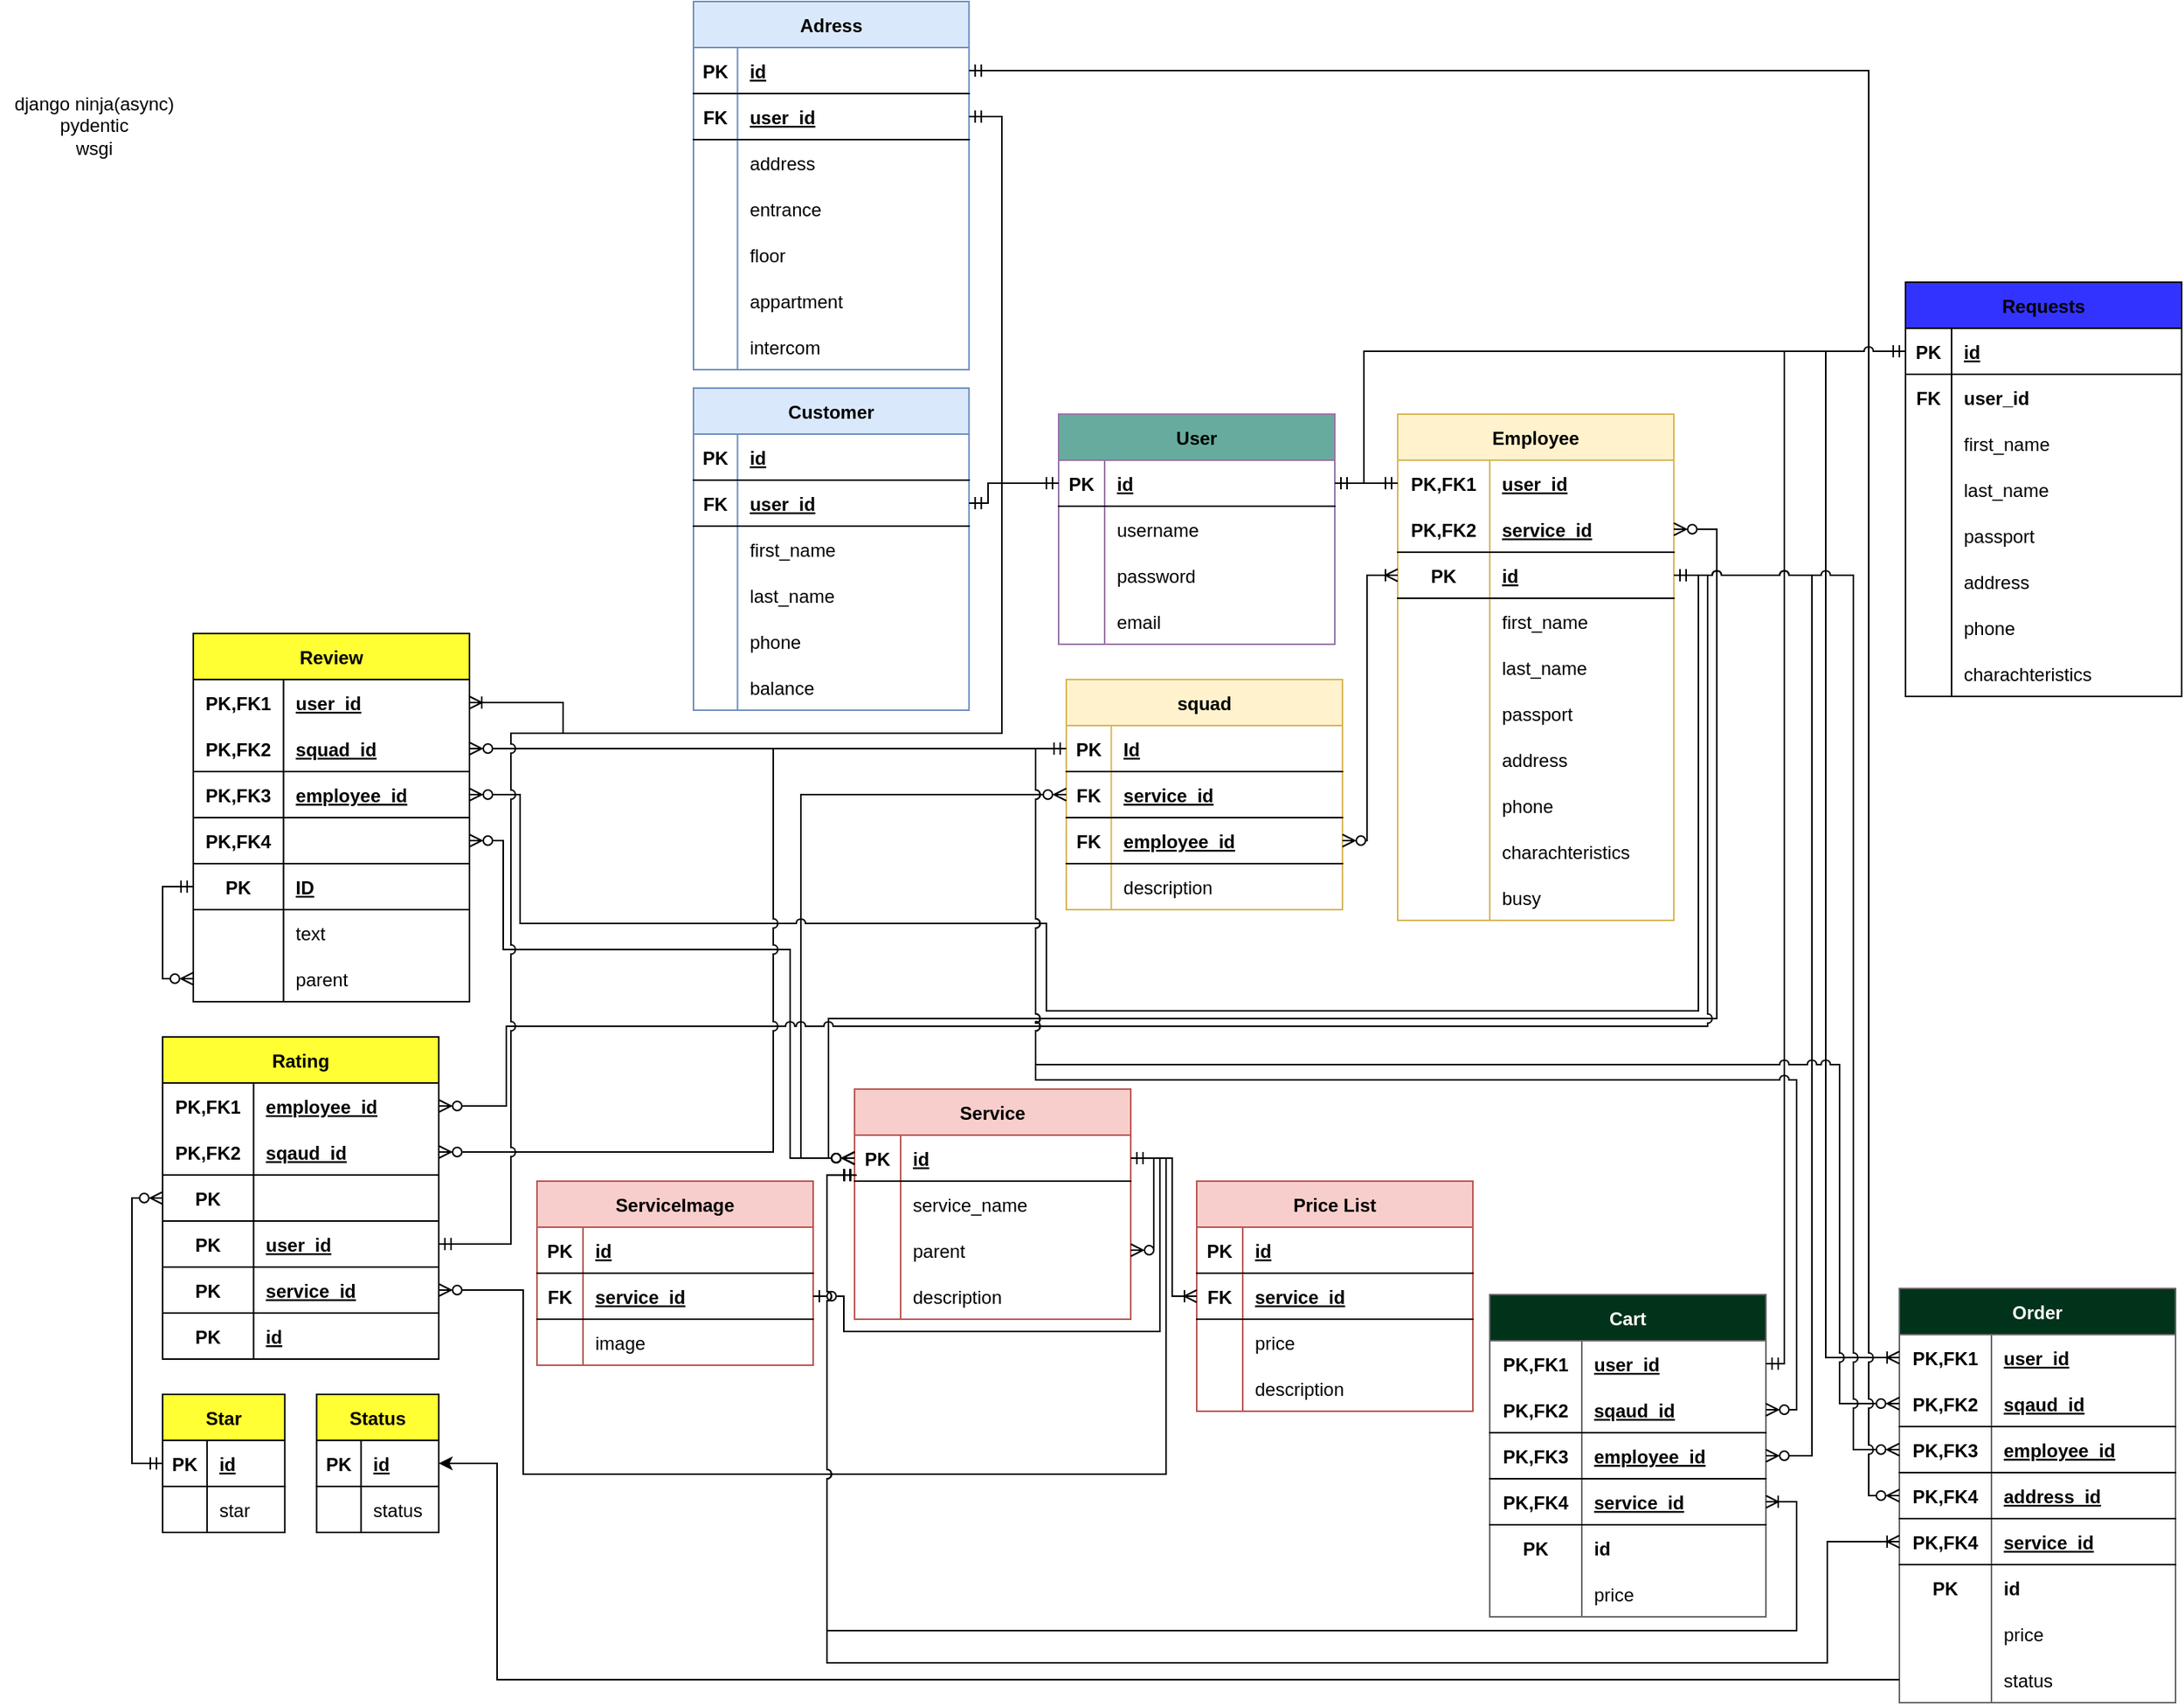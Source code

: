 <mxfile version="20.8.16" type="device" pages="3"><diagram name="Страница 1" id="oWF8k4RiSHuOBp69xvjW"><mxGraphModel dx="1290" dy="1790" grid="0" gridSize="10" guides="1" tooltips="1" connect="1" arrows="1" fold="1" page="1" pageScale="1" pageWidth="827" pageHeight="1169" math="0" shadow="0"><root><mxCell id="0"/><mxCell id="1" parent="0"/><mxCell id="A7g2TUqoKvi_LFr5pxND-1" value="Service" style="shape=table;startSize=30;container=1;collapsible=1;childLayout=tableLayout;fixedRows=1;rowLines=0;fontStyle=1;align=center;resizeLast=1;fillColor=#f8cecc;strokeColor=#b85450;rounded=0;" parent="1" vertex="1"><mxGeometry x="647" y="180" width="180" height="150" as="geometry"/></mxCell><mxCell id="A7g2TUqoKvi_LFr5pxND-2" value="" style="shape=tableRow;horizontal=0;startSize=0;swimlaneHead=0;swimlaneBody=0;fillColor=none;collapsible=0;dropTarget=0;points=[[0,0.5],[1,0.5]];portConstraint=eastwest;top=0;left=0;right=0;bottom=1;" parent="A7g2TUqoKvi_LFr5pxND-1" vertex="1"><mxGeometry y="30" width="180" height="30" as="geometry"/></mxCell><mxCell id="A7g2TUqoKvi_LFr5pxND-3" value="PK" style="shape=partialRectangle;connectable=0;fillColor=none;top=0;left=0;bottom=0;right=0;fontStyle=1;overflow=hidden;" parent="A7g2TUqoKvi_LFr5pxND-2" vertex="1"><mxGeometry width="30" height="30" as="geometry"><mxRectangle width="30" height="30" as="alternateBounds"/></mxGeometry></mxCell><mxCell id="A7g2TUqoKvi_LFr5pxND-4" value="id" style="shape=partialRectangle;connectable=0;fillColor=none;top=0;left=0;bottom=0;right=0;align=left;spacingLeft=6;fontStyle=5;overflow=hidden;" parent="A7g2TUqoKvi_LFr5pxND-2" vertex="1"><mxGeometry x="30" width="150" height="30" as="geometry"><mxRectangle width="150" height="30" as="alternateBounds"/></mxGeometry></mxCell><mxCell id="A7g2TUqoKvi_LFr5pxND-5" value="" style="shape=tableRow;horizontal=0;startSize=0;swimlaneHead=0;swimlaneBody=0;fillColor=none;collapsible=0;dropTarget=0;points=[[0,0.5],[1,0.5]];portConstraint=eastwest;top=0;left=0;right=0;bottom=0;" parent="A7g2TUqoKvi_LFr5pxND-1" vertex="1"><mxGeometry y="60" width="180" height="30" as="geometry"/></mxCell><mxCell id="A7g2TUqoKvi_LFr5pxND-6" value="" style="shape=partialRectangle;connectable=0;fillColor=none;top=0;left=0;bottom=0;right=0;editable=1;overflow=hidden;" parent="A7g2TUqoKvi_LFr5pxND-5" vertex="1"><mxGeometry width="30" height="30" as="geometry"><mxRectangle width="30" height="30" as="alternateBounds"/></mxGeometry></mxCell><mxCell id="A7g2TUqoKvi_LFr5pxND-7" value="service_name" style="shape=partialRectangle;connectable=0;fillColor=none;top=0;left=0;bottom=0;right=0;align=left;spacingLeft=6;overflow=hidden;" parent="A7g2TUqoKvi_LFr5pxND-5" vertex="1"><mxGeometry x="30" width="150" height="30" as="geometry"><mxRectangle width="150" height="30" as="alternateBounds"/></mxGeometry></mxCell><mxCell id="A7g2TUqoKvi_LFr5pxND-261" style="edgeStyle=orthogonalEdgeStyle;rounded=0;sketch=0;jumpStyle=arc;orthogonalLoop=1;jettySize=auto;html=1;exitX=1;exitY=0.5;exitDx=0;exitDy=0;entryX=1;entryY=0.5;entryDx=0;entryDy=0;startArrow=ERzeroToMany;startFill=0;endArrow=ERmandOne;endFill=0;" parent="A7g2TUqoKvi_LFr5pxND-1" source="A7g2TUqoKvi_LFr5pxND-8" target="A7g2TUqoKvi_LFr5pxND-2" edge="1"><mxGeometry relative="1" as="geometry"><Array as="points"><mxPoint x="195" y="105"/><mxPoint x="195" y="45"/></Array></mxGeometry></mxCell><mxCell id="A7g2TUqoKvi_LFr5pxND-8" value="" style="shape=tableRow;horizontal=0;startSize=0;swimlaneHead=0;swimlaneBody=0;fillColor=none;collapsible=0;dropTarget=0;points=[[0,0.5],[1,0.5]];portConstraint=eastwest;top=0;left=0;right=0;bottom=0;" parent="A7g2TUqoKvi_LFr5pxND-1" vertex="1"><mxGeometry y="90" width="180" height="30" as="geometry"/></mxCell><mxCell id="A7g2TUqoKvi_LFr5pxND-9" value="" style="shape=partialRectangle;connectable=0;fillColor=none;top=0;left=0;bottom=0;right=0;editable=1;overflow=hidden;" parent="A7g2TUqoKvi_LFr5pxND-8" vertex="1"><mxGeometry width="30" height="30" as="geometry"><mxRectangle width="30" height="30" as="alternateBounds"/></mxGeometry></mxCell><mxCell id="A7g2TUqoKvi_LFr5pxND-10" value="parent" style="shape=partialRectangle;connectable=0;fillColor=none;top=0;left=0;bottom=0;right=0;align=left;spacingLeft=6;overflow=hidden;" parent="A7g2TUqoKvi_LFr5pxND-8" vertex="1"><mxGeometry x="30" width="150" height="30" as="geometry"><mxRectangle width="150" height="30" as="alternateBounds"/></mxGeometry></mxCell><mxCell id="A7g2TUqoKvi_LFr5pxND-11" value="" style="shape=tableRow;horizontal=0;startSize=0;swimlaneHead=0;swimlaneBody=0;fillColor=none;collapsible=0;dropTarget=0;points=[[0,0.5],[1,0.5]];portConstraint=eastwest;top=0;left=0;right=0;bottom=0;" parent="A7g2TUqoKvi_LFr5pxND-1" vertex="1"><mxGeometry y="120" width="180" height="30" as="geometry"/></mxCell><mxCell id="A7g2TUqoKvi_LFr5pxND-12" value="" style="shape=partialRectangle;connectable=0;fillColor=none;top=0;left=0;bottom=0;right=0;editable=1;overflow=hidden;" parent="A7g2TUqoKvi_LFr5pxND-11" vertex="1"><mxGeometry width="30" height="30" as="geometry"><mxRectangle width="30" height="30" as="alternateBounds"/></mxGeometry></mxCell><mxCell id="A7g2TUqoKvi_LFr5pxND-13" value="description" style="shape=partialRectangle;connectable=0;fillColor=none;top=0;left=0;bottom=0;right=0;align=left;spacingLeft=6;overflow=hidden;" parent="A7g2TUqoKvi_LFr5pxND-11" vertex="1"><mxGeometry x="30" width="150" height="30" as="geometry"><mxRectangle width="150" height="30" as="alternateBounds"/></mxGeometry></mxCell><mxCell id="A7g2TUqoKvi_LFr5pxND-14" value="Price List" style="shape=table;startSize=30;container=1;collapsible=1;childLayout=tableLayout;fixedRows=1;rowLines=0;fontStyle=1;align=center;resizeLast=1;fillColor=#f8cecc;strokeColor=#b85450;" parent="1" vertex="1"><mxGeometry x="870" y="240" width="180" height="150" as="geometry"/></mxCell><mxCell id="A7g2TUqoKvi_LFr5pxND-15" value="" style="shape=tableRow;horizontal=0;startSize=0;swimlaneHead=0;swimlaneBody=0;fillColor=none;collapsible=0;dropTarget=0;points=[[0,0.5],[1,0.5]];portConstraint=eastwest;top=0;left=0;right=0;bottom=1;" parent="A7g2TUqoKvi_LFr5pxND-14" vertex="1"><mxGeometry y="30" width="180" height="30" as="geometry"/></mxCell><mxCell id="A7g2TUqoKvi_LFr5pxND-16" value="PK" style="shape=partialRectangle;connectable=0;fillColor=none;top=0;left=0;bottom=0;right=0;fontStyle=1;overflow=hidden;" parent="A7g2TUqoKvi_LFr5pxND-15" vertex="1"><mxGeometry width="30" height="30" as="geometry"><mxRectangle width="30" height="30" as="alternateBounds"/></mxGeometry></mxCell><mxCell id="A7g2TUqoKvi_LFr5pxND-17" value="id" style="shape=partialRectangle;connectable=0;fillColor=none;top=0;left=0;bottom=0;right=0;align=left;spacingLeft=6;fontStyle=5;overflow=hidden;" parent="A7g2TUqoKvi_LFr5pxND-15" vertex="1"><mxGeometry x="30" width="150" height="30" as="geometry"><mxRectangle width="150" height="30" as="alternateBounds"/></mxGeometry></mxCell><mxCell id="A7g2TUqoKvi_LFr5pxND-27" value="" style="shape=tableRow;horizontal=0;startSize=0;swimlaneHead=0;swimlaneBody=0;fillColor=none;collapsible=0;dropTarget=0;points=[[0,0.5],[1,0.5]];portConstraint=eastwest;top=0;left=0;right=0;bottom=1;" parent="A7g2TUqoKvi_LFr5pxND-14" vertex="1"><mxGeometry y="60" width="180" height="30" as="geometry"/></mxCell><mxCell id="A7g2TUqoKvi_LFr5pxND-28" value="FK" style="shape=partialRectangle;connectable=0;fillColor=none;top=0;left=0;bottom=0;right=0;fontStyle=1;overflow=hidden;" parent="A7g2TUqoKvi_LFr5pxND-27" vertex="1"><mxGeometry width="30" height="30" as="geometry"><mxRectangle width="30" height="30" as="alternateBounds"/></mxGeometry></mxCell><mxCell id="A7g2TUqoKvi_LFr5pxND-29" value="service_id" style="shape=partialRectangle;connectable=0;fillColor=none;top=0;left=0;bottom=0;right=0;align=left;spacingLeft=6;fontStyle=5;overflow=hidden;" parent="A7g2TUqoKvi_LFr5pxND-27" vertex="1"><mxGeometry x="30" width="150" height="30" as="geometry"><mxRectangle width="150" height="30" as="alternateBounds"/></mxGeometry></mxCell><mxCell id="A7g2TUqoKvi_LFr5pxND-18" value="" style="shape=tableRow;horizontal=0;startSize=0;swimlaneHead=0;swimlaneBody=0;fillColor=none;collapsible=0;dropTarget=0;points=[[0,0.5],[1,0.5]];portConstraint=eastwest;top=0;left=0;right=0;bottom=0;" parent="A7g2TUqoKvi_LFr5pxND-14" vertex="1"><mxGeometry y="90" width="180" height="30" as="geometry"/></mxCell><mxCell id="A7g2TUqoKvi_LFr5pxND-19" value="" style="shape=partialRectangle;connectable=0;fillColor=none;top=0;left=0;bottom=0;right=0;editable=1;overflow=hidden;" parent="A7g2TUqoKvi_LFr5pxND-18" vertex="1"><mxGeometry width="30" height="30" as="geometry"><mxRectangle width="30" height="30" as="alternateBounds"/></mxGeometry></mxCell><mxCell id="A7g2TUqoKvi_LFr5pxND-20" value="price" style="shape=partialRectangle;connectable=0;fillColor=none;top=0;left=0;bottom=0;right=0;align=left;spacingLeft=6;overflow=hidden;" parent="A7g2TUqoKvi_LFr5pxND-18" vertex="1"><mxGeometry x="30" width="150" height="30" as="geometry"><mxRectangle width="150" height="30" as="alternateBounds"/></mxGeometry></mxCell><mxCell id="A7g2TUqoKvi_LFr5pxND-21" value="" style="shape=tableRow;horizontal=0;startSize=0;swimlaneHead=0;swimlaneBody=0;fillColor=none;collapsible=0;dropTarget=0;points=[[0,0.5],[1,0.5]];portConstraint=eastwest;top=0;left=0;right=0;bottom=0;" parent="A7g2TUqoKvi_LFr5pxND-14" vertex="1"><mxGeometry y="120" width="180" height="30" as="geometry"/></mxCell><mxCell id="A7g2TUqoKvi_LFr5pxND-22" value="" style="shape=partialRectangle;connectable=0;fillColor=none;top=0;left=0;bottom=0;right=0;editable=1;overflow=hidden;" parent="A7g2TUqoKvi_LFr5pxND-21" vertex="1"><mxGeometry width="30" height="30" as="geometry"><mxRectangle width="30" height="30" as="alternateBounds"/></mxGeometry></mxCell><mxCell id="A7g2TUqoKvi_LFr5pxND-23" value="description" style="shape=partialRectangle;connectable=0;fillColor=none;top=0;left=0;bottom=0;right=0;align=left;spacingLeft=6;overflow=hidden;" parent="A7g2TUqoKvi_LFr5pxND-21" vertex="1"><mxGeometry x="30" width="150" height="30" as="geometry"><mxRectangle width="150" height="30" as="alternateBounds"/></mxGeometry></mxCell><mxCell id="A7g2TUqoKvi_LFr5pxND-30" style="edgeStyle=orthogonalEdgeStyle;rounded=0;orthogonalLoop=1;jettySize=auto;html=1;exitX=0;exitY=0.5;exitDx=0;exitDy=0;entryX=1;entryY=0.5;entryDx=0;entryDy=0;endArrow=ERmandOne;endFill=0;startArrow=ERoneToMany;startFill=0;" parent="1" source="A7g2TUqoKvi_LFr5pxND-27" target="A7g2TUqoKvi_LFr5pxND-2" edge="1"><mxGeometry relative="1" as="geometry"><Array as="points"><mxPoint x="854" y="315"/><mxPoint x="854" y="225"/></Array></mxGeometry></mxCell><mxCell id="A7g2TUqoKvi_LFr5pxND-31" value="User" style="shape=table;startSize=30;container=1;collapsible=1;childLayout=tableLayout;fixedRows=1;rowLines=0;fontStyle=1;align=center;resizeLast=1;fillColor=#67AB9F;strokeColor=#9673a6;" parent="1" vertex="1"><mxGeometry x="780" y="-260" width="180" height="150" as="geometry"><mxRectangle x="780" y="-260" width="62" height="30" as="alternateBounds"/></mxGeometry></mxCell><mxCell id="A7g2TUqoKvi_LFr5pxND-32" value="" style="shape=tableRow;horizontal=0;startSize=0;swimlaneHead=0;swimlaneBody=0;fillColor=none;collapsible=0;dropTarget=0;points=[[0,0.5],[1,0.5]];portConstraint=eastwest;top=0;left=0;right=0;bottom=1;" parent="A7g2TUqoKvi_LFr5pxND-31" vertex="1"><mxGeometry y="30" width="180" height="30" as="geometry"/></mxCell><mxCell id="A7g2TUqoKvi_LFr5pxND-33" value="PK" style="shape=partialRectangle;connectable=0;fillColor=none;top=0;left=0;bottom=0;right=0;fontStyle=1;overflow=hidden;" parent="A7g2TUqoKvi_LFr5pxND-32" vertex="1"><mxGeometry width="30" height="30" as="geometry"><mxRectangle width="30" height="30" as="alternateBounds"/></mxGeometry></mxCell><mxCell id="A7g2TUqoKvi_LFr5pxND-34" value="id" style="shape=partialRectangle;connectable=0;fillColor=none;top=0;left=0;bottom=0;right=0;align=left;spacingLeft=6;fontStyle=5;overflow=hidden;" parent="A7g2TUqoKvi_LFr5pxND-32" vertex="1"><mxGeometry x="30" width="150" height="30" as="geometry"><mxRectangle width="150" height="30" as="alternateBounds"/></mxGeometry></mxCell><mxCell id="A7g2TUqoKvi_LFr5pxND-35" value="" style="shape=tableRow;horizontal=0;startSize=0;swimlaneHead=0;swimlaneBody=0;fillColor=none;collapsible=0;dropTarget=0;points=[[0,0.5],[1,0.5]];portConstraint=eastwest;top=0;left=0;right=0;bottom=0;" parent="A7g2TUqoKvi_LFr5pxND-31" vertex="1"><mxGeometry y="60" width="180" height="30" as="geometry"/></mxCell><mxCell id="A7g2TUqoKvi_LFr5pxND-36" value="" style="shape=partialRectangle;connectable=0;fillColor=none;top=0;left=0;bottom=0;right=0;editable=1;overflow=hidden;" parent="A7g2TUqoKvi_LFr5pxND-35" vertex="1"><mxGeometry width="30" height="30" as="geometry"><mxRectangle width="30" height="30" as="alternateBounds"/></mxGeometry></mxCell><mxCell id="A7g2TUqoKvi_LFr5pxND-37" value="username" style="shape=partialRectangle;connectable=0;fillColor=none;top=0;left=0;bottom=0;right=0;align=left;spacingLeft=6;overflow=hidden;" parent="A7g2TUqoKvi_LFr5pxND-35" vertex="1"><mxGeometry x="30" width="150" height="30" as="geometry"><mxRectangle width="150" height="30" as="alternateBounds"/></mxGeometry></mxCell><mxCell id="A7g2TUqoKvi_LFr5pxND-38" value="" style="shape=tableRow;horizontal=0;startSize=0;swimlaneHead=0;swimlaneBody=0;fillColor=none;collapsible=0;dropTarget=0;points=[[0,0.5],[1,0.5]];portConstraint=eastwest;top=0;left=0;right=0;bottom=0;" parent="A7g2TUqoKvi_LFr5pxND-31" vertex="1"><mxGeometry y="90" width="180" height="30" as="geometry"/></mxCell><mxCell id="A7g2TUqoKvi_LFr5pxND-39" value="" style="shape=partialRectangle;connectable=0;fillColor=none;top=0;left=0;bottom=0;right=0;editable=1;overflow=hidden;" parent="A7g2TUqoKvi_LFr5pxND-38" vertex="1"><mxGeometry width="30" height="30" as="geometry"><mxRectangle width="30" height="30" as="alternateBounds"/></mxGeometry></mxCell><mxCell id="A7g2TUqoKvi_LFr5pxND-40" value="password" style="shape=partialRectangle;connectable=0;fillColor=none;top=0;left=0;bottom=0;right=0;align=left;spacingLeft=6;overflow=hidden;" parent="A7g2TUqoKvi_LFr5pxND-38" vertex="1"><mxGeometry x="30" width="150" height="30" as="geometry"><mxRectangle width="150" height="30" as="alternateBounds"/></mxGeometry></mxCell><mxCell id="A7g2TUqoKvi_LFr5pxND-41" value="" style="shape=tableRow;horizontal=0;startSize=0;swimlaneHead=0;swimlaneBody=0;fillColor=none;collapsible=0;dropTarget=0;points=[[0,0.5],[1,0.5]];portConstraint=eastwest;top=0;left=0;right=0;bottom=0;" parent="A7g2TUqoKvi_LFr5pxND-31" vertex="1"><mxGeometry y="120" width="180" height="30" as="geometry"/></mxCell><mxCell id="A7g2TUqoKvi_LFr5pxND-42" value="" style="shape=partialRectangle;connectable=0;fillColor=none;top=0;left=0;bottom=0;right=0;editable=1;overflow=hidden;" parent="A7g2TUqoKvi_LFr5pxND-41" vertex="1"><mxGeometry width="30" height="30" as="geometry"><mxRectangle width="30" height="30" as="alternateBounds"/></mxGeometry></mxCell><mxCell id="A7g2TUqoKvi_LFr5pxND-43" value="email" style="shape=partialRectangle;connectable=0;fillColor=none;top=0;left=0;bottom=0;right=0;align=left;spacingLeft=6;overflow=hidden;" parent="A7g2TUqoKvi_LFr5pxND-41" vertex="1"><mxGeometry x="30" width="150" height="30" as="geometry"><mxRectangle width="150" height="30" as="alternateBounds"/></mxGeometry></mxCell><mxCell id="A7g2TUqoKvi_LFr5pxND-44" value="Customer" style="shape=table;startSize=30;container=1;collapsible=1;childLayout=tableLayout;fixedRows=1;rowLines=0;fontStyle=1;align=center;resizeLast=1;fillColor=#dae8fc;strokeColor=#6c8ebf;" parent="1" vertex="1"><mxGeometry x="542" y="-277" width="179.607" height="210" as="geometry"/></mxCell><mxCell id="A7g2TUqoKvi_LFr5pxND-45" value="" style="shape=tableRow;horizontal=0;startSize=0;swimlaneHead=0;swimlaneBody=0;fillColor=none;collapsible=0;dropTarget=0;points=[[0,0.5],[1,0.5]];portConstraint=eastwest;top=0;left=0;right=0;bottom=1;" parent="A7g2TUqoKvi_LFr5pxND-44" vertex="1"><mxGeometry y="30" width="179.607" height="30" as="geometry"/></mxCell><mxCell id="A7g2TUqoKvi_LFr5pxND-46" value="PK" style="shape=partialRectangle;connectable=0;fillColor=none;top=0;left=0;bottom=0;right=0;fontStyle=1;overflow=hidden;" parent="A7g2TUqoKvi_LFr5pxND-45" vertex="1"><mxGeometry width="28.714" height="30" as="geometry"><mxRectangle width="28.714" height="30" as="alternateBounds"/></mxGeometry></mxCell><mxCell id="A7g2TUqoKvi_LFr5pxND-47" value="id" style="shape=partialRectangle;connectable=0;fillColor=none;top=0;left=0;bottom=0;right=0;align=left;spacingLeft=6;fontStyle=5;overflow=hidden;" parent="A7g2TUqoKvi_LFr5pxND-45" vertex="1"><mxGeometry x="28.714" width="150.893" height="30" as="geometry"><mxRectangle width="150.893" height="30" as="alternateBounds"/></mxGeometry></mxCell><mxCell id="A7g2TUqoKvi_LFr5pxND-57" value="" style="shape=tableRow;horizontal=0;startSize=0;swimlaneHead=0;swimlaneBody=0;fillColor=none;collapsible=0;dropTarget=0;points=[[0,0.5],[1,0.5]];portConstraint=eastwest;top=0;left=0;right=0;bottom=1;" parent="A7g2TUqoKvi_LFr5pxND-44" vertex="1"><mxGeometry y="60" width="179.607" height="30" as="geometry"/></mxCell><mxCell id="A7g2TUqoKvi_LFr5pxND-58" value="FK" style="shape=partialRectangle;connectable=0;fillColor=none;top=0;left=0;bottom=0;right=0;fontStyle=1;overflow=hidden;" parent="A7g2TUqoKvi_LFr5pxND-57" vertex="1"><mxGeometry width="28.714" height="30" as="geometry"><mxRectangle width="28.714" height="30" as="alternateBounds"/></mxGeometry></mxCell><mxCell id="A7g2TUqoKvi_LFr5pxND-59" value="user_id" style="shape=partialRectangle;connectable=0;fillColor=none;top=0;left=0;bottom=0;right=0;align=left;spacingLeft=6;fontStyle=5;overflow=hidden;" parent="A7g2TUqoKvi_LFr5pxND-57" vertex="1"><mxGeometry x="28.714" width="150.893" height="30" as="geometry"><mxRectangle width="150.893" height="30" as="alternateBounds"/></mxGeometry></mxCell><mxCell id="A7g2TUqoKvi_LFr5pxND-48" value="" style="shape=tableRow;horizontal=0;startSize=0;swimlaneHead=0;swimlaneBody=0;fillColor=none;collapsible=0;dropTarget=0;points=[[0,0.5],[1,0.5]];portConstraint=eastwest;top=0;left=0;right=0;bottom=0;" parent="A7g2TUqoKvi_LFr5pxND-44" vertex="1"><mxGeometry y="90" width="179.607" height="30" as="geometry"/></mxCell><mxCell id="A7g2TUqoKvi_LFr5pxND-49" value="" style="shape=partialRectangle;connectable=0;fillColor=none;top=0;left=0;bottom=0;right=0;editable=1;overflow=hidden;" parent="A7g2TUqoKvi_LFr5pxND-48" vertex="1"><mxGeometry width="28.714" height="30" as="geometry"><mxRectangle width="28.714" height="30" as="alternateBounds"/></mxGeometry></mxCell><mxCell id="A7g2TUqoKvi_LFr5pxND-50" value="first_name" style="shape=partialRectangle;connectable=0;fillColor=none;top=0;left=0;bottom=0;right=0;align=left;spacingLeft=6;overflow=hidden;" parent="A7g2TUqoKvi_LFr5pxND-48" vertex="1"><mxGeometry x="28.714" width="150.893" height="30" as="geometry"><mxRectangle width="150.893" height="30" as="alternateBounds"/></mxGeometry></mxCell><mxCell id="A7g2TUqoKvi_LFr5pxND-51" value="" style="shape=tableRow;horizontal=0;startSize=0;swimlaneHead=0;swimlaneBody=0;fillColor=none;collapsible=0;dropTarget=0;points=[[0,0.5],[1,0.5]];portConstraint=eastwest;top=0;left=0;right=0;bottom=0;" parent="A7g2TUqoKvi_LFr5pxND-44" vertex="1"><mxGeometry y="120" width="179.607" height="30" as="geometry"/></mxCell><mxCell id="A7g2TUqoKvi_LFr5pxND-52" value="" style="shape=partialRectangle;connectable=0;fillColor=none;top=0;left=0;bottom=0;right=0;editable=1;overflow=hidden;" parent="A7g2TUqoKvi_LFr5pxND-51" vertex="1"><mxGeometry width="28.714" height="30" as="geometry"><mxRectangle width="28.714" height="30" as="alternateBounds"/></mxGeometry></mxCell><mxCell id="A7g2TUqoKvi_LFr5pxND-53" value="last_name" style="shape=partialRectangle;connectable=0;fillColor=none;top=0;left=0;bottom=0;right=0;align=left;spacingLeft=6;overflow=hidden;" parent="A7g2TUqoKvi_LFr5pxND-51" vertex="1"><mxGeometry x="28.714" width="150.893" height="30" as="geometry"><mxRectangle width="150.893" height="30" as="alternateBounds"/></mxGeometry></mxCell><mxCell id="A7g2TUqoKvi_LFr5pxND-54" value="" style="shape=tableRow;horizontal=0;startSize=0;swimlaneHead=0;swimlaneBody=0;fillColor=none;collapsible=0;dropTarget=0;points=[[0,0.5],[1,0.5]];portConstraint=eastwest;top=0;left=0;right=0;bottom=0;" parent="A7g2TUqoKvi_LFr5pxND-44" vertex="1"><mxGeometry y="150" width="179.607" height="30" as="geometry"/></mxCell><mxCell id="A7g2TUqoKvi_LFr5pxND-55" value="" style="shape=partialRectangle;connectable=0;fillColor=none;top=0;left=0;bottom=0;right=0;editable=1;overflow=hidden;" parent="A7g2TUqoKvi_LFr5pxND-54" vertex="1"><mxGeometry width="28.714" height="30" as="geometry"><mxRectangle width="28.714" height="30" as="alternateBounds"/></mxGeometry></mxCell><mxCell id="A7g2TUqoKvi_LFr5pxND-56" value="phone" style="shape=partialRectangle;connectable=0;fillColor=none;top=0;left=0;bottom=0;right=0;align=left;spacingLeft=6;overflow=hidden;" parent="A7g2TUqoKvi_LFr5pxND-54" vertex="1"><mxGeometry x="28.714" width="150.893" height="30" as="geometry"><mxRectangle width="150.893" height="30" as="alternateBounds"/></mxGeometry></mxCell><mxCell id="A7g2TUqoKvi_LFr5pxND-282" value="" style="shape=tableRow;horizontal=0;startSize=0;swimlaneHead=0;swimlaneBody=0;fillColor=none;collapsible=0;dropTarget=0;points=[[0,0.5],[1,0.5]];portConstraint=eastwest;top=0;left=0;right=0;bottom=0;" parent="A7g2TUqoKvi_LFr5pxND-44" vertex="1"><mxGeometry y="180" width="179.607" height="30" as="geometry"/></mxCell><mxCell id="A7g2TUqoKvi_LFr5pxND-283" value="" style="shape=partialRectangle;connectable=0;fillColor=none;top=0;left=0;bottom=0;right=0;editable=1;overflow=hidden;" parent="A7g2TUqoKvi_LFr5pxND-282" vertex="1"><mxGeometry width="28.714" height="30" as="geometry"><mxRectangle width="28.714" height="30" as="alternateBounds"/></mxGeometry></mxCell><mxCell id="A7g2TUqoKvi_LFr5pxND-284" value="balance" style="shape=partialRectangle;connectable=0;fillColor=none;top=0;left=0;bottom=0;right=0;align=left;spacingLeft=6;overflow=hidden;" parent="A7g2TUqoKvi_LFr5pxND-282" vertex="1"><mxGeometry x="28.714" width="150.893" height="30" as="geometry"><mxRectangle width="150.893" height="30" as="alternateBounds"/></mxGeometry></mxCell><mxCell id="A7g2TUqoKvi_LFr5pxND-64" value="Cart" style="shape=table;startSize=30;container=1;collapsible=1;childLayout=tableLayout;fixedRows=1;rowLines=0;fontStyle=1;align=center;resizeLast=1;fillColor=#00331A;strokeColor=#666666;fontColor=#FFFFFF;labelBackgroundColor=none;" parent="1" vertex="1"><mxGeometry x="1061" y="314" width="180" height="210" as="geometry"/></mxCell><mxCell id="A7g2TUqoKvi_LFr5pxND-65" value="" style="shape=tableRow;horizontal=0;startSize=0;swimlaneHead=0;swimlaneBody=0;fillColor=none;collapsible=0;dropTarget=0;points=[[0,0.5],[1,0.5]];portConstraint=eastwest;top=0;left=0;right=0;bottom=0;" parent="A7g2TUqoKvi_LFr5pxND-64" vertex="1"><mxGeometry y="30" width="180" height="30" as="geometry"/></mxCell><mxCell id="A7g2TUqoKvi_LFr5pxND-66" value="PK,FK1" style="shape=partialRectangle;connectable=0;fillColor=none;top=0;left=0;bottom=0;right=0;fontStyle=1;overflow=hidden;" parent="A7g2TUqoKvi_LFr5pxND-65" vertex="1"><mxGeometry width="60" height="30" as="geometry"><mxRectangle width="60" height="30" as="alternateBounds"/></mxGeometry></mxCell><mxCell id="A7g2TUqoKvi_LFr5pxND-67" value="user_id" style="shape=partialRectangle;connectable=0;fillColor=none;top=0;left=0;bottom=0;right=0;align=left;spacingLeft=6;fontStyle=5;overflow=hidden;" parent="A7g2TUqoKvi_LFr5pxND-65" vertex="1"><mxGeometry x="60" width="120" height="30" as="geometry"><mxRectangle width="120" height="30" as="alternateBounds"/></mxGeometry></mxCell><mxCell id="A7g2TUqoKvi_LFr5pxND-68" value="" style="shape=tableRow;horizontal=0;startSize=0;swimlaneHead=0;swimlaneBody=0;fillColor=none;collapsible=0;dropTarget=0;points=[[0,0.5],[1,0.5]];portConstraint=eastwest;top=0;left=0;right=0;bottom=1;" parent="A7g2TUqoKvi_LFr5pxND-64" vertex="1"><mxGeometry y="60" width="180" height="30" as="geometry"/></mxCell><mxCell id="A7g2TUqoKvi_LFr5pxND-69" value="PK,FK2" style="shape=partialRectangle;connectable=0;fillColor=none;top=0;left=0;bottom=0;right=0;fontStyle=1;overflow=hidden;" parent="A7g2TUqoKvi_LFr5pxND-68" vertex="1"><mxGeometry width="60" height="30" as="geometry"><mxRectangle width="60" height="30" as="alternateBounds"/></mxGeometry></mxCell><mxCell id="A7g2TUqoKvi_LFr5pxND-70" value="sqaud_id" style="shape=partialRectangle;connectable=0;fillColor=none;top=0;left=0;bottom=0;right=0;align=left;spacingLeft=6;fontStyle=5;overflow=hidden;" parent="A7g2TUqoKvi_LFr5pxND-68" vertex="1"><mxGeometry x="60" width="120" height="30" as="geometry"><mxRectangle width="120" height="30" as="alternateBounds"/></mxGeometry></mxCell><mxCell id="A7g2TUqoKvi_LFr5pxND-372" value="" style="shape=tableRow;horizontal=0;startSize=0;swimlaneHead=0;swimlaneBody=0;fillColor=none;collapsible=0;dropTarget=0;points=[[0,0.5],[1,0.5]];portConstraint=eastwest;top=0;left=0;right=0;bottom=1;" parent="A7g2TUqoKvi_LFr5pxND-64" vertex="1"><mxGeometry y="90" width="180" height="30" as="geometry"/></mxCell><mxCell id="A7g2TUqoKvi_LFr5pxND-373" value="PK,FK3" style="shape=partialRectangle;connectable=0;fillColor=none;top=0;left=0;bottom=0;right=0;fontStyle=1;overflow=hidden;" parent="A7g2TUqoKvi_LFr5pxND-372" vertex="1"><mxGeometry width="60" height="30" as="geometry"><mxRectangle width="60" height="30" as="alternateBounds"/></mxGeometry></mxCell><mxCell id="A7g2TUqoKvi_LFr5pxND-374" value="employee_id" style="shape=partialRectangle;connectable=0;fillColor=none;top=0;left=0;bottom=0;right=0;align=left;spacingLeft=6;fontStyle=5;overflow=hidden;" parent="A7g2TUqoKvi_LFr5pxND-372" vertex="1"><mxGeometry x="60" width="120" height="30" as="geometry"><mxRectangle width="120" height="30" as="alternateBounds"/></mxGeometry></mxCell><mxCell id="A7g2TUqoKvi_LFr5pxND-375" value="" style="shape=tableRow;horizontal=0;startSize=0;swimlaneHead=0;swimlaneBody=0;fillColor=none;collapsible=0;dropTarget=0;points=[[0,0.5],[1,0.5]];portConstraint=eastwest;top=0;left=0;right=0;bottom=1;" parent="A7g2TUqoKvi_LFr5pxND-64" vertex="1"><mxGeometry y="120" width="180" height="30" as="geometry"/></mxCell><mxCell id="A7g2TUqoKvi_LFr5pxND-376" value="PK,FK4" style="shape=partialRectangle;connectable=0;fillColor=none;top=0;left=0;bottom=0;right=0;fontStyle=1;overflow=hidden;" parent="A7g2TUqoKvi_LFr5pxND-375" vertex="1"><mxGeometry width="60" height="30" as="geometry"><mxRectangle width="60" height="30" as="alternateBounds"/></mxGeometry></mxCell><mxCell id="A7g2TUqoKvi_LFr5pxND-377" value="service_id" style="shape=partialRectangle;connectable=0;fillColor=none;top=0;left=0;bottom=0;right=0;align=left;spacingLeft=6;fontStyle=5;overflow=hidden;" parent="A7g2TUqoKvi_LFr5pxND-375" vertex="1"><mxGeometry x="60" width="120" height="30" as="geometry"><mxRectangle width="120" height="30" as="alternateBounds"/></mxGeometry></mxCell><mxCell id="A7g2TUqoKvi_LFr5pxND-71" value="" style="shape=tableRow;horizontal=0;startSize=0;swimlaneHead=0;swimlaneBody=0;fillColor=none;collapsible=0;dropTarget=0;points=[[0,0.5],[1,0.5]];portConstraint=eastwest;top=0;left=0;right=0;bottom=0;" parent="A7g2TUqoKvi_LFr5pxND-64" vertex="1"><mxGeometry y="150" width="180" height="30" as="geometry"/></mxCell><mxCell id="A7g2TUqoKvi_LFr5pxND-72" value="PK" style="shape=partialRectangle;connectable=0;fillColor=none;top=0;left=0;bottom=0;right=0;editable=1;overflow=hidden;fontStyle=1" parent="A7g2TUqoKvi_LFr5pxND-71" vertex="1"><mxGeometry width="60" height="30" as="geometry"><mxRectangle width="60" height="30" as="alternateBounds"/></mxGeometry></mxCell><mxCell id="A7g2TUqoKvi_LFr5pxND-73" value="id" style="shape=partialRectangle;connectable=0;fillColor=none;top=0;left=0;bottom=0;right=0;align=left;spacingLeft=6;overflow=hidden;fontStyle=1" parent="A7g2TUqoKvi_LFr5pxND-71" vertex="1"><mxGeometry x="60" width="120" height="30" as="geometry"><mxRectangle width="120" height="30" as="alternateBounds"/></mxGeometry></mxCell><mxCell id="A7g2TUqoKvi_LFr5pxND-285" value="" style="shape=tableRow;horizontal=0;startSize=0;swimlaneHead=0;swimlaneBody=0;fillColor=none;collapsible=0;dropTarget=0;points=[[0,0.5],[1,0.5]];portConstraint=eastwest;top=0;left=0;right=0;bottom=0;" parent="A7g2TUqoKvi_LFr5pxND-64" vertex="1"><mxGeometry y="180" width="180" height="30" as="geometry"/></mxCell><mxCell id="A7g2TUqoKvi_LFr5pxND-286" value="" style="shape=partialRectangle;connectable=0;fillColor=none;top=0;left=0;bottom=0;right=0;editable=1;overflow=hidden;fontStyle=1" parent="A7g2TUqoKvi_LFr5pxND-285" vertex="1"><mxGeometry width="60" height="30" as="geometry"><mxRectangle width="60" height="30" as="alternateBounds"/></mxGeometry></mxCell><mxCell id="A7g2TUqoKvi_LFr5pxND-287" value="price" style="shape=partialRectangle;connectable=0;fillColor=none;top=0;left=0;bottom=0;right=0;align=left;spacingLeft=6;overflow=hidden;fontStyle=0" parent="A7g2TUqoKvi_LFr5pxND-285" vertex="1"><mxGeometry x="60" width="120" height="30" as="geometry"><mxRectangle width="120" height="30" as="alternateBounds"/></mxGeometry></mxCell><mxCell id="A7g2TUqoKvi_LFr5pxND-77" value="ServiceImage" style="shape=table;startSize=30;container=1;collapsible=1;childLayout=tableLayout;fixedRows=1;rowLines=0;fontStyle=1;align=center;resizeLast=1;fillColor=#f8cecc;strokeColor=#b85450;" parent="1" vertex="1"><mxGeometry x="440" y="240" width="180" height="120" as="geometry"/></mxCell><mxCell id="A7g2TUqoKvi_LFr5pxND-90" value="" style="shape=tableRow;horizontal=0;startSize=0;swimlaneHead=0;swimlaneBody=0;fillColor=none;collapsible=0;dropTarget=0;points=[[0,0.5],[1,0.5]];portConstraint=eastwest;top=0;left=0;right=0;bottom=1;" parent="A7g2TUqoKvi_LFr5pxND-77" vertex="1"><mxGeometry y="30" width="180" height="30" as="geometry"/></mxCell><mxCell id="A7g2TUqoKvi_LFr5pxND-91" value="PK" style="shape=partialRectangle;connectable=0;fillColor=none;top=0;left=0;bottom=0;right=0;fontStyle=1;overflow=hidden;" parent="A7g2TUqoKvi_LFr5pxND-90" vertex="1"><mxGeometry width="30" height="30" as="geometry"><mxRectangle width="30" height="30" as="alternateBounds"/></mxGeometry></mxCell><mxCell id="A7g2TUqoKvi_LFr5pxND-92" value="id" style="shape=partialRectangle;connectable=0;fillColor=none;top=0;left=0;bottom=0;right=0;align=left;spacingLeft=6;fontStyle=5;overflow=hidden;" parent="A7g2TUqoKvi_LFr5pxND-90" vertex="1"><mxGeometry x="30" width="150" height="30" as="geometry"><mxRectangle width="150" height="30" as="alternateBounds"/></mxGeometry></mxCell><mxCell id="A7g2TUqoKvi_LFr5pxND-78" value="" style="shape=tableRow;horizontal=0;startSize=0;swimlaneHead=0;swimlaneBody=0;fillColor=none;collapsible=0;dropTarget=0;points=[[0,0.5],[1,0.5]];portConstraint=eastwest;top=0;left=0;right=0;bottom=1;" parent="A7g2TUqoKvi_LFr5pxND-77" vertex="1"><mxGeometry y="60" width="180" height="30" as="geometry"/></mxCell><mxCell id="A7g2TUqoKvi_LFr5pxND-79" value="FK" style="shape=partialRectangle;connectable=0;fillColor=none;top=0;left=0;bottom=0;right=0;fontStyle=1;overflow=hidden;" parent="A7g2TUqoKvi_LFr5pxND-78" vertex="1"><mxGeometry width="30" height="30" as="geometry"><mxRectangle width="30" height="30" as="alternateBounds"/></mxGeometry></mxCell><mxCell id="A7g2TUqoKvi_LFr5pxND-80" value="service_id" style="shape=partialRectangle;connectable=0;fillColor=none;top=0;left=0;bottom=0;right=0;align=left;spacingLeft=6;fontStyle=5;overflow=hidden;" parent="A7g2TUqoKvi_LFr5pxND-78" vertex="1"><mxGeometry x="30" width="150" height="30" as="geometry"><mxRectangle width="150" height="30" as="alternateBounds"/></mxGeometry></mxCell><mxCell id="A7g2TUqoKvi_LFr5pxND-81" value="" style="shape=tableRow;horizontal=0;startSize=0;swimlaneHead=0;swimlaneBody=0;fillColor=none;collapsible=0;dropTarget=0;points=[[0,0.5],[1,0.5]];portConstraint=eastwest;top=0;left=0;right=0;bottom=0;" parent="A7g2TUqoKvi_LFr5pxND-77" vertex="1"><mxGeometry y="90" width="180" height="30" as="geometry"/></mxCell><mxCell id="A7g2TUqoKvi_LFr5pxND-82" value="" style="shape=partialRectangle;connectable=0;fillColor=none;top=0;left=0;bottom=0;right=0;editable=1;overflow=hidden;" parent="A7g2TUqoKvi_LFr5pxND-81" vertex="1"><mxGeometry width="30" height="30" as="geometry"><mxRectangle width="30" height="30" as="alternateBounds"/></mxGeometry></mxCell><mxCell id="A7g2TUqoKvi_LFr5pxND-83" value="image" style="shape=partialRectangle;connectable=0;fillColor=none;top=0;left=0;bottom=0;right=0;align=left;spacingLeft=6;overflow=hidden;" parent="A7g2TUqoKvi_LFr5pxND-81" vertex="1"><mxGeometry x="30" width="150" height="30" as="geometry"><mxRectangle width="150" height="30" as="alternateBounds"/></mxGeometry></mxCell><mxCell id="A7g2TUqoKvi_LFr5pxND-93" style="edgeStyle=orthogonalEdgeStyle;rounded=0;orthogonalLoop=1;jettySize=auto;html=1;exitX=1;exitY=0.5;exitDx=0;exitDy=0;entryX=1;entryY=0.5;entryDx=0;entryDy=0;startArrow=ERzeroToOne;startFill=0;endArrow=ERmandOne;endFill=0;" parent="1" source="A7g2TUqoKvi_LFr5pxND-78" target="A7g2TUqoKvi_LFr5pxND-2" edge="1"><mxGeometry relative="1" as="geometry"><Array as="points"><mxPoint x="640" y="315"/><mxPoint x="640" y="338"/><mxPoint x="846" y="338"/><mxPoint x="846" y="225"/></Array></mxGeometry></mxCell><mxCell id="A7g2TUqoKvi_LFr5pxND-95" value="squad" style="shape=table;startSize=30;container=1;collapsible=1;childLayout=tableLayout;fixedRows=1;rowLines=0;fontStyle=1;align=center;resizeLast=1;fillColor=#fff2cc;strokeColor=#d6b656;" parent="1" vertex="1"><mxGeometry x="785" y="-87" width="180" height="150" as="geometry"/></mxCell><mxCell id="A7g2TUqoKvi_LFr5pxND-96" value="" style="shape=tableRow;horizontal=0;startSize=0;swimlaneHead=0;swimlaneBody=0;fillColor=none;collapsible=0;dropTarget=0;points=[[0,0.5],[1,0.5]];portConstraint=eastwest;top=0;left=0;right=0;bottom=1;" parent="A7g2TUqoKvi_LFr5pxND-95" vertex="1"><mxGeometry y="30" width="180" height="30" as="geometry"/></mxCell><mxCell id="A7g2TUqoKvi_LFr5pxND-97" value="PK" style="shape=partialRectangle;connectable=0;fillColor=none;top=0;left=0;bottom=0;right=0;fontStyle=1;overflow=hidden;" parent="A7g2TUqoKvi_LFr5pxND-96" vertex="1"><mxGeometry width="29.304" height="30" as="geometry"><mxRectangle width="29.304" height="30" as="alternateBounds"/></mxGeometry></mxCell><mxCell id="A7g2TUqoKvi_LFr5pxND-98" value="Id" style="shape=partialRectangle;connectable=0;fillColor=none;top=0;left=0;bottom=0;right=0;align=left;spacingLeft=6;fontStyle=5;overflow=hidden;" parent="A7g2TUqoKvi_LFr5pxND-96" vertex="1"><mxGeometry x="29.304" width="150.696" height="30" as="geometry"><mxRectangle width="150.696" height="30" as="alternateBounds"/></mxGeometry></mxCell><mxCell id="A7g2TUqoKvi_LFr5pxND-152" value="" style="shape=tableRow;horizontal=0;startSize=0;swimlaneHead=0;swimlaneBody=0;fillColor=none;collapsible=0;dropTarget=0;points=[[0,0.5],[1,0.5]];portConstraint=eastwest;top=0;left=0;right=0;bottom=1;" parent="A7g2TUqoKvi_LFr5pxND-95" vertex="1"><mxGeometry y="60" width="180" height="30" as="geometry"/></mxCell><mxCell id="A7g2TUqoKvi_LFr5pxND-153" value="FK" style="shape=partialRectangle;connectable=0;fillColor=none;top=0;left=0;bottom=0;right=0;fontStyle=1;overflow=hidden;" parent="A7g2TUqoKvi_LFr5pxND-152" vertex="1"><mxGeometry width="29.304" height="30" as="geometry"><mxRectangle width="29.304" height="30" as="alternateBounds"/></mxGeometry></mxCell><mxCell id="A7g2TUqoKvi_LFr5pxND-154" value="service_id" style="shape=partialRectangle;connectable=0;fillColor=none;top=0;left=0;bottom=0;right=0;align=left;spacingLeft=6;fontStyle=5;overflow=hidden;" parent="A7g2TUqoKvi_LFr5pxND-152" vertex="1"><mxGeometry x="29.304" width="150.696" height="30" as="geometry"><mxRectangle width="150.696" height="30" as="alternateBounds"/></mxGeometry></mxCell><mxCell id="A7g2TUqoKvi_LFr5pxND-171" value="" style="shape=tableRow;horizontal=0;startSize=0;swimlaneHead=0;swimlaneBody=0;fillColor=none;collapsible=0;dropTarget=0;points=[[0,0.5],[1,0.5]];portConstraint=eastwest;top=0;left=0;right=0;bottom=1;" parent="A7g2TUqoKvi_LFr5pxND-95" vertex="1"><mxGeometry y="90" width="180" height="30" as="geometry"/></mxCell><mxCell id="A7g2TUqoKvi_LFr5pxND-172" value="FK" style="shape=partialRectangle;connectable=0;fillColor=none;top=0;left=0;bottom=0;right=0;fontStyle=1;overflow=hidden;" parent="A7g2TUqoKvi_LFr5pxND-171" vertex="1"><mxGeometry width="29.304" height="30" as="geometry"><mxRectangle width="29.304" height="30" as="alternateBounds"/></mxGeometry></mxCell><mxCell id="A7g2TUqoKvi_LFr5pxND-173" value="employee_id" style="shape=partialRectangle;connectable=0;fillColor=none;top=0;left=0;bottom=0;right=0;align=left;spacingLeft=6;fontStyle=5;overflow=hidden;" parent="A7g2TUqoKvi_LFr5pxND-171" vertex="1"><mxGeometry x="29.304" width="150.696" height="30" as="geometry"><mxRectangle width="150.696" height="30" as="alternateBounds"/></mxGeometry></mxCell><mxCell id="A7g2TUqoKvi_LFr5pxND-105" value="" style="shape=tableRow;horizontal=0;startSize=0;swimlaneHead=0;swimlaneBody=0;fillColor=none;collapsible=0;dropTarget=0;points=[[0,0.5],[1,0.5]];portConstraint=eastwest;top=0;left=0;right=0;bottom=0;" parent="A7g2TUqoKvi_LFr5pxND-95" vertex="1"><mxGeometry y="120" width="180" height="30" as="geometry"/></mxCell><mxCell id="A7g2TUqoKvi_LFr5pxND-106" value="" style="shape=partialRectangle;connectable=0;fillColor=none;top=0;left=0;bottom=0;right=0;editable=1;overflow=hidden;" parent="A7g2TUqoKvi_LFr5pxND-105" vertex="1"><mxGeometry width="29.304" height="30" as="geometry"><mxRectangle width="29.304" height="30" as="alternateBounds"/></mxGeometry></mxCell><mxCell id="A7g2TUqoKvi_LFr5pxND-107" value="description" style="shape=partialRectangle;connectable=0;fillColor=none;top=0;left=0;bottom=0;right=0;align=left;spacingLeft=6;overflow=hidden;" parent="A7g2TUqoKvi_LFr5pxND-105" vertex="1"><mxGeometry x="29.304" width="150.696" height="30" as="geometry"><mxRectangle width="150.696" height="30" as="alternateBounds"/></mxGeometry></mxCell><mxCell id="A7g2TUqoKvi_LFr5pxND-108" value="Employee" style="shape=table;startSize=30;container=1;collapsible=1;childLayout=tableLayout;fixedRows=1;rowLines=0;fontStyle=1;align=center;resizeLast=1;fillColor=#fff2cc;strokeColor=#d6b656;" parent="1" vertex="1"><mxGeometry x="1001" y="-260" width="180" height="330" as="geometry"/></mxCell><mxCell id="A7g2TUqoKvi_LFr5pxND-109" value="" style="shape=tableRow;horizontal=0;startSize=0;swimlaneHead=0;swimlaneBody=0;fillColor=none;collapsible=0;dropTarget=0;points=[[0,0.5],[1,0.5]];portConstraint=eastwest;top=0;left=0;right=0;bottom=0;" parent="A7g2TUqoKvi_LFr5pxND-108" vertex="1"><mxGeometry y="30" width="180" height="30" as="geometry"/></mxCell><mxCell id="A7g2TUqoKvi_LFr5pxND-110" value="PK,FK1" style="shape=partialRectangle;connectable=0;fillColor=none;top=0;left=0;bottom=0;right=0;fontStyle=1;overflow=hidden;" parent="A7g2TUqoKvi_LFr5pxND-109" vertex="1"><mxGeometry width="60" height="30" as="geometry"><mxRectangle width="60" height="30" as="alternateBounds"/></mxGeometry></mxCell><mxCell id="A7g2TUqoKvi_LFr5pxND-111" value="user_id" style="shape=partialRectangle;connectable=0;fillColor=none;top=0;left=0;bottom=0;right=0;align=left;spacingLeft=6;fontStyle=5;overflow=hidden;" parent="A7g2TUqoKvi_LFr5pxND-109" vertex="1"><mxGeometry x="60" width="120" height="30" as="geometry"><mxRectangle width="120" height="30" as="alternateBounds"/></mxGeometry></mxCell><mxCell id="A7g2TUqoKvi_LFr5pxND-112" value="" style="shape=tableRow;horizontal=0;startSize=0;swimlaneHead=0;swimlaneBody=0;fillColor=none;collapsible=0;dropTarget=0;points=[[0,0.5],[1,0.5]];portConstraint=eastwest;top=0;left=0;right=0;bottom=1;" parent="A7g2TUqoKvi_LFr5pxND-108" vertex="1"><mxGeometry y="60" width="180" height="30" as="geometry"/></mxCell><mxCell id="A7g2TUqoKvi_LFr5pxND-113" value="PK,FK2" style="shape=partialRectangle;connectable=0;fillColor=none;top=0;left=0;bottom=0;right=0;fontStyle=1;overflow=hidden;" parent="A7g2TUqoKvi_LFr5pxND-112" vertex="1"><mxGeometry width="60" height="30" as="geometry"><mxRectangle width="60" height="30" as="alternateBounds"/></mxGeometry></mxCell><mxCell id="A7g2TUqoKvi_LFr5pxND-114" value="service_id" style="shape=partialRectangle;connectable=0;fillColor=none;top=0;left=0;bottom=0;right=0;align=left;spacingLeft=6;fontStyle=5;overflow=hidden;" parent="A7g2TUqoKvi_LFr5pxND-112" vertex="1"><mxGeometry x="60" width="120" height="30" as="geometry"><mxRectangle width="120" height="30" as="alternateBounds"/></mxGeometry></mxCell><mxCell id="A7g2TUqoKvi_LFr5pxND-121" value="" style="shape=tableRow;horizontal=0;startSize=0;swimlaneHead=0;swimlaneBody=0;fillColor=none;collapsible=0;dropTarget=0;points=[[0,0.5],[1,0.5]];portConstraint=eastwest;top=0;left=0;right=0;bottom=1;" parent="A7g2TUqoKvi_LFr5pxND-108" vertex="1"><mxGeometry y="90" width="180" height="30" as="geometry"/></mxCell><mxCell id="A7g2TUqoKvi_LFr5pxND-122" value="PK" style="shape=partialRectangle;connectable=0;fillColor=none;top=0;left=0;bottom=0;right=0;fontStyle=1;overflow=hidden;" parent="A7g2TUqoKvi_LFr5pxND-121" vertex="1"><mxGeometry width="60" height="30" as="geometry"><mxRectangle width="60" height="30" as="alternateBounds"/></mxGeometry></mxCell><mxCell id="A7g2TUqoKvi_LFr5pxND-123" value="id" style="shape=partialRectangle;connectable=0;fillColor=none;top=0;left=0;bottom=0;right=0;align=left;spacingLeft=6;fontStyle=5;overflow=hidden;" parent="A7g2TUqoKvi_LFr5pxND-121" vertex="1"><mxGeometry x="60" width="120" height="30" as="geometry"><mxRectangle width="120" height="30" as="alternateBounds"/></mxGeometry></mxCell><mxCell id="A7g2TUqoKvi_LFr5pxND-115" value="" style="shape=tableRow;horizontal=0;startSize=0;swimlaneHead=0;swimlaneBody=0;fillColor=none;collapsible=0;dropTarget=0;points=[[0,0.5],[1,0.5]];portConstraint=eastwest;top=0;left=0;right=0;bottom=0;" parent="A7g2TUqoKvi_LFr5pxND-108" vertex="1"><mxGeometry y="120" width="180" height="30" as="geometry"/></mxCell><mxCell id="A7g2TUqoKvi_LFr5pxND-116" value="" style="shape=partialRectangle;connectable=0;fillColor=none;top=0;left=0;bottom=0;right=0;editable=1;overflow=hidden;" parent="A7g2TUqoKvi_LFr5pxND-115" vertex="1"><mxGeometry width="60" height="30" as="geometry"><mxRectangle width="60" height="30" as="alternateBounds"/></mxGeometry></mxCell><mxCell id="A7g2TUqoKvi_LFr5pxND-117" value="first_name" style="shape=partialRectangle;connectable=0;fillColor=none;top=0;left=0;bottom=0;right=0;align=left;spacingLeft=6;overflow=hidden;" parent="A7g2TUqoKvi_LFr5pxND-115" vertex="1"><mxGeometry x="60" width="120" height="30" as="geometry"><mxRectangle width="120" height="30" as="alternateBounds"/></mxGeometry></mxCell><mxCell id="A7g2TUqoKvi_LFr5pxND-143" value="" style="shape=tableRow;horizontal=0;startSize=0;swimlaneHead=0;swimlaneBody=0;fillColor=none;collapsible=0;dropTarget=0;points=[[0,0.5],[1,0.5]];portConstraint=eastwest;top=0;left=0;right=0;bottom=0;" parent="A7g2TUqoKvi_LFr5pxND-108" vertex="1"><mxGeometry y="150" width="180" height="30" as="geometry"/></mxCell><mxCell id="A7g2TUqoKvi_LFr5pxND-144" value="" style="shape=partialRectangle;connectable=0;fillColor=none;top=0;left=0;bottom=0;right=0;editable=1;overflow=hidden;" parent="A7g2TUqoKvi_LFr5pxND-143" vertex="1"><mxGeometry width="60" height="30" as="geometry"><mxRectangle width="60" height="30" as="alternateBounds"/></mxGeometry></mxCell><mxCell id="A7g2TUqoKvi_LFr5pxND-145" value="last_name" style="shape=partialRectangle;connectable=0;fillColor=none;top=0;left=0;bottom=0;right=0;align=left;spacingLeft=6;overflow=hidden;" parent="A7g2TUqoKvi_LFr5pxND-143" vertex="1"><mxGeometry x="60" width="120" height="30" as="geometry"><mxRectangle width="120" height="30" as="alternateBounds"/></mxGeometry></mxCell><mxCell id="A7g2TUqoKvi_LFr5pxND-140" value="" style="shape=tableRow;horizontal=0;startSize=0;swimlaneHead=0;swimlaneBody=0;fillColor=none;collapsible=0;dropTarget=0;points=[[0,0.5],[1,0.5]];portConstraint=eastwest;top=0;left=0;right=0;bottom=0;" parent="A7g2TUqoKvi_LFr5pxND-108" vertex="1"><mxGeometry y="180" width="180" height="30" as="geometry"/></mxCell><mxCell id="A7g2TUqoKvi_LFr5pxND-141" value="" style="shape=partialRectangle;connectable=0;fillColor=none;top=0;left=0;bottom=0;right=0;editable=1;overflow=hidden;" parent="A7g2TUqoKvi_LFr5pxND-140" vertex="1"><mxGeometry width="60" height="30" as="geometry"><mxRectangle width="60" height="30" as="alternateBounds"/></mxGeometry></mxCell><mxCell id="A7g2TUqoKvi_LFr5pxND-142" value="passport" style="shape=partialRectangle;connectable=0;fillColor=none;top=0;left=0;bottom=0;right=0;align=left;spacingLeft=6;overflow=hidden;" parent="A7g2TUqoKvi_LFr5pxND-140" vertex="1"><mxGeometry x="60" width="120" height="30" as="geometry"><mxRectangle width="120" height="30" as="alternateBounds"/></mxGeometry></mxCell><mxCell id="A7g2TUqoKvi_LFr5pxND-118" value="" style="shape=tableRow;horizontal=0;startSize=0;swimlaneHead=0;swimlaneBody=0;fillColor=none;collapsible=0;dropTarget=0;points=[[0,0.5],[1,0.5]];portConstraint=eastwest;top=0;left=0;right=0;bottom=0;" parent="A7g2TUqoKvi_LFr5pxND-108" vertex="1"><mxGeometry y="210" width="180" height="30" as="geometry"/></mxCell><mxCell id="A7g2TUqoKvi_LFr5pxND-119" value="" style="shape=partialRectangle;connectable=0;fillColor=none;top=0;left=0;bottom=0;right=0;editable=1;overflow=hidden;" parent="A7g2TUqoKvi_LFr5pxND-118" vertex="1"><mxGeometry width="60" height="30" as="geometry"><mxRectangle width="60" height="30" as="alternateBounds"/></mxGeometry></mxCell><mxCell id="A7g2TUqoKvi_LFr5pxND-120" value="address" style="shape=partialRectangle;connectable=0;fillColor=none;top=0;left=0;bottom=0;right=0;align=left;spacingLeft=6;overflow=hidden;" parent="A7g2TUqoKvi_LFr5pxND-118" vertex="1"><mxGeometry x="60" width="120" height="30" as="geometry"><mxRectangle width="120" height="30" as="alternateBounds"/></mxGeometry></mxCell><mxCell id="A7g2TUqoKvi_LFr5pxND-146" value="" style="shape=tableRow;horizontal=0;startSize=0;swimlaneHead=0;swimlaneBody=0;fillColor=none;collapsible=0;dropTarget=0;points=[[0,0.5],[1,0.5]];portConstraint=eastwest;top=0;left=0;right=0;bottom=0;" parent="A7g2TUqoKvi_LFr5pxND-108" vertex="1"><mxGeometry y="240" width="180" height="30" as="geometry"/></mxCell><mxCell id="A7g2TUqoKvi_LFr5pxND-147" value="" style="shape=partialRectangle;connectable=0;fillColor=none;top=0;left=0;bottom=0;right=0;editable=1;overflow=hidden;" parent="A7g2TUqoKvi_LFr5pxND-146" vertex="1"><mxGeometry width="60" height="30" as="geometry"><mxRectangle width="60" height="30" as="alternateBounds"/></mxGeometry></mxCell><mxCell id="A7g2TUqoKvi_LFr5pxND-148" value="phone" style="shape=partialRectangle;connectable=0;fillColor=none;top=0;left=0;bottom=0;right=0;align=left;spacingLeft=6;overflow=hidden;" parent="A7g2TUqoKvi_LFr5pxND-146" vertex="1"><mxGeometry x="60" width="120" height="30" as="geometry"><mxRectangle width="120" height="30" as="alternateBounds"/></mxGeometry></mxCell><mxCell id="A7g2TUqoKvi_LFr5pxND-149" value="" style="shape=tableRow;horizontal=0;startSize=0;swimlaneHead=0;swimlaneBody=0;fillColor=none;collapsible=0;dropTarget=0;points=[[0,0.5],[1,0.5]];portConstraint=eastwest;top=0;left=0;right=0;bottom=0;" parent="A7g2TUqoKvi_LFr5pxND-108" vertex="1"><mxGeometry y="270" width="180" height="30" as="geometry"/></mxCell><mxCell id="A7g2TUqoKvi_LFr5pxND-150" value="" style="shape=partialRectangle;connectable=0;fillColor=none;top=0;left=0;bottom=0;right=0;editable=1;overflow=hidden;" parent="A7g2TUqoKvi_LFr5pxND-149" vertex="1"><mxGeometry width="60" height="30" as="geometry"><mxRectangle width="60" height="30" as="alternateBounds"/></mxGeometry></mxCell><mxCell id="A7g2TUqoKvi_LFr5pxND-151" value="charachteristics" style="shape=partialRectangle;connectable=0;fillColor=none;top=0;left=0;bottom=0;right=0;align=left;spacingLeft=6;overflow=hidden;" parent="A7g2TUqoKvi_LFr5pxND-149" vertex="1"><mxGeometry x="60" width="120" height="30" as="geometry"><mxRectangle width="120" height="30" as="alternateBounds"/></mxGeometry></mxCell><mxCell id="A7g2TUqoKvi_LFr5pxND-168" value="" style="shape=tableRow;horizontal=0;startSize=0;swimlaneHead=0;swimlaneBody=0;fillColor=none;collapsible=0;dropTarget=0;points=[[0,0.5],[1,0.5]];portConstraint=eastwest;top=0;left=0;right=0;bottom=0;" parent="A7g2TUqoKvi_LFr5pxND-108" vertex="1"><mxGeometry y="300" width="180" height="30" as="geometry"/></mxCell><mxCell id="A7g2TUqoKvi_LFr5pxND-169" value="" style="shape=partialRectangle;connectable=0;fillColor=none;top=0;left=0;bottom=0;right=0;editable=1;overflow=hidden;" parent="A7g2TUqoKvi_LFr5pxND-168" vertex="1"><mxGeometry width="60" height="30" as="geometry"><mxRectangle width="60" height="30" as="alternateBounds"/></mxGeometry></mxCell><mxCell id="A7g2TUqoKvi_LFr5pxND-170" value="busy" style="shape=partialRectangle;connectable=0;fillColor=none;top=0;left=0;bottom=0;right=0;align=left;spacingLeft=6;overflow=hidden;" parent="A7g2TUqoKvi_LFr5pxND-168" vertex="1"><mxGeometry x="60" width="120" height="30" as="geometry"><mxRectangle width="120" height="30" as="alternateBounds"/></mxGeometry></mxCell><mxCell id="A7g2TUqoKvi_LFr5pxND-174" style="edgeStyle=orthogonalEdgeStyle;rounded=0;orthogonalLoop=1;jettySize=auto;html=1;exitX=0;exitY=0.5;exitDx=0;exitDy=0;entryX=0;entryY=0.5;entryDx=0;entryDy=0;startArrow=ERzeroToMany;startFill=0;endArrow=ERzeroToMany;endFill=0;" parent="1" source="A7g2TUqoKvi_LFr5pxND-152" target="A7g2TUqoKvi_LFr5pxND-2" edge="1"><mxGeometry relative="1" as="geometry"><Array as="points"><mxPoint x="612" y="-12"/><mxPoint x="612" y="225"/></Array></mxGeometry></mxCell><mxCell id="A7g2TUqoKvi_LFr5pxND-178" style="edgeStyle=orthogonalEdgeStyle;rounded=0;orthogonalLoop=1;jettySize=auto;html=1;exitX=1;exitY=0.5;exitDx=0;exitDy=0;startArrow=ERzeroToMany;startFill=0;endArrow=ERzeroToMany;endFill=0;entryX=0;entryY=0.5;entryDx=0;entryDy=0;jumpStyle=arc;" parent="1" source="A7g2TUqoKvi_LFr5pxND-112" target="A7g2TUqoKvi_LFr5pxND-2" edge="1"><mxGeometry relative="1" as="geometry"><mxPoint x="670" y="160" as="targetPoint"/><Array as="points"><mxPoint x="1209" y="-185"/><mxPoint x="1209" y="134"/><mxPoint x="630" y="134"/><mxPoint x="630" y="225"/></Array></mxGeometry></mxCell><mxCell id="A7g2TUqoKvi_LFr5pxND-179" style="edgeStyle=orthogonalEdgeStyle;rounded=0;orthogonalLoop=1;jettySize=auto;html=1;exitX=1;exitY=0.5;exitDx=0;exitDy=0;entryX=0;entryY=0.5;entryDx=0;entryDy=0;startArrow=ERzeroToMany;startFill=0;endArrow=ERoneToMany;endFill=0;" parent="1" source="A7g2TUqoKvi_LFr5pxND-171" target="A7g2TUqoKvi_LFr5pxND-121" edge="1"><mxGeometry relative="1" as="geometry"><Array as="points"><mxPoint x="981" y="18"/><mxPoint x="981" y="-155"/></Array></mxGeometry></mxCell><mxCell id="A7g2TUqoKvi_LFr5pxND-180" style="edgeStyle=orthogonalEdgeStyle;rounded=0;orthogonalLoop=1;jettySize=auto;html=1;exitX=1;exitY=0.5;exitDx=0;exitDy=0;entryX=0;entryY=0.5;entryDx=0;entryDy=0;startArrow=ERmandOne;startFill=0;endArrow=ERmandOne;endFill=0;" parent="1" source="A7g2TUqoKvi_LFr5pxND-32" target="A7g2TUqoKvi_LFr5pxND-109" edge="1"><mxGeometry relative="1" as="geometry"/></mxCell><mxCell id="A7g2TUqoKvi_LFr5pxND-181" value="Review" style="shape=table;startSize=30;container=1;collapsible=1;childLayout=tableLayout;fixedRows=1;rowLines=0;fontStyle=1;align=center;resizeLast=1;rounded=0;fillColor=#FFFF33;" parent="1" vertex="1"><mxGeometry x="216" y="-117" width="180" height="240" as="geometry"/></mxCell><mxCell id="A7g2TUqoKvi_LFr5pxND-182" value="" style="shape=tableRow;horizontal=0;startSize=0;swimlaneHead=0;swimlaneBody=0;fillColor=none;collapsible=0;dropTarget=0;points=[[0,0.5],[1,0.5]];portConstraint=eastwest;top=0;left=0;right=0;bottom=0;rounded=0;" parent="A7g2TUqoKvi_LFr5pxND-181" vertex="1"><mxGeometry y="30" width="180" height="30" as="geometry"/></mxCell><mxCell id="A7g2TUqoKvi_LFr5pxND-183" value="PK,FK1" style="shape=partialRectangle;connectable=0;fillColor=none;top=0;left=0;bottom=0;right=0;fontStyle=1;overflow=hidden;rounded=0;" parent="A7g2TUqoKvi_LFr5pxND-182" vertex="1"><mxGeometry width="58.792" height="30" as="geometry"><mxRectangle width="58.792" height="30" as="alternateBounds"/></mxGeometry></mxCell><mxCell id="A7g2TUqoKvi_LFr5pxND-184" value="user_id" style="shape=partialRectangle;connectable=0;fillColor=none;top=0;left=0;bottom=0;right=0;align=left;spacingLeft=6;fontStyle=5;overflow=hidden;rounded=0;" parent="A7g2TUqoKvi_LFr5pxND-182" vertex="1"><mxGeometry x="58.792" width="121.208" height="30" as="geometry"><mxRectangle width="121.208" height="30" as="alternateBounds"/></mxGeometry></mxCell><mxCell id="A7g2TUqoKvi_LFr5pxND-185" value="" style="shape=tableRow;horizontal=0;startSize=0;swimlaneHead=0;swimlaneBody=0;fillColor=none;collapsible=0;dropTarget=0;points=[[0,0.5],[1,0.5]];portConstraint=eastwest;top=0;left=0;right=0;bottom=1;rounded=0;" parent="A7g2TUqoKvi_LFr5pxND-181" vertex="1"><mxGeometry y="60" width="180" height="30" as="geometry"/></mxCell><mxCell id="A7g2TUqoKvi_LFr5pxND-186" value="PK,FK2" style="shape=partialRectangle;connectable=0;fillColor=none;top=0;left=0;bottom=0;right=0;fontStyle=1;overflow=hidden;rounded=0;" parent="A7g2TUqoKvi_LFr5pxND-185" vertex="1"><mxGeometry width="58.792" height="30" as="geometry"><mxRectangle width="58.792" height="30" as="alternateBounds"/></mxGeometry></mxCell><mxCell id="A7g2TUqoKvi_LFr5pxND-187" value="squad_id" style="shape=partialRectangle;connectable=0;fillColor=none;top=0;left=0;bottom=0;right=0;align=left;spacingLeft=6;fontStyle=5;overflow=hidden;rounded=0;" parent="A7g2TUqoKvi_LFr5pxND-185" vertex="1"><mxGeometry x="58.792" width="121.208" height="30" as="geometry"><mxRectangle width="121.208" height="30" as="alternateBounds"/></mxGeometry></mxCell><mxCell id="A7g2TUqoKvi_LFr5pxND-194" value="" style="shape=tableRow;horizontal=0;startSize=0;swimlaneHead=0;swimlaneBody=0;fillColor=none;collapsible=0;dropTarget=0;points=[[0,0.5],[1,0.5]];portConstraint=eastwest;top=0;left=0;right=0;bottom=1;rounded=0;" parent="A7g2TUqoKvi_LFr5pxND-181" vertex="1"><mxGeometry y="90" width="180" height="30" as="geometry"/></mxCell><mxCell id="A7g2TUqoKvi_LFr5pxND-195" value="PK,FK3" style="shape=partialRectangle;connectable=0;fillColor=none;top=0;left=0;bottom=0;right=0;fontStyle=1;overflow=hidden;rounded=0;" parent="A7g2TUqoKvi_LFr5pxND-194" vertex="1"><mxGeometry width="58.792" height="30" as="geometry"><mxRectangle width="58.792" height="30" as="alternateBounds"/></mxGeometry></mxCell><mxCell id="A7g2TUqoKvi_LFr5pxND-196" value="employee_id" style="shape=partialRectangle;connectable=0;fillColor=none;top=0;left=0;bottom=0;right=0;align=left;spacingLeft=6;fontStyle=5;overflow=hidden;rounded=0;" parent="A7g2TUqoKvi_LFr5pxND-194" vertex="1"><mxGeometry x="58.792" width="121.208" height="30" as="geometry"><mxRectangle width="121.208" height="30" as="alternateBounds"/></mxGeometry></mxCell><mxCell id="A7g2TUqoKvi_LFr5pxND-197" value="" style="shape=tableRow;horizontal=0;startSize=0;swimlaneHead=0;swimlaneBody=0;fillColor=none;collapsible=0;dropTarget=0;points=[[0,0.5],[1,0.5]];portConstraint=eastwest;top=0;left=0;right=0;bottom=1;rounded=0;" parent="A7g2TUqoKvi_LFr5pxND-181" vertex="1"><mxGeometry y="120" width="180" height="30" as="geometry"/></mxCell><mxCell id="A7g2TUqoKvi_LFr5pxND-198" value="PK,FK4" style="shape=partialRectangle;connectable=0;fillColor=none;top=0;left=0;bottom=0;right=0;fontStyle=1;overflow=hidden;rounded=0;" parent="A7g2TUqoKvi_LFr5pxND-197" vertex="1"><mxGeometry width="58.792" height="30" as="geometry"><mxRectangle width="58.792" height="30" as="alternateBounds"/></mxGeometry></mxCell><mxCell id="A7g2TUqoKvi_LFr5pxND-199" value="" style="shape=partialRectangle;connectable=0;fillColor=none;top=0;left=0;bottom=0;right=0;align=left;spacingLeft=6;fontStyle=5;overflow=hidden;rounded=0;" parent="A7g2TUqoKvi_LFr5pxND-197" vertex="1"><mxGeometry x="58.792" width="121.208" height="30" as="geometry"><mxRectangle width="121.208" height="30" as="alternateBounds"/></mxGeometry></mxCell><mxCell id="A7g2TUqoKvi_LFr5pxND-200" value="" style="shape=tableRow;horizontal=0;startSize=0;swimlaneHead=0;swimlaneBody=0;fillColor=none;collapsible=0;dropTarget=0;points=[[0,0.5],[1,0.5]];portConstraint=eastwest;top=0;left=0;right=0;bottom=1;rounded=0;" parent="A7g2TUqoKvi_LFr5pxND-181" vertex="1"><mxGeometry y="150" width="180" height="30" as="geometry"/></mxCell><mxCell id="A7g2TUqoKvi_LFr5pxND-201" value="PK" style="shape=partialRectangle;connectable=0;fillColor=none;top=0;left=0;bottom=0;right=0;fontStyle=1;overflow=hidden;rounded=0;" parent="A7g2TUqoKvi_LFr5pxND-200" vertex="1"><mxGeometry width="58.792" height="30" as="geometry"><mxRectangle width="58.792" height="30" as="alternateBounds"/></mxGeometry></mxCell><mxCell id="A7g2TUqoKvi_LFr5pxND-202" value="ID" style="shape=partialRectangle;connectable=0;fillColor=none;top=0;left=0;bottom=0;right=0;align=left;spacingLeft=6;fontStyle=5;overflow=hidden;rounded=0;" parent="A7g2TUqoKvi_LFr5pxND-200" vertex="1"><mxGeometry x="58.792" width="121.208" height="30" as="geometry"><mxRectangle width="121.208" height="30" as="alternateBounds"/></mxGeometry></mxCell><mxCell id="A7g2TUqoKvi_LFr5pxND-188" value="" style="shape=tableRow;horizontal=0;startSize=0;swimlaneHead=0;swimlaneBody=0;fillColor=none;collapsible=0;dropTarget=0;points=[[0,0.5],[1,0.5]];portConstraint=eastwest;top=0;left=0;right=0;bottom=0;rounded=0;" parent="A7g2TUqoKvi_LFr5pxND-181" vertex="1"><mxGeometry y="180" width="180" height="30" as="geometry"/></mxCell><mxCell id="A7g2TUqoKvi_LFr5pxND-189" value="" style="shape=partialRectangle;connectable=0;fillColor=none;top=0;left=0;bottom=0;right=0;editable=1;overflow=hidden;rounded=0;" parent="A7g2TUqoKvi_LFr5pxND-188" vertex="1"><mxGeometry width="58.792" height="30" as="geometry"><mxRectangle width="58.792" height="30" as="alternateBounds"/></mxGeometry></mxCell><mxCell id="A7g2TUqoKvi_LFr5pxND-190" value="text" style="shape=partialRectangle;connectable=0;fillColor=none;top=0;left=0;bottom=0;right=0;align=left;spacingLeft=6;overflow=hidden;rounded=0;" parent="A7g2TUqoKvi_LFr5pxND-188" vertex="1"><mxGeometry x="58.792" width="121.208" height="30" as="geometry"><mxRectangle width="121.208" height="30" as="alternateBounds"/></mxGeometry></mxCell><mxCell id="A7g2TUqoKvi_LFr5pxND-260" style="edgeStyle=orthogonalEdgeStyle;rounded=0;sketch=0;jumpStyle=arc;orthogonalLoop=1;jettySize=auto;html=1;exitX=0;exitY=0.5;exitDx=0;exitDy=0;entryX=0;entryY=0.5;entryDx=0;entryDy=0;startArrow=ERzeroToMany;startFill=0;endArrow=ERmandOne;endFill=0;" parent="A7g2TUqoKvi_LFr5pxND-181" source="A7g2TUqoKvi_LFr5pxND-203" target="A7g2TUqoKvi_LFr5pxND-200" edge="1"><mxGeometry relative="1" as="geometry"/></mxCell><mxCell id="A7g2TUqoKvi_LFr5pxND-203" value="" style="shape=tableRow;horizontal=0;startSize=0;swimlaneHead=0;swimlaneBody=0;fillColor=none;collapsible=0;dropTarget=0;points=[[0,0.5],[1,0.5]];portConstraint=eastwest;top=0;left=0;right=0;bottom=0;rounded=0;" parent="A7g2TUqoKvi_LFr5pxND-181" vertex="1"><mxGeometry y="210" width="180" height="30" as="geometry"/></mxCell><mxCell id="A7g2TUqoKvi_LFr5pxND-204" value="" style="shape=partialRectangle;connectable=0;fillColor=none;top=0;left=0;bottom=0;right=0;editable=1;overflow=hidden;rounded=0;" parent="A7g2TUqoKvi_LFr5pxND-203" vertex="1"><mxGeometry width="58.792" height="30" as="geometry"><mxRectangle width="58.792" height="30" as="alternateBounds"/></mxGeometry></mxCell><mxCell id="A7g2TUqoKvi_LFr5pxND-205" value="parent" style="shape=partialRectangle;connectable=0;fillColor=none;top=0;left=0;bottom=0;right=0;align=left;spacingLeft=6;overflow=hidden;rounded=0;" parent="A7g2TUqoKvi_LFr5pxND-203" vertex="1"><mxGeometry x="58.792" width="121.208" height="30" as="geometry"><mxRectangle width="121.208" height="30" as="alternateBounds"/></mxGeometry></mxCell><mxCell id="A7g2TUqoKvi_LFr5pxND-223" value="Requests" style="shape=table;startSize=30;container=1;collapsible=1;childLayout=tableLayout;fixedRows=1;rowLines=0;fontStyle=1;align=center;resizeLast=1;rounded=0;fillColor=#3333FF;" parent="1" vertex="1"><mxGeometry x="1332" y="-346" width="180" height="270" as="geometry"/></mxCell><mxCell id="A7g2TUqoKvi_LFr5pxND-224" value="" style="shape=tableRow;horizontal=0;startSize=0;swimlaneHead=0;swimlaneBody=0;fillColor=none;collapsible=0;dropTarget=0;points=[[0,0.5],[1,0.5]];portConstraint=eastwest;top=0;left=0;right=0;bottom=1;rounded=0;" parent="A7g2TUqoKvi_LFr5pxND-223" vertex="1"><mxGeometry y="30" width="180" height="30" as="geometry"/></mxCell><mxCell id="A7g2TUqoKvi_LFr5pxND-225" value="PK" style="shape=partialRectangle;connectable=0;fillColor=none;top=0;left=0;bottom=0;right=0;fontStyle=1;overflow=hidden;rounded=0;" parent="A7g2TUqoKvi_LFr5pxND-224" vertex="1"><mxGeometry width="30" height="30" as="geometry"><mxRectangle width="30" height="30" as="alternateBounds"/></mxGeometry></mxCell><mxCell id="A7g2TUqoKvi_LFr5pxND-226" value="id" style="shape=partialRectangle;connectable=0;fillColor=none;top=0;left=0;bottom=0;right=0;align=left;spacingLeft=6;fontStyle=5;overflow=hidden;rounded=0;" parent="A7g2TUqoKvi_LFr5pxND-224" vertex="1"><mxGeometry x="30" width="150" height="30" as="geometry"><mxRectangle width="150" height="30" as="alternateBounds"/></mxGeometry></mxCell><mxCell id="A7g2TUqoKvi_LFr5pxND-227" value="" style="shape=tableRow;horizontal=0;startSize=0;swimlaneHead=0;swimlaneBody=0;fillColor=none;collapsible=0;dropTarget=0;points=[[0,0.5],[1,0.5]];portConstraint=eastwest;top=0;left=0;right=0;bottom=0;rounded=0;" parent="A7g2TUqoKvi_LFr5pxND-223" vertex="1"><mxGeometry y="60" width="180" height="30" as="geometry"/></mxCell><mxCell id="A7g2TUqoKvi_LFr5pxND-228" value="FK" style="shape=partialRectangle;connectable=0;fillColor=none;top=0;left=0;bottom=0;right=0;editable=1;overflow=hidden;rounded=0;fontStyle=1" parent="A7g2TUqoKvi_LFr5pxND-227" vertex="1"><mxGeometry width="30" height="30" as="geometry"><mxRectangle width="30" height="30" as="alternateBounds"/></mxGeometry></mxCell><mxCell id="A7g2TUqoKvi_LFr5pxND-229" value="user_id" style="shape=partialRectangle;connectable=0;fillColor=none;top=0;left=0;bottom=0;right=0;align=left;spacingLeft=6;overflow=hidden;rounded=0;fontStyle=1" parent="A7g2TUqoKvi_LFr5pxND-227" vertex="1"><mxGeometry x="30" width="150" height="30" as="geometry"><mxRectangle width="150" height="30" as="alternateBounds"/></mxGeometry></mxCell><mxCell id="A7g2TUqoKvi_LFr5pxND-230" value="" style="shape=tableRow;horizontal=0;startSize=0;swimlaneHead=0;swimlaneBody=0;fillColor=none;collapsible=0;dropTarget=0;points=[[0,0.5],[1,0.5]];portConstraint=eastwest;top=0;left=0;right=0;bottom=0;rounded=0;" parent="A7g2TUqoKvi_LFr5pxND-223" vertex="1"><mxGeometry y="90" width="180" height="30" as="geometry"/></mxCell><mxCell id="A7g2TUqoKvi_LFr5pxND-231" value="" style="shape=partialRectangle;connectable=0;fillColor=none;top=0;left=0;bottom=0;right=0;editable=1;overflow=hidden;rounded=0;" parent="A7g2TUqoKvi_LFr5pxND-230" vertex="1"><mxGeometry width="30" height="30" as="geometry"><mxRectangle width="30" height="30" as="alternateBounds"/></mxGeometry></mxCell><mxCell id="A7g2TUqoKvi_LFr5pxND-232" value="first_name" style="shape=partialRectangle;connectable=0;fillColor=none;top=0;left=0;bottom=0;right=0;align=left;spacingLeft=6;overflow=hidden;rounded=0;" parent="A7g2TUqoKvi_LFr5pxND-230" vertex="1"><mxGeometry x="30" width="150" height="30" as="geometry"><mxRectangle width="150" height="30" as="alternateBounds"/></mxGeometry></mxCell><mxCell id="A7g2TUqoKvi_LFr5pxND-233" value="" style="shape=tableRow;horizontal=0;startSize=0;swimlaneHead=0;swimlaneBody=0;fillColor=none;collapsible=0;dropTarget=0;points=[[0,0.5],[1,0.5]];portConstraint=eastwest;top=0;left=0;right=0;bottom=0;rounded=0;" parent="A7g2TUqoKvi_LFr5pxND-223" vertex="1"><mxGeometry y="120" width="180" height="30" as="geometry"/></mxCell><mxCell id="A7g2TUqoKvi_LFr5pxND-234" value="" style="shape=partialRectangle;connectable=0;fillColor=none;top=0;left=0;bottom=0;right=0;editable=1;overflow=hidden;rounded=0;" parent="A7g2TUqoKvi_LFr5pxND-233" vertex="1"><mxGeometry width="30" height="30" as="geometry"><mxRectangle width="30" height="30" as="alternateBounds"/></mxGeometry></mxCell><mxCell id="A7g2TUqoKvi_LFr5pxND-235" value="last_name" style="shape=partialRectangle;connectable=0;fillColor=none;top=0;left=0;bottom=0;right=0;align=left;spacingLeft=6;overflow=hidden;rounded=0;" parent="A7g2TUqoKvi_LFr5pxND-233" vertex="1"><mxGeometry x="30" width="150" height="30" as="geometry"><mxRectangle width="150" height="30" as="alternateBounds"/></mxGeometry></mxCell><mxCell id="A7g2TUqoKvi_LFr5pxND-236" value="" style="shape=tableRow;horizontal=0;startSize=0;swimlaneHead=0;swimlaneBody=0;fillColor=none;collapsible=0;dropTarget=0;points=[[0,0.5],[1,0.5]];portConstraint=eastwest;top=0;left=0;right=0;bottom=0;rounded=0;" parent="A7g2TUqoKvi_LFr5pxND-223" vertex="1"><mxGeometry y="150" width="180" height="30" as="geometry"/></mxCell><mxCell id="A7g2TUqoKvi_LFr5pxND-237" value="" style="shape=partialRectangle;connectable=0;fillColor=none;top=0;left=0;bottom=0;right=0;editable=1;overflow=hidden;rounded=0;" parent="A7g2TUqoKvi_LFr5pxND-236" vertex="1"><mxGeometry width="30" height="30" as="geometry"><mxRectangle width="30" height="30" as="alternateBounds"/></mxGeometry></mxCell><mxCell id="A7g2TUqoKvi_LFr5pxND-238" value="passport" style="shape=partialRectangle;connectable=0;fillColor=none;top=0;left=0;bottom=0;right=0;align=left;spacingLeft=6;overflow=hidden;rounded=0;" parent="A7g2TUqoKvi_LFr5pxND-236" vertex="1"><mxGeometry x="30" width="150" height="30" as="geometry"><mxRectangle width="150" height="30" as="alternateBounds"/></mxGeometry></mxCell><mxCell id="A7g2TUqoKvi_LFr5pxND-239" value="" style="shape=tableRow;horizontal=0;startSize=0;swimlaneHead=0;swimlaneBody=0;fillColor=none;collapsible=0;dropTarget=0;points=[[0,0.5],[1,0.5]];portConstraint=eastwest;top=0;left=0;right=0;bottom=0;rounded=0;" parent="A7g2TUqoKvi_LFr5pxND-223" vertex="1"><mxGeometry y="180" width="180" height="30" as="geometry"/></mxCell><mxCell id="A7g2TUqoKvi_LFr5pxND-240" value="" style="shape=partialRectangle;connectable=0;fillColor=none;top=0;left=0;bottom=0;right=0;editable=1;overflow=hidden;rounded=0;" parent="A7g2TUqoKvi_LFr5pxND-239" vertex="1"><mxGeometry width="30" height="30" as="geometry"><mxRectangle width="30" height="30" as="alternateBounds"/></mxGeometry></mxCell><mxCell id="A7g2TUqoKvi_LFr5pxND-241" value="address" style="shape=partialRectangle;connectable=0;fillColor=none;top=0;left=0;bottom=0;right=0;align=left;spacingLeft=6;overflow=hidden;rounded=0;" parent="A7g2TUqoKvi_LFr5pxND-239" vertex="1"><mxGeometry x="30" width="150" height="30" as="geometry"><mxRectangle width="150" height="30" as="alternateBounds"/></mxGeometry></mxCell><mxCell id="A7g2TUqoKvi_LFr5pxND-242" value="" style="shape=tableRow;horizontal=0;startSize=0;swimlaneHead=0;swimlaneBody=0;fillColor=none;collapsible=0;dropTarget=0;points=[[0,0.5],[1,0.5]];portConstraint=eastwest;top=0;left=0;right=0;bottom=0;rounded=0;" parent="A7g2TUqoKvi_LFr5pxND-223" vertex="1"><mxGeometry y="210" width="180" height="30" as="geometry"/></mxCell><mxCell id="A7g2TUqoKvi_LFr5pxND-243" value="" style="shape=partialRectangle;connectable=0;fillColor=none;top=0;left=0;bottom=0;right=0;editable=1;overflow=hidden;rounded=0;" parent="A7g2TUqoKvi_LFr5pxND-242" vertex="1"><mxGeometry width="30" height="30" as="geometry"><mxRectangle width="30" height="30" as="alternateBounds"/></mxGeometry></mxCell><mxCell id="A7g2TUqoKvi_LFr5pxND-244" value="phone" style="shape=partialRectangle;connectable=0;fillColor=none;top=0;left=0;bottom=0;right=0;align=left;spacingLeft=6;overflow=hidden;rounded=0;" parent="A7g2TUqoKvi_LFr5pxND-242" vertex="1"><mxGeometry x="30" width="150" height="30" as="geometry"><mxRectangle width="150" height="30" as="alternateBounds"/></mxGeometry></mxCell><mxCell id="A7g2TUqoKvi_LFr5pxND-245" value="" style="shape=tableRow;horizontal=0;startSize=0;swimlaneHead=0;swimlaneBody=0;fillColor=none;collapsible=0;dropTarget=0;points=[[0,0.5],[1,0.5]];portConstraint=eastwest;top=0;left=0;right=0;bottom=0;rounded=0;" parent="A7g2TUqoKvi_LFr5pxND-223" vertex="1"><mxGeometry y="240" width="180" height="30" as="geometry"/></mxCell><mxCell id="A7g2TUqoKvi_LFr5pxND-246" value="" style="shape=partialRectangle;connectable=0;fillColor=none;top=0;left=0;bottom=0;right=0;editable=1;overflow=hidden;rounded=0;" parent="A7g2TUqoKvi_LFr5pxND-245" vertex="1"><mxGeometry width="30" height="30" as="geometry"><mxRectangle width="30" height="30" as="alternateBounds"/></mxGeometry></mxCell><mxCell id="A7g2TUqoKvi_LFr5pxND-247" value="charachteristics" style="shape=partialRectangle;connectable=0;fillColor=none;top=0;left=0;bottom=0;right=0;align=left;spacingLeft=6;overflow=hidden;rounded=0;" parent="A7g2TUqoKvi_LFr5pxND-245" vertex="1"><mxGeometry x="30" width="150" height="30" as="geometry"><mxRectangle width="150" height="30" as="alternateBounds"/></mxGeometry></mxCell><mxCell id="A7g2TUqoKvi_LFr5pxND-255" style="edgeStyle=orthogonalEdgeStyle;rounded=0;sketch=0;jumpStyle=arc;orthogonalLoop=1;jettySize=auto;html=1;exitX=1;exitY=0.5;exitDx=0;exitDy=0;entryX=0;entryY=0.5;entryDx=0;entryDy=0;startArrow=ERoneToMany;startFill=0;endArrow=ERmandOne;endFill=0;" parent="1" source="A7g2TUqoKvi_LFr5pxND-182" target="A7g2TUqoKvi_LFr5pxND-32" edge="1"><mxGeometry relative="1" as="geometry"><Array as="points"><mxPoint x="457" y="-72"/><mxPoint x="457" y="-52"/><mxPoint x="743" y="-52"/><mxPoint x="743" y="-215"/></Array></mxGeometry></mxCell><mxCell id="A7g2TUqoKvi_LFr5pxND-256" style="edgeStyle=orthogonalEdgeStyle;rounded=0;sketch=0;jumpStyle=arc;orthogonalLoop=1;jettySize=auto;html=1;startArrow=ERzeroToMany;startFill=0;endArrow=ERzeroToMany;endFill=0;entryX=0;entryY=0.5;entryDx=0;entryDy=0;exitX=1;exitY=0.5;exitDx=0;exitDy=0;" parent="1" source="A7g2TUqoKvi_LFr5pxND-197" target="A7g2TUqoKvi_LFr5pxND-2" edge="1"><mxGeometry relative="1" as="geometry"><mxPoint x="504.044" y="161.783" as="targetPoint"/><mxPoint x="441" y="113" as="sourcePoint"/><Array as="points"><mxPoint x="418" y="18"/><mxPoint x="418" y="89"/><mxPoint x="605" y="89"/><mxPoint x="605" y="225"/></Array></mxGeometry></mxCell><mxCell id="A7g2TUqoKvi_LFr5pxND-257" style="edgeStyle=orthogonalEdgeStyle;rounded=0;sketch=0;jumpStyle=arc;orthogonalLoop=1;jettySize=auto;html=1;exitX=1;exitY=0.5;exitDx=0;exitDy=0;entryX=1;entryY=0.5;entryDx=0;entryDy=0;startArrow=ERzeroToMany;startFill=0;endArrow=ERmandOne;endFill=0;" parent="1" source="A7g2TUqoKvi_LFr5pxND-194" target="A7g2TUqoKvi_LFr5pxND-121" edge="1"><mxGeometry relative="1" as="geometry"><Array as="points"><mxPoint x="429" y="-12"/><mxPoint x="429" y="72"/><mxPoint x="772" y="72"/><mxPoint x="772" y="129"/><mxPoint x="1197" y="129"/><mxPoint x="1197" y="-155"/></Array></mxGeometry></mxCell><mxCell id="A7g2TUqoKvi_LFr5pxND-259" style="edgeStyle=orthogonalEdgeStyle;rounded=0;sketch=0;jumpStyle=arc;orthogonalLoop=1;jettySize=auto;html=1;exitX=1;exitY=0.5;exitDx=0;exitDy=0;entryX=0;entryY=0.5;entryDx=0;entryDy=0;startArrow=ERzeroToMany;startFill=0;endArrow=ERmandOne;endFill=0;" parent="1" source="A7g2TUqoKvi_LFr5pxND-185" target="A7g2TUqoKvi_LFr5pxND-96" edge="1"><mxGeometry relative="1" as="geometry"><Array as="points"><mxPoint x="780" y="-42"/></Array></mxGeometry></mxCell><mxCell id="A7g2TUqoKvi_LFr5pxND-309" value="Star" style="shape=table;startSize=30;container=1;collapsible=1;childLayout=tableLayout;fixedRows=1;rowLines=0;fontStyle=1;align=center;resizeLast=1;rounded=0;fillColor=#FFFF33;" parent="1" vertex="1"><mxGeometry x="196" y="379" width="79.641" height="90" as="geometry"/></mxCell><mxCell id="A7g2TUqoKvi_LFr5pxND-310" value="" style="shape=tableRow;horizontal=0;startSize=0;swimlaneHead=0;swimlaneBody=0;fillColor=none;collapsible=0;dropTarget=0;points=[[0,0.5],[1,0.5]];portConstraint=eastwest;top=0;left=0;right=0;bottom=1;rounded=0;" parent="A7g2TUqoKvi_LFr5pxND-309" vertex="1"><mxGeometry y="30" width="79.641" height="30" as="geometry"/></mxCell><mxCell id="A7g2TUqoKvi_LFr5pxND-311" value="PK" style="shape=partialRectangle;connectable=0;fillColor=none;top=0;left=0;bottom=0;right=0;fontStyle=1;overflow=hidden;rounded=0;" parent="A7g2TUqoKvi_LFr5pxND-310" vertex="1"><mxGeometry width="28.952" height="30" as="geometry"><mxRectangle width="28.952" height="30" as="alternateBounds"/></mxGeometry></mxCell><mxCell id="A7g2TUqoKvi_LFr5pxND-312" value="id" style="shape=partialRectangle;connectable=0;fillColor=none;top=0;left=0;bottom=0;right=0;align=left;spacingLeft=6;fontStyle=5;overflow=hidden;rounded=0;" parent="A7g2TUqoKvi_LFr5pxND-310" vertex="1"><mxGeometry x="28.952" width="50.689" height="30" as="geometry"><mxRectangle width="50.689" height="30" as="alternateBounds"/></mxGeometry></mxCell><mxCell id="A7g2TUqoKvi_LFr5pxND-313" value="" style="shape=tableRow;horizontal=0;startSize=0;swimlaneHead=0;swimlaneBody=0;fillColor=none;collapsible=0;dropTarget=0;points=[[0,0.5],[1,0.5]];portConstraint=eastwest;top=0;left=0;right=0;bottom=0;rounded=0;" parent="A7g2TUqoKvi_LFr5pxND-309" vertex="1"><mxGeometry y="60" width="79.641" height="30" as="geometry"/></mxCell><mxCell id="A7g2TUqoKvi_LFr5pxND-314" value="" style="shape=partialRectangle;connectable=0;fillColor=none;top=0;left=0;bottom=0;right=0;editable=1;overflow=hidden;rounded=0;" parent="A7g2TUqoKvi_LFr5pxND-313" vertex="1"><mxGeometry width="28.952" height="30" as="geometry"><mxRectangle width="28.952" height="30" as="alternateBounds"/></mxGeometry></mxCell><mxCell id="A7g2TUqoKvi_LFr5pxND-315" value="star" style="shape=partialRectangle;connectable=0;fillColor=none;top=0;left=0;bottom=0;right=0;align=left;spacingLeft=6;overflow=hidden;rounded=0;" parent="A7g2TUqoKvi_LFr5pxND-313" vertex="1"><mxGeometry x="28.952" width="50.689" height="30" as="geometry"><mxRectangle width="50.689" height="30" as="alternateBounds"/></mxGeometry></mxCell><mxCell id="A7g2TUqoKvi_LFr5pxND-335" value="Rating" style="shape=table;startSize=30;container=1;collapsible=1;childLayout=tableLayout;fixedRows=1;rowLines=0;fontStyle=1;align=center;resizeLast=1;rounded=0;fillColor=#FFFF33;" parent="1" vertex="1"><mxGeometry x="196" y="146" width="180" height="210" as="geometry"/></mxCell><mxCell id="A7g2TUqoKvi_LFr5pxND-336" value="" style="shape=tableRow;horizontal=0;startSize=0;swimlaneHead=0;swimlaneBody=0;fillColor=none;collapsible=0;dropTarget=0;points=[[0,0.5],[1,0.5]];portConstraint=eastwest;top=0;left=0;right=0;bottom=0;rounded=0;" parent="A7g2TUqoKvi_LFr5pxND-335" vertex="1"><mxGeometry y="30" width="180" height="30" as="geometry"/></mxCell><mxCell id="A7g2TUqoKvi_LFr5pxND-337" value="PK,FK1" style="shape=partialRectangle;connectable=0;fillColor=none;top=0;left=0;bottom=0;right=0;fontStyle=1;overflow=hidden;rounded=0;" parent="A7g2TUqoKvi_LFr5pxND-336" vertex="1"><mxGeometry width="59.286" height="30" as="geometry"><mxRectangle width="59.286" height="30" as="alternateBounds"/></mxGeometry></mxCell><mxCell id="A7g2TUqoKvi_LFr5pxND-338" value="employee_id" style="shape=partialRectangle;connectable=0;fillColor=none;top=0;left=0;bottom=0;right=0;align=left;spacingLeft=6;fontStyle=5;overflow=hidden;rounded=0;" parent="A7g2TUqoKvi_LFr5pxND-336" vertex="1"><mxGeometry x="59.286" width="120.714" height="30" as="geometry"><mxRectangle width="120.714" height="30" as="alternateBounds"/></mxGeometry></mxCell><mxCell id="A7g2TUqoKvi_LFr5pxND-339" value="" style="shape=tableRow;horizontal=0;startSize=0;swimlaneHead=0;swimlaneBody=0;fillColor=none;collapsible=0;dropTarget=0;points=[[0,0.5],[1,0.5]];portConstraint=eastwest;top=0;left=0;right=0;bottom=1;rounded=0;" parent="A7g2TUqoKvi_LFr5pxND-335" vertex="1"><mxGeometry y="60" width="180" height="30" as="geometry"/></mxCell><mxCell id="A7g2TUqoKvi_LFr5pxND-340" value="PK,FK2" style="shape=partialRectangle;connectable=0;fillColor=none;top=0;left=0;bottom=0;right=0;fontStyle=1;overflow=hidden;rounded=0;" parent="A7g2TUqoKvi_LFr5pxND-339" vertex="1"><mxGeometry width="59.286" height="30" as="geometry"><mxRectangle width="59.286" height="30" as="alternateBounds"/></mxGeometry></mxCell><mxCell id="A7g2TUqoKvi_LFr5pxND-341" value="sqaud_id" style="shape=partialRectangle;connectable=0;fillColor=none;top=0;left=0;bottom=0;right=0;align=left;spacingLeft=6;fontStyle=5;overflow=hidden;rounded=0;" parent="A7g2TUqoKvi_LFr5pxND-339" vertex="1"><mxGeometry x="59.286" width="120.714" height="30" as="geometry"><mxRectangle width="120.714" height="30" as="alternateBounds"/></mxGeometry></mxCell><mxCell id="A7g2TUqoKvi_LFr5pxND-348" value="" style="shape=tableRow;horizontal=0;startSize=0;swimlaneHead=0;swimlaneBody=0;fillColor=none;collapsible=0;dropTarget=0;points=[[0,0.5],[1,0.5]];portConstraint=eastwest;top=0;left=0;right=0;bottom=1;rounded=0;" parent="A7g2TUqoKvi_LFr5pxND-335" vertex="1"><mxGeometry y="90" width="180" height="30" as="geometry"/></mxCell><mxCell id="A7g2TUqoKvi_LFr5pxND-349" value="PK" style="shape=partialRectangle;connectable=0;fillColor=none;top=0;left=0;bottom=0;right=0;fontStyle=1;overflow=hidden;rounded=0;" parent="A7g2TUqoKvi_LFr5pxND-348" vertex="1"><mxGeometry width="59.286" height="30" as="geometry"><mxRectangle width="59.286" height="30" as="alternateBounds"/></mxGeometry></mxCell><mxCell id="A7g2TUqoKvi_LFr5pxND-350" value="" style="shape=partialRectangle;connectable=0;fillColor=none;top=0;left=0;bottom=0;right=0;align=left;spacingLeft=6;fontStyle=5;overflow=hidden;rounded=0;" parent="A7g2TUqoKvi_LFr5pxND-348" vertex="1"><mxGeometry x="59.286" width="120.714" height="30" as="geometry"><mxRectangle width="120.714" height="30" as="alternateBounds"/></mxGeometry></mxCell><mxCell id="A7g2TUqoKvi_LFr5pxND-351" value="" style="shape=tableRow;horizontal=0;startSize=0;swimlaneHead=0;swimlaneBody=0;fillColor=none;collapsible=0;dropTarget=0;points=[[0,0.5],[1,0.5]];portConstraint=eastwest;top=0;left=0;right=0;bottom=1;rounded=0;" parent="A7g2TUqoKvi_LFr5pxND-335" vertex="1"><mxGeometry y="120" width="180" height="30" as="geometry"/></mxCell><mxCell id="A7g2TUqoKvi_LFr5pxND-352" value="PK" style="shape=partialRectangle;connectable=0;fillColor=none;top=0;left=0;bottom=0;right=0;fontStyle=1;overflow=hidden;rounded=0;" parent="A7g2TUqoKvi_LFr5pxND-351" vertex="1"><mxGeometry width="59.286" height="30" as="geometry"><mxRectangle width="59.286" height="30" as="alternateBounds"/></mxGeometry></mxCell><mxCell id="A7g2TUqoKvi_LFr5pxND-353" value="user_id" style="shape=partialRectangle;connectable=0;fillColor=none;top=0;left=0;bottom=0;right=0;align=left;spacingLeft=6;fontStyle=5;overflow=hidden;rounded=0;" parent="A7g2TUqoKvi_LFr5pxND-351" vertex="1"><mxGeometry x="59.286" width="120.714" height="30" as="geometry"><mxRectangle width="120.714" height="30" as="alternateBounds"/></mxGeometry></mxCell><mxCell id="A7g2TUqoKvi_LFr5pxND-361" value="" style="shape=tableRow;horizontal=0;startSize=0;swimlaneHead=0;swimlaneBody=0;fillColor=none;collapsible=0;dropTarget=0;points=[[0,0.5],[1,0.5]];portConstraint=eastwest;top=0;left=0;right=0;bottom=1;rounded=0;" parent="A7g2TUqoKvi_LFr5pxND-335" vertex="1"><mxGeometry y="150" width="180" height="30" as="geometry"/></mxCell><mxCell id="A7g2TUqoKvi_LFr5pxND-362" value="PK" style="shape=partialRectangle;connectable=0;fillColor=none;top=0;left=0;bottom=0;right=0;fontStyle=1;overflow=hidden;rounded=0;" parent="A7g2TUqoKvi_LFr5pxND-361" vertex="1"><mxGeometry width="59.286" height="30" as="geometry"><mxRectangle width="59.286" height="30" as="alternateBounds"/></mxGeometry></mxCell><mxCell id="A7g2TUqoKvi_LFr5pxND-363" value="service_id" style="shape=partialRectangle;connectable=0;fillColor=none;top=0;left=0;bottom=0;right=0;align=left;spacingLeft=6;fontStyle=5;overflow=hidden;rounded=0;" parent="A7g2TUqoKvi_LFr5pxND-361" vertex="1"><mxGeometry x="59.286" width="120.714" height="30" as="geometry"><mxRectangle width="120.714" height="30" as="alternateBounds"/></mxGeometry></mxCell><mxCell id="A7g2TUqoKvi_LFr5pxND-355" value="" style="shape=tableRow;horizontal=0;startSize=0;swimlaneHead=0;swimlaneBody=0;fillColor=none;collapsible=0;dropTarget=0;points=[[0,0.5],[1,0.5]];portConstraint=eastwest;top=0;left=0;right=0;bottom=1;rounded=0;" parent="A7g2TUqoKvi_LFr5pxND-335" vertex="1"><mxGeometry y="180" width="180" height="30" as="geometry"/></mxCell><mxCell id="A7g2TUqoKvi_LFr5pxND-356" value="PK" style="shape=partialRectangle;connectable=0;fillColor=none;top=0;left=0;bottom=0;right=0;fontStyle=1;overflow=hidden;rounded=0;" parent="A7g2TUqoKvi_LFr5pxND-355" vertex="1"><mxGeometry width="59.286" height="30" as="geometry"><mxRectangle width="59.286" height="30" as="alternateBounds"/></mxGeometry></mxCell><mxCell id="A7g2TUqoKvi_LFr5pxND-357" value="id" style="shape=partialRectangle;connectable=0;fillColor=none;top=0;left=0;bottom=0;right=0;align=left;spacingLeft=6;fontStyle=5;overflow=hidden;rounded=0;" parent="A7g2TUqoKvi_LFr5pxND-355" vertex="1"><mxGeometry x="59.286" width="120.714" height="30" as="geometry"><mxRectangle width="120.714" height="30" as="alternateBounds"/></mxGeometry></mxCell><mxCell id="A7g2TUqoKvi_LFr5pxND-354" style="edgeStyle=orthogonalEdgeStyle;rounded=0;sketch=0;jumpStyle=arc;orthogonalLoop=1;jettySize=auto;html=1;exitX=1;exitY=0.5;exitDx=0;exitDy=0;entryX=1;entryY=0.5;entryDx=0;entryDy=0;startArrow=ERzeroToMany;startFill=0;endArrow=ERmandOne;endFill=0;" parent="1" source="A7g2TUqoKvi_LFr5pxND-336" target="A7g2TUqoKvi_LFr5pxND-121" edge="1"><mxGeometry relative="1" as="geometry"><Array as="points"><mxPoint x="420" y="191"/><mxPoint x="420" y="139"/><mxPoint x="1203" y="139"/><mxPoint x="1203" y="-155"/></Array></mxGeometry></mxCell><mxCell id="A7g2TUqoKvi_LFr5pxND-364" style="edgeStyle=orthogonalEdgeStyle;rounded=0;sketch=0;jumpStyle=arc;orthogonalLoop=1;jettySize=auto;html=1;exitX=1;exitY=0.5;exitDx=0;exitDy=0;entryX=1;entryY=0.5;entryDx=0;entryDy=0;startArrow=ERzeroToMany;startFill=0;endArrow=ERmandOne;endFill=0;" parent="1" source="A7g2TUqoKvi_LFr5pxND-361" target="A7g2TUqoKvi_LFr5pxND-2" edge="1"><mxGeometry relative="1" as="geometry"><Array as="points"><mxPoint x="431" y="311"/><mxPoint x="431" y="431"/><mxPoint x="850" y="431"/><mxPoint x="850" y="225"/></Array></mxGeometry></mxCell><mxCell id="A7g2TUqoKvi_LFr5pxND-366" style="edgeStyle=orthogonalEdgeStyle;rounded=0;sketch=0;jumpStyle=arc;orthogonalLoop=1;jettySize=auto;html=1;exitX=0;exitY=0.5;exitDx=0;exitDy=0;entryX=0;entryY=0.5;entryDx=0;entryDy=0;startArrow=ERzeroToMany;startFill=0;endArrow=ERmandOne;endFill=0;" parent="1" source="A7g2TUqoKvi_LFr5pxND-348" target="A7g2TUqoKvi_LFr5pxND-309" edge="1"><mxGeometry relative="1" as="geometry"><Array as="points"><mxPoint x="176" y="251"/><mxPoint x="176" y="424"/></Array></mxGeometry></mxCell><mxCell id="A7g2TUqoKvi_LFr5pxND-367" style="edgeStyle=orthogonalEdgeStyle;rounded=0;sketch=0;jumpStyle=arc;orthogonalLoop=1;jettySize=auto;html=1;exitX=1;exitY=0.5;exitDx=0;exitDy=0;entryX=0;entryY=0.5;entryDx=0;entryDy=0;startArrow=ERzeroToMany;startFill=0;endArrow=ERmandOne;endFill=0;" parent="1" source="A7g2TUqoKvi_LFr5pxND-339" target="A7g2TUqoKvi_LFr5pxND-96" edge="1"><mxGeometry relative="1" as="geometry"><Array as="points"><mxPoint x="594" y="221"/><mxPoint x="594" y="-42"/></Array></mxGeometry></mxCell><mxCell id="A7g2TUqoKvi_LFr5pxND-368" style="edgeStyle=orthogonalEdgeStyle;rounded=0;sketch=0;jumpStyle=arc;orthogonalLoop=1;jettySize=auto;html=1;exitX=1;exitY=0.5;exitDx=0;exitDy=0;entryX=0;entryY=0.5;entryDx=0;entryDy=0;startArrow=ERmandOne;startFill=0;endArrow=ERmandOne;endFill=0;" parent="1" source="A7g2TUqoKvi_LFr5pxND-351" target="A7g2TUqoKvi_LFr5pxND-32" edge="1"><mxGeometry relative="1" as="geometry"><Array as="points"><mxPoint x="423" y="281"/><mxPoint x="423" y="-52"/><mxPoint x="743" y="-52"/><mxPoint x="743" y="-215"/></Array></mxGeometry></mxCell><mxCell id="A7g2TUqoKvi_LFr5pxND-378" value="Order" style="shape=table;startSize=30;container=1;collapsible=1;childLayout=tableLayout;fixedRows=1;rowLines=0;fontStyle=1;align=center;resizeLast=1;fillColor=#00331A;strokeColor=#666666;fontColor=#FFFFFF;labelBackgroundColor=none;" parent="1" vertex="1"><mxGeometry x="1328" y="310" width="180" height="270" as="geometry"/></mxCell><mxCell id="A7g2TUqoKvi_LFr5pxND-379" value="" style="shape=tableRow;horizontal=0;startSize=0;swimlaneHead=0;swimlaneBody=0;fillColor=none;collapsible=0;dropTarget=0;points=[[0,0.5],[1,0.5]];portConstraint=eastwest;top=0;left=0;right=0;bottom=0;" parent="A7g2TUqoKvi_LFr5pxND-378" vertex="1"><mxGeometry y="30" width="180" height="30" as="geometry"/></mxCell><mxCell id="A7g2TUqoKvi_LFr5pxND-380" value="PK,FK1" style="shape=partialRectangle;connectable=0;fillColor=none;top=0;left=0;bottom=0;right=0;fontStyle=1;overflow=hidden;" parent="A7g2TUqoKvi_LFr5pxND-379" vertex="1"><mxGeometry width="60" height="30" as="geometry"><mxRectangle width="60" height="30" as="alternateBounds"/></mxGeometry></mxCell><mxCell id="A7g2TUqoKvi_LFr5pxND-381" value="user_id" style="shape=partialRectangle;connectable=0;fillColor=none;top=0;left=0;bottom=0;right=0;align=left;spacingLeft=6;fontStyle=5;overflow=hidden;" parent="A7g2TUqoKvi_LFr5pxND-379" vertex="1"><mxGeometry x="60" width="120" height="30" as="geometry"><mxRectangle width="120" height="30" as="alternateBounds"/></mxGeometry></mxCell><mxCell id="A7g2TUqoKvi_LFr5pxND-382" value="" style="shape=tableRow;horizontal=0;startSize=0;swimlaneHead=0;swimlaneBody=0;fillColor=none;collapsible=0;dropTarget=0;points=[[0,0.5],[1,0.5]];portConstraint=eastwest;top=0;left=0;right=0;bottom=1;" parent="A7g2TUqoKvi_LFr5pxND-378" vertex="1"><mxGeometry y="60" width="180" height="30" as="geometry"/></mxCell><mxCell id="A7g2TUqoKvi_LFr5pxND-383" value="PK,FK2" style="shape=partialRectangle;connectable=0;fillColor=none;top=0;left=0;bottom=0;right=0;fontStyle=1;overflow=hidden;" parent="A7g2TUqoKvi_LFr5pxND-382" vertex="1"><mxGeometry width="60" height="30" as="geometry"><mxRectangle width="60" height="30" as="alternateBounds"/></mxGeometry></mxCell><mxCell id="A7g2TUqoKvi_LFr5pxND-384" value="sqaud_id" style="shape=partialRectangle;connectable=0;fillColor=none;top=0;left=0;bottom=0;right=0;align=left;spacingLeft=6;fontStyle=5;overflow=hidden;" parent="A7g2TUqoKvi_LFr5pxND-382" vertex="1"><mxGeometry x="60" width="120" height="30" as="geometry"><mxRectangle width="120" height="30" as="alternateBounds"/></mxGeometry></mxCell><mxCell id="A7g2TUqoKvi_LFr5pxND-385" value="" style="shape=tableRow;horizontal=0;startSize=0;swimlaneHead=0;swimlaneBody=0;fillColor=none;collapsible=0;dropTarget=0;points=[[0,0.5],[1,0.5]];portConstraint=eastwest;top=0;left=0;right=0;bottom=1;" parent="A7g2TUqoKvi_LFr5pxND-378" vertex="1"><mxGeometry y="90" width="180" height="30" as="geometry"/></mxCell><mxCell id="A7g2TUqoKvi_LFr5pxND-386" value="PK,FK3" style="shape=partialRectangle;connectable=0;fillColor=none;top=0;left=0;bottom=0;right=0;fontStyle=1;overflow=hidden;" parent="A7g2TUqoKvi_LFr5pxND-385" vertex="1"><mxGeometry width="60" height="30" as="geometry"><mxRectangle width="60" height="30" as="alternateBounds"/></mxGeometry></mxCell><mxCell id="A7g2TUqoKvi_LFr5pxND-387" value="employee_id" style="shape=partialRectangle;connectable=0;fillColor=none;top=0;left=0;bottom=0;right=0;align=left;spacingLeft=6;fontStyle=5;overflow=hidden;" parent="A7g2TUqoKvi_LFr5pxND-385" vertex="1"><mxGeometry x="60" width="120" height="30" as="geometry"><mxRectangle width="120" height="30" as="alternateBounds"/></mxGeometry></mxCell><mxCell id="A7g2TUqoKvi_LFr5pxND-388" value="" style="shape=tableRow;horizontal=0;startSize=0;swimlaneHead=0;swimlaneBody=0;fillColor=none;collapsible=0;dropTarget=0;points=[[0,0.5],[1,0.5]];portConstraint=eastwest;top=0;left=0;right=0;bottom=1;" parent="A7g2TUqoKvi_LFr5pxND-378" vertex="1"><mxGeometry y="120" width="180" height="30" as="geometry"/></mxCell><mxCell id="A7g2TUqoKvi_LFr5pxND-389" value="PK,FK4" style="shape=partialRectangle;connectable=0;fillColor=none;top=0;left=0;bottom=0;right=0;fontStyle=1;overflow=hidden;" parent="A7g2TUqoKvi_LFr5pxND-388" vertex="1"><mxGeometry width="60" height="30" as="geometry"><mxRectangle width="60" height="30" as="alternateBounds"/></mxGeometry></mxCell><mxCell id="A7g2TUqoKvi_LFr5pxND-390" value="address_id" style="shape=partialRectangle;connectable=0;fillColor=none;top=0;left=0;bottom=0;right=0;align=left;spacingLeft=6;fontStyle=5;overflow=hidden;" parent="A7g2TUqoKvi_LFr5pxND-388" vertex="1"><mxGeometry x="60" width="120" height="30" as="geometry"><mxRectangle width="120" height="30" as="alternateBounds"/></mxGeometry></mxCell><mxCell id="A7g2TUqoKvi_LFr5pxND-399" value="" style="shape=tableRow;horizontal=0;startSize=0;swimlaneHead=0;swimlaneBody=0;fillColor=none;collapsible=0;dropTarget=0;points=[[0,0.5],[1,0.5]];portConstraint=eastwest;top=0;left=0;right=0;bottom=1;" parent="A7g2TUqoKvi_LFr5pxND-378" vertex="1"><mxGeometry y="150" width="180" height="30" as="geometry"/></mxCell><mxCell id="A7g2TUqoKvi_LFr5pxND-400" value="PK,FK4" style="shape=partialRectangle;connectable=0;fillColor=none;top=0;left=0;bottom=0;right=0;fontStyle=1;overflow=hidden;" parent="A7g2TUqoKvi_LFr5pxND-399" vertex="1"><mxGeometry width="60" height="30" as="geometry"><mxRectangle width="60" height="30" as="alternateBounds"/></mxGeometry></mxCell><mxCell id="A7g2TUqoKvi_LFr5pxND-401" value="service_id" style="shape=partialRectangle;connectable=0;fillColor=none;top=0;left=0;bottom=0;right=0;align=left;spacingLeft=6;fontStyle=5;overflow=hidden;" parent="A7g2TUqoKvi_LFr5pxND-399" vertex="1"><mxGeometry x="60" width="120" height="30" as="geometry"><mxRectangle width="120" height="30" as="alternateBounds"/></mxGeometry></mxCell><mxCell id="A7g2TUqoKvi_LFr5pxND-391" value="" style="shape=tableRow;horizontal=0;startSize=0;swimlaneHead=0;swimlaneBody=0;fillColor=none;collapsible=0;dropTarget=0;points=[[0,0.5],[1,0.5]];portConstraint=eastwest;top=0;left=0;right=0;bottom=0;" parent="A7g2TUqoKvi_LFr5pxND-378" vertex="1"><mxGeometry y="180" width="180" height="30" as="geometry"/></mxCell><mxCell id="A7g2TUqoKvi_LFr5pxND-392" value="PK" style="shape=partialRectangle;connectable=0;fillColor=none;top=0;left=0;bottom=0;right=0;editable=1;overflow=hidden;fontStyle=1" parent="A7g2TUqoKvi_LFr5pxND-391" vertex="1"><mxGeometry width="60" height="30" as="geometry"><mxRectangle width="60" height="30" as="alternateBounds"/></mxGeometry></mxCell><mxCell id="A7g2TUqoKvi_LFr5pxND-393" value="id" style="shape=partialRectangle;connectable=0;fillColor=none;top=0;left=0;bottom=0;right=0;align=left;spacingLeft=6;overflow=hidden;fontStyle=1" parent="A7g2TUqoKvi_LFr5pxND-391" vertex="1"><mxGeometry x="60" width="120" height="30" as="geometry"><mxRectangle width="120" height="30" as="alternateBounds"/></mxGeometry></mxCell><mxCell id="A7g2TUqoKvi_LFr5pxND-394" value="" style="shape=tableRow;horizontal=0;startSize=0;swimlaneHead=0;swimlaneBody=0;fillColor=none;collapsible=0;dropTarget=0;points=[[0,0.5],[1,0.5]];portConstraint=eastwest;top=0;left=0;right=0;bottom=0;" parent="A7g2TUqoKvi_LFr5pxND-378" vertex="1"><mxGeometry y="210" width="180" height="30" as="geometry"/></mxCell><mxCell id="A7g2TUqoKvi_LFr5pxND-395" value="" style="shape=partialRectangle;connectable=0;fillColor=none;top=0;left=0;bottom=0;right=0;editable=1;overflow=hidden;fontStyle=1" parent="A7g2TUqoKvi_LFr5pxND-394" vertex="1"><mxGeometry width="60" height="30" as="geometry"><mxRectangle width="60" height="30" as="alternateBounds"/></mxGeometry></mxCell><mxCell id="A7g2TUqoKvi_LFr5pxND-396" value="price" style="shape=partialRectangle;connectable=0;fillColor=none;top=0;left=0;bottom=0;right=0;align=left;spacingLeft=6;overflow=hidden;fontStyle=0" parent="A7g2TUqoKvi_LFr5pxND-394" vertex="1"><mxGeometry x="60" width="120" height="30" as="geometry"><mxRectangle width="120" height="30" as="alternateBounds"/></mxGeometry></mxCell><mxCell id="A7g2TUqoKvi_LFr5pxND-432" value="" style="shape=tableRow;horizontal=0;startSize=0;swimlaneHead=0;swimlaneBody=0;fillColor=none;collapsible=0;dropTarget=0;points=[[0,0.5],[1,0.5]];portConstraint=eastwest;top=0;left=0;right=0;bottom=0;" parent="A7g2TUqoKvi_LFr5pxND-378" vertex="1"><mxGeometry y="240" width="180" height="30" as="geometry"/></mxCell><mxCell id="A7g2TUqoKvi_LFr5pxND-433" value="" style="shape=partialRectangle;connectable=0;fillColor=none;top=0;left=0;bottom=0;right=0;editable=1;overflow=hidden;fontStyle=1" parent="A7g2TUqoKvi_LFr5pxND-432" vertex="1"><mxGeometry width="60" height="30" as="geometry"><mxRectangle width="60" height="30" as="alternateBounds"/></mxGeometry></mxCell><mxCell id="A7g2TUqoKvi_LFr5pxND-434" value="status" style="shape=partialRectangle;connectable=0;fillColor=none;top=0;left=0;bottom=0;right=0;align=left;spacingLeft=6;overflow=hidden;fontStyle=0" parent="A7g2TUqoKvi_LFr5pxND-432" vertex="1"><mxGeometry x="60" width="120" height="30" as="geometry"><mxRectangle width="120" height="30" as="alternateBounds"/></mxGeometry></mxCell><mxCell id="A7g2TUqoKvi_LFr5pxND-398" style="edgeStyle=orthogonalEdgeStyle;rounded=0;sketch=0;jumpStyle=arc;orthogonalLoop=1;jettySize=auto;html=1;exitX=1;exitY=0.5;exitDx=0;exitDy=0;entryX=0;entryY=0.5;entryDx=0;entryDy=0;fontColor=#FFFFFF;startArrow=ERmandOne;startFill=0;endArrow=ERmandOne;endFill=0;" parent="1" source="A7g2TUqoKvi_LFr5pxND-57" target="A7g2TUqoKvi_LFr5pxND-32" edge="1"><mxGeometry relative="1" as="geometry"><Array as="points"><mxPoint x="734" y="-202"/><mxPoint x="734" y="-215"/></Array></mxGeometry></mxCell><mxCell id="A7g2TUqoKvi_LFr5pxND-402" value="Adress" style="shape=table;startSize=30;container=1;collapsible=1;childLayout=tableLayout;fixedRows=1;rowLines=0;fontStyle=1;align=center;resizeLast=1;fillColor=#dae8fc;strokeColor=#6c8ebf;" parent="1" vertex="1"><mxGeometry x="542" y="-529" width="179.607" height="240" as="geometry"/></mxCell><mxCell id="A7g2TUqoKvi_LFr5pxND-403" value="" style="shape=tableRow;horizontal=0;startSize=0;swimlaneHead=0;swimlaneBody=0;fillColor=none;collapsible=0;dropTarget=0;points=[[0,0.5],[1,0.5]];portConstraint=eastwest;top=0;left=0;right=0;bottom=1;" parent="A7g2TUqoKvi_LFr5pxND-402" vertex="1"><mxGeometry y="30" width="179.607" height="30" as="geometry"/></mxCell><mxCell id="A7g2TUqoKvi_LFr5pxND-404" value="PK" style="shape=partialRectangle;connectable=0;fillColor=none;top=0;left=0;bottom=0;right=0;fontStyle=1;overflow=hidden;" parent="A7g2TUqoKvi_LFr5pxND-403" vertex="1"><mxGeometry width="28.714" height="30" as="geometry"><mxRectangle width="28.714" height="30" as="alternateBounds"/></mxGeometry></mxCell><mxCell id="A7g2TUqoKvi_LFr5pxND-405" value="id" style="shape=partialRectangle;connectable=0;fillColor=none;top=0;left=0;bottom=0;right=0;align=left;spacingLeft=6;fontStyle=5;overflow=hidden;" parent="A7g2TUqoKvi_LFr5pxND-403" vertex="1"><mxGeometry x="28.714" width="150.893" height="30" as="geometry"><mxRectangle width="150.893" height="30" as="alternateBounds"/></mxGeometry></mxCell><mxCell id="A7g2TUqoKvi_LFr5pxND-406" value="" style="shape=tableRow;horizontal=0;startSize=0;swimlaneHead=0;swimlaneBody=0;fillColor=none;collapsible=0;dropTarget=0;points=[[0,0.5],[1,0.5]];portConstraint=eastwest;top=0;left=0;right=0;bottom=1;" parent="A7g2TUqoKvi_LFr5pxND-402" vertex="1"><mxGeometry y="60" width="179.607" height="30" as="geometry"/></mxCell><mxCell id="A7g2TUqoKvi_LFr5pxND-407" value="FK" style="shape=partialRectangle;connectable=0;fillColor=none;top=0;left=0;bottom=0;right=0;fontStyle=1;overflow=hidden;" parent="A7g2TUqoKvi_LFr5pxND-406" vertex="1"><mxGeometry width="28.714" height="30" as="geometry"><mxRectangle width="28.714" height="30" as="alternateBounds"/></mxGeometry></mxCell><mxCell id="A7g2TUqoKvi_LFr5pxND-408" value="user_id" style="shape=partialRectangle;connectable=0;fillColor=none;top=0;left=0;bottom=0;right=0;align=left;spacingLeft=6;fontStyle=5;overflow=hidden;" parent="A7g2TUqoKvi_LFr5pxND-406" vertex="1"><mxGeometry x="28.714" width="150.893" height="30" as="geometry"><mxRectangle width="150.893" height="30" as="alternateBounds"/></mxGeometry></mxCell><mxCell id="A7g2TUqoKvi_LFr5pxND-409" value="" style="shape=tableRow;horizontal=0;startSize=0;swimlaneHead=0;swimlaneBody=0;fillColor=none;collapsible=0;dropTarget=0;points=[[0,0.5],[1,0.5]];portConstraint=eastwest;top=0;left=0;right=0;bottom=0;" parent="A7g2TUqoKvi_LFr5pxND-402" vertex="1"><mxGeometry y="90" width="179.607" height="30" as="geometry"/></mxCell><mxCell id="A7g2TUqoKvi_LFr5pxND-410" value="" style="shape=partialRectangle;connectable=0;fillColor=none;top=0;left=0;bottom=0;right=0;editable=1;overflow=hidden;" parent="A7g2TUqoKvi_LFr5pxND-409" vertex="1"><mxGeometry width="28.714" height="30" as="geometry"><mxRectangle width="28.714" height="30" as="alternateBounds"/></mxGeometry></mxCell><mxCell id="A7g2TUqoKvi_LFr5pxND-411" value="address" style="shape=partialRectangle;connectable=0;fillColor=none;top=0;left=0;bottom=0;right=0;align=left;spacingLeft=6;overflow=hidden;" parent="A7g2TUqoKvi_LFr5pxND-409" vertex="1"><mxGeometry x="28.714" width="150.893" height="30" as="geometry"><mxRectangle width="150.893" height="30" as="alternateBounds"/></mxGeometry></mxCell><mxCell id="A7g2TUqoKvi_LFr5pxND-412" value="" style="shape=tableRow;horizontal=0;startSize=0;swimlaneHead=0;swimlaneBody=0;fillColor=none;collapsible=0;dropTarget=0;points=[[0,0.5],[1,0.5]];portConstraint=eastwest;top=0;left=0;right=0;bottom=0;" parent="A7g2TUqoKvi_LFr5pxND-402" vertex="1"><mxGeometry y="120" width="179.607" height="30" as="geometry"/></mxCell><mxCell id="A7g2TUqoKvi_LFr5pxND-413" value="" style="shape=partialRectangle;connectable=0;fillColor=none;top=0;left=0;bottom=0;right=0;editable=1;overflow=hidden;" parent="A7g2TUqoKvi_LFr5pxND-412" vertex="1"><mxGeometry width="28.714" height="30" as="geometry"><mxRectangle width="28.714" height="30" as="alternateBounds"/></mxGeometry></mxCell><mxCell id="A7g2TUqoKvi_LFr5pxND-414" value="entrance" style="shape=partialRectangle;connectable=0;fillColor=none;top=0;left=0;bottom=0;right=0;align=left;spacingLeft=6;overflow=hidden;" parent="A7g2TUqoKvi_LFr5pxND-412" vertex="1"><mxGeometry x="28.714" width="150.893" height="30" as="geometry"><mxRectangle width="150.893" height="30" as="alternateBounds"/></mxGeometry></mxCell><mxCell id="A7g2TUqoKvi_LFr5pxND-415" value="" style="shape=tableRow;horizontal=0;startSize=0;swimlaneHead=0;swimlaneBody=0;fillColor=none;collapsible=0;dropTarget=0;points=[[0,0.5],[1,0.5]];portConstraint=eastwest;top=0;left=0;right=0;bottom=0;" parent="A7g2TUqoKvi_LFr5pxND-402" vertex="1"><mxGeometry y="150" width="179.607" height="30" as="geometry"/></mxCell><mxCell id="A7g2TUqoKvi_LFr5pxND-416" value="" style="shape=partialRectangle;connectable=0;fillColor=none;top=0;left=0;bottom=0;right=0;editable=1;overflow=hidden;" parent="A7g2TUqoKvi_LFr5pxND-415" vertex="1"><mxGeometry width="28.714" height="30" as="geometry"><mxRectangle width="28.714" height="30" as="alternateBounds"/></mxGeometry></mxCell><mxCell id="A7g2TUqoKvi_LFr5pxND-417" value="floor" style="shape=partialRectangle;connectable=0;fillColor=none;top=0;left=0;bottom=0;right=0;align=left;spacingLeft=6;overflow=hidden;" parent="A7g2TUqoKvi_LFr5pxND-415" vertex="1"><mxGeometry x="28.714" width="150.893" height="30" as="geometry"><mxRectangle width="150.893" height="30" as="alternateBounds"/></mxGeometry></mxCell><mxCell id="A7g2TUqoKvi_LFr5pxND-418" value="" style="shape=tableRow;horizontal=0;startSize=0;swimlaneHead=0;swimlaneBody=0;fillColor=none;collapsible=0;dropTarget=0;points=[[0,0.5],[1,0.5]];portConstraint=eastwest;top=0;left=0;right=0;bottom=0;" parent="A7g2TUqoKvi_LFr5pxND-402" vertex="1"><mxGeometry y="180" width="179.607" height="30" as="geometry"/></mxCell><mxCell id="A7g2TUqoKvi_LFr5pxND-419" value="" style="shape=partialRectangle;connectable=0;fillColor=none;top=0;left=0;bottom=0;right=0;editable=1;overflow=hidden;" parent="A7g2TUqoKvi_LFr5pxND-418" vertex="1"><mxGeometry width="28.714" height="30" as="geometry"><mxRectangle width="28.714" height="30" as="alternateBounds"/></mxGeometry></mxCell><mxCell id="A7g2TUqoKvi_LFr5pxND-420" value="appartment" style="shape=partialRectangle;connectable=0;fillColor=none;top=0;left=0;bottom=0;right=0;align=left;spacingLeft=6;overflow=hidden;" parent="A7g2TUqoKvi_LFr5pxND-418" vertex="1"><mxGeometry x="28.714" width="150.893" height="30" as="geometry"><mxRectangle width="150.893" height="30" as="alternateBounds"/></mxGeometry></mxCell><mxCell id="A7g2TUqoKvi_LFr5pxND-421" value="" style="shape=tableRow;horizontal=0;startSize=0;swimlaneHead=0;swimlaneBody=0;fillColor=none;collapsible=0;dropTarget=0;points=[[0,0.5],[1,0.5]];portConstraint=eastwest;top=0;left=0;right=0;bottom=0;" parent="A7g2TUqoKvi_LFr5pxND-402" vertex="1"><mxGeometry y="210" width="179.607" height="30" as="geometry"/></mxCell><mxCell id="A7g2TUqoKvi_LFr5pxND-422" value="" style="shape=partialRectangle;connectable=0;fillColor=none;top=0;left=0;bottom=0;right=0;editable=1;overflow=hidden;" parent="A7g2TUqoKvi_LFr5pxND-421" vertex="1"><mxGeometry width="28.714" height="30" as="geometry"><mxRectangle width="28.714" height="30" as="alternateBounds"/></mxGeometry></mxCell><mxCell id="A7g2TUqoKvi_LFr5pxND-423" value="intercom" style="shape=partialRectangle;connectable=0;fillColor=none;top=0;left=0;bottom=0;right=0;align=left;spacingLeft=6;overflow=hidden;" parent="A7g2TUqoKvi_LFr5pxND-421" vertex="1"><mxGeometry x="28.714" width="150.893" height="30" as="geometry"><mxRectangle width="150.893" height="30" as="alternateBounds"/></mxGeometry></mxCell><mxCell id="A7g2TUqoKvi_LFr5pxND-424" style="edgeStyle=orthogonalEdgeStyle;rounded=0;sketch=0;jumpStyle=arc;orthogonalLoop=1;jettySize=auto;html=1;exitX=1;exitY=0.5;exitDx=0;exitDy=0;entryX=0;entryY=0.5;entryDx=0;entryDy=0;fontColor=#FFFFFF;startArrow=ERmandOne;startFill=0;endArrow=ERmandOne;endFill=0;" parent="1" source="A7g2TUqoKvi_LFr5pxND-406" target="A7g2TUqoKvi_LFr5pxND-32" edge="1"><mxGeometry relative="1" as="geometry"><Array as="points"><mxPoint x="743" y="-454"/><mxPoint x="743" y="-215"/></Array></mxGeometry></mxCell><mxCell id="A7g2TUqoKvi_LFr5pxND-426" style="edgeStyle=orthogonalEdgeStyle;rounded=0;sketch=0;jumpStyle=arc;orthogonalLoop=1;jettySize=auto;html=1;exitX=1;exitY=0.5;exitDx=0;exitDy=0;entryX=1;entryY=0.5;entryDx=0;entryDy=0;fontColor=#FFFFFF;startArrow=ERmandOne;startFill=0;endArrow=ERmandOne;endFill=0;" parent="1" source="A7g2TUqoKvi_LFr5pxND-65" target="A7g2TUqoKvi_LFr5pxND-32" edge="1"><mxGeometry relative="1" as="geometry"><Array as="points"><mxPoint x="1253" y="359"/><mxPoint x="1253" y="-301"/><mxPoint x="979" y="-301"/><mxPoint x="979" y="-215"/></Array></mxGeometry></mxCell><mxCell id="A7g2TUqoKvi_LFr5pxND-428" style="edgeStyle=orthogonalEdgeStyle;rounded=0;sketch=0;jumpStyle=arc;orthogonalLoop=1;jettySize=auto;html=1;exitX=1;exitY=0.5;exitDx=0;exitDy=0;entryX=0.008;entryY=0.869;entryDx=0;entryDy=0;fontColor=#FFFFFF;startArrow=ERoneToMany;startFill=0;endArrow=ERmandOne;endFill=0;entryPerimeter=0;" parent="1" source="A7g2TUqoKvi_LFr5pxND-375" target="A7g2TUqoKvi_LFr5pxND-2" edge="1"><mxGeometry relative="1" as="geometry"><Array as="points"><mxPoint x="1261" y="449"/><mxPoint x="1261" y="533"/><mxPoint x="629" y="533"/><mxPoint x="629" y="236"/></Array></mxGeometry></mxCell><mxCell id="A7g2TUqoKvi_LFr5pxND-430" style="edgeStyle=orthogonalEdgeStyle;rounded=0;sketch=0;jumpStyle=arc;orthogonalLoop=1;jettySize=auto;html=1;exitX=1;exitY=0.5;exitDx=0;exitDy=0;entryX=1;entryY=0.5;entryDx=0;entryDy=0;fontColor=#FFFFFF;startArrow=ERzeroToMany;startFill=0;endArrow=ERmandOne;endFill=0;" parent="1" source="A7g2TUqoKvi_LFr5pxND-372" target="A7g2TUqoKvi_LFr5pxND-121" edge="1"><mxGeometry relative="1" as="geometry"><Array as="points"><mxPoint x="1271" y="419"/><mxPoint x="1271" y="-155"/></Array></mxGeometry></mxCell><mxCell id="A7g2TUqoKvi_LFr5pxND-431" style="edgeStyle=orthogonalEdgeStyle;rounded=0;sketch=0;jumpStyle=arc;orthogonalLoop=1;jettySize=auto;html=1;exitX=1;exitY=0.5;exitDx=0;exitDy=0;entryX=0;entryY=0.5;entryDx=0;entryDy=0;fontColor=#FFFFFF;startArrow=ERzeroToMany;startFill=0;endArrow=ERmandOne;endFill=0;" parent="1" source="A7g2TUqoKvi_LFr5pxND-68" target="A7g2TUqoKvi_LFr5pxND-96" edge="1"><mxGeometry relative="1" as="geometry"><Array as="points"><mxPoint x="1261" y="389"/><mxPoint x="1261" y="174"/><mxPoint x="765" y="174"/><mxPoint x="765" y="-42"/></Array></mxGeometry></mxCell><mxCell id="A7g2TUqoKvi_LFr5pxND-448" value="Status" style="shape=table;startSize=30;container=1;collapsible=1;childLayout=tableLayout;fixedRows=1;rowLines=0;fontStyle=1;align=center;resizeLast=1;rounded=0;fillColor=#FFFF33;" parent="1" vertex="1"><mxGeometry x="296.36" y="379" width="79.641" height="90" as="geometry"/></mxCell><mxCell id="A7g2TUqoKvi_LFr5pxND-449" value="" style="shape=tableRow;horizontal=0;startSize=0;swimlaneHead=0;swimlaneBody=0;fillColor=none;collapsible=0;dropTarget=0;points=[[0,0.5],[1,0.5]];portConstraint=eastwest;top=0;left=0;right=0;bottom=1;rounded=0;" parent="A7g2TUqoKvi_LFr5pxND-448" vertex="1"><mxGeometry y="30" width="79.641" height="30" as="geometry"/></mxCell><mxCell id="A7g2TUqoKvi_LFr5pxND-450" value="PK" style="shape=partialRectangle;connectable=0;fillColor=none;top=0;left=0;bottom=0;right=0;fontStyle=1;overflow=hidden;rounded=0;" parent="A7g2TUqoKvi_LFr5pxND-449" vertex="1"><mxGeometry width="28.952" height="30" as="geometry"><mxRectangle width="28.952" height="30" as="alternateBounds"/></mxGeometry></mxCell><mxCell id="A7g2TUqoKvi_LFr5pxND-451" value="id" style="shape=partialRectangle;connectable=0;fillColor=none;top=0;left=0;bottom=0;right=0;align=left;spacingLeft=6;fontStyle=5;overflow=hidden;rounded=0;" parent="A7g2TUqoKvi_LFr5pxND-449" vertex="1"><mxGeometry x="28.952" width="50.689" height="30" as="geometry"><mxRectangle width="50.689" height="30" as="alternateBounds"/></mxGeometry></mxCell><mxCell id="A7g2TUqoKvi_LFr5pxND-452" value="" style="shape=tableRow;horizontal=0;startSize=0;swimlaneHead=0;swimlaneBody=0;fillColor=none;collapsible=0;dropTarget=0;points=[[0,0.5],[1,0.5]];portConstraint=eastwest;top=0;left=0;right=0;bottom=0;rounded=0;" parent="A7g2TUqoKvi_LFr5pxND-448" vertex="1"><mxGeometry y="60" width="79.641" height="30" as="geometry"/></mxCell><mxCell id="A7g2TUqoKvi_LFr5pxND-453" value="" style="shape=partialRectangle;connectable=0;fillColor=none;top=0;left=0;bottom=0;right=0;editable=1;overflow=hidden;rounded=0;" parent="A7g2TUqoKvi_LFr5pxND-452" vertex="1"><mxGeometry width="28.952" height="30" as="geometry"><mxRectangle width="28.952" height="30" as="alternateBounds"/></mxGeometry></mxCell><mxCell id="A7g2TUqoKvi_LFr5pxND-454" value="status" style="shape=partialRectangle;connectable=0;fillColor=none;top=0;left=0;bottom=0;right=0;align=left;spacingLeft=6;overflow=hidden;rounded=0;" parent="A7g2TUqoKvi_LFr5pxND-452" vertex="1"><mxGeometry x="28.952" width="50.689" height="30" as="geometry"><mxRectangle width="50.689" height="30" as="alternateBounds"/></mxGeometry></mxCell><mxCell id="A7g2TUqoKvi_LFr5pxND-455" style="edgeStyle=orthogonalEdgeStyle;rounded=0;sketch=0;jumpStyle=arc;orthogonalLoop=1;jettySize=auto;html=1;exitX=0;exitY=0.5;exitDx=0;exitDy=0;entryX=1;entryY=0.5;entryDx=0;entryDy=0;fontColor=#FFFFFF;startArrow=ERoneToMany;startFill=0;endArrow=ERmandOne;endFill=0;" parent="1" source="A7g2TUqoKvi_LFr5pxND-379" target="A7g2TUqoKvi_LFr5pxND-32" edge="1"><mxGeometry relative="1" as="geometry"><Array as="points"><mxPoint x="1280" y="355"/><mxPoint x="1280" y="-301"/><mxPoint x="979" y="-301"/><mxPoint x="979" y="-215"/></Array></mxGeometry></mxCell><mxCell id="A7g2TUqoKvi_LFr5pxND-457" style="edgeStyle=orthogonalEdgeStyle;rounded=0;sketch=0;jumpStyle=arc;orthogonalLoop=1;jettySize=auto;html=1;exitX=0;exitY=0.5;exitDx=0;exitDy=0;fontColor=#FFFFFF;startArrow=ERoneToMany;startFill=0;endArrow=ERmandOne;endFill=0;" parent="1" source="A7g2TUqoKvi_LFr5pxND-399" edge="1"><mxGeometry relative="1" as="geometry"><mxPoint x="648" y="236" as="targetPoint"/><Array as="points"><mxPoint x="1281" y="475"/><mxPoint x="1281" y="554"/><mxPoint x="629" y="554"/><mxPoint x="629" y="236"/></Array></mxGeometry></mxCell><mxCell id="A7g2TUqoKvi_LFr5pxND-458" style="edgeStyle=orthogonalEdgeStyle;rounded=0;sketch=0;jumpStyle=arc;orthogonalLoop=1;jettySize=auto;html=1;exitX=0;exitY=0.5;exitDx=0;exitDy=0;entryX=0;entryY=0.5;entryDx=0;entryDy=0;fontColor=#FFFFFF;startArrow=ERzeroToMany;startFill=0;endArrow=ERmandOne;endFill=0;" parent="1" source="A7g2TUqoKvi_LFr5pxND-382" target="A7g2TUqoKvi_LFr5pxND-96" edge="1"><mxGeometry relative="1" as="geometry"><Array as="points"><mxPoint x="1289" y="385"/><mxPoint x="1289" y="164"/><mxPoint x="765" y="164"/><mxPoint x="765" y="-42"/></Array></mxGeometry></mxCell><mxCell id="A7g2TUqoKvi_LFr5pxND-459" style="edgeStyle=orthogonalEdgeStyle;rounded=0;sketch=0;jumpStyle=arc;orthogonalLoop=1;jettySize=auto;html=1;exitX=0;exitY=0.5;exitDx=0;exitDy=0;entryX=1;entryY=0.5;entryDx=0;entryDy=0;fontColor=#FFFFFF;startArrow=ERzeroToMany;startFill=0;endArrow=ERmandOne;endFill=0;" parent="1" source="A7g2TUqoKvi_LFr5pxND-385" target="A7g2TUqoKvi_LFr5pxND-121" edge="1"><mxGeometry relative="1" as="geometry"><Array as="points"><mxPoint x="1298" y="415"/><mxPoint x="1298" y="-155"/></Array></mxGeometry></mxCell><mxCell id="A7g2TUqoKvi_LFr5pxND-460" style="edgeStyle=orthogonalEdgeStyle;rounded=0;sketch=0;jumpStyle=arc;orthogonalLoop=1;jettySize=auto;html=1;exitX=0;exitY=0.5;exitDx=0;exitDy=0;entryX=1;entryY=0.5;entryDx=0;entryDy=0;fontColor=#FFFFFF;startArrow=ERzeroToMany;startFill=0;endArrow=ERmandOne;endFill=0;" parent="1" source="A7g2TUqoKvi_LFr5pxND-388" target="A7g2TUqoKvi_LFr5pxND-403" edge="1"><mxGeometry relative="1" as="geometry"><Array as="points"><mxPoint x="1308" y="445"/><mxPoint x="1308" y="-484"/></Array></mxGeometry></mxCell><mxCell id="A7g2TUqoKvi_LFr5pxND-461" style="edgeStyle=orthogonalEdgeStyle;rounded=0;sketch=0;jumpStyle=arc;orthogonalLoop=1;jettySize=auto;html=1;exitX=0;exitY=0.5;exitDx=0;exitDy=0;entryX=1;entryY=0.5;entryDx=0;entryDy=0;fontColor=#FFFFFF;startArrow=ERmandOne;startFill=0;endArrow=ERmandOne;endFill=0;" parent="1" source="A7g2TUqoKvi_LFr5pxND-224" target="A7g2TUqoKvi_LFr5pxND-32" edge="1"><mxGeometry relative="1" as="geometry"><Array as="points"><mxPoint x="979" y="-301"/><mxPoint x="979" y="-215"/></Array></mxGeometry></mxCell><mxCell id="NglWo-_qfgq9M-KvKTwu-1" style="edgeStyle=orthogonalEdgeStyle;rounded=0;orthogonalLoop=1;jettySize=auto;html=1;exitX=0;exitY=0.5;exitDx=0;exitDy=0;entryX=1;entryY=0.5;entryDx=0;entryDy=0;" parent="1" source="A7g2TUqoKvi_LFr5pxND-432" target="A7g2TUqoKvi_LFr5pxND-449" edge="1"><mxGeometry relative="1" as="geometry"><Array as="points"><mxPoint x="414" y="565"/><mxPoint x="414" y="424"/></Array></mxGeometry></mxCell><mxCell id="gP8RrPeRDuVku1omA8aK-1" value="django ninja(async)&lt;br&gt;pydentic&lt;br&gt;wsgi" style="text;html=1;align=center;verticalAlign=middle;resizable=0;points=[];autosize=1;strokeColor=none;fillColor=none;" parent="1" vertex="1"><mxGeometry x="90" y="-476" width="122" height="55" as="geometry"/></mxCell></root></mxGraphModel></diagram><diagram id="TgeTF4qVj7201F1Updvt" name="Страница 3"><mxGraphModel dx="2580" dy="1242" grid="0" gridSize="10" guides="1" tooltips="1" connect="1" arrows="1" fold="1" page="1" pageScale="1" pageWidth="827" pageHeight="1169" math="0" shadow="0"><root><mxCell id="0"/><mxCell id="1" parent="0"/><mxCell id="lvDFMyUabOibE2NR2MbK-1" value="Service" style="shape=table;startSize=30;container=1;collapsible=1;childLayout=tableLayout;fixedRows=1;rowLines=0;fontStyle=1;align=center;resizeLast=1;fillColor=#f8cecc;strokeColor=#b85450;rounded=0;" parent="1" vertex="1"><mxGeometry x="36" y="28" width="180" height="150" as="geometry"/></mxCell><mxCell id="lvDFMyUabOibE2NR2MbK-2" value="" style="shape=tableRow;horizontal=0;startSize=0;swimlaneHead=0;swimlaneBody=0;fillColor=none;collapsible=0;dropTarget=0;points=[[0,0.5],[1,0.5]];portConstraint=eastwest;top=0;left=0;right=0;bottom=1;" parent="lvDFMyUabOibE2NR2MbK-1" vertex="1"><mxGeometry y="30" width="180" height="30" as="geometry"/></mxCell><mxCell id="lvDFMyUabOibE2NR2MbK-3" value="PK" style="shape=partialRectangle;connectable=0;fillColor=none;top=0;left=0;bottom=0;right=0;fontStyle=1;overflow=hidden;" parent="lvDFMyUabOibE2NR2MbK-2" vertex="1"><mxGeometry width="30" height="30" as="geometry"><mxRectangle width="30" height="30" as="alternateBounds"/></mxGeometry></mxCell><mxCell id="lvDFMyUabOibE2NR2MbK-4" value="id" style="shape=partialRectangle;connectable=0;fillColor=none;top=0;left=0;bottom=0;right=0;align=left;spacingLeft=6;fontStyle=5;overflow=hidden;" parent="lvDFMyUabOibE2NR2MbK-2" vertex="1"><mxGeometry x="30" width="150" height="30" as="geometry"><mxRectangle width="150" height="30" as="alternateBounds"/></mxGeometry></mxCell><mxCell id="lvDFMyUabOibE2NR2MbK-5" value="" style="shape=tableRow;horizontal=0;startSize=0;swimlaneHead=0;swimlaneBody=0;fillColor=none;collapsible=0;dropTarget=0;points=[[0,0.5],[1,0.5]];portConstraint=eastwest;top=0;left=0;right=0;bottom=0;" parent="lvDFMyUabOibE2NR2MbK-1" vertex="1"><mxGeometry y="60" width="180" height="30" as="geometry"/></mxCell><mxCell id="lvDFMyUabOibE2NR2MbK-6" value="" style="shape=partialRectangle;connectable=0;fillColor=none;top=0;left=0;bottom=0;right=0;editable=1;overflow=hidden;" parent="lvDFMyUabOibE2NR2MbK-5" vertex="1"><mxGeometry width="30" height="30" as="geometry"><mxRectangle width="30" height="30" as="alternateBounds"/></mxGeometry></mxCell><mxCell id="lvDFMyUabOibE2NR2MbK-7" value="service_name" style="shape=partialRectangle;connectable=0;fillColor=none;top=0;left=0;bottom=0;right=0;align=left;spacingLeft=6;overflow=hidden;" parent="lvDFMyUabOibE2NR2MbK-5" vertex="1"><mxGeometry x="30" width="150" height="30" as="geometry"><mxRectangle width="150" height="30" as="alternateBounds"/></mxGeometry></mxCell><mxCell id="lvDFMyUabOibE2NR2MbK-9" value="" style="shape=tableRow;horizontal=0;startSize=0;swimlaneHead=0;swimlaneBody=0;fillColor=none;collapsible=0;dropTarget=0;points=[[0,0.5],[1,0.5]];portConstraint=eastwest;top=0;left=0;right=0;bottom=0;" parent="lvDFMyUabOibE2NR2MbK-1" vertex="1"><mxGeometry y="90" width="180" height="30" as="geometry"/></mxCell><mxCell id="lvDFMyUabOibE2NR2MbK-10" value="" style="shape=partialRectangle;connectable=0;fillColor=none;top=0;left=0;bottom=0;right=0;editable=1;overflow=hidden;" parent="lvDFMyUabOibE2NR2MbK-9" vertex="1"><mxGeometry width="30" height="30" as="geometry"><mxRectangle width="30" height="30" as="alternateBounds"/></mxGeometry></mxCell><mxCell id="lvDFMyUabOibE2NR2MbK-11" value="parent" style="shape=partialRectangle;connectable=0;fillColor=none;top=0;left=0;bottom=0;right=0;align=left;spacingLeft=6;overflow=hidden;" parent="lvDFMyUabOibE2NR2MbK-9" vertex="1"><mxGeometry x="30" width="150" height="30" as="geometry"><mxRectangle width="150" height="30" as="alternateBounds"/></mxGeometry></mxCell><mxCell id="lvDFMyUabOibE2NR2MbK-12" value="" style="shape=tableRow;horizontal=0;startSize=0;swimlaneHead=0;swimlaneBody=0;fillColor=none;collapsible=0;dropTarget=0;points=[[0,0.5],[1,0.5]];portConstraint=eastwest;top=0;left=0;right=0;bottom=0;" parent="lvDFMyUabOibE2NR2MbK-1" vertex="1"><mxGeometry y="120" width="180" height="30" as="geometry"/></mxCell><mxCell id="lvDFMyUabOibE2NR2MbK-13" value="" style="shape=partialRectangle;connectable=0;fillColor=none;top=0;left=0;bottom=0;right=0;editable=1;overflow=hidden;" parent="lvDFMyUabOibE2NR2MbK-12" vertex="1"><mxGeometry width="30" height="30" as="geometry"><mxRectangle width="30" height="30" as="alternateBounds"/></mxGeometry></mxCell><mxCell id="lvDFMyUabOibE2NR2MbK-14" value="description" style="shape=partialRectangle;connectable=0;fillColor=none;top=0;left=0;bottom=0;right=0;align=left;spacingLeft=6;overflow=hidden;" parent="lvDFMyUabOibE2NR2MbK-12" vertex="1"><mxGeometry x="30" width="150" height="30" as="geometry"><mxRectangle width="150" height="30" as="alternateBounds"/></mxGeometry></mxCell><mxCell id="PgZidtgILv8fxXEIzkkP-1" value="Price List" style="shape=table;startSize=30;container=1;collapsible=1;childLayout=tableLayout;fixedRows=1;rowLines=0;fontStyle=1;align=center;resizeLast=1;fillColor=#f8cecc;strokeColor=#b85450;" parent="1" vertex="1"><mxGeometry x="261" y="28" width="180" height="150" as="geometry"/></mxCell><mxCell id="PgZidtgILv8fxXEIzkkP-2" value="" style="shape=tableRow;horizontal=0;startSize=0;swimlaneHead=0;swimlaneBody=0;fillColor=none;collapsible=0;dropTarget=0;points=[[0,0.5],[1,0.5]];portConstraint=eastwest;top=0;left=0;right=0;bottom=1;" parent="PgZidtgILv8fxXEIzkkP-1" vertex="1"><mxGeometry y="30" width="180" height="30" as="geometry"/></mxCell><mxCell id="PgZidtgILv8fxXEIzkkP-3" value="PK" style="shape=partialRectangle;connectable=0;fillColor=none;top=0;left=0;bottom=0;right=0;fontStyle=1;overflow=hidden;" parent="PgZidtgILv8fxXEIzkkP-2" vertex="1"><mxGeometry width="30" height="30" as="geometry"><mxRectangle width="30" height="30" as="alternateBounds"/></mxGeometry></mxCell><mxCell id="PgZidtgILv8fxXEIzkkP-4" value="id" style="shape=partialRectangle;connectable=0;fillColor=none;top=0;left=0;bottom=0;right=0;align=left;spacingLeft=6;fontStyle=5;overflow=hidden;" parent="PgZidtgILv8fxXEIzkkP-2" vertex="1"><mxGeometry x="30" width="150" height="30" as="geometry"><mxRectangle width="150" height="30" as="alternateBounds"/></mxGeometry></mxCell><mxCell id="PgZidtgILv8fxXEIzkkP-5" value="" style="shape=tableRow;horizontal=0;startSize=0;swimlaneHead=0;swimlaneBody=0;fillColor=none;collapsible=0;dropTarget=0;points=[[0,0.5],[1,0.5]];portConstraint=eastwest;top=0;left=0;right=0;bottom=1;" parent="PgZidtgILv8fxXEIzkkP-1" vertex="1"><mxGeometry y="60" width="180" height="30" as="geometry"/></mxCell><mxCell id="PgZidtgILv8fxXEIzkkP-6" value="FK" style="shape=partialRectangle;connectable=0;fillColor=none;top=0;left=0;bottom=0;right=0;fontStyle=1;overflow=hidden;" parent="PgZidtgILv8fxXEIzkkP-5" vertex="1"><mxGeometry width="30" height="30" as="geometry"><mxRectangle width="30" height="30" as="alternateBounds"/></mxGeometry></mxCell><mxCell id="PgZidtgILv8fxXEIzkkP-7" value="service_id" style="shape=partialRectangle;connectable=0;fillColor=none;top=0;left=0;bottom=0;right=0;align=left;spacingLeft=6;fontStyle=5;overflow=hidden;" parent="PgZidtgILv8fxXEIzkkP-5" vertex="1"><mxGeometry x="30" width="150" height="30" as="geometry"><mxRectangle width="150" height="30" as="alternateBounds"/></mxGeometry></mxCell><mxCell id="PgZidtgILv8fxXEIzkkP-8" value="" style="shape=tableRow;horizontal=0;startSize=0;swimlaneHead=0;swimlaneBody=0;fillColor=none;collapsible=0;dropTarget=0;points=[[0,0.5],[1,0.5]];portConstraint=eastwest;top=0;left=0;right=0;bottom=0;" parent="PgZidtgILv8fxXEIzkkP-1" vertex="1"><mxGeometry y="90" width="180" height="30" as="geometry"/></mxCell><mxCell id="PgZidtgILv8fxXEIzkkP-9" value="" style="shape=partialRectangle;connectable=0;fillColor=none;top=0;left=0;bottom=0;right=0;editable=1;overflow=hidden;" parent="PgZidtgILv8fxXEIzkkP-8" vertex="1"><mxGeometry width="30" height="30" as="geometry"><mxRectangle width="30" height="30" as="alternateBounds"/></mxGeometry></mxCell><mxCell id="PgZidtgILv8fxXEIzkkP-10" value="price" style="shape=partialRectangle;connectable=0;fillColor=none;top=0;left=0;bottom=0;right=0;align=left;spacingLeft=6;overflow=hidden;" parent="PgZidtgILv8fxXEIzkkP-8" vertex="1"><mxGeometry x="30" width="150" height="30" as="geometry"><mxRectangle width="150" height="30" as="alternateBounds"/></mxGeometry></mxCell><mxCell id="PgZidtgILv8fxXEIzkkP-11" value="" style="shape=tableRow;horizontal=0;startSize=0;swimlaneHead=0;swimlaneBody=0;fillColor=none;collapsible=0;dropTarget=0;points=[[0,0.5],[1,0.5]];portConstraint=eastwest;top=0;left=0;right=0;bottom=0;" parent="PgZidtgILv8fxXEIzkkP-1" vertex="1"><mxGeometry y="120" width="180" height="30" as="geometry"/></mxCell><mxCell id="PgZidtgILv8fxXEIzkkP-12" value="" style="shape=partialRectangle;connectable=0;fillColor=none;top=0;left=0;bottom=0;right=0;editable=1;overflow=hidden;" parent="PgZidtgILv8fxXEIzkkP-11" vertex="1"><mxGeometry width="30" height="30" as="geometry"><mxRectangle width="30" height="30" as="alternateBounds"/></mxGeometry></mxCell><mxCell id="PgZidtgILv8fxXEIzkkP-13" value="description" style="shape=partialRectangle;connectable=0;fillColor=none;top=0;left=0;bottom=0;right=0;align=left;spacingLeft=6;overflow=hidden;" parent="PgZidtgILv8fxXEIzkkP-11" vertex="1"><mxGeometry x="30" width="150" height="30" as="geometry"><mxRectangle width="150" height="30" as="alternateBounds"/></mxGeometry></mxCell><mxCell id="CKwETJWA44DxRbFzL9kj-1" value="ServiceImage" style="shape=table;startSize=30;container=1;collapsible=1;childLayout=tableLayout;fixedRows=1;rowLines=0;fontStyle=1;align=center;resizeLast=1;fillColor=#f8cecc;strokeColor=#b85450;" parent="1" vertex="1"><mxGeometry x="478" y="28" width="180" height="180" as="geometry"/></mxCell><mxCell id="CKwETJWA44DxRbFzL9kj-2" value="" style="shape=tableRow;horizontal=0;startSize=0;swimlaneHead=0;swimlaneBody=0;fillColor=none;collapsible=0;dropTarget=0;points=[[0,0.5],[1,0.5]];portConstraint=eastwest;top=0;left=0;right=0;bottom=1;" parent="CKwETJWA44DxRbFzL9kj-1" vertex="1"><mxGeometry y="30" width="180" height="30" as="geometry"/></mxCell><mxCell id="CKwETJWA44DxRbFzL9kj-3" value="PK" style="shape=partialRectangle;connectable=0;fillColor=none;top=0;left=0;bottom=0;right=0;fontStyle=1;overflow=hidden;" parent="CKwETJWA44DxRbFzL9kj-2" vertex="1"><mxGeometry width="30" height="30" as="geometry"><mxRectangle width="30" height="30" as="alternateBounds"/></mxGeometry></mxCell><mxCell id="CKwETJWA44DxRbFzL9kj-4" value="id" style="shape=partialRectangle;connectable=0;fillColor=none;top=0;left=0;bottom=0;right=0;align=left;spacingLeft=6;fontStyle=5;overflow=hidden;" parent="CKwETJWA44DxRbFzL9kj-2" vertex="1"><mxGeometry x="30" width="150" height="30" as="geometry"><mxRectangle width="150" height="30" as="alternateBounds"/></mxGeometry></mxCell><mxCell id="CKwETJWA44DxRbFzL9kj-5" value="" style="shape=tableRow;horizontal=0;startSize=0;swimlaneHead=0;swimlaneBody=0;fillColor=none;collapsible=0;dropTarget=0;points=[[0,0.5],[1,0.5]];portConstraint=eastwest;top=0;left=0;right=0;bottom=1;" parent="CKwETJWA44DxRbFzL9kj-1" vertex="1"><mxGeometry y="60" width="180" height="30" as="geometry"/></mxCell><mxCell id="CKwETJWA44DxRbFzL9kj-6" value="FK" style="shape=partialRectangle;connectable=0;fillColor=none;top=0;left=0;bottom=0;right=0;fontStyle=1;overflow=hidden;" parent="CKwETJWA44DxRbFzL9kj-5" vertex="1"><mxGeometry width="30" height="30" as="geometry"><mxRectangle width="30" height="30" as="alternateBounds"/></mxGeometry></mxCell><mxCell id="CKwETJWA44DxRbFzL9kj-7" value="service_id" style="shape=partialRectangle;connectable=0;fillColor=none;top=0;left=0;bottom=0;right=0;align=left;spacingLeft=6;fontStyle=5;overflow=hidden;" parent="CKwETJWA44DxRbFzL9kj-5" vertex="1"><mxGeometry x="30" width="150" height="30" as="geometry"><mxRectangle width="150" height="30" as="alternateBounds"/></mxGeometry></mxCell><mxCell id="CKwETJWA44DxRbFzL9kj-8" value="" style="shape=tableRow;horizontal=0;startSize=0;swimlaneHead=0;swimlaneBody=0;fillColor=none;collapsible=0;dropTarget=0;points=[[0,0.5],[1,0.5]];portConstraint=eastwest;top=0;left=0;right=0;bottom=0;" parent="CKwETJWA44DxRbFzL9kj-1" vertex="1"><mxGeometry y="90" width="180" height="30" as="geometry"/></mxCell><mxCell id="CKwETJWA44DxRbFzL9kj-9" value="" style="shape=partialRectangle;connectable=0;fillColor=none;top=0;left=0;bottom=0;right=0;editable=1;overflow=hidden;" parent="CKwETJWA44DxRbFzL9kj-8" vertex="1"><mxGeometry width="30" height="30" as="geometry"><mxRectangle width="30" height="30" as="alternateBounds"/></mxGeometry></mxCell><mxCell id="CKwETJWA44DxRbFzL9kj-10" value="image" style="shape=partialRectangle;connectable=0;fillColor=none;top=0;left=0;bottom=0;right=0;align=left;spacingLeft=6;overflow=hidden;" parent="CKwETJWA44DxRbFzL9kj-8" vertex="1"><mxGeometry x="30" width="150" height="30" as="geometry"><mxRectangle width="150" height="30" as="alternateBounds"/></mxGeometry></mxCell><mxCell id="CKwETJWA44DxRbFzL9kj-11" value="" style="shape=tableRow;horizontal=0;startSize=0;swimlaneHead=0;swimlaneBody=0;fillColor=none;collapsible=0;dropTarget=0;points=[[0,0.5],[1,0.5]];portConstraint=eastwest;top=0;left=0;right=0;bottom=0;" parent="CKwETJWA44DxRbFzL9kj-1" vertex="1"><mxGeometry y="120" width="180" height="30" as="geometry"/></mxCell><mxCell id="CKwETJWA44DxRbFzL9kj-12" value="" style="shape=partialRectangle;connectable=0;fillColor=none;top=0;left=0;bottom=0;right=0;editable=1;overflow=hidden;" parent="CKwETJWA44DxRbFzL9kj-11" vertex="1"><mxGeometry width="30" height="30" as="geometry"><mxRectangle width="30" height="30" as="alternateBounds"/></mxGeometry></mxCell><mxCell id="CKwETJWA44DxRbFzL9kj-13" value="ser" style="shape=partialRectangle;connectable=0;fillColor=none;top=0;left=0;bottom=0;right=0;align=left;spacingLeft=6;overflow=hidden;" parent="CKwETJWA44DxRbFzL9kj-11" vertex="1"><mxGeometry x="30" width="150" height="30" as="geometry"><mxRectangle width="150" height="30" as="alternateBounds"/></mxGeometry></mxCell><mxCell id="CKwETJWA44DxRbFzL9kj-14" value="" style="shape=tableRow;horizontal=0;startSize=0;swimlaneHead=0;swimlaneBody=0;fillColor=none;collapsible=0;dropTarget=0;points=[[0,0.5],[1,0.5]];portConstraint=eastwest;top=0;left=0;right=0;bottom=0;" parent="CKwETJWA44DxRbFzL9kj-1" vertex="1"><mxGeometry y="150" width="180" height="30" as="geometry"/></mxCell><mxCell id="CKwETJWA44DxRbFzL9kj-15" value="" style="shape=partialRectangle;connectable=0;fillColor=none;top=0;left=0;bottom=0;right=0;editable=1;overflow=hidden;" parent="CKwETJWA44DxRbFzL9kj-14" vertex="1"><mxGeometry width="30" height="30" as="geometry"><mxRectangle width="30" height="30" as="alternateBounds"/></mxGeometry></mxCell><mxCell id="CKwETJWA44DxRbFzL9kj-16" value="Row 3" style="shape=partialRectangle;connectable=0;fillColor=none;top=0;left=0;bottom=0;right=0;align=left;spacingLeft=6;overflow=hidden;" parent="CKwETJWA44DxRbFzL9kj-14" vertex="1"><mxGeometry x="30" width="150" height="30" as="geometry"><mxRectangle width="150" height="30" as="alternateBounds"/></mxGeometry></mxCell><mxCell id="ovElltvvC2kB-p56o-91-1" value="Rating" style="shape=table;startSize=30;container=1;collapsible=1;childLayout=tableLayout;fixedRows=1;rowLines=0;fontStyle=1;align=center;resizeLast=1;rounded=0;fillColor=#FFFF33;" parent="1" vertex="1"><mxGeometry x="36" y="246" width="180" height="210" as="geometry"/></mxCell><mxCell id="ovElltvvC2kB-p56o-91-2" value="" style="shape=tableRow;horizontal=0;startSize=0;swimlaneHead=0;swimlaneBody=0;fillColor=none;collapsible=0;dropTarget=0;points=[[0,0.5],[1,0.5]];portConstraint=eastwest;top=0;left=0;right=0;bottom=0;rounded=0;" parent="ovElltvvC2kB-p56o-91-1" vertex="1"><mxGeometry y="30" width="180" height="30" as="geometry"/></mxCell><mxCell id="ovElltvvC2kB-p56o-91-3" value="PK,FK1" style="shape=partialRectangle;connectable=0;fillColor=none;top=0;left=0;bottom=0;right=0;fontStyle=1;overflow=hidden;rounded=0;" parent="ovElltvvC2kB-p56o-91-2" vertex="1"><mxGeometry width="59.286" height="30" as="geometry"><mxRectangle width="59.286" height="30" as="alternateBounds"/></mxGeometry></mxCell><mxCell id="ovElltvvC2kB-p56o-91-4" value="employee_id" style="shape=partialRectangle;connectable=0;fillColor=none;top=0;left=0;bottom=0;right=0;align=left;spacingLeft=6;fontStyle=5;overflow=hidden;rounded=0;" parent="ovElltvvC2kB-p56o-91-2" vertex="1"><mxGeometry x="59.286" width="120.714" height="30" as="geometry"><mxRectangle width="120.714" height="30" as="alternateBounds"/></mxGeometry></mxCell><mxCell id="ovElltvvC2kB-p56o-91-5" value="" style="shape=tableRow;horizontal=0;startSize=0;swimlaneHead=0;swimlaneBody=0;fillColor=none;collapsible=0;dropTarget=0;points=[[0,0.5],[1,0.5]];portConstraint=eastwest;top=0;left=0;right=0;bottom=1;rounded=0;" parent="ovElltvvC2kB-p56o-91-1" vertex="1"><mxGeometry y="60" width="180" height="30" as="geometry"/></mxCell><mxCell id="ovElltvvC2kB-p56o-91-6" value="PK,FK2" style="shape=partialRectangle;connectable=0;fillColor=none;top=0;left=0;bottom=0;right=0;fontStyle=1;overflow=hidden;rounded=0;" parent="ovElltvvC2kB-p56o-91-5" vertex="1"><mxGeometry width="59.286" height="30" as="geometry"><mxRectangle width="59.286" height="30" as="alternateBounds"/></mxGeometry></mxCell><mxCell id="ovElltvvC2kB-p56o-91-7" value="sqaud_id" style="shape=partialRectangle;connectable=0;fillColor=none;top=0;left=0;bottom=0;right=0;align=left;spacingLeft=6;fontStyle=5;overflow=hidden;rounded=0;" parent="ovElltvvC2kB-p56o-91-5" vertex="1"><mxGeometry x="59.286" width="120.714" height="30" as="geometry"><mxRectangle width="120.714" height="30" as="alternateBounds"/></mxGeometry></mxCell><mxCell id="ovElltvvC2kB-p56o-91-8" value="" style="shape=tableRow;horizontal=0;startSize=0;swimlaneHead=0;swimlaneBody=0;fillColor=none;collapsible=0;dropTarget=0;points=[[0,0.5],[1,0.5]];portConstraint=eastwest;top=0;left=0;right=0;bottom=1;rounded=0;" parent="ovElltvvC2kB-p56o-91-1" vertex="1"><mxGeometry y="90" width="180" height="30" as="geometry"/></mxCell><mxCell id="ovElltvvC2kB-p56o-91-9" value="PK" style="shape=partialRectangle;connectable=0;fillColor=none;top=0;left=0;bottom=0;right=0;fontStyle=1;overflow=hidden;rounded=0;" parent="ovElltvvC2kB-p56o-91-8" vertex="1"><mxGeometry width="59.286" height="30" as="geometry"><mxRectangle width="59.286" height="30" as="alternateBounds"/></mxGeometry></mxCell><mxCell id="ovElltvvC2kB-p56o-91-10" value="star_id" style="shape=partialRectangle;connectable=0;fillColor=none;top=0;left=0;bottom=0;right=0;align=left;spacingLeft=6;fontStyle=5;overflow=hidden;rounded=0;" parent="ovElltvvC2kB-p56o-91-8" vertex="1"><mxGeometry x="59.286" width="120.714" height="30" as="geometry"><mxRectangle width="120.714" height="30" as="alternateBounds"/></mxGeometry></mxCell><mxCell id="ovElltvvC2kB-p56o-91-11" value="" style="shape=tableRow;horizontal=0;startSize=0;swimlaneHead=0;swimlaneBody=0;fillColor=none;collapsible=0;dropTarget=0;points=[[0,0.5],[1,0.5]];portConstraint=eastwest;top=0;left=0;right=0;bottom=1;rounded=0;" parent="ovElltvvC2kB-p56o-91-1" vertex="1"><mxGeometry y="120" width="180" height="30" as="geometry"/></mxCell><mxCell id="ovElltvvC2kB-p56o-91-12" value="PK" style="shape=partialRectangle;connectable=0;fillColor=none;top=0;left=0;bottom=0;right=0;fontStyle=1;overflow=hidden;rounded=0;" parent="ovElltvvC2kB-p56o-91-11" vertex="1"><mxGeometry width="59.286" height="30" as="geometry"><mxRectangle width="59.286" height="30" as="alternateBounds"/></mxGeometry></mxCell><mxCell id="ovElltvvC2kB-p56o-91-13" value="user_id" style="shape=partialRectangle;connectable=0;fillColor=none;top=0;left=0;bottom=0;right=0;align=left;spacingLeft=6;fontStyle=5;overflow=hidden;rounded=0;" parent="ovElltvvC2kB-p56o-91-11" vertex="1"><mxGeometry x="59.286" width="120.714" height="30" as="geometry"><mxRectangle width="120.714" height="30" as="alternateBounds"/></mxGeometry></mxCell><mxCell id="ovElltvvC2kB-p56o-91-14" value="" style="shape=tableRow;horizontal=0;startSize=0;swimlaneHead=0;swimlaneBody=0;fillColor=none;collapsible=0;dropTarget=0;points=[[0,0.5],[1,0.5]];portConstraint=eastwest;top=0;left=0;right=0;bottom=1;rounded=0;" parent="ovElltvvC2kB-p56o-91-1" vertex="1"><mxGeometry y="150" width="180" height="30" as="geometry"/></mxCell><mxCell id="ovElltvvC2kB-p56o-91-15" value="PK" style="shape=partialRectangle;connectable=0;fillColor=none;top=0;left=0;bottom=0;right=0;fontStyle=1;overflow=hidden;rounded=0;" parent="ovElltvvC2kB-p56o-91-14" vertex="1"><mxGeometry width="59.286" height="30" as="geometry"><mxRectangle width="59.286" height="30" as="alternateBounds"/></mxGeometry></mxCell><mxCell id="ovElltvvC2kB-p56o-91-16" value="service_id" style="shape=partialRectangle;connectable=0;fillColor=none;top=0;left=0;bottom=0;right=0;align=left;spacingLeft=6;fontStyle=5;overflow=hidden;rounded=0;" parent="ovElltvvC2kB-p56o-91-14" vertex="1"><mxGeometry x="59.286" width="120.714" height="30" as="geometry"><mxRectangle width="120.714" height="30" as="alternateBounds"/></mxGeometry></mxCell><mxCell id="ovElltvvC2kB-p56o-91-17" value="" style="shape=tableRow;horizontal=0;startSize=0;swimlaneHead=0;swimlaneBody=0;fillColor=none;collapsible=0;dropTarget=0;points=[[0,0.5],[1,0.5]];portConstraint=eastwest;top=0;left=0;right=0;bottom=1;rounded=0;" parent="ovElltvvC2kB-p56o-91-1" vertex="1"><mxGeometry y="180" width="180" height="30" as="geometry"/></mxCell><mxCell id="ovElltvvC2kB-p56o-91-18" value="PK" style="shape=partialRectangle;connectable=0;fillColor=none;top=0;left=0;bottom=0;right=0;fontStyle=1;overflow=hidden;rounded=0;" parent="ovElltvvC2kB-p56o-91-17" vertex="1"><mxGeometry width="59.286" height="30" as="geometry"><mxRectangle width="59.286" height="30" as="alternateBounds"/></mxGeometry></mxCell><mxCell id="ovElltvvC2kB-p56o-91-19" value="id" style="shape=partialRectangle;connectable=0;fillColor=none;top=0;left=0;bottom=0;right=0;align=left;spacingLeft=6;fontStyle=5;overflow=hidden;rounded=0;" parent="ovElltvvC2kB-p56o-91-17" vertex="1"><mxGeometry x="59.286" width="120.714" height="30" as="geometry"><mxRectangle width="120.714" height="30" as="alternateBounds"/></mxGeometry></mxCell><mxCell id="e0sZeMY76_b3KsNyjHbq-1" value="Star" style="shape=table;startSize=30;container=1;collapsible=1;childLayout=tableLayout;fixedRows=1;rowLines=0;fontStyle=1;align=center;resizeLast=1;rounded=0;fillColor=#FFFF33;" parent="1" vertex="1"><mxGeometry x="242" y="249" width="79.641" height="90" as="geometry"/></mxCell><mxCell id="e0sZeMY76_b3KsNyjHbq-2" value="" style="shape=tableRow;horizontal=0;startSize=0;swimlaneHead=0;swimlaneBody=0;fillColor=none;collapsible=0;dropTarget=0;points=[[0,0.5],[1,0.5]];portConstraint=eastwest;top=0;left=0;right=0;bottom=1;rounded=0;" parent="e0sZeMY76_b3KsNyjHbq-1" vertex="1"><mxGeometry y="30" width="79.641" height="30" as="geometry"/></mxCell><mxCell id="e0sZeMY76_b3KsNyjHbq-3" value="PK" style="shape=partialRectangle;connectable=0;fillColor=none;top=0;left=0;bottom=0;right=0;fontStyle=1;overflow=hidden;rounded=0;" parent="e0sZeMY76_b3KsNyjHbq-2" vertex="1"><mxGeometry width="28.952" height="30" as="geometry"><mxRectangle width="28.952" height="30" as="alternateBounds"/></mxGeometry></mxCell><mxCell id="e0sZeMY76_b3KsNyjHbq-4" value="id" style="shape=partialRectangle;connectable=0;fillColor=none;top=0;left=0;bottom=0;right=0;align=left;spacingLeft=6;fontStyle=5;overflow=hidden;rounded=0;" parent="e0sZeMY76_b3KsNyjHbq-2" vertex="1"><mxGeometry x="28.952" width="50.689" height="30" as="geometry"><mxRectangle width="50.689" height="30" as="alternateBounds"/></mxGeometry></mxCell><mxCell id="e0sZeMY76_b3KsNyjHbq-5" value="" style="shape=tableRow;horizontal=0;startSize=0;swimlaneHead=0;swimlaneBody=0;fillColor=none;collapsible=0;dropTarget=0;points=[[0,0.5],[1,0.5]];portConstraint=eastwest;top=0;left=0;right=0;bottom=0;rounded=0;" parent="e0sZeMY76_b3KsNyjHbq-1" vertex="1"><mxGeometry y="60" width="79.641" height="30" as="geometry"/></mxCell><mxCell id="e0sZeMY76_b3KsNyjHbq-6" value="" style="shape=partialRectangle;connectable=0;fillColor=none;top=0;left=0;bottom=0;right=0;editable=1;overflow=hidden;rounded=0;" parent="e0sZeMY76_b3KsNyjHbq-5" vertex="1"><mxGeometry width="28.952" height="30" as="geometry"><mxRectangle width="28.952" height="30" as="alternateBounds"/></mxGeometry></mxCell><mxCell id="e0sZeMY76_b3KsNyjHbq-7" value="star" style="shape=partialRectangle;connectable=0;fillColor=none;top=0;left=0;bottom=0;right=0;align=left;spacingLeft=6;overflow=hidden;rounded=0;" parent="e0sZeMY76_b3KsNyjHbq-5" vertex="1"><mxGeometry x="28.952" width="50.689" height="30" as="geometry"><mxRectangle width="50.689" height="30" as="alternateBounds"/></mxGeometry></mxCell><mxCell id="6fZXiibhZUoY2O69V8B8-1" value="Status" style="shape=table;startSize=30;container=1;collapsible=1;childLayout=tableLayout;fixedRows=1;rowLines=0;fontStyle=1;align=center;resizeLast=1;rounded=0;fillColor=#FFFF33;" parent="1" vertex="1"><mxGeometry x="238" y="351" width="79.641" height="90" as="geometry"/></mxCell><mxCell id="6fZXiibhZUoY2O69V8B8-2" value="" style="shape=tableRow;horizontal=0;startSize=0;swimlaneHead=0;swimlaneBody=0;fillColor=none;collapsible=0;dropTarget=0;points=[[0,0.5],[1,0.5]];portConstraint=eastwest;top=0;left=0;right=0;bottom=1;rounded=0;" parent="6fZXiibhZUoY2O69V8B8-1" vertex="1"><mxGeometry y="30" width="79.641" height="30" as="geometry"/></mxCell><mxCell id="6fZXiibhZUoY2O69V8B8-3" value="PK" style="shape=partialRectangle;connectable=0;fillColor=none;top=0;left=0;bottom=0;right=0;fontStyle=1;overflow=hidden;rounded=0;" parent="6fZXiibhZUoY2O69V8B8-2" vertex="1"><mxGeometry width="28.952" height="30" as="geometry"><mxRectangle width="28.952" height="30" as="alternateBounds"/></mxGeometry></mxCell><mxCell id="6fZXiibhZUoY2O69V8B8-4" value="id" style="shape=partialRectangle;connectable=0;fillColor=none;top=0;left=0;bottom=0;right=0;align=left;spacingLeft=6;fontStyle=5;overflow=hidden;rounded=0;" parent="6fZXiibhZUoY2O69V8B8-2" vertex="1"><mxGeometry x="28.952" width="50.689" height="30" as="geometry"><mxRectangle width="50.689" height="30" as="alternateBounds"/></mxGeometry></mxCell><mxCell id="6fZXiibhZUoY2O69V8B8-5" value="" style="shape=tableRow;horizontal=0;startSize=0;swimlaneHead=0;swimlaneBody=0;fillColor=none;collapsible=0;dropTarget=0;points=[[0,0.5],[1,0.5]];portConstraint=eastwest;top=0;left=0;right=0;bottom=0;rounded=0;" parent="6fZXiibhZUoY2O69V8B8-1" vertex="1"><mxGeometry y="60" width="79.641" height="30" as="geometry"/></mxCell><mxCell id="6fZXiibhZUoY2O69V8B8-6" value="" style="shape=partialRectangle;connectable=0;fillColor=none;top=0;left=0;bottom=0;right=0;editable=1;overflow=hidden;rounded=0;" parent="6fZXiibhZUoY2O69V8B8-5" vertex="1"><mxGeometry width="28.952" height="30" as="geometry"><mxRectangle width="28.952" height="30" as="alternateBounds"/></mxGeometry></mxCell><mxCell id="6fZXiibhZUoY2O69V8B8-7" value="status" style="shape=partialRectangle;connectable=0;fillColor=none;top=0;left=0;bottom=0;right=0;align=left;spacingLeft=6;overflow=hidden;rounded=0;" parent="6fZXiibhZUoY2O69V8B8-5" vertex="1"><mxGeometry x="28.952" width="50.689" height="30" as="geometry"><mxRectangle width="50.689" height="30" as="alternateBounds"/></mxGeometry></mxCell><mxCell id="FsHqk6v1PM0Kha8Wm8NE-1" value="Review" style="shape=table;startSize=30;container=1;collapsible=1;childLayout=tableLayout;fixedRows=1;rowLines=0;fontStyle=1;align=center;resizeLast=1;rounded=0;fillColor=#FFFF33;" parent="1" vertex="1"><mxGeometry x="356" y="249" width="180" height="240" as="geometry"/></mxCell><mxCell id="FsHqk6v1PM0Kha8Wm8NE-2" value="" style="shape=tableRow;horizontal=0;startSize=0;swimlaneHead=0;swimlaneBody=0;fillColor=none;collapsible=0;dropTarget=0;points=[[0,0.5],[1,0.5]];portConstraint=eastwest;top=0;left=0;right=0;bottom=0;rounded=0;" parent="FsHqk6v1PM0Kha8Wm8NE-1" vertex="1"><mxGeometry y="30" width="180" height="30" as="geometry"/></mxCell><mxCell id="FsHqk6v1PM0Kha8Wm8NE-3" value="PK,FK1" style="shape=partialRectangle;connectable=0;fillColor=none;top=0;left=0;bottom=0;right=0;fontStyle=1;overflow=hidden;rounded=0;" parent="FsHqk6v1PM0Kha8Wm8NE-2" vertex="1"><mxGeometry width="58.792" height="30" as="geometry"><mxRectangle width="58.792" height="30" as="alternateBounds"/></mxGeometry></mxCell><mxCell id="FsHqk6v1PM0Kha8Wm8NE-4" value="user_id" style="shape=partialRectangle;connectable=0;fillColor=none;top=0;left=0;bottom=0;right=0;align=left;spacingLeft=6;fontStyle=5;overflow=hidden;rounded=0;" parent="FsHqk6v1PM0Kha8Wm8NE-2" vertex="1"><mxGeometry x="58.792" width="121.208" height="30" as="geometry"><mxRectangle width="121.208" height="30" as="alternateBounds"/></mxGeometry></mxCell><mxCell id="FsHqk6v1PM0Kha8Wm8NE-5" value="" style="shape=tableRow;horizontal=0;startSize=0;swimlaneHead=0;swimlaneBody=0;fillColor=none;collapsible=0;dropTarget=0;points=[[0,0.5],[1,0.5]];portConstraint=eastwest;top=0;left=0;right=0;bottom=1;rounded=0;" parent="FsHqk6v1PM0Kha8Wm8NE-1" vertex="1"><mxGeometry y="60" width="180" height="30" as="geometry"/></mxCell><mxCell id="FsHqk6v1PM0Kha8Wm8NE-6" value="PK,FK2" style="shape=partialRectangle;connectable=0;fillColor=none;top=0;left=0;bottom=0;right=0;fontStyle=1;overflow=hidden;rounded=0;" parent="FsHqk6v1PM0Kha8Wm8NE-5" vertex="1"><mxGeometry width="58.792" height="30" as="geometry"><mxRectangle width="58.792" height="30" as="alternateBounds"/></mxGeometry></mxCell><mxCell id="FsHqk6v1PM0Kha8Wm8NE-7" value="squad_id" style="shape=partialRectangle;connectable=0;fillColor=none;top=0;left=0;bottom=0;right=0;align=left;spacingLeft=6;fontStyle=5;overflow=hidden;rounded=0;" parent="FsHqk6v1PM0Kha8Wm8NE-5" vertex="1"><mxGeometry x="58.792" width="121.208" height="30" as="geometry"><mxRectangle width="121.208" height="30" as="alternateBounds"/></mxGeometry></mxCell><mxCell id="FsHqk6v1PM0Kha8Wm8NE-8" value="" style="shape=tableRow;horizontal=0;startSize=0;swimlaneHead=0;swimlaneBody=0;fillColor=none;collapsible=0;dropTarget=0;points=[[0,0.5],[1,0.5]];portConstraint=eastwest;top=0;left=0;right=0;bottom=1;rounded=0;" parent="FsHqk6v1PM0Kha8Wm8NE-1" vertex="1"><mxGeometry y="90" width="180" height="30" as="geometry"/></mxCell><mxCell id="FsHqk6v1PM0Kha8Wm8NE-9" value="PK,FK3" style="shape=partialRectangle;connectable=0;fillColor=none;top=0;left=0;bottom=0;right=0;fontStyle=1;overflow=hidden;rounded=0;" parent="FsHqk6v1PM0Kha8Wm8NE-8" vertex="1"><mxGeometry width="58.792" height="30" as="geometry"><mxRectangle width="58.792" height="30" as="alternateBounds"/></mxGeometry></mxCell><mxCell id="FsHqk6v1PM0Kha8Wm8NE-10" value="employee_id" style="shape=partialRectangle;connectable=0;fillColor=none;top=0;left=0;bottom=0;right=0;align=left;spacingLeft=6;fontStyle=5;overflow=hidden;rounded=0;" parent="FsHqk6v1PM0Kha8Wm8NE-8" vertex="1"><mxGeometry x="58.792" width="121.208" height="30" as="geometry"><mxRectangle width="121.208" height="30" as="alternateBounds"/></mxGeometry></mxCell><mxCell id="FsHqk6v1PM0Kha8Wm8NE-11" value="" style="shape=tableRow;horizontal=0;startSize=0;swimlaneHead=0;swimlaneBody=0;fillColor=none;collapsible=0;dropTarget=0;points=[[0,0.5],[1,0.5]];portConstraint=eastwest;top=0;left=0;right=0;bottom=1;rounded=0;" parent="FsHqk6v1PM0Kha8Wm8NE-1" vertex="1"><mxGeometry y="120" width="180" height="30" as="geometry"/></mxCell><mxCell id="FsHqk6v1PM0Kha8Wm8NE-12" value="PK,FK4" style="shape=partialRectangle;connectable=0;fillColor=none;top=0;left=0;bottom=0;right=0;fontStyle=1;overflow=hidden;rounded=0;" parent="FsHqk6v1PM0Kha8Wm8NE-11" vertex="1"><mxGeometry width="58.792" height="30" as="geometry"><mxRectangle width="58.792" height="30" as="alternateBounds"/></mxGeometry></mxCell><mxCell id="FsHqk6v1PM0Kha8Wm8NE-13" value="service_id" style="shape=partialRectangle;connectable=0;fillColor=none;top=0;left=0;bottom=0;right=0;align=left;spacingLeft=6;fontStyle=5;overflow=hidden;rounded=0;" parent="FsHqk6v1PM0Kha8Wm8NE-11" vertex="1"><mxGeometry x="58.792" width="121.208" height="30" as="geometry"><mxRectangle width="121.208" height="30" as="alternateBounds"/></mxGeometry></mxCell><mxCell id="FsHqk6v1PM0Kha8Wm8NE-14" value="" style="shape=tableRow;horizontal=0;startSize=0;swimlaneHead=0;swimlaneBody=0;fillColor=none;collapsible=0;dropTarget=0;points=[[0,0.5],[1,0.5]];portConstraint=eastwest;top=0;left=0;right=0;bottom=1;rounded=0;" parent="FsHqk6v1PM0Kha8Wm8NE-1" vertex="1"><mxGeometry y="150" width="180" height="30" as="geometry"/></mxCell><mxCell id="FsHqk6v1PM0Kha8Wm8NE-15" value="PK" style="shape=partialRectangle;connectable=0;fillColor=none;top=0;left=0;bottom=0;right=0;fontStyle=1;overflow=hidden;rounded=0;" parent="FsHqk6v1PM0Kha8Wm8NE-14" vertex="1"><mxGeometry width="58.792" height="30" as="geometry"><mxRectangle width="58.792" height="30" as="alternateBounds"/></mxGeometry></mxCell><mxCell id="FsHqk6v1PM0Kha8Wm8NE-16" value="ID" style="shape=partialRectangle;connectable=0;fillColor=none;top=0;left=0;bottom=0;right=0;align=left;spacingLeft=6;fontStyle=5;overflow=hidden;rounded=0;" parent="FsHqk6v1PM0Kha8Wm8NE-14" vertex="1"><mxGeometry x="58.792" width="121.208" height="30" as="geometry"><mxRectangle width="121.208" height="30" as="alternateBounds"/></mxGeometry></mxCell><mxCell id="FsHqk6v1PM0Kha8Wm8NE-17" value="" style="shape=tableRow;horizontal=0;startSize=0;swimlaneHead=0;swimlaneBody=0;fillColor=none;collapsible=0;dropTarget=0;points=[[0,0.5],[1,0.5]];portConstraint=eastwest;top=0;left=0;right=0;bottom=0;rounded=0;" parent="FsHqk6v1PM0Kha8Wm8NE-1" vertex="1"><mxGeometry y="180" width="180" height="30" as="geometry"/></mxCell><mxCell id="FsHqk6v1PM0Kha8Wm8NE-18" value="" style="shape=partialRectangle;connectable=0;fillColor=none;top=0;left=0;bottom=0;right=0;editable=1;overflow=hidden;rounded=0;" parent="FsHqk6v1PM0Kha8Wm8NE-17" vertex="1"><mxGeometry width="58.792" height="30" as="geometry"><mxRectangle width="58.792" height="30" as="alternateBounds"/></mxGeometry></mxCell><mxCell id="FsHqk6v1PM0Kha8Wm8NE-19" value="text" style="shape=partialRectangle;connectable=0;fillColor=none;top=0;left=0;bottom=0;right=0;align=left;spacingLeft=6;overflow=hidden;rounded=0;" parent="FsHqk6v1PM0Kha8Wm8NE-17" vertex="1"><mxGeometry x="58.792" width="121.208" height="30" as="geometry"><mxRectangle width="121.208" height="30" as="alternateBounds"/></mxGeometry></mxCell><mxCell id="FsHqk6v1PM0Kha8Wm8NE-21" value="" style="shape=tableRow;horizontal=0;startSize=0;swimlaneHead=0;swimlaneBody=0;fillColor=none;collapsible=0;dropTarget=0;points=[[0,0.5],[1,0.5]];portConstraint=eastwest;top=0;left=0;right=0;bottom=0;rounded=0;" parent="FsHqk6v1PM0Kha8Wm8NE-1" vertex="1"><mxGeometry y="210" width="180" height="30" as="geometry"/></mxCell><mxCell id="FsHqk6v1PM0Kha8Wm8NE-22" value="" style="shape=partialRectangle;connectable=0;fillColor=none;top=0;left=0;bottom=0;right=0;editable=1;overflow=hidden;rounded=0;" parent="FsHqk6v1PM0Kha8Wm8NE-21" vertex="1"><mxGeometry width="58.792" height="30" as="geometry"><mxRectangle width="58.792" height="30" as="alternateBounds"/></mxGeometry></mxCell><mxCell id="FsHqk6v1PM0Kha8Wm8NE-23" value="parent" style="shape=partialRectangle;connectable=0;fillColor=none;top=0;left=0;bottom=0;right=0;align=left;spacingLeft=6;overflow=hidden;rounded=0;" parent="FsHqk6v1PM0Kha8Wm8NE-21" vertex="1"><mxGeometry x="58.792" width="121.208" height="30" as="geometry"><mxRectangle width="121.208" height="30" as="alternateBounds"/></mxGeometry></mxCell><mxCell id="WzAC6nSYTk1o-RxZpB6O-1" value="Customer" style="shape=table;startSize=30;container=1;collapsible=1;childLayout=tableLayout;fixedRows=1;rowLines=0;fontStyle=1;align=center;resizeLast=1;fillColor=#dae8fc;strokeColor=#6c8ebf;" parent="1" vertex="1"><mxGeometry x="46" y="525" width="179.607" height="210" as="geometry"/></mxCell><mxCell id="WzAC6nSYTk1o-RxZpB6O-2" value="" style="shape=tableRow;horizontal=0;startSize=0;swimlaneHead=0;swimlaneBody=0;fillColor=none;collapsible=0;dropTarget=0;points=[[0,0.5],[1,0.5]];portConstraint=eastwest;top=0;left=0;right=0;bottom=1;" parent="WzAC6nSYTk1o-RxZpB6O-1" vertex="1"><mxGeometry y="30" width="179.607" height="30" as="geometry"/></mxCell><mxCell id="WzAC6nSYTk1o-RxZpB6O-3" value="PK" style="shape=partialRectangle;connectable=0;fillColor=none;top=0;left=0;bottom=0;right=0;fontStyle=1;overflow=hidden;" parent="WzAC6nSYTk1o-RxZpB6O-2" vertex="1"><mxGeometry width="28.714" height="30" as="geometry"><mxRectangle width="28.714" height="30" as="alternateBounds"/></mxGeometry></mxCell><mxCell id="WzAC6nSYTk1o-RxZpB6O-4" value="id" style="shape=partialRectangle;connectable=0;fillColor=none;top=0;left=0;bottom=0;right=0;align=left;spacingLeft=6;fontStyle=5;overflow=hidden;" parent="WzAC6nSYTk1o-RxZpB6O-2" vertex="1"><mxGeometry x="28.714" width="150.893" height="30" as="geometry"><mxRectangle width="150.893" height="30" as="alternateBounds"/></mxGeometry></mxCell><mxCell id="WzAC6nSYTk1o-RxZpB6O-5" value="" style="shape=tableRow;horizontal=0;startSize=0;swimlaneHead=0;swimlaneBody=0;fillColor=none;collapsible=0;dropTarget=0;points=[[0,0.5],[1,0.5]];portConstraint=eastwest;top=0;left=0;right=0;bottom=1;" parent="WzAC6nSYTk1o-RxZpB6O-1" vertex="1"><mxGeometry y="60" width="179.607" height="30" as="geometry"/></mxCell><mxCell id="WzAC6nSYTk1o-RxZpB6O-6" value="FK" style="shape=partialRectangle;connectable=0;fillColor=none;top=0;left=0;bottom=0;right=0;fontStyle=1;overflow=hidden;" parent="WzAC6nSYTk1o-RxZpB6O-5" vertex="1"><mxGeometry width="28.714" height="30" as="geometry"><mxRectangle width="28.714" height="30" as="alternateBounds"/></mxGeometry></mxCell><mxCell id="WzAC6nSYTk1o-RxZpB6O-7" value="user_id" style="shape=partialRectangle;connectable=0;fillColor=none;top=0;left=0;bottom=0;right=0;align=left;spacingLeft=6;fontStyle=5;overflow=hidden;" parent="WzAC6nSYTk1o-RxZpB6O-5" vertex="1"><mxGeometry x="28.714" width="150.893" height="30" as="geometry"><mxRectangle width="150.893" height="30" as="alternateBounds"/></mxGeometry></mxCell><mxCell id="WzAC6nSYTk1o-RxZpB6O-8" value="" style="shape=tableRow;horizontal=0;startSize=0;swimlaneHead=0;swimlaneBody=0;fillColor=none;collapsible=0;dropTarget=0;points=[[0,0.5],[1,0.5]];portConstraint=eastwest;top=0;left=0;right=0;bottom=0;" parent="WzAC6nSYTk1o-RxZpB6O-1" vertex="1"><mxGeometry y="90" width="179.607" height="30" as="geometry"/></mxCell><mxCell id="WzAC6nSYTk1o-RxZpB6O-9" value="" style="shape=partialRectangle;connectable=0;fillColor=none;top=0;left=0;bottom=0;right=0;editable=1;overflow=hidden;" parent="WzAC6nSYTk1o-RxZpB6O-8" vertex="1"><mxGeometry width="28.714" height="30" as="geometry"><mxRectangle width="28.714" height="30" as="alternateBounds"/></mxGeometry></mxCell><mxCell id="WzAC6nSYTk1o-RxZpB6O-10" value="first_name" style="shape=partialRectangle;connectable=0;fillColor=none;top=0;left=0;bottom=0;right=0;align=left;spacingLeft=6;overflow=hidden;" parent="WzAC6nSYTk1o-RxZpB6O-8" vertex="1"><mxGeometry x="28.714" width="150.893" height="30" as="geometry"><mxRectangle width="150.893" height="30" as="alternateBounds"/></mxGeometry></mxCell><mxCell id="WzAC6nSYTk1o-RxZpB6O-11" value="" style="shape=tableRow;horizontal=0;startSize=0;swimlaneHead=0;swimlaneBody=0;fillColor=none;collapsible=0;dropTarget=0;points=[[0,0.5],[1,0.5]];portConstraint=eastwest;top=0;left=0;right=0;bottom=0;" parent="WzAC6nSYTk1o-RxZpB6O-1" vertex="1"><mxGeometry y="120" width="179.607" height="30" as="geometry"/></mxCell><mxCell id="WzAC6nSYTk1o-RxZpB6O-12" value="" style="shape=partialRectangle;connectable=0;fillColor=none;top=0;left=0;bottom=0;right=0;editable=1;overflow=hidden;" parent="WzAC6nSYTk1o-RxZpB6O-11" vertex="1"><mxGeometry width="28.714" height="30" as="geometry"><mxRectangle width="28.714" height="30" as="alternateBounds"/></mxGeometry></mxCell><mxCell id="WzAC6nSYTk1o-RxZpB6O-13" value="last_name" style="shape=partialRectangle;connectable=0;fillColor=none;top=0;left=0;bottom=0;right=0;align=left;spacingLeft=6;overflow=hidden;" parent="WzAC6nSYTk1o-RxZpB6O-11" vertex="1"><mxGeometry x="28.714" width="150.893" height="30" as="geometry"><mxRectangle width="150.893" height="30" as="alternateBounds"/></mxGeometry></mxCell><mxCell id="WzAC6nSYTk1o-RxZpB6O-14" value="" style="shape=tableRow;horizontal=0;startSize=0;swimlaneHead=0;swimlaneBody=0;fillColor=none;collapsible=0;dropTarget=0;points=[[0,0.5],[1,0.5]];portConstraint=eastwest;top=0;left=0;right=0;bottom=0;" parent="WzAC6nSYTk1o-RxZpB6O-1" vertex="1"><mxGeometry y="150" width="179.607" height="30" as="geometry"/></mxCell><mxCell id="WzAC6nSYTk1o-RxZpB6O-15" value="" style="shape=partialRectangle;connectable=0;fillColor=none;top=0;left=0;bottom=0;right=0;editable=1;overflow=hidden;" parent="WzAC6nSYTk1o-RxZpB6O-14" vertex="1"><mxGeometry width="28.714" height="30" as="geometry"><mxRectangle width="28.714" height="30" as="alternateBounds"/></mxGeometry></mxCell><mxCell id="WzAC6nSYTk1o-RxZpB6O-16" value="phone" style="shape=partialRectangle;connectable=0;fillColor=none;top=0;left=0;bottom=0;right=0;align=left;spacingLeft=6;overflow=hidden;" parent="WzAC6nSYTk1o-RxZpB6O-14" vertex="1"><mxGeometry x="28.714" width="150.893" height="30" as="geometry"><mxRectangle width="150.893" height="30" as="alternateBounds"/></mxGeometry></mxCell><mxCell id="WzAC6nSYTk1o-RxZpB6O-17" value="" style="shape=tableRow;horizontal=0;startSize=0;swimlaneHead=0;swimlaneBody=0;fillColor=none;collapsible=0;dropTarget=0;points=[[0,0.5],[1,0.5]];portConstraint=eastwest;top=0;left=0;right=0;bottom=0;" parent="WzAC6nSYTk1o-RxZpB6O-1" vertex="1"><mxGeometry y="180" width="179.607" height="30" as="geometry"/></mxCell><mxCell id="WzAC6nSYTk1o-RxZpB6O-18" value="" style="shape=partialRectangle;connectable=0;fillColor=none;top=0;left=0;bottom=0;right=0;editable=1;overflow=hidden;" parent="WzAC6nSYTk1o-RxZpB6O-17" vertex="1"><mxGeometry width="28.714" height="30" as="geometry"><mxRectangle width="28.714" height="30" as="alternateBounds"/></mxGeometry></mxCell><mxCell id="WzAC6nSYTk1o-RxZpB6O-19" value="balance" style="shape=partialRectangle;connectable=0;fillColor=none;top=0;left=0;bottom=0;right=0;align=left;spacingLeft=6;overflow=hidden;" parent="WzAC6nSYTk1o-RxZpB6O-17" vertex="1"><mxGeometry x="28.714" width="150.893" height="30" as="geometry"><mxRectangle width="150.893" height="30" as="alternateBounds"/></mxGeometry></mxCell><mxCell id="YmKyvw5z3AqQx5vTTRrX-1" value="Adress" style="shape=table;startSize=30;container=1;collapsible=1;childLayout=tableLayout;fixedRows=1;rowLines=0;fontStyle=1;align=center;resizeLast=1;fillColor=#dae8fc;strokeColor=#6c8ebf;" parent="1" vertex="1"><mxGeometry x="256" y="528" width="179.607" height="240" as="geometry"/></mxCell><mxCell id="YmKyvw5z3AqQx5vTTRrX-2" value="" style="shape=tableRow;horizontal=0;startSize=0;swimlaneHead=0;swimlaneBody=0;fillColor=none;collapsible=0;dropTarget=0;points=[[0,0.5],[1,0.5]];portConstraint=eastwest;top=0;left=0;right=0;bottom=1;" parent="YmKyvw5z3AqQx5vTTRrX-1" vertex="1"><mxGeometry y="30" width="179.607" height="30" as="geometry"/></mxCell><mxCell id="YmKyvw5z3AqQx5vTTRrX-3" value="PK" style="shape=partialRectangle;connectable=0;fillColor=none;top=0;left=0;bottom=0;right=0;fontStyle=1;overflow=hidden;" parent="YmKyvw5z3AqQx5vTTRrX-2" vertex="1"><mxGeometry width="28.714" height="30" as="geometry"><mxRectangle width="28.714" height="30" as="alternateBounds"/></mxGeometry></mxCell><mxCell id="YmKyvw5z3AqQx5vTTRrX-4" value="id" style="shape=partialRectangle;connectable=0;fillColor=none;top=0;left=0;bottom=0;right=0;align=left;spacingLeft=6;fontStyle=5;overflow=hidden;" parent="YmKyvw5z3AqQx5vTTRrX-2" vertex="1"><mxGeometry x="28.714" width="150.893" height="30" as="geometry"><mxRectangle width="150.893" height="30" as="alternateBounds"/></mxGeometry></mxCell><mxCell id="YmKyvw5z3AqQx5vTTRrX-5" value="" style="shape=tableRow;horizontal=0;startSize=0;swimlaneHead=0;swimlaneBody=0;fillColor=none;collapsible=0;dropTarget=0;points=[[0,0.5],[1,0.5]];portConstraint=eastwest;top=0;left=0;right=0;bottom=1;" parent="YmKyvw5z3AqQx5vTTRrX-1" vertex="1"><mxGeometry y="60" width="179.607" height="30" as="geometry"/></mxCell><mxCell id="YmKyvw5z3AqQx5vTTRrX-6" value="FK" style="shape=partialRectangle;connectable=0;fillColor=none;top=0;left=0;bottom=0;right=0;fontStyle=1;overflow=hidden;" parent="YmKyvw5z3AqQx5vTTRrX-5" vertex="1"><mxGeometry width="28.714" height="30" as="geometry"><mxRectangle width="28.714" height="30" as="alternateBounds"/></mxGeometry></mxCell><mxCell id="YmKyvw5z3AqQx5vTTRrX-7" value="user_id" style="shape=partialRectangle;connectable=0;fillColor=none;top=0;left=0;bottom=0;right=0;align=left;spacingLeft=6;fontStyle=5;overflow=hidden;" parent="YmKyvw5z3AqQx5vTTRrX-5" vertex="1"><mxGeometry x="28.714" width="150.893" height="30" as="geometry"><mxRectangle width="150.893" height="30" as="alternateBounds"/></mxGeometry></mxCell><mxCell id="YmKyvw5z3AqQx5vTTRrX-8" value="" style="shape=tableRow;horizontal=0;startSize=0;swimlaneHead=0;swimlaneBody=0;fillColor=none;collapsible=0;dropTarget=0;points=[[0,0.5],[1,0.5]];portConstraint=eastwest;top=0;left=0;right=0;bottom=0;" parent="YmKyvw5z3AqQx5vTTRrX-1" vertex="1"><mxGeometry y="90" width="179.607" height="30" as="geometry"/></mxCell><mxCell id="YmKyvw5z3AqQx5vTTRrX-9" value="" style="shape=partialRectangle;connectable=0;fillColor=none;top=0;left=0;bottom=0;right=0;editable=1;overflow=hidden;" parent="YmKyvw5z3AqQx5vTTRrX-8" vertex="1"><mxGeometry width="28.714" height="30" as="geometry"><mxRectangle width="28.714" height="30" as="alternateBounds"/></mxGeometry></mxCell><mxCell id="YmKyvw5z3AqQx5vTTRrX-10" value="address" style="shape=partialRectangle;connectable=0;fillColor=none;top=0;left=0;bottom=0;right=0;align=left;spacingLeft=6;overflow=hidden;" parent="YmKyvw5z3AqQx5vTTRrX-8" vertex="1"><mxGeometry x="28.714" width="150.893" height="30" as="geometry"><mxRectangle width="150.893" height="30" as="alternateBounds"/></mxGeometry></mxCell><mxCell id="YmKyvw5z3AqQx5vTTRrX-11" value="" style="shape=tableRow;horizontal=0;startSize=0;swimlaneHead=0;swimlaneBody=0;fillColor=none;collapsible=0;dropTarget=0;points=[[0,0.5],[1,0.5]];portConstraint=eastwest;top=0;left=0;right=0;bottom=0;" parent="YmKyvw5z3AqQx5vTTRrX-1" vertex="1"><mxGeometry y="120" width="179.607" height="30" as="geometry"/></mxCell><mxCell id="YmKyvw5z3AqQx5vTTRrX-12" value="" style="shape=partialRectangle;connectable=0;fillColor=none;top=0;left=0;bottom=0;right=0;editable=1;overflow=hidden;" parent="YmKyvw5z3AqQx5vTTRrX-11" vertex="1"><mxGeometry width="28.714" height="30" as="geometry"><mxRectangle width="28.714" height="30" as="alternateBounds"/></mxGeometry></mxCell><mxCell id="YmKyvw5z3AqQx5vTTRrX-13" value="entrance" style="shape=partialRectangle;connectable=0;fillColor=none;top=0;left=0;bottom=0;right=0;align=left;spacingLeft=6;overflow=hidden;" parent="YmKyvw5z3AqQx5vTTRrX-11" vertex="1"><mxGeometry x="28.714" width="150.893" height="30" as="geometry"><mxRectangle width="150.893" height="30" as="alternateBounds"/></mxGeometry></mxCell><mxCell id="YmKyvw5z3AqQx5vTTRrX-14" value="" style="shape=tableRow;horizontal=0;startSize=0;swimlaneHead=0;swimlaneBody=0;fillColor=none;collapsible=0;dropTarget=0;points=[[0,0.5],[1,0.5]];portConstraint=eastwest;top=0;left=0;right=0;bottom=0;" parent="YmKyvw5z3AqQx5vTTRrX-1" vertex="1"><mxGeometry y="150" width="179.607" height="30" as="geometry"/></mxCell><mxCell id="YmKyvw5z3AqQx5vTTRrX-15" value="" style="shape=partialRectangle;connectable=0;fillColor=none;top=0;left=0;bottom=0;right=0;editable=1;overflow=hidden;" parent="YmKyvw5z3AqQx5vTTRrX-14" vertex="1"><mxGeometry width="28.714" height="30" as="geometry"><mxRectangle width="28.714" height="30" as="alternateBounds"/></mxGeometry></mxCell><mxCell id="YmKyvw5z3AqQx5vTTRrX-16" value="floor" style="shape=partialRectangle;connectable=0;fillColor=none;top=0;left=0;bottom=0;right=0;align=left;spacingLeft=6;overflow=hidden;" parent="YmKyvw5z3AqQx5vTTRrX-14" vertex="1"><mxGeometry x="28.714" width="150.893" height="30" as="geometry"><mxRectangle width="150.893" height="30" as="alternateBounds"/></mxGeometry></mxCell><mxCell id="YmKyvw5z3AqQx5vTTRrX-17" value="" style="shape=tableRow;horizontal=0;startSize=0;swimlaneHead=0;swimlaneBody=0;fillColor=none;collapsible=0;dropTarget=0;points=[[0,0.5],[1,0.5]];portConstraint=eastwest;top=0;left=0;right=0;bottom=0;" parent="YmKyvw5z3AqQx5vTTRrX-1" vertex="1"><mxGeometry y="180" width="179.607" height="30" as="geometry"/></mxCell><mxCell id="YmKyvw5z3AqQx5vTTRrX-18" value="" style="shape=partialRectangle;connectable=0;fillColor=none;top=0;left=0;bottom=0;right=0;editable=1;overflow=hidden;" parent="YmKyvw5z3AqQx5vTTRrX-17" vertex="1"><mxGeometry width="28.714" height="30" as="geometry"><mxRectangle width="28.714" height="30" as="alternateBounds"/></mxGeometry></mxCell><mxCell id="YmKyvw5z3AqQx5vTTRrX-19" value="appartment" style="shape=partialRectangle;connectable=0;fillColor=none;top=0;left=0;bottom=0;right=0;align=left;spacingLeft=6;overflow=hidden;" parent="YmKyvw5z3AqQx5vTTRrX-17" vertex="1"><mxGeometry x="28.714" width="150.893" height="30" as="geometry"><mxRectangle width="150.893" height="30" as="alternateBounds"/></mxGeometry></mxCell><mxCell id="YmKyvw5z3AqQx5vTTRrX-20" value="" style="shape=tableRow;horizontal=0;startSize=0;swimlaneHead=0;swimlaneBody=0;fillColor=none;collapsible=0;dropTarget=0;points=[[0,0.5],[1,0.5]];portConstraint=eastwest;top=0;left=0;right=0;bottom=0;" parent="YmKyvw5z3AqQx5vTTRrX-1" vertex="1"><mxGeometry y="210" width="179.607" height="30" as="geometry"/></mxCell><mxCell id="YmKyvw5z3AqQx5vTTRrX-21" value="" style="shape=partialRectangle;connectable=0;fillColor=none;top=0;left=0;bottom=0;right=0;editable=1;overflow=hidden;" parent="YmKyvw5z3AqQx5vTTRrX-20" vertex="1"><mxGeometry width="28.714" height="30" as="geometry"><mxRectangle width="28.714" height="30" as="alternateBounds"/></mxGeometry></mxCell><mxCell id="YmKyvw5z3AqQx5vTTRrX-22" value="intercom" style="shape=partialRectangle;connectable=0;fillColor=none;top=0;left=0;bottom=0;right=0;align=left;spacingLeft=6;overflow=hidden;" parent="YmKyvw5z3AqQx5vTTRrX-20" vertex="1"><mxGeometry x="28.714" width="150.893" height="30" as="geometry"><mxRectangle width="150.893" height="30" as="alternateBounds"/></mxGeometry></mxCell><mxCell id="j1z1ILnAtH5kV5MZLecL-1" value="User" style="shape=table;startSize=30;container=1;collapsible=1;childLayout=tableLayout;fixedRows=1;rowLines=0;fontStyle=1;align=center;resizeLast=1;fillColor=#67AB9F;strokeColor=#9673a6;" parent="1" vertex="1"><mxGeometry x="471" y="530" width="180" height="150" as="geometry"><mxRectangle x="780" y="-260" width="62" height="30" as="alternateBounds"/></mxGeometry></mxCell><mxCell id="j1z1ILnAtH5kV5MZLecL-2" value="" style="shape=tableRow;horizontal=0;startSize=0;swimlaneHead=0;swimlaneBody=0;fillColor=none;collapsible=0;dropTarget=0;points=[[0,0.5],[1,0.5]];portConstraint=eastwest;top=0;left=0;right=0;bottom=1;" parent="j1z1ILnAtH5kV5MZLecL-1" vertex="1"><mxGeometry y="30" width="180" height="30" as="geometry"/></mxCell><mxCell id="j1z1ILnAtH5kV5MZLecL-3" value="PK" style="shape=partialRectangle;connectable=0;fillColor=none;top=0;left=0;bottom=0;right=0;fontStyle=1;overflow=hidden;" parent="j1z1ILnAtH5kV5MZLecL-2" vertex="1"><mxGeometry width="30" height="30" as="geometry"><mxRectangle width="30" height="30" as="alternateBounds"/></mxGeometry></mxCell><mxCell id="j1z1ILnAtH5kV5MZLecL-4" value="id" style="shape=partialRectangle;connectable=0;fillColor=none;top=0;left=0;bottom=0;right=0;align=left;spacingLeft=6;fontStyle=5;overflow=hidden;" parent="j1z1ILnAtH5kV5MZLecL-2" vertex="1"><mxGeometry x="30" width="150" height="30" as="geometry"><mxRectangle width="150" height="30" as="alternateBounds"/></mxGeometry></mxCell><mxCell id="j1z1ILnAtH5kV5MZLecL-5" value="" style="shape=tableRow;horizontal=0;startSize=0;swimlaneHead=0;swimlaneBody=0;fillColor=none;collapsible=0;dropTarget=0;points=[[0,0.5],[1,0.5]];portConstraint=eastwest;top=0;left=0;right=0;bottom=0;" parent="j1z1ILnAtH5kV5MZLecL-1" vertex="1"><mxGeometry y="60" width="180" height="30" as="geometry"/></mxCell><mxCell id="j1z1ILnAtH5kV5MZLecL-6" value="" style="shape=partialRectangle;connectable=0;fillColor=none;top=0;left=0;bottom=0;right=0;editable=1;overflow=hidden;" parent="j1z1ILnAtH5kV5MZLecL-5" vertex="1"><mxGeometry width="30" height="30" as="geometry"><mxRectangle width="30" height="30" as="alternateBounds"/></mxGeometry></mxCell><mxCell id="j1z1ILnAtH5kV5MZLecL-7" value="username" style="shape=partialRectangle;connectable=0;fillColor=none;top=0;left=0;bottom=0;right=0;align=left;spacingLeft=6;overflow=hidden;" parent="j1z1ILnAtH5kV5MZLecL-5" vertex="1"><mxGeometry x="30" width="150" height="30" as="geometry"><mxRectangle width="150" height="30" as="alternateBounds"/></mxGeometry></mxCell><mxCell id="j1z1ILnAtH5kV5MZLecL-8" value="" style="shape=tableRow;horizontal=0;startSize=0;swimlaneHead=0;swimlaneBody=0;fillColor=none;collapsible=0;dropTarget=0;points=[[0,0.5],[1,0.5]];portConstraint=eastwest;top=0;left=0;right=0;bottom=0;" parent="j1z1ILnAtH5kV5MZLecL-1" vertex="1"><mxGeometry y="90" width="180" height="30" as="geometry"/></mxCell><mxCell id="j1z1ILnAtH5kV5MZLecL-9" value="" style="shape=partialRectangle;connectable=0;fillColor=none;top=0;left=0;bottom=0;right=0;editable=1;overflow=hidden;" parent="j1z1ILnAtH5kV5MZLecL-8" vertex="1"><mxGeometry width="30" height="30" as="geometry"><mxRectangle width="30" height="30" as="alternateBounds"/></mxGeometry></mxCell><mxCell id="j1z1ILnAtH5kV5MZLecL-10" value="password" style="shape=partialRectangle;connectable=0;fillColor=none;top=0;left=0;bottom=0;right=0;align=left;spacingLeft=6;overflow=hidden;" parent="j1z1ILnAtH5kV5MZLecL-8" vertex="1"><mxGeometry x="30" width="150" height="30" as="geometry"><mxRectangle width="150" height="30" as="alternateBounds"/></mxGeometry></mxCell><mxCell id="j1z1ILnAtH5kV5MZLecL-11" value="" style="shape=tableRow;horizontal=0;startSize=0;swimlaneHead=0;swimlaneBody=0;fillColor=none;collapsible=0;dropTarget=0;points=[[0,0.5],[1,0.5]];portConstraint=eastwest;top=0;left=0;right=0;bottom=0;" parent="j1z1ILnAtH5kV5MZLecL-1" vertex="1"><mxGeometry y="120" width="180" height="30" as="geometry"/></mxCell><mxCell id="j1z1ILnAtH5kV5MZLecL-12" value="" style="shape=partialRectangle;connectable=0;fillColor=none;top=0;left=0;bottom=0;right=0;editable=1;overflow=hidden;" parent="j1z1ILnAtH5kV5MZLecL-11" vertex="1"><mxGeometry width="30" height="30" as="geometry"><mxRectangle width="30" height="30" as="alternateBounds"/></mxGeometry></mxCell><mxCell id="j1z1ILnAtH5kV5MZLecL-13" value="email" style="shape=partialRectangle;connectable=0;fillColor=none;top=0;left=0;bottom=0;right=0;align=left;spacingLeft=6;overflow=hidden;" parent="j1z1ILnAtH5kV5MZLecL-11" vertex="1"><mxGeometry x="30" width="150" height="30" as="geometry"><mxRectangle width="150" height="30" as="alternateBounds"/></mxGeometry></mxCell><mxCell id="wv4uAa4k7JpVCO3FjumO-1" value="Company" style="shape=table;startSize=30;container=1;collapsible=1;childLayout=tableLayout;fixedRows=1;rowLines=0;fontStyle=1;align=center;resizeLast=1;fillColor=#fff2cc;strokeColor=#d6b656;" parent="1" vertex="1"><mxGeometry x="785" y="53" width="180" height="120" as="geometry"/></mxCell><mxCell id="wv4uAa4k7JpVCO3FjumO-2" value="" style="shape=tableRow;horizontal=0;startSize=0;swimlaneHead=0;swimlaneBody=0;fillColor=none;collapsible=0;dropTarget=0;points=[[0,0.5],[1,0.5]];portConstraint=eastwest;top=0;left=0;right=0;bottom=1;" parent="wv4uAa4k7JpVCO3FjumO-1" vertex="1"><mxGeometry y="30" width="180" height="30" as="geometry"/></mxCell><mxCell id="wv4uAa4k7JpVCO3FjumO-3" value="PK" style="shape=partialRectangle;connectable=0;fillColor=none;top=0;left=0;bottom=0;right=0;fontStyle=1;overflow=hidden;" parent="wv4uAa4k7JpVCO3FjumO-2" vertex="1"><mxGeometry width="30" height="30" as="geometry"><mxRectangle width="30" height="30" as="alternateBounds"/></mxGeometry></mxCell><mxCell id="wv4uAa4k7JpVCO3FjumO-4" value="id" style="shape=partialRectangle;connectable=0;fillColor=none;top=0;left=0;bottom=0;right=0;align=left;spacingLeft=6;fontStyle=5;overflow=hidden;" parent="wv4uAa4k7JpVCO3FjumO-2" vertex="1"><mxGeometry x="30" width="150" height="30" as="geometry"><mxRectangle width="150" height="30" as="alternateBounds"/></mxGeometry></mxCell><mxCell id="wv4uAa4k7JpVCO3FjumO-5" value="" style="shape=tableRow;horizontal=0;startSize=0;swimlaneHead=0;swimlaneBody=0;fillColor=none;collapsible=0;dropTarget=0;points=[[0,0.5],[1,0.5]];portConstraint=eastwest;top=0;left=0;right=0;bottom=0;" parent="wv4uAa4k7JpVCO3FjumO-1" vertex="1"><mxGeometry y="60" width="180" height="30" as="geometry"/></mxCell><mxCell id="wv4uAa4k7JpVCO3FjumO-6" value="" style="shape=partialRectangle;connectable=0;fillColor=none;top=0;left=0;bottom=0;right=0;editable=1;overflow=hidden;" parent="wv4uAa4k7JpVCO3FjumO-5" vertex="1"><mxGeometry width="30" height="30" as="geometry"><mxRectangle width="30" height="30" as="alternateBounds"/></mxGeometry></mxCell><mxCell id="wv4uAa4k7JpVCO3FjumO-7" value="company_name" style="shape=partialRectangle;connectable=0;fillColor=none;top=0;left=0;bottom=0;right=0;align=left;spacingLeft=6;overflow=hidden;" parent="wv4uAa4k7JpVCO3FjumO-5" vertex="1"><mxGeometry x="30" width="150" height="30" as="geometry"><mxRectangle width="150" height="30" as="alternateBounds"/></mxGeometry></mxCell><mxCell id="wv4uAa4k7JpVCO3FjumO-8" value="" style="shape=tableRow;horizontal=0;startSize=0;swimlaneHead=0;swimlaneBody=0;fillColor=none;collapsible=0;dropTarget=0;points=[[0,0.5],[1,0.5]];portConstraint=eastwest;top=0;left=0;right=0;bottom=0;" parent="wv4uAa4k7JpVCO3FjumO-1" vertex="1"><mxGeometry y="90" width="180" height="30" as="geometry"/></mxCell><mxCell id="wv4uAa4k7JpVCO3FjumO-9" value="" style="shape=partialRectangle;connectable=0;fillColor=none;top=0;left=0;bottom=0;right=0;editable=1;overflow=hidden;" parent="wv4uAa4k7JpVCO3FjumO-8" vertex="1"><mxGeometry width="30" height="30" as="geometry"><mxRectangle width="30" height="30" as="alternateBounds"/></mxGeometry></mxCell><mxCell id="wv4uAa4k7JpVCO3FjumO-10" value="description" style="shape=partialRectangle;connectable=0;fillColor=none;top=0;left=0;bottom=0;right=0;align=left;spacingLeft=6;overflow=hidden;" parent="wv4uAa4k7JpVCO3FjumO-8" vertex="1"><mxGeometry x="30" width="150" height="30" as="geometry"><mxRectangle width="150" height="30" as="alternateBounds"/></mxGeometry></mxCell><mxCell id="PZPosORt6CiNflITwrWN-1" value="squad" style="shape=table;startSize=30;container=1;collapsible=1;childLayout=tableLayout;fixedRows=1;rowLines=0;fontStyle=1;align=center;resizeLast=1;fillColor=#fff2cc;strokeColor=#d6b656;" parent="1" vertex="1"><mxGeometry x="987" y="50" width="180" height="210" as="geometry"/></mxCell><mxCell id="PZPosORt6CiNflITwrWN-2" value="" style="shape=tableRow;horizontal=0;startSize=0;swimlaneHead=0;swimlaneBody=0;fillColor=none;collapsible=0;dropTarget=0;points=[[0,0.5],[1,0.5]];portConstraint=eastwest;top=0;left=0;right=0;bottom=1;" parent="PZPosORt6CiNflITwrWN-1" vertex="1"><mxGeometry y="30" width="180" height="30" as="geometry"/></mxCell><mxCell id="PZPosORt6CiNflITwrWN-3" value="PK" style="shape=partialRectangle;connectable=0;fillColor=none;top=0;left=0;bottom=0;right=0;fontStyle=1;overflow=hidden;" parent="PZPosORt6CiNflITwrWN-2" vertex="1"><mxGeometry width="31.045" height="30" as="geometry"><mxRectangle width="31.045" height="30" as="alternateBounds"/></mxGeometry></mxCell><mxCell id="PZPosORt6CiNflITwrWN-4" value="Id" style="shape=partialRectangle;connectable=0;fillColor=none;top=0;left=0;bottom=0;right=0;align=left;spacingLeft=6;fontStyle=5;overflow=hidden;" parent="PZPosORt6CiNflITwrWN-2" vertex="1"><mxGeometry x="31.045" width="148.955" height="30" as="geometry"><mxRectangle width="148.955" height="30" as="alternateBounds"/></mxGeometry></mxCell><mxCell id="PZPosORt6CiNflITwrWN-5" value="" style="shape=tableRow;horizontal=0;startSize=0;swimlaneHead=0;swimlaneBody=0;fillColor=none;collapsible=0;dropTarget=0;points=[[0,0.5],[1,0.5]];portConstraint=eastwest;top=0;left=0;right=0;bottom=1;" parent="PZPosORt6CiNflITwrWN-1" vertex="1"><mxGeometry y="60" width="180" height="30" as="geometry"/></mxCell><mxCell id="PZPosORt6CiNflITwrWN-6" value="FK" style="shape=partialRectangle;connectable=0;fillColor=none;top=0;left=0;bottom=0;right=0;fontStyle=1;overflow=hidden;" parent="PZPosORt6CiNflITwrWN-5" vertex="1"><mxGeometry width="31.045" height="30" as="geometry"><mxRectangle width="31.045" height="30" as="alternateBounds"/></mxGeometry></mxCell><mxCell id="PZPosORt6CiNflITwrWN-7" value="company_id" style="shape=partialRectangle;connectable=0;fillColor=none;top=0;left=0;bottom=0;right=0;align=left;spacingLeft=6;fontStyle=5;overflow=hidden;" parent="PZPosORt6CiNflITwrWN-5" vertex="1"><mxGeometry x="31.045" width="148.955" height="30" as="geometry"><mxRectangle width="148.955" height="30" as="alternateBounds"/></mxGeometry></mxCell><mxCell id="PZPosORt6CiNflITwrWN-8" value="" style="shape=tableRow;horizontal=0;startSize=0;swimlaneHead=0;swimlaneBody=0;fillColor=none;collapsible=0;dropTarget=0;points=[[0,0.5],[1,0.5]];portConstraint=eastwest;top=0;left=0;right=0;bottom=1;" parent="PZPosORt6CiNflITwrWN-1" vertex="1"><mxGeometry y="90" width="180" height="30" as="geometry"/></mxCell><mxCell id="PZPosORt6CiNflITwrWN-9" value="FK" style="shape=partialRectangle;connectable=0;fillColor=none;top=0;left=0;bottom=0;right=0;fontStyle=1;overflow=hidden;" parent="PZPosORt6CiNflITwrWN-8" vertex="1"><mxGeometry width="31.045" height="30" as="geometry"><mxRectangle width="31.045" height="30" as="alternateBounds"/></mxGeometry></mxCell><mxCell id="PZPosORt6CiNflITwrWN-10" value="employee_id" style="shape=partialRectangle;connectable=0;fillColor=none;top=0;left=0;bottom=0;right=0;align=left;spacingLeft=6;fontStyle=5;overflow=hidden;" parent="PZPosORt6CiNflITwrWN-8" vertex="1"><mxGeometry x="31.045" width="148.955" height="30" as="geometry"><mxRectangle width="148.955" height="30" as="alternateBounds"/></mxGeometry></mxCell><mxCell id="PZPosORt6CiNflITwrWN-11" value="" style="shape=tableRow;horizontal=0;startSize=0;swimlaneHead=0;swimlaneBody=0;fillColor=none;collapsible=0;dropTarget=0;points=[[0,0.5],[1,0.5]];portConstraint=eastwest;top=0;left=0;right=0;bottom=0;" parent="PZPosORt6CiNflITwrWN-1" vertex="1"><mxGeometry y="120" width="180" height="30" as="geometry"/></mxCell><mxCell id="PZPosORt6CiNflITwrWN-12" value="" style="shape=partialRectangle;connectable=0;fillColor=none;top=0;left=0;bottom=0;right=0;editable=1;overflow=hidden;" parent="PZPosORt6CiNflITwrWN-11" vertex="1"><mxGeometry width="31.045" height="30" as="geometry"><mxRectangle width="31.045" height="30" as="alternateBounds"/></mxGeometry></mxCell><mxCell id="PZPosORt6CiNflITwrWN-13" value="squad_name" style="shape=partialRectangle;connectable=0;fillColor=none;top=0;left=0;bottom=0;right=0;align=left;spacingLeft=6;overflow=hidden;" parent="PZPosORt6CiNflITwrWN-11" vertex="1"><mxGeometry x="31.045" width="148.955" height="30" as="geometry"><mxRectangle width="148.955" height="30" as="alternateBounds"/></mxGeometry></mxCell><mxCell id="PZPosORt6CiNflITwrWN-14" value="" style="shape=tableRow;horizontal=0;startSize=0;swimlaneHead=0;swimlaneBody=0;fillColor=none;collapsible=0;dropTarget=0;points=[[0,0.5],[1,0.5]];portConstraint=eastwest;top=0;left=0;right=0;bottom=0;" parent="PZPosORt6CiNflITwrWN-1" vertex="1"><mxGeometry y="150" width="180" height="30" as="geometry"/></mxCell><mxCell id="PZPosORt6CiNflITwrWN-15" value="" style="shape=partialRectangle;connectable=0;fillColor=none;top=0;left=0;bottom=0;right=0;editable=1;overflow=hidden;" parent="PZPosORt6CiNflITwrWN-14" vertex="1"><mxGeometry width="31.045" height="30" as="geometry"><mxRectangle width="31.045" height="30" as="alternateBounds"/></mxGeometry></mxCell><mxCell id="PZPosORt6CiNflITwrWN-16" value="member_quantity" style="shape=partialRectangle;connectable=0;fillColor=none;top=0;left=0;bottom=0;right=0;align=left;spacingLeft=6;overflow=hidden;" parent="PZPosORt6CiNflITwrWN-14" vertex="1"><mxGeometry x="31.045" width="148.955" height="30" as="geometry"><mxRectangle width="148.955" height="30" as="alternateBounds"/></mxGeometry></mxCell><mxCell id="PZPosORt6CiNflITwrWN-17" value="" style="shape=tableRow;horizontal=0;startSize=0;swimlaneHead=0;swimlaneBody=0;fillColor=none;collapsible=0;dropTarget=0;points=[[0,0.5],[1,0.5]];portConstraint=eastwest;top=0;left=0;right=0;bottom=0;" parent="PZPosORt6CiNflITwrWN-1" vertex="1"><mxGeometry y="180" width="180" height="30" as="geometry"/></mxCell><mxCell id="PZPosORt6CiNflITwrWN-18" value="" style="shape=partialRectangle;connectable=0;fillColor=none;top=0;left=0;bottom=0;right=0;editable=1;overflow=hidden;" parent="PZPosORt6CiNflITwrWN-17" vertex="1"><mxGeometry width="31.045" height="30" as="geometry"><mxRectangle width="31.045" height="30" as="alternateBounds"/></mxGeometry></mxCell><mxCell id="PZPosORt6CiNflITwrWN-19" value="description" style="shape=partialRectangle;connectable=0;fillColor=none;top=0;left=0;bottom=0;right=0;align=left;spacingLeft=6;overflow=hidden;" parent="PZPosORt6CiNflITwrWN-17" vertex="1"><mxGeometry x="31.045" width="148.955" height="30" as="geometry"><mxRectangle width="148.955" height="30" as="alternateBounds"/></mxGeometry></mxCell><mxCell id="Eu00WWF53UQKUgLLGe5s-1" value="Employee" style="shape=table;startSize=30;container=1;collapsible=1;childLayout=tableLayout;fixedRows=1;rowLines=0;fontStyle=1;align=center;resizeLast=1;fillColor=#fff2cc;strokeColor=#d6b656;" parent="1" vertex="1"><mxGeometry x="1196" y="50" width="180" height="330" as="geometry"/></mxCell><mxCell id="Eu00WWF53UQKUgLLGe5s-2" value="" style="shape=tableRow;horizontal=0;startSize=0;swimlaneHead=0;swimlaneBody=0;fillColor=none;collapsible=0;dropTarget=0;points=[[0,0.5],[1,0.5]];portConstraint=eastwest;top=0;left=0;right=0;bottom=0;" parent="Eu00WWF53UQKUgLLGe5s-1" vertex="1"><mxGeometry y="30" width="180" height="30" as="geometry"/></mxCell><mxCell id="Eu00WWF53UQKUgLLGe5s-3" value="PK,FK1" style="shape=partialRectangle;connectable=0;fillColor=none;top=0;left=0;bottom=0;right=0;fontStyle=1;overflow=hidden;" parent="Eu00WWF53UQKUgLLGe5s-2" vertex="1"><mxGeometry width="60.136" height="30" as="geometry"><mxRectangle width="60.136" height="30" as="alternateBounds"/></mxGeometry></mxCell><mxCell id="Eu00WWF53UQKUgLLGe5s-4" value="user_id" style="shape=partialRectangle;connectable=0;fillColor=none;top=0;left=0;bottom=0;right=0;align=left;spacingLeft=6;fontStyle=5;overflow=hidden;" parent="Eu00WWF53UQKUgLLGe5s-2" vertex="1"><mxGeometry x="60.136" width="119.864" height="30" as="geometry"><mxRectangle width="119.864" height="30" as="alternateBounds"/></mxGeometry></mxCell><mxCell id="Eu00WWF53UQKUgLLGe5s-5" value="" style="shape=tableRow;horizontal=0;startSize=0;swimlaneHead=0;swimlaneBody=0;fillColor=none;collapsible=0;dropTarget=0;points=[[0,0.5],[1,0.5]];portConstraint=eastwest;top=0;left=0;right=0;bottom=1;" parent="Eu00WWF53UQKUgLLGe5s-1" vertex="1"><mxGeometry y="60" width="180" height="30" as="geometry"/></mxCell><mxCell id="Eu00WWF53UQKUgLLGe5s-6" value="PK,FK3" style="shape=partialRectangle;connectable=0;fillColor=none;top=0;left=0;bottom=0;right=0;fontStyle=1;overflow=hidden;" parent="Eu00WWF53UQKUgLLGe5s-5" vertex="1"><mxGeometry width="60.136" height="30" as="geometry"><mxRectangle width="60.136" height="30" as="alternateBounds"/></mxGeometry></mxCell><mxCell id="Eu00WWF53UQKUgLLGe5s-7" value="company_id" style="shape=partialRectangle;connectable=0;fillColor=none;top=0;left=0;bottom=0;right=0;align=left;spacingLeft=6;fontStyle=5;overflow=hidden;" parent="Eu00WWF53UQKUgLLGe5s-5" vertex="1"><mxGeometry x="60.136" width="119.864" height="30" as="geometry"><mxRectangle width="119.864" height="30" as="alternateBounds"/></mxGeometry></mxCell><mxCell id="Eu00WWF53UQKUgLLGe5s-8" value="" style="shape=tableRow;horizontal=0;startSize=0;swimlaneHead=0;swimlaneBody=0;fillColor=none;collapsible=0;dropTarget=0;points=[[0,0.5],[1,0.5]];portConstraint=eastwest;top=0;left=0;right=0;bottom=1;" parent="Eu00WWF53UQKUgLLGe5s-1" vertex="1"><mxGeometry y="90" width="180" height="30" as="geometry"/></mxCell><mxCell id="Eu00WWF53UQKUgLLGe5s-9" value="PK" style="shape=partialRectangle;connectable=0;fillColor=none;top=0;left=0;bottom=0;right=0;fontStyle=1;overflow=hidden;" parent="Eu00WWF53UQKUgLLGe5s-8" vertex="1"><mxGeometry width="60.136" height="30" as="geometry"><mxRectangle width="60.136" height="30" as="alternateBounds"/></mxGeometry></mxCell><mxCell id="Eu00WWF53UQKUgLLGe5s-10" value="id" style="shape=partialRectangle;connectable=0;fillColor=none;top=0;left=0;bottom=0;right=0;align=left;spacingLeft=6;fontStyle=5;overflow=hidden;" parent="Eu00WWF53UQKUgLLGe5s-8" vertex="1"><mxGeometry x="60.136" width="119.864" height="30" as="geometry"><mxRectangle width="119.864" height="30" as="alternateBounds"/></mxGeometry></mxCell><mxCell id="Eu00WWF53UQKUgLLGe5s-11" value="" style="shape=tableRow;horizontal=0;startSize=0;swimlaneHead=0;swimlaneBody=0;fillColor=none;collapsible=0;dropTarget=0;points=[[0,0.5],[1,0.5]];portConstraint=eastwest;top=0;left=0;right=0;bottom=0;" parent="Eu00WWF53UQKUgLLGe5s-1" vertex="1"><mxGeometry y="120" width="180" height="30" as="geometry"/></mxCell><mxCell id="Eu00WWF53UQKUgLLGe5s-12" value="" style="shape=partialRectangle;connectable=0;fillColor=none;top=0;left=0;bottom=0;right=0;editable=1;overflow=hidden;" parent="Eu00WWF53UQKUgLLGe5s-11" vertex="1"><mxGeometry width="60.136" height="30" as="geometry"><mxRectangle width="60.136" height="30" as="alternateBounds"/></mxGeometry></mxCell><mxCell id="Eu00WWF53UQKUgLLGe5s-13" value="first_name" style="shape=partialRectangle;connectable=0;fillColor=none;top=0;left=0;bottom=0;right=0;align=left;spacingLeft=6;overflow=hidden;" parent="Eu00WWF53UQKUgLLGe5s-11" vertex="1"><mxGeometry x="60.136" width="119.864" height="30" as="geometry"><mxRectangle width="119.864" height="30" as="alternateBounds"/></mxGeometry></mxCell><mxCell id="Eu00WWF53UQKUgLLGe5s-14" value="" style="shape=tableRow;horizontal=0;startSize=0;swimlaneHead=0;swimlaneBody=0;fillColor=none;collapsible=0;dropTarget=0;points=[[0,0.5],[1,0.5]];portConstraint=eastwest;top=0;left=0;right=0;bottom=0;" parent="Eu00WWF53UQKUgLLGe5s-1" vertex="1"><mxGeometry y="150" width="180" height="30" as="geometry"/></mxCell><mxCell id="Eu00WWF53UQKUgLLGe5s-15" value="" style="shape=partialRectangle;connectable=0;fillColor=none;top=0;left=0;bottom=0;right=0;editable=1;overflow=hidden;" parent="Eu00WWF53UQKUgLLGe5s-14" vertex="1"><mxGeometry width="60.136" height="30" as="geometry"><mxRectangle width="60.136" height="30" as="alternateBounds"/></mxGeometry></mxCell><mxCell id="Eu00WWF53UQKUgLLGe5s-16" value="last_name" style="shape=partialRectangle;connectable=0;fillColor=none;top=0;left=0;bottom=0;right=0;align=left;spacingLeft=6;overflow=hidden;" parent="Eu00WWF53UQKUgLLGe5s-14" vertex="1"><mxGeometry x="60.136" width="119.864" height="30" as="geometry"><mxRectangle width="119.864" height="30" as="alternateBounds"/></mxGeometry></mxCell><mxCell id="Eu00WWF53UQKUgLLGe5s-17" value="" style="shape=tableRow;horizontal=0;startSize=0;swimlaneHead=0;swimlaneBody=0;fillColor=none;collapsible=0;dropTarget=0;points=[[0,0.5],[1,0.5]];portConstraint=eastwest;top=0;left=0;right=0;bottom=0;" parent="Eu00WWF53UQKUgLLGe5s-1" vertex="1"><mxGeometry y="180" width="180" height="30" as="geometry"/></mxCell><mxCell id="Eu00WWF53UQKUgLLGe5s-18" value="" style="shape=partialRectangle;connectable=0;fillColor=none;top=0;left=0;bottom=0;right=0;editable=1;overflow=hidden;" parent="Eu00WWF53UQKUgLLGe5s-17" vertex="1"><mxGeometry width="60.136" height="30" as="geometry"><mxRectangle width="60.136" height="30" as="alternateBounds"/></mxGeometry></mxCell><mxCell id="Eu00WWF53UQKUgLLGe5s-19" value="passport" style="shape=partialRectangle;connectable=0;fillColor=none;top=0;left=0;bottom=0;right=0;align=left;spacingLeft=6;overflow=hidden;" parent="Eu00WWF53UQKUgLLGe5s-17" vertex="1"><mxGeometry x="60.136" width="119.864" height="30" as="geometry"><mxRectangle width="119.864" height="30" as="alternateBounds"/></mxGeometry></mxCell><mxCell id="Eu00WWF53UQKUgLLGe5s-20" value="" style="shape=tableRow;horizontal=0;startSize=0;swimlaneHead=0;swimlaneBody=0;fillColor=none;collapsible=0;dropTarget=0;points=[[0,0.5],[1,0.5]];portConstraint=eastwest;top=0;left=0;right=0;bottom=0;" parent="Eu00WWF53UQKUgLLGe5s-1" vertex="1"><mxGeometry y="210" width="180" height="30" as="geometry"/></mxCell><mxCell id="Eu00WWF53UQKUgLLGe5s-21" value="" style="shape=partialRectangle;connectable=0;fillColor=none;top=0;left=0;bottom=0;right=0;editable=1;overflow=hidden;" parent="Eu00WWF53UQKUgLLGe5s-20" vertex="1"><mxGeometry width="60.136" height="30" as="geometry"><mxRectangle width="60.136" height="30" as="alternateBounds"/></mxGeometry></mxCell><mxCell id="Eu00WWF53UQKUgLLGe5s-22" value="address" style="shape=partialRectangle;connectable=0;fillColor=none;top=0;left=0;bottom=0;right=0;align=left;spacingLeft=6;overflow=hidden;" parent="Eu00WWF53UQKUgLLGe5s-20" vertex="1"><mxGeometry x="60.136" width="119.864" height="30" as="geometry"><mxRectangle width="119.864" height="30" as="alternateBounds"/></mxGeometry></mxCell><mxCell id="Eu00WWF53UQKUgLLGe5s-23" value="" style="shape=tableRow;horizontal=0;startSize=0;swimlaneHead=0;swimlaneBody=0;fillColor=none;collapsible=0;dropTarget=0;points=[[0,0.5],[1,0.5]];portConstraint=eastwest;top=0;left=0;right=0;bottom=0;" parent="Eu00WWF53UQKUgLLGe5s-1" vertex="1"><mxGeometry y="240" width="180" height="30" as="geometry"/></mxCell><mxCell id="Eu00WWF53UQKUgLLGe5s-24" value="" style="shape=partialRectangle;connectable=0;fillColor=none;top=0;left=0;bottom=0;right=0;editable=1;overflow=hidden;" parent="Eu00WWF53UQKUgLLGe5s-23" vertex="1"><mxGeometry width="60.136" height="30" as="geometry"><mxRectangle width="60.136" height="30" as="alternateBounds"/></mxGeometry></mxCell><mxCell id="Eu00WWF53UQKUgLLGe5s-25" value="phone" style="shape=partialRectangle;connectable=0;fillColor=none;top=0;left=0;bottom=0;right=0;align=left;spacingLeft=6;overflow=hidden;" parent="Eu00WWF53UQKUgLLGe5s-23" vertex="1"><mxGeometry x="60.136" width="119.864" height="30" as="geometry"><mxRectangle width="119.864" height="30" as="alternateBounds"/></mxGeometry></mxCell><mxCell id="Eu00WWF53UQKUgLLGe5s-26" value="" style="shape=tableRow;horizontal=0;startSize=0;swimlaneHead=0;swimlaneBody=0;fillColor=none;collapsible=0;dropTarget=0;points=[[0,0.5],[1,0.5]];portConstraint=eastwest;top=0;left=0;right=0;bottom=0;" parent="Eu00WWF53UQKUgLLGe5s-1" vertex="1"><mxGeometry y="270" width="180" height="30" as="geometry"/></mxCell><mxCell id="Eu00WWF53UQKUgLLGe5s-27" value="" style="shape=partialRectangle;connectable=0;fillColor=none;top=0;left=0;bottom=0;right=0;editable=1;overflow=hidden;" parent="Eu00WWF53UQKUgLLGe5s-26" vertex="1"><mxGeometry width="60.136" height="30" as="geometry"><mxRectangle width="60.136" height="30" as="alternateBounds"/></mxGeometry></mxCell><mxCell id="Eu00WWF53UQKUgLLGe5s-28" value="charachteristics" style="shape=partialRectangle;connectable=0;fillColor=none;top=0;left=0;bottom=0;right=0;align=left;spacingLeft=6;overflow=hidden;" parent="Eu00WWF53UQKUgLLGe5s-26" vertex="1"><mxGeometry x="60.136" width="119.864" height="30" as="geometry"><mxRectangle width="119.864" height="30" as="alternateBounds"/></mxGeometry></mxCell><mxCell id="Eu00WWF53UQKUgLLGe5s-29" value="" style="shape=tableRow;horizontal=0;startSize=0;swimlaneHead=0;swimlaneBody=0;fillColor=none;collapsible=0;dropTarget=0;points=[[0,0.5],[1,0.5]];portConstraint=eastwest;top=0;left=0;right=0;bottom=0;" parent="Eu00WWF53UQKUgLLGe5s-1" vertex="1"><mxGeometry y="300" width="180" height="30" as="geometry"/></mxCell><mxCell id="Eu00WWF53UQKUgLLGe5s-30" value="" style="shape=partialRectangle;connectable=0;fillColor=none;top=0;left=0;bottom=0;right=0;editable=1;overflow=hidden;" parent="Eu00WWF53UQKUgLLGe5s-29" vertex="1"><mxGeometry width="60.136" height="30" as="geometry"><mxRectangle width="60.136" height="30" as="alternateBounds"/></mxGeometry></mxCell><mxCell id="Eu00WWF53UQKUgLLGe5s-31" value="busy" style="shape=partialRectangle;connectable=0;fillColor=none;top=0;left=0;bottom=0;right=0;align=left;spacingLeft=6;overflow=hidden;" parent="Eu00WWF53UQKUgLLGe5s-29" vertex="1"><mxGeometry x="60.136" width="119.864" height="30" as="geometry"><mxRectangle width="119.864" height="30" as="alternateBounds"/></mxGeometry></mxCell><mxCell id="CtrvzqTrBiRNB_HgmaOS-1" value="Requests" style="shape=table;startSize=30;container=1;collapsible=1;childLayout=tableLayout;fixedRows=1;rowLines=0;fontStyle=1;align=center;resizeLast=1;rounded=0;fillColor=#3333FF;" parent="1" vertex="1"><mxGeometry x="793" y="211" width="180" height="300" as="geometry"/></mxCell><mxCell id="CtrvzqTrBiRNB_HgmaOS-2" value="" style="shape=tableRow;horizontal=0;startSize=0;swimlaneHead=0;swimlaneBody=0;fillColor=none;collapsible=0;dropTarget=0;points=[[0,0.5],[1,0.5]];portConstraint=eastwest;top=0;left=0;right=0;bottom=1;rounded=0;" parent="CtrvzqTrBiRNB_HgmaOS-1" vertex="1"><mxGeometry y="30" width="180" height="30" as="geometry"/></mxCell><mxCell id="CtrvzqTrBiRNB_HgmaOS-3" value="PK" style="shape=partialRectangle;connectable=0;fillColor=none;top=0;left=0;bottom=0;right=0;fontStyle=1;overflow=hidden;rounded=0;" parent="CtrvzqTrBiRNB_HgmaOS-2" vertex="1"><mxGeometry width="30" height="30" as="geometry"><mxRectangle width="30" height="30" as="alternateBounds"/></mxGeometry></mxCell><mxCell id="CtrvzqTrBiRNB_HgmaOS-4" value="id" style="shape=partialRectangle;connectable=0;fillColor=none;top=0;left=0;bottom=0;right=0;align=left;spacingLeft=6;fontStyle=5;overflow=hidden;rounded=0;" parent="CtrvzqTrBiRNB_HgmaOS-2" vertex="1"><mxGeometry x="30" width="150" height="30" as="geometry"><mxRectangle width="150" height="30" as="alternateBounds"/></mxGeometry></mxCell><mxCell id="CtrvzqTrBiRNB_HgmaOS-5" value="" style="shape=tableRow;horizontal=0;startSize=0;swimlaneHead=0;swimlaneBody=0;fillColor=none;collapsible=0;dropTarget=0;points=[[0,0.5],[1,0.5]];portConstraint=eastwest;top=0;left=0;right=0;bottom=1;rounded=0;" parent="CtrvzqTrBiRNB_HgmaOS-1" vertex="1"><mxGeometry y="60" width="180" height="30" as="geometry"/></mxCell><mxCell id="CtrvzqTrBiRNB_HgmaOS-6" value="FK" style="shape=partialRectangle;connectable=0;fillColor=none;top=0;left=0;bottom=0;right=0;fontStyle=1;overflow=hidden;rounded=0;" parent="CtrvzqTrBiRNB_HgmaOS-5" vertex="1"><mxGeometry width="30" height="30" as="geometry"><mxRectangle width="30" height="30" as="alternateBounds"/></mxGeometry></mxCell><mxCell id="CtrvzqTrBiRNB_HgmaOS-7" value="company_id" style="shape=partialRectangle;connectable=0;fillColor=none;top=0;left=0;bottom=0;right=0;align=left;spacingLeft=6;fontStyle=5;overflow=hidden;rounded=0;" parent="CtrvzqTrBiRNB_HgmaOS-5" vertex="1"><mxGeometry x="30" width="150" height="30" as="geometry"><mxRectangle width="150" height="30" as="alternateBounds"/></mxGeometry></mxCell><mxCell id="CtrvzqTrBiRNB_HgmaOS-8" value="" style="shape=tableRow;horizontal=0;startSize=0;swimlaneHead=0;swimlaneBody=0;fillColor=none;collapsible=0;dropTarget=0;points=[[0,0.5],[1,0.5]];portConstraint=eastwest;top=0;left=0;right=0;bottom=0;rounded=0;" parent="CtrvzqTrBiRNB_HgmaOS-1" vertex="1"><mxGeometry y="90" width="180" height="30" as="geometry"/></mxCell><mxCell id="CtrvzqTrBiRNB_HgmaOS-9" value="FK" style="shape=partialRectangle;connectable=0;fillColor=none;top=0;left=0;bottom=0;right=0;editable=1;overflow=hidden;rounded=0;fontStyle=1" parent="CtrvzqTrBiRNB_HgmaOS-8" vertex="1"><mxGeometry width="30" height="30" as="geometry"><mxRectangle width="30" height="30" as="alternateBounds"/></mxGeometry></mxCell><mxCell id="CtrvzqTrBiRNB_HgmaOS-10" value="user_id" style="shape=partialRectangle;connectable=0;fillColor=none;top=0;left=0;bottom=0;right=0;align=left;spacingLeft=6;overflow=hidden;rounded=0;fontStyle=1" parent="CtrvzqTrBiRNB_HgmaOS-8" vertex="1"><mxGeometry x="30" width="150" height="30" as="geometry"><mxRectangle width="150" height="30" as="alternateBounds"/></mxGeometry></mxCell><mxCell id="CtrvzqTrBiRNB_HgmaOS-11" value="" style="shape=tableRow;horizontal=0;startSize=0;swimlaneHead=0;swimlaneBody=0;fillColor=none;collapsible=0;dropTarget=0;points=[[0,0.5],[1,0.5]];portConstraint=eastwest;top=0;left=0;right=0;bottom=0;rounded=0;" parent="CtrvzqTrBiRNB_HgmaOS-1" vertex="1"><mxGeometry y="120" width="180" height="30" as="geometry"/></mxCell><mxCell id="CtrvzqTrBiRNB_HgmaOS-12" value="" style="shape=partialRectangle;connectable=0;fillColor=none;top=0;left=0;bottom=0;right=0;editable=1;overflow=hidden;rounded=0;" parent="CtrvzqTrBiRNB_HgmaOS-11" vertex="1"><mxGeometry width="30" height="30" as="geometry"><mxRectangle width="30" height="30" as="alternateBounds"/></mxGeometry></mxCell><mxCell id="CtrvzqTrBiRNB_HgmaOS-13" value="first_name" style="shape=partialRectangle;connectable=0;fillColor=none;top=0;left=0;bottom=0;right=0;align=left;spacingLeft=6;overflow=hidden;rounded=0;" parent="CtrvzqTrBiRNB_HgmaOS-11" vertex="1"><mxGeometry x="30" width="150" height="30" as="geometry"><mxRectangle width="150" height="30" as="alternateBounds"/></mxGeometry></mxCell><mxCell id="CtrvzqTrBiRNB_HgmaOS-14" value="" style="shape=tableRow;horizontal=0;startSize=0;swimlaneHead=0;swimlaneBody=0;fillColor=none;collapsible=0;dropTarget=0;points=[[0,0.5],[1,0.5]];portConstraint=eastwest;top=0;left=0;right=0;bottom=0;rounded=0;" parent="CtrvzqTrBiRNB_HgmaOS-1" vertex="1"><mxGeometry y="150" width="180" height="30" as="geometry"/></mxCell><mxCell id="CtrvzqTrBiRNB_HgmaOS-15" value="" style="shape=partialRectangle;connectable=0;fillColor=none;top=0;left=0;bottom=0;right=0;editable=1;overflow=hidden;rounded=0;" parent="CtrvzqTrBiRNB_HgmaOS-14" vertex="1"><mxGeometry width="30" height="30" as="geometry"><mxRectangle width="30" height="30" as="alternateBounds"/></mxGeometry></mxCell><mxCell id="CtrvzqTrBiRNB_HgmaOS-16" value="last_name" style="shape=partialRectangle;connectable=0;fillColor=none;top=0;left=0;bottom=0;right=0;align=left;spacingLeft=6;overflow=hidden;rounded=0;" parent="CtrvzqTrBiRNB_HgmaOS-14" vertex="1"><mxGeometry x="30" width="150" height="30" as="geometry"><mxRectangle width="150" height="30" as="alternateBounds"/></mxGeometry></mxCell><mxCell id="CtrvzqTrBiRNB_HgmaOS-17" value="" style="shape=tableRow;horizontal=0;startSize=0;swimlaneHead=0;swimlaneBody=0;fillColor=none;collapsible=0;dropTarget=0;points=[[0,0.5],[1,0.5]];portConstraint=eastwest;top=0;left=0;right=0;bottom=0;rounded=0;" parent="CtrvzqTrBiRNB_HgmaOS-1" vertex="1"><mxGeometry y="180" width="180" height="30" as="geometry"/></mxCell><mxCell id="CtrvzqTrBiRNB_HgmaOS-18" value="" style="shape=partialRectangle;connectable=0;fillColor=none;top=0;left=0;bottom=0;right=0;editable=1;overflow=hidden;rounded=0;" parent="CtrvzqTrBiRNB_HgmaOS-17" vertex="1"><mxGeometry width="30" height="30" as="geometry"><mxRectangle width="30" height="30" as="alternateBounds"/></mxGeometry></mxCell><mxCell id="CtrvzqTrBiRNB_HgmaOS-19" value="passport" style="shape=partialRectangle;connectable=0;fillColor=none;top=0;left=0;bottom=0;right=0;align=left;spacingLeft=6;overflow=hidden;rounded=0;" parent="CtrvzqTrBiRNB_HgmaOS-17" vertex="1"><mxGeometry x="30" width="150" height="30" as="geometry"><mxRectangle width="150" height="30" as="alternateBounds"/></mxGeometry></mxCell><mxCell id="CtrvzqTrBiRNB_HgmaOS-20" value="" style="shape=tableRow;horizontal=0;startSize=0;swimlaneHead=0;swimlaneBody=0;fillColor=none;collapsible=0;dropTarget=0;points=[[0,0.5],[1,0.5]];portConstraint=eastwest;top=0;left=0;right=0;bottom=0;rounded=0;" parent="CtrvzqTrBiRNB_HgmaOS-1" vertex="1"><mxGeometry y="210" width="180" height="30" as="geometry"/></mxCell><mxCell id="CtrvzqTrBiRNB_HgmaOS-21" value="" style="shape=partialRectangle;connectable=0;fillColor=none;top=0;left=0;bottom=0;right=0;editable=1;overflow=hidden;rounded=0;" parent="CtrvzqTrBiRNB_HgmaOS-20" vertex="1"><mxGeometry width="30" height="30" as="geometry"><mxRectangle width="30" height="30" as="alternateBounds"/></mxGeometry></mxCell><mxCell id="CtrvzqTrBiRNB_HgmaOS-22" value="address" style="shape=partialRectangle;connectable=0;fillColor=none;top=0;left=0;bottom=0;right=0;align=left;spacingLeft=6;overflow=hidden;rounded=0;" parent="CtrvzqTrBiRNB_HgmaOS-20" vertex="1"><mxGeometry x="30" width="150" height="30" as="geometry"><mxRectangle width="150" height="30" as="alternateBounds"/></mxGeometry></mxCell><mxCell id="CtrvzqTrBiRNB_HgmaOS-23" value="" style="shape=tableRow;horizontal=0;startSize=0;swimlaneHead=0;swimlaneBody=0;fillColor=none;collapsible=0;dropTarget=0;points=[[0,0.5],[1,0.5]];portConstraint=eastwest;top=0;left=0;right=0;bottom=0;rounded=0;" parent="CtrvzqTrBiRNB_HgmaOS-1" vertex="1"><mxGeometry y="240" width="180" height="30" as="geometry"/></mxCell><mxCell id="CtrvzqTrBiRNB_HgmaOS-24" value="" style="shape=partialRectangle;connectable=0;fillColor=none;top=0;left=0;bottom=0;right=0;editable=1;overflow=hidden;rounded=0;" parent="CtrvzqTrBiRNB_HgmaOS-23" vertex="1"><mxGeometry width="30" height="30" as="geometry"><mxRectangle width="30" height="30" as="alternateBounds"/></mxGeometry></mxCell><mxCell id="CtrvzqTrBiRNB_HgmaOS-25" value="phone" style="shape=partialRectangle;connectable=0;fillColor=none;top=0;left=0;bottom=0;right=0;align=left;spacingLeft=6;overflow=hidden;rounded=0;" parent="CtrvzqTrBiRNB_HgmaOS-23" vertex="1"><mxGeometry x="30" width="150" height="30" as="geometry"><mxRectangle width="150" height="30" as="alternateBounds"/></mxGeometry></mxCell><mxCell id="CtrvzqTrBiRNB_HgmaOS-26" value="" style="shape=tableRow;horizontal=0;startSize=0;swimlaneHead=0;swimlaneBody=0;fillColor=none;collapsible=0;dropTarget=0;points=[[0,0.5],[1,0.5]];portConstraint=eastwest;top=0;left=0;right=0;bottom=0;rounded=0;" parent="CtrvzqTrBiRNB_HgmaOS-1" vertex="1"><mxGeometry y="270" width="180" height="30" as="geometry"/></mxCell><mxCell id="CtrvzqTrBiRNB_HgmaOS-27" value="" style="shape=partialRectangle;connectable=0;fillColor=none;top=0;left=0;bottom=0;right=0;editable=1;overflow=hidden;rounded=0;" parent="CtrvzqTrBiRNB_HgmaOS-26" vertex="1"><mxGeometry width="30" height="30" as="geometry"><mxRectangle width="30" height="30" as="alternateBounds"/></mxGeometry></mxCell><mxCell id="CtrvzqTrBiRNB_HgmaOS-28" value="charachteristics" style="shape=partialRectangle;connectable=0;fillColor=none;top=0;left=0;bottom=0;right=0;align=left;spacingLeft=6;overflow=hidden;rounded=0;" parent="CtrvzqTrBiRNB_HgmaOS-26" vertex="1"><mxGeometry x="30" width="150" height="30" as="geometry"><mxRectangle width="150" height="30" as="alternateBounds"/></mxGeometry></mxCell><mxCell id="pvj6lWY755OcjalT5KqB-1" value="Service_Company" style="shape=table;startSize=30;container=1;collapsible=1;childLayout=tableLayout;fixedRows=1;rowLines=0;fontStyle=1;align=center;resizeLast=1;fillColor=#B3B3B3;" parent="1" vertex="1"><mxGeometry x="575" y="252" width="180" height="118" as="geometry"/></mxCell><mxCell id="pvj6lWY755OcjalT5KqB-2" value="" style="shape=tableRow;horizontal=0;startSize=0;swimlaneHead=0;swimlaneBody=0;fillColor=none;collapsible=0;dropTarget=0;points=[[0,0.5],[1,0.5]];portConstraint=eastwest;top=0;left=0;right=0;bottom=0;" parent="pvj6lWY755OcjalT5KqB-1" vertex="1"><mxGeometry y="30" width="180" height="30" as="geometry"/></mxCell><mxCell id="pvj6lWY755OcjalT5KqB-3" value="PK,FK1" style="shape=partialRectangle;connectable=0;fillColor=none;top=0;left=0;bottom=0;right=0;fontStyle=1;overflow=hidden;" parent="pvj6lWY755OcjalT5KqB-2" vertex="1"><mxGeometry width="58.687" height="30" as="geometry"><mxRectangle width="58.687" height="30" as="alternateBounds"/></mxGeometry></mxCell><mxCell id="pvj6lWY755OcjalT5KqB-4" value="service_id" style="shape=partialRectangle;connectable=0;fillColor=none;top=0;left=0;bottom=0;right=0;align=left;spacingLeft=6;fontStyle=5;overflow=hidden;" parent="pvj6lWY755OcjalT5KqB-2" vertex="1"><mxGeometry x="58.687" width="121.313" height="30" as="geometry"><mxRectangle width="121.313" height="30" as="alternateBounds"/></mxGeometry></mxCell><mxCell id="pvj6lWY755OcjalT5KqB-5" value="" style="shape=tableRow;horizontal=0;startSize=0;swimlaneHead=0;swimlaneBody=0;fillColor=none;collapsible=0;dropTarget=0;points=[[0,0.5],[1,0.5]];portConstraint=eastwest;top=0;left=0;right=0;bottom=1;" parent="pvj6lWY755OcjalT5KqB-1" vertex="1"><mxGeometry y="60" width="180" height="30" as="geometry"/></mxCell><mxCell id="pvj6lWY755OcjalT5KqB-6" value="PK,FK2" style="shape=partialRectangle;connectable=0;fillColor=none;top=0;left=0;bottom=0;right=0;fontStyle=1;overflow=hidden;" parent="pvj6lWY755OcjalT5KqB-5" vertex="1"><mxGeometry width="58.687" height="30" as="geometry"><mxRectangle width="58.687" height="30" as="alternateBounds"/></mxGeometry></mxCell><mxCell id="pvj6lWY755OcjalT5KqB-7" value="company_id" style="shape=partialRectangle;connectable=0;fillColor=none;top=0;left=0;bottom=0;right=0;align=left;spacingLeft=6;fontStyle=5;overflow=hidden;" parent="pvj6lWY755OcjalT5KqB-5" vertex="1"><mxGeometry x="58.687" width="121.313" height="30" as="geometry"><mxRectangle width="121.313" height="30" as="alternateBounds"/></mxGeometry></mxCell><mxCell id="pvj6lWY755OcjalT5KqB-8" value="" style="shape=tableRow;horizontal=0;startSize=0;swimlaneHead=0;swimlaneBody=0;fillColor=none;collapsible=0;dropTarget=0;points=[[0,0.5],[1,0.5]];portConstraint=eastwest;top=0;left=0;right=0;bottom=0;" parent="pvj6lWY755OcjalT5KqB-1" vertex="1"><mxGeometry y="90" width="180" height="28" as="geometry"/></mxCell><mxCell id="pvj6lWY755OcjalT5KqB-9" value="PK" style="shape=partialRectangle;connectable=0;fillColor=none;top=0;left=0;bottom=0;right=0;editable=1;overflow=hidden;fontStyle=1" parent="pvj6lWY755OcjalT5KqB-8" vertex="1"><mxGeometry width="58.687" height="28" as="geometry"><mxRectangle width="58.687" height="28" as="alternateBounds"/></mxGeometry></mxCell><mxCell id="pvj6lWY755OcjalT5KqB-10" value="id" style="shape=partialRectangle;connectable=0;fillColor=none;top=0;left=0;bottom=0;right=0;align=left;spacingLeft=6;overflow=hidden;fontStyle=1" parent="pvj6lWY755OcjalT5KqB-8" vertex="1"><mxGeometry x="58.687" width="121.313" height="28" as="geometry"><mxRectangle width="121.313" height="28" as="alternateBounds"/></mxGeometry></mxCell><mxCell id="fFxyXJEekWbp3X_ZnSUL-1" value="Cart" style="shape=table;startSize=30;container=1;collapsible=1;childLayout=tableLayout;fixedRows=1;rowLines=0;fontStyle=1;align=center;resizeLast=1;fillColor=#00331A;strokeColor=#666666;fontColor=#FFFFFF;labelBackgroundColor=none;" parent="1" vertex="1"><mxGeometry x="718" y="550" width="180" height="210" as="geometry"/></mxCell><mxCell id="fFxyXJEekWbp3X_ZnSUL-2" value="" style="shape=tableRow;horizontal=0;startSize=0;swimlaneHead=0;swimlaneBody=0;fillColor=none;collapsible=0;dropTarget=0;points=[[0,0.5],[1,0.5]];portConstraint=eastwest;top=0;left=0;right=0;bottom=0;" parent="fFxyXJEekWbp3X_ZnSUL-1" vertex="1"><mxGeometry y="30" width="180" height="30" as="geometry"/></mxCell><mxCell id="fFxyXJEekWbp3X_ZnSUL-3" value="PK,FK1" style="shape=partialRectangle;connectable=0;fillColor=none;top=0;left=0;bottom=0;right=0;fontStyle=1;overflow=hidden;" parent="fFxyXJEekWbp3X_ZnSUL-2" vertex="1"><mxGeometry width="60" height="30" as="geometry"><mxRectangle width="60" height="30" as="alternateBounds"/></mxGeometry></mxCell><mxCell id="fFxyXJEekWbp3X_ZnSUL-4" value="user_id" style="shape=partialRectangle;connectable=0;fillColor=none;top=0;left=0;bottom=0;right=0;align=left;spacingLeft=6;fontStyle=5;overflow=hidden;" parent="fFxyXJEekWbp3X_ZnSUL-2" vertex="1"><mxGeometry x="60" width="120" height="30" as="geometry"><mxRectangle width="120" height="30" as="alternateBounds"/></mxGeometry></mxCell><mxCell id="fFxyXJEekWbp3X_ZnSUL-5" value="" style="shape=tableRow;horizontal=0;startSize=0;swimlaneHead=0;swimlaneBody=0;fillColor=none;collapsible=0;dropTarget=0;points=[[0,0.5],[1,0.5]];portConstraint=eastwest;top=0;left=0;right=0;bottom=1;" parent="fFxyXJEekWbp3X_ZnSUL-1" vertex="1"><mxGeometry y="60" width="180" height="30" as="geometry"/></mxCell><mxCell id="fFxyXJEekWbp3X_ZnSUL-6" value="PK,FK2" style="shape=partialRectangle;connectable=0;fillColor=none;top=0;left=0;bottom=0;right=0;fontStyle=1;overflow=hidden;" parent="fFxyXJEekWbp3X_ZnSUL-5" vertex="1"><mxGeometry width="60" height="30" as="geometry"><mxRectangle width="60" height="30" as="alternateBounds"/></mxGeometry></mxCell><mxCell id="fFxyXJEekWbp3X_ZnSUL-7" value="sqaud_id" style="shape=partialRectangle;connectable=0;fillColor=none;top=0;left=0;bottom=0;right=0;align=left;spacingLeft=6;fontStyle=5;overflow=hidden;" parent="fFxyXJEekWbp3X_ZnSUL-5" vertex="1"><mxGeometry x="60" width="120" height="30" as="geometry"><mxRectangle width="120" height="30" as="alternateBounds"/></mxGeometry></mxCell><mxCell id="fFxyXJEekWbp3X_ZnSUL-8" value="" style="shape=tableRow;horizontal=0;startSize=0;swimlaneHead=0;swimlaneBody=0;fillColor=none;collapsible=0;dropTarget=0;points=[[0,0.5],[1,0.5]];portConstraint=eastwest;top=0;left=0;right=0;bottom=1;" parent="fFxyXJEekWbp3X_ZnSUL-1" vertex="1"><mxGeometry y="90" width="180" height="30" as="geometry"/></mxCell><mxCell id="fFxyXJEekWbp3X_ZnSUL-9" value="PK,FK3" style="shape=partialRectangle;connectable=0;fillColor=none;top=0;left=0;bottom=0;right=0;fontStyle=1;overflow=hidden;" parent="fFxyXJEekWbp3X_ZnSUL-8" vertex="1"><mxGeometry width="60" height="30" as="geometry"><mxRectangle width="60" height="30" as="alternateBounds"/></mxGeometry></mxCell><mxCell id="fFxyXJEekWbp3X_ZnSUL-10" value="employee_id" style="shape=partialRectangle;connectable=0;fillColor=none;top=0;left=0;bottom=0;right=0;align=left;spacingLeft=6;fontStyle=5;overflow=hidden;" parent="fFxyXJEekWbp3X_ZnSUL-8" vertex="1"><mxGeometry x="60" width="120" height="30" as="geometry"><mxRectangle width="120" height="30" as="alternateBounds"/></mxGeometry></mxCell><mxCell id="fFxyXJEekWbp3X_ZnSUL-11" value="" style="shape=tableRow;horizontal=0;startSize=0;swimlaneHead=0;swimlaneBody=0;fillColor=none;collapsible=0;dropTarget=0;points=[[0,0.5],[1,0.5]];portConstraint=eastwest;top=0;left=0;right=0;bottom=1;" parent="fFxyXJEekWbp3X_ZnSUL-1" vertex="1"><mxGeometry y="120" width="180" height="30" as="geometry"/></mxCell><mxCell id="fFxyXJEekWbp3X_ZnSUL-12" value="PK,FK4" style="shape=partialRectangle;connectable=0;fillColor=none;top=0;left=0;bottom=0;right=0;fontStyle=1;overflow=hidden;" parent="fFxyXJEekWbp3X_ZnSUL-11" vertex="1"><mxGeometry width="60" height="30" as="geometry"><mxRectangle width="60" height="30" as="alternateBounds"/></mxGeometry></mxCell><mxCell id="fFxyXJEekWbp3X_ZnSUL-13" value="service_id" style="shape=partialRectangle;connectable=0;fillColor=none;top=0;left=0;bottom=0;right=0;align=left;spacingLeft=6;fontStyle=5;overflow=hidden;" parent="fFxyXJEekWbp3X_ZnSUL-11" vertex="1"><mxGeometry x="60" width="120" height="30" as="geometry"><mxRectangle width="120" height="30" as="alternateBounds"/></mxGeometry></mxCell><mxCell id="fFxyXJEekWbp3X_ZnSUL-14" value="" style="shape=tableRow;horizontal=0;startSize=0;swimlaneHead=0;swimlaneBody=0;fillColor=none;collapsible=0;dropTarget=0;points=[[0,0.5],[1,0.5]];portConstraint=eastwest;top=0;left=0;right=0;bottom=0;" parent="fFxyXJEekWbp3X_ZnSUL-1" vertex="1"><mxGeometry y="150" width="180" height="30" as="geometry"/></mxCell><mxCell id="fFxyXJEekWbp3X_ZnSUL-15" value="PK" style="shape=partialRectangle;connectable=0;fillColor=none;top=0;left=0;bottom=0;right=0;editable=1;overflow=hidden;fontStyle=1" parent="fFxyXJEekWbp3X_ZnSUL-14" vertex="1"><mxGeometry width="60" height="30" as="geometry"><mxRectangle width="60" height="30" as="alternateBounds"/></mxGeometry></mxCell><mxCell id="fFxyXJEekWbp3X_ZnSUL-16" value="id" style="shape=partialRectangle;connectable=0;fillColor=none;top=0;left=0;bottom=0;right=0;align=left;spacingLeft=6;overflow=hidden;fontStyle=1" parent="fFxyXJEekWbp3X_ZnSUL-14" vertex="1"><mxGeometry x="60" width="120" height="30" as="geometry"><mxRectangle width="120" height="30" as="alternateBounds"/></mxGeometry></mxCell><mxCell id="fFxyXJEekWbp3X_ZnSUL-17" value="" style="shape=tableRow;horizontal=0;startSize=0;swimlaneHead=0;swimlaneBody=0;fillColor=none;collapsible=0;dropTarget=0;points=[[0,0.5],[1,0.5]];portConstraint=eastwest;top=0;left=0;right=0;bottom=0;" parent="fFxyXJEekWbp3X_ZnSUL-1" vertex="1"><mxGeometry y="180" width="180" height="30" as="geometry"/></mxCell><mxCell id="fFxyXJEekWbp3X_ZnSUL-18" value="" style="shape=partialRectangle;connectable=0;fillColor=none;top=0;left=0;bottom=0;right=0;editable=1;overflow=hidden;fontStyle=1" parent="fFxyXJEekWbp3X_ZnSUL-17" vertex="1"><mxGeometry width="60" height="30" as="geometry"><mxRectangle width="60" height="30" as="alternateBounds"/></mxGeometry></mxCell><mxCell id="fFxyXJEekWbp3X_ZnSUL-19" value="price" style="shape=partialRectangle;connectable=0;fillColor=none;top=0;left=0;bottom=0;right=0;align=left;spacingLeft=6;overflow=hidden;fontStyle=0" parent="fFxyXJEekWbp3X_ZnSUL-17" vertex="1"><mxGeometry x="60" width="120" height="30" as="geometry"><mxRectangle width="120" height="30" as="alternateBounds"/></mxGeometry></mxCell><mxCell id="yWGAISqAFOSPNTLUd8s7-1" value="Order" style="shape=table;startSize=30;container=1;collapsible=1;childLayout=tableLayout;fixedRows=1;rowLines=0;fontStyle=1;align=center;resizeLast=1;fillColor=#00331A;strokeColor=#666666;fontColor=#FFFFFF;labelBackgroundColor=none;" parent="1" vertex="1"><mxGeometry x="946" y="552" width="180" height="300" as="geometry"/></mxCell><mxCell id="yWGAISqAFOSPNTLUd8s7-2" value="" style="shape=tableRow;horizontal=0;startSize=0;swimlaneHead=0;swimlaneBody=0;fillColor=none;collapsible=0;dropTarget=0;points=[[0,0.5],[1,0.5]];portConstraint=eastwest;top=0;left=0;right=0;bottom=0;" parent="yWGAISqAFOSPNTLUd8s7-1" vertex="1"><mxGeometry y="30" width="180" height="30" as="geometry"/></mxCell><mxCell id="yWGAISqAFOSPNTLUd8s7-3" value="PK,FK1" style="shape=partialRectangle;connectable=0;fillColor=none;top=0;left=0;bottom=0;right=0;fontStyle=1;overflow=hidden;" parent="yWGAISqAFOSPNTLUd8s7-2" vertex="1"><mxGeometry width="60" height="30" as="geometry"><mxRectangle width="60" height="30" as="alternateBounds"/></mxGeometry></mxCell><mxCell id="yWGAISqAFOSPNTLUd8s7-4" value="user_id" style="shape=partialRectangle;connectable=0;fillColor=none;top=0;left=0;bottom=0;right=0;align=left;spacingLeft=6;fontStyle=5;overflow=hidden;" parent="yWGAISqAFOSPNTLUd8s7-2" vertex="1"><mxGeometry x="60" width="120" height="30" as="geometry"><mxRectangle width="120" height="30" as="alternateBounds"/></mxGeometry></mxCell><mxCell id="yWGAISqAFOSPNTLUd8s7-5" value="" style="shape=tableRow;horizontal=0;startSize=0;swimlaneHead=0;swimlaneBody=0;fillColor=none;collapsible=0;dropTarget=0;points=[[0,0.5],[1,0.5]];portConstraint=eastwest;top=0;left=0;right=0;bottom=1;" parent="yWGAISqAFOSPNTLUd8s7-1" vertex="1"><mxGeometry y="60" width="180" height="30" as="geometry"/></mxCell><mxCell id="yWGAISqAFOSPNTLUd8s7-6" value="PK,FK2" style="shape=partialRectangle;connectable=0;fillColor=none;top=0;left=0;bottom=0;right=0;fontStyle=1;overflow=hidden;" parent="yWGAISqAFOSPNTLUd8s7-5" vertex="1"><mxGeometry width="60" height="30" as="geometry"><mxRectangle width="60" height="30" as="alternateBounds"/></mxGeometry></mxCell><mxCell id="yWGAISqAFOSPNTLUd8s7-7" value="company_id" style="shape=partialRectangle;connectable=0;fillColor=none;top=0;left=0;bottom=0;right=0;align=left;spacingLeft=6;fontStyle=5;overflow=hidden;" parent="yWGAISqAFOSPNTLUd8s7-5" vertex="1"><mxGeometry x="60" width="120" height="30" as="geometry"><mxRectangle width="120" height="30" as="alternateBounds"/></mxGeometry></mxCell><mxCell id="yWGAISqAFOSPNTLUd8s7-8" value="" style="shape=tableRow;horizontal=0;startSize=0;swimlaneHead=0;swimlaneBody=0;fillColor=none;collapsible=0;dropTarget=0;points=[[0,0.5],[1,0.5]];portConstraint=eastwest;top=0;left=0;right=0;bottom=1;" parent="yWGAISqAFOSPNTLUd8s7-1" vertex="1"><mxGeometry y="90" width="180" height="30" as="geometry"/></mxCell><mxCell id="yWGAISqAFOSPNTLUd8s7-9" value="PK,FK3" style="shape=partialRectangle;connectable=0;fillColor=none;top=0;left=0;bottom=0;right=0;fontStyle=1;overflow=hidden;" parent="yWGAISqAFOSPNTLUd8s7-8" vertex="1"><mxGeometry width="60" height="30" as="geometry"><mxRectangle width="60" height="30" as="alternateBounds"/></mxGeometry></mxCell><mxCell id="yWGAISqAFOSPNTLUd8s7-10" value="sqaud_id" style="shape=partialRectangle;connectable=0;fillColor=none;top=0;left=0;bottom=0;right=0;align=left;spacingLeft=6;fontStyle=5;overflow=hidden;" parent="yWGAISqAFOSPNTLUd8s7-8" vertex="1"><mxGeometry x="60" width="120" height="30" as="geometry"><mxRectangle width="120" height="30" as="alternateBounds"/></mxGeometry></mxCell><mxCell id="yWGAISqAFOSPNTLUd8s7-11" value="" style="shape=tableRow;horizontal=0;startSize=0;swimlaneHead=0;swimlaneBody=0;fillColor=none;collapsible=0;dropTarget=0;points=[[0,0.5],[1,0.5]];portConstraint=eastwest;top=0;left=0;right=0;bottom=1;" parent="yWGAISqAFOSPNTLUd8s7-1" vertex="1"><mxGeometry y="120" width="180" height="30" as="geometry"/></mxCell><mxCell id="yWGAISqAFOSPNTLUd8s7-12" value="PK,FK4" style="shape=partialRectangle;connectable=0;fillColor=none;top=0;left=0;bottom=0;right=0;fontStyle=1;overflow=hidden;" parent="yWGAISqAFOSPNTLUd8s7-11" vertex="1"><mxGeometry width="60" height="30" as="geometry"><mxRectangle width="60" height="30" as="alternateBounds"/></mxGeometry></mxCell><mxCell id="yWGAISqAFOSPNTLUd8s7-13" value="employee_id" style="shape=partialRectangle;connectable=0;fillColor=none;top=0;left=0;bottom=0;right=0;align=left;spacingLeft=6;fontStyle=5;overflow=hidden;" parent="yWGAISqAFOSPNTLUd8s7-11" vertex="1"><mxGeometry x="60" width="120" height="30" as="geometry"><mxRectangle width="120" height="30" as="alternateBounds"/></mxGeometry></mxCell><mxCell id="yWGAISqAFOSPNTLUd8s7-14" value="" style="shape=tableRow;horizontal=0;startSize=0;swimlaneHead=0;swimlaneBody=0;fillColor=none;collapsible=0;dropTarget=0;points=[[0,0.5],[1,0.5]];portConstraint=eastwest;top=0;left=0;right=0;bottom=1;" parent="yWGAISqAFOSPNTLUd8s7-1" vertex="1"><mxGeometry y="150" width="180" height="30" as="geometry"/></mxCell><mxCell id="yWGAISqAFOSPNTLUd8s7-15" value="PK,FK5" style="shape=partialRectangle;connectable=0;fillColor=none;top=0;left=0;bottom=0;right=0;fontStyle=1;overflow=hidden;" parent="yWGAISqAFOSPNTLUd8s7-14" vertex="1"><mxGeometry width="60" height="30" as="geometry"><mxRectangle width="60" height="30" as="alternateBounds"/></mxGeometry></mxCell><mxCell id="yWGAISqAFOSPNTLUd8s7-16" value="address_id" style="shape=partialRectangle;connectable=0;fillColor=none;top=0;left=0;bottom=0;right=0;align=left;spacingLeft=6;fontStyle=5;overflow=hidden;" parent="yWGAISqAFOSPNTLUd8s7-14" vertex="1"><mxGeometry x="60" width="120" height="30" as="geometry"><mxRectangle width="120" height="30" as="alternateBounds"/></mxGeometry></mxCell><mxCell id="yWGAISqAFOSPNTLUd8s7-17" value="" style="shape=tableRow;horizontal=0;startSize=0;swimlaneHead=0;swimlaneBody=0;fillColor=none;collapsible=0;dropTarget=0;points=[[0,0.5],[1,0.5]];portConstraint=eastwest;top=0;left=0;right=0;bottom=1;" parent="yWGAISqAFOSPNTLUd8s7-1" vertex="1"><mxGeometry y="180" width="180" height="30" as="geometry"/></mxCell><mxCell id="yWGAISqAFOSPNTLUd8s7-18" value="PK,FK6" style="shape=partialRectangle;connectable=0;fillColor=none;top=0;left=0;bottom=0;right=0;fontStyle=1;overflow=hidden;" parent="yWGAISqAFOSPNTLUd8s7-17" vertex="1"><mxGeometry width="60" height="30" as="geometry"><mxRectangle width="60" height="30" as="alternateBounds"/></mxGeometry></mxCell><mxCell id="yWGAISqAFOSPNTLUd8s7-19" value="service_id" style="shape=partialRectangle;connectable=0;fillColor=none;top=0;left=0;bottom=0;right=0;align=left;spacingLeft=6;fontStyle=5;overflow=hidden;" parent="yWGAISqAFOSPNTLUd8s7-17" vertex="1"><mxGeometry x="60" width="120" height="30" as="geometry"><mxRectangle width="120" height="30" as="alternateBounds"/></mxGeometry></mxCell><mxCell id="yWGAISqAFOSPNTLUd8s7-20" value="" style="shape=tableRow;horizontal=0;startSize=0;swimlaneHead=0;swimlaneBody=0;fillColor=none;collapsible=0;dropTarget=0;points=[[0,0.5],[1,0.5]];portConstraint=eastwest;top=0;left=0;right=0;bottom=0;" parent="yWGAISqAFOSPNTLUd8s7-1" vertex="1"><mxGeometry y="210" width="180" height="30" as="geometry"/></mxCell><mxCell id="yWGAISqAFOSPNTLUd8s7-21" value="PK" style="shape=partialRectangle;connectable=0;fillColor=none;top=0;left=0;bottom=0;right=0;editable=1;overflow=hidden;fontStyle=1" parent="yWGAISqAFOSPNTLUd8s7-20" vertex="1"><mxGeometry width="60" height="30" as="geometry"><mxRectangle width="60" height="30" as="alternateBounds"/></mxGeometry></mxCell><mxCell id="yWGAISqAFOSPNTLUd8s7-22" value="id" style="shape=partialRectangle;connectable=0;fillColor=none;top=0;left=0;bottom=0;right=0;align=left;spacingLeft=6;overflow=hidden;fontStyle=1" parent="yWGAISqAFOSPNTLUd8s7-20" vertex="1"><mxGeometry x="60" width="120" height="30" as="geometry"><mxRectangle width="120" height="30" as="alternateBounds"/></mxGeometry></mxCell><mxCell id="yWGAISqAFOSPNTLUd8s7-23" value="" style="shape=tableRow;horizontal=0;startSize=0;swimlaneHead=0;swimlaneBody=0;fillColor=none;collapsible=0;dropTarget=0;points=[[0,0.5],[1,0.5]];portConstraint=eastwest;top=0;left=0;right=0;bottom=0;" parent="yWGAISqAFOSPNTLUd8s7-1" vertex="1"><mxGeometry y="240" width="180" height="30" as="geometry"/></mxCell><mxCell id="yWGAISqAFOSPNTLUd8s7-24" value="" style="shape=partialRectangle;connectable=0;fillColor=none;top=0;left=0;bottom=0;right=0;editable=1;overflow=hidden;fontStyle=1" parent="yWGAISqAFOSPNTLUd8s7-23" vertex="1"><mxGeometry width="60" height="30" as="geometry"><mxRectangle width="60" height="30" as="alternateBounds"/></mxGeometry></mxCell><mxCell id="yWGAISqAFOSPNTLUd8s7-25" value="price" style="shape=partialRectangle;connectable=0;fillColor=none;top=0;left=0;bottom=0;right=0;align=left;spacingLeft=6;overflow=hidden;fontStyle=0" parent="yWGAISqAFOSPNTLUd8s7-23" vertex="1"><mxGeometry x="60" width="120" height="30" as="geometry"><mxRectangle width="120" height="30" as="alternateBounds"/></mxGeometry></mxCell><mxCell id="yWGAISqAFOSPNTLUd8s7-26" value="" style="shape=tableRow;horizontal=0;startSize=0;swimlaneHead=0;swimlaneBody=0;fillColor=none;collapsible=0;dropTarget=0;points=[[0,0.5],[1,0.5]];portConstraint=eastwest;top=0;left=0;right=0;bottom=0;" parent="yWGAISqAFOSPNTLUd8s7-1" vertex="1"><mxGeometry y="270" width="180" height="30" as="geometry"/></mxCell><mxCell id="yWGAISqAFOSPNTLUd8s7-27" value="" style="shape=partialRectangle;connectable=0;fillColor=none;top=0;left=0;bottom=0;right=0;editable=1;overflow=hidden;fontStyle=1" parent="yWGAISqAFOSPNTLUd8s7-26" vertex="1"><mxGeometry width="60" height="30" as="geometry"><mxRectangle width="60" height="30" as="alternateBounds"/></mxGeometry></mxCell><mxCell id="yWGAISqAFOSPNTLUd8s7-28" value="status" style="shape=partialRectangle;connectable=0;fillColor=none;top=0;left=0;bottom=0;right=0;align=left;spacingLeft=6;overflow=hidden;fontStyle=0" parent="yWGAISqAFOSPNTLUd8s7-26" vertex="1"><mxGeometry x="60" width="120" height="30" as="geometry"><mxRectangle width="120" height="30" as="alternateBounds"/></mxGeometry></mxCell></root></mxGraphModel></diagram><diagram id="C-PdPKdSVP0Fk8zBB2Vf" name="Страница 4"><mxGraphModel dx="1400" dy="2042" grid="0" gridSize="10" guides="1" tooltips="1" connect="1" arrows="1" fold="1" page="1" pageScale="1" pageWidth="827" pageHeight="1169" math="0" shadow="0"><root><mxCell id="0"/><mxCell id="1" parent="0"/><mxCell id="YqSdc7-KZDEzXkab9_zS-1" value="Service" style="shape=table;startSize=30;container=1;collapsible=1;childLayout=tableLayout;fixedRows=1;rowLines=0;fontStyle=1;align=center;resizeLast=1;fillColor=#f8cecc;strokeColor=#b85450;rounded=0;" vertex="1" parent="1"><mxGeometry x="414" y="-193" width="180" height="120" as="geometry"/></mxCell><mxCell id="YqSdc7-KZDEzXkab9_zS-2" value="" style="shape=tableRow;horizontal=0;startSize=0;swimlaneHead=0;swimlaneBody=0;fillColor=none;collapsible=0;dropTarget=0;points=[[0,0.5],[1,0.5]];portConstraint=eastwest;top=0;left=0;right=0;bottom=1;" vertex="1" parent="YqSdc7-KZDEzXkab9_zS-1"><mxGeometry y="30" width="180" height="30" as="geometry"/></mxCell><mxCell id="YqSdc7-KZDEzXkab9_zS-3" value="PK" style="shape=partialRectangle;connectable=0;fillColor=none;top=0;left=0;bottom=0;right=0;fontStyle=1;overflow=hidden;" vertex="1" parent="YqSdc7-KZDEzXkab9_zS-2"><mxGeometry width="30.111" height="30" as="geometry"><mxRectangle width="30.111" height="30" as="alternateBounds"/></mxGeometry></mxCell><mxCell id="YqSdc7-KZDEzXkab9_zS-4" value="id" style="shape=partialRectangle;connectable=0;fillColor=none;top=0;left=0;bottom=0;right=0;align=left;spacingLeft=6;fontStyle=5;overflow=hidden;" vertex="1" parent="YqSdc7-KZDEzXkab9_zS-2"><mxGeometry x="30.111" width="149.889" height="30" as="geometry"><mxRectangle width="149.889" height="30" as="alternateBounds"/></mxGeometry></mxCell><mxCell id="YqSdc7-KZDEzXkab9_zS-5" value="" style="shape=tableRow;horizontal=0;startSize=0;swimlaneHead=0;swimlaneBody=0;fillColor=none;collapsible=0;dropTarget=0;points=[[0,0.5],[1,0.5]];portConstraint=eastwest;top=0;left=0;right=0;bottom=0;" vertex="1" parent="YqSdc7-KZDEzXkab9_zS-1"><mxGeometry y="60" width="180" height="30" as="geometry"/></mxCell><mxCell id="YqSdc7-KZDEzXkab9_zS-6" value="" style="shape=partialRectangle;connectable=0;fillColor=none;top=0;left=0;bottom=0;right=0;editable=1;overflow=hidden;" vertex="1" parent="YqSdc7-KZDEzXkab9_zS-5"><mxGeometry width="30.111" height="30" as="geometry"><mxRectangle width="30.111" height="30" as="alternateBounds"/></mxGeometry></mxCell><mxCell id="YqSdc7-KZDEzXkab9_zS-7" value="service_name" style="shape=partialRectangle;connectable=0;fillColor=none;top=0;left=0;bottom=0;right=0;align=left;spacingLeft=6;overflow=hidden;" vertex="1" parent="YqSdc7-KZDEzXkab9_zS-5"><mxGeometry x="30.111" width="149.889" height="30" as="geometry"><mxRectangle width="149.889" height="30" as="alternateBounds"/></mxGeometry></mxCell><mxCell id="YqSdc7-KZDEzXkab9_zS-12" value="" style="shape=tableRow;horizontal=0;startSize=0;swimlaneHead=0;swimlaneBody=0;fillColor=none;collapsible=0;dropTarget=0;points=[[0,0.5],[1,0.5]];portConstraint=eastwest;top=0;left=0;right=0;bottom=0;" vertex="1" parent="YqSdc7-KZDEzXkab9_zS-1"><mxGeometry y="90" width="180" height="30" as="geometry"/></mxCell><mxCell id="YqSdc7-KZDEzXkab9_zS-13" value="" style="shape=partialRectangle;connectable=0;fillColor=none;top=0;left=0;bottom=0;right=0;editable=1;overflow=hidden;" vertex="1" parent="YqSdc7-KZDEzXkab9_zS-12"><mxGeometry width="30.111" height="30" as="geometry"><mxRectangle width="30.111" height="30" as="alternateBounds"/></mxGeometry></mxCell><mxCell id="YqSdc7-KZDEzXkab9_zS-14" value="description" style="shape=partialRectangle;connectable=0;fillColor=none;top=0;left=0;bottom=0;right=0;align=left;spacingLeft=6;overflow=hidden;" vertex="1" parent="YqSdc7-KZDEzXkab9_zS-12"><mxGeometry x="30.111" width="149.889" height="30" as="geometry"><mxRectangle width="149.889" height="30" as="alternateBounds"/></mxGeometry></mxCell><mxCell id="YqSdc7-KZDEzXkab9_zS-15" value="Tariff plan" style="shape=table;startSize=30;container=1;collapsible=1;childLayout=tableLayout;fixedRows=1;rowLines=0;fontStyle=1;align=center;resizeLast=1;fillColor=#f8cecc;strokeColor=#b85450;" vertex="1" parent="1"><mxGeometry x="170" y="-64" width="180" height="150" as="geometry"/></mxCell><mxCell id="YqSdc7-KZDEzXkab9_zS-16" value="" style="shape=tableRow;horizontal=0;startSize=0;swimlaneHead=0;swimlaneBody=0;fillColor=none;collapsible=0;dropTarget=0;points=[[0,0.5],[1,0.5]];portConstraint=eastwest;top=0;left=0;right=0;bottom=1;" vertex="1" parent="YqSdc7-KZDEzXkab9_zS-15"><mxGeometry y="30" width="180" height="30" as="geometry"/></mxCell><mxCell id="YqSdc7-KZDEzXkab9_zS-17" value="PK" style="shape=partialRectangle;connectable=0;fillColor=none;top=0;left=0;bottom=0;right=0;fontStyle=1;overflow=hidden;" vertex="1" parent="YqSdc7-KZDEzXkab9_zS-16"><mxGeometry width="30" height="30" as="geometry"><mxRectangle width="30" height="30" as="alternateBounds"/></mxGeometry></mxCell><mxCell id="YqSdc7-KZDEzXkab9_zS-18" value="id" style="shape=partialRectangle;connectable=0;fillColor=none;top=0;left=0;bottom=0;right=0;align=left;spacingLeft=6;fontStyle=5;overflow=hidden;" vertex="1" parent="YqSdc7-KZDEzXkab9_zS-16"><mxGeometry x="30" width="150" height="30" as="geometry"><mxRectangle width="150" height="30" as="alternateBounds"/></mxGeometry></mxCell><mxCell id="YqSdc7-KZDEzXkab9_zS-19" value="" style="shape=tableRow;horizontal=0;startSize=0;swimlaneHead=0;swimlaneBody=0;fillColor=none;collapsible=0;dropTarget=0;points=[[0,0.5],[1,0.5]];portConstraint=eastwest;top=0;left=0;right=0;bottom=1;" vertex="1" parent="YqSdc7-KZDEzXkab9_zS-15"><mxGeometry y="60" width="180" height="30" as="geometry"/></mxCell><mxCell id="YqSdc7-KZDEzXkab9_zS-20" value="FK" style="shape=partialRectangle;connectable=0;fillColor=none;top=0;left=0;bottom=0;right=0;fontStyle=1;overflow=hidden;" vertex="1" parent="YqSdc7-KZDEzXkab9_zS-19"><mxGeometry width="30" height="30" as="geometry"><mxRectangle width="30" height="30" as="alternateBounds"/></mxGeometry></mxCell><mxCell id="YqSdc7-KZDEzXkab9_zS-21" value="service_id" style="shape=partialRectangle;connectable=0;fillColor=none;top=0;left=0;bottom=0;right=0;align=left;spacingLeft=6;fontStyle=5;overflow=hidden;" vertex="1" parent="YqSdc7-KZDEzXkab9_zS-19"><mxGeometry x="30" width="150" height="30" as="geometry"><mxRectangle width="150" height="30" as="alternateBounds"/></mxGeometry></mxCell><mxCell id="YqSdc7-KZDEzXkab9_zS-22" value="" style="shape=tableRow;horizontal=0;startSize=0;swimlaneHead=0;swimlaneBody=0;fillColor=none;collapsible=0;dropTarget=0;points=[[0,0.5],[1,0.5]];portConstraint=eastwest;top=0;left=0;right=0;bottom=0;" vertex="1" parent="YqSdc7-KZDEzXkab9_zS-15"><mxGeometry y="90" width="180" height="30" as="geometry"/></mxCell><mxCell id="YqSdc7-KZDEzXkab9_zS-23" value="" style="shape=partialRectangle;connectable=0;fillColor=none;top=0;left=0;bottom=0;right=0;editable=1;overflow=hidden;" vertex="1" parent="YqSdc7-KZDEzXkab9_zS-22"><mxGeometry width="30" height="30" as="geometry"><mxRectangle width="30" height="30" as="alternateBounds"/></mxGeometry></mxCell><mxCell id="YqSdc7-KZDEzXkab9_zS-24" value="price" style="shape=partialRectangle;connectable=0;fillColor=none;top=0;left=0;bottom=0;right=0;align=left;spacingLeft=6;overflow=hidden;" vertex="1" parent="YqSdc7-KZDEzXkab9_zS-22"><mxGeometry x="30" width="150" height="30" as="geometry"><mxRectangle width="150" height="30" as="alternateBounds"/></mxGeometry></mxCell><mxCell id="YqSdc7-KZDEzXkab9_zS-25" value="" style="shape=tableRow;horizontal=0;startSize=0;swimlaneHead=0;swimlaneBody=0;fillColor=none;collapsible=0;dropTarget=0;points=[[0,0.5],[1,0.5]];portConstraint=eastwest;top=0;left=0;right=0;bottom=0;" vertex="1" parent="YqSdc7-KZDEzXkab9_zS-15"><mxGeometry y="120" width="180" height="30" as="geometry"/></mxCell><mxCell id="YqSdc7-KZDEzXkab9_zS-26" value="" style="shape=partialRectangle;connectable=0;fillColor=none;top=0;left=0;bottom=0;right=0;editable=1;overflow=hidden;" vertex="1" parent="YqSdc7-KZDEzXkab9_zS-25"><mxGeometry width="30" height="30" as="geometry"><mxRectangle width="30" height="30" as="alternateBounds"/></mxGeometry></mxCell><mxCell id="YqSdc7-KZDEzXkab9_zS-27" value="description" style="shape=partialRectangle;connectable=0;fillColor=none;top=0;left=0;bottom=0;right=0;align=left;spacingLeft=6;overflow=hidden;" vertex="1" parent="YqSdc7-KZDEzXkab9_zS-25"><mxGeometry x="30" width="150" height="30" as="geometry"><mxRectangle width="150" height="30" as="alternateBounds"/></mxGeometry></mxCell><mxCell id="YqSdc7-KZDEzXkab9_zS-29" value="User" style="shape=table;startSize=30;container=1;collapsible=1;childLayout=tableLayout;fixedRows=1;rowLines=0;fontStyle=1;align=center;resizeLast=1;fillColor=#67AB9F;strokeColor=#9673a6;" vertex="1" parent="1"><mxGeometry x="741" y="-200" width="180" height="270" as="geometry"><mxRectangle x="780" y="-260" width="62" height="30" as="alternateBounds"/></mxGeometry></mxCell><mxCell id="YqSdc7-KZDEzXkab9_zS-30" value="" style="shape=tableRow;horizontal=0;startSize=0;swimlaneHead=0;swimlaneBody=0;fillColor=none;collapsible=0;dropTarget=0;points=[[0,0.5],[1,0.5]];portConstraint=eastwest;top=0;left=0;right=0;bottom=1;" vertex="1" parent="YqSdc7-KZDEzXkab9_zS-29"><mxGeometry y="30" width="180" height="30" as="geometry"/></mxCell><mxCell id="YqSdc7-KZDEzXkab9_zS-31" value="PK" style="shape=partialRectangle;connectable=0;fillColor=none;top=0;left=0;bottom=0;right=0;fontStyle=1;overflow=hidden;" vertex="1" parent="YqSdc7-KZDEzXkab9_zS-30"><mxGeometry width="30" height="30" as="geometry"><mxRectangle width="30" height="30" as="alternateBounds"/></mxGeometry></mxCell><mxCell id="YqSdc7-KZDEzXkab9_zS-32" value="id" style="shape=partialRectangle;connectable=0;fillColor=none;top=0;left=0;bottom=0;right=0;align=left;spacingLeft=6;fontStyle=5;overflow=hidden;" vertex="1" parent="YqSdc7-KZDEzXkab9_zS-30"><mxGeometry x="30" width="150" height="30" as="geometry"><mxRectangle width="150" height="30" as="alternateBounds"/></mxGeometry></mxCell><mxCell id="YqSdc7-KZDEzXkab9_zS-33" value="" style="shape=tableRow;horizontal=0;startSize=0;swimlaneHead=0;swimlaneBody=0;fillColor=none;collapsible=0;dropTarget=0;points=[[0,0.5],[1,0.5]];portConstraint=eastwest;top=0;left=0;right=0;bottom=0;" vertex="1" parent="YqSdc7-KZDEzXkab9_zS-29"><mxGeometry y="60" width="180" height="30" as="geometry"/></mxCell><mxCell id="YqSdc7-KZDEzXkab9_zS-34" value="" style="shape=partialRectangle;connectable=0;fillColor=none;top=0;left=0;bottom=0;right=0;editable=1;overflow=hidden;" vertex="1" parent="YqSdc7-KZDEzXkab9_zS-33"><mxGeometry width="30" height="30" as="geometry"><mxRectangle width="30" height="30" as="alternateBounds"/></mxGeometry></mxCell><mxCell id="YqSdc7-KZDEzXkab9_zS-35" value="username" style="shape=partialRectangle;connectable=0;fillColor=none;top=0;left=0;bottom=0;right=0;align=left;spacingLeft=6;overflow=hidden;" vertex="1" parent="YqSdc7-KZDEzXkab9_zS-33"><mxGeometry x="30" width="150" height="30" as="geometry"><mxRectangle width="150" height="30" as="alternateBounds"/></mxGeometry></mxCell><mxCell id="YqSdc7-KZDEzXkab9_zS-36" value="" style="shape=tableRow;horizontal=0;startSize=0;swimlaneHead=0;swimlaneBody=0;fillColor=none;collapsible=0;dropTarget=0;points=[[0,0.5],[1,0.5]];portConstraint=eastwest;top=0;left=0;right=0;bottom=0;" vertex="1" parent="YqSdc7-KZDEzXkab9_zS-29"><mxGeometry y="90" width="180" height="30" as="geometry"/></mxCell><mxCell id="YqSdc7-KZDEzXkab9_zS-37" value="" style="shape=partialRectangle;connectable=0;fillColor=none;top=0;left=0;bottom=0;right=0;editable=1;overflow=hidden;" vertex="1" parent="YqSdc7-KZDEzXkab9_zS-36"><mxGeometry width="30" height="30" as="geometry"><mxRectangle width="30" height="30" as="alternateBounds"/></mxGeometry></mxCell><mxCell id="YqSdc7-KZDEzXkab9_zS-38" value="password" style="shape=partialRectangle;connectable=0;fillColor=none;top=0;left=0;bottom=0;right=0;align=left;spacingLeft=6;overflow=hidden;" vertex="1" parent="YqSdc7-KZDEzXkab9_zS-36"><mxGeometry x="30" width="150" height="30" as="geometry"><mxRectangle width="150" height="30" as="alternateBounds"/></mxGeometry></mxCell><mxCell id="YqSdc7-KZDEzXkab9_zS-39" value="" style="shape=tableRow;horizontal=0;startSize=0;swimlaneHead=0;swimlaneBody=0;fillColor=none;collapsible=0;dropTarget=0;points=[[0,0.5],[1,0.5]];portConstraint=eastwest;top=0;left=0;right=0;bottom=0;" vertex="1" parent="YqSdc7-KZDEzXkab9_zS-29"><mxGeometry y="120" width="180" height="30" as="geometry"/></mxCell><mxCell id="YqSdc7-KZDEzXkab9_zS-40" value="" style="shape=partialRectangle;connectable=0;fillColor=none;top=0;left=0;bottom=0;right=0;editable=1;overflow=hidden;" vertex="1" parent="YqSdc7-KZDEzXkab9_zS-39"><mxGeometry width="30" height="30" as="geometry"><mxRectangle width="30" height="30" as="alternateBounds"/></mxGeometry></mxCell><mxCell id="YqSdc7-KZDEzXkab9_zS-41" value="email" style="shape=partialRectangle;connectable=0;fillColor=none;top=0;left=0;bottom=0;right=0;align=left;spacingLeft=6;overflow=hidden;" vertex="1" parent="YqSdc7-KZDEzXkab9_zS-39"><mxGeometry x="30" width="150" height="30" as="geometry"><mxRectangle width="150" height="30" as="alternateBounds"/></mxGeometry></mxCell><mxCell id="6DZGTp_3cL29JLPQjLkE-4" value="" style="shape=tableRow;horizontal=0;startSize=0;swimlaneHead=0;swimlaneBody=0;fillColor=none;collapsible=0;dropTarget=0;points=[[0,0.5],[1,0.5]];portConstraint=eastwest;top=0;left=0;right=0;bottom=0;" vertex="1" parent="YqSdc7-KZDEzXkab9_zS-29"><mxGeometry y="150" width="180" height="30" as="geometry"/></mxCell><mxCell id="6DZGTp_3cL29JLPQjLkE-5" value="" style="shape=partialRectangle;connectable=0;fillColor=none;top=0;left=0;bottom=0;right=0;editable=1;overflow=hidden;" vertex="1" parent="6DZGTp_3cL29JLPQjLkE-4"><mxGeometry width="30" height="30" as="geometry"><mxRectangle width="30" height="30" as="alternateBounds"/></mxGeometry></mxCell><mxCell id="6DZGTp_3cL29JLPQjLkE-6" value="first_name" style="shape=partialRectangle;connectable=0;fillColor=none;top=0;left=0;bottom=0;right=0;align=left;spacingLeft=6;overflow=hidden;" vertex="1" parent="6DZGTp_3cL29JLPQjLkE-4"><mxGeometry x="30" width="150" height="30" as="geometry"><mxRectangle width="150" height="30" as="alternateBounds"/></mxGeometry></mxCell><mxCell id="6DZGTp_3cL29JLPQjLkE-7" value="" style="shape=tableRow;horizontal=0;startSize=0;swimlaneHead=0;swimlaneBody=0;fillColor=none;collapsible=0;dropTarget=0;points=[[0,0.5],[1,0.5]];portConstraint=eastwest;top=0;left=0;right=0;bottom=0;" vertex="1" parent="YqSdc7-KZDEzXkab9_zS-29"><mxGeometry y="180" width="180" height="30" as="geometry"/></mxCell><mxCell id="6DZGTp_3cL29JLPQjLkE-8" value="" style="shape=partialRectangle;connectable=0;fillColor=none;top=0;left=0;bottom=0;right=0;editable=1;overflow=hidden;" vertex="1" parent="6DZGTp_3cL29JLPQjLkE-7"><mxGeometry width="30" height="30" as="geometry"><mxRectangle width="30" height="30" as="alternateBounds"/></mxGeometry></mxCell><mxCell id="6DZGTp_3cL29JLPQjLkE-9" value="last_name" style="shape=partialRectangle;connectable=0;fillColor=none;top=0;left=0;bottom=0;right=0;align=left;spacingLeft=6;overflow=hidden;" vertex="1" parent="6DZGTp_3cL29JLPQjLkE-7"><mxGeometry x="30" width="150" height="30" as="geometry"><mxRectangle width="150" height="30" as="alternateBounds"/></mxGeometry></mxCell><mxCell id="6DZGTp_3cL29JLPQjLkE-10" value="" style="shape=tableRow;horizontal=0;startSize=0;swimlaneHead=0;swimlaneBody=0;fillColor=none;collapsible=0;dropTarget=0;points=[[0,0.5],[1,0.5]];portConstraint=eastwest;top=0;left=0;right=0;bottom=0;" vertex="1" parent="YqSdc7-KZDEzXkab9_zS-29"><mxGeometry y="210" width="180" height="30" as="geometry"/></mxCell><mxCell id="6DZGTp_3cL29JLPQjLkE-11" value="" style="shape=partialRectangle;connectable=0;fillColor=none;top=0;left=0;bottom=0;right=0;editable=1;overflow=hidden;" vertex="1" parent="6DZGTp_3cL29JLPQjLkE-10"><mxGeometry width="30" height="30" as="geometry"><mxRectangle width="30" height="30" as="alternateBounds"/></mxGeometry></mxCell><mxCell id="6DZGTp_3cL29JLPQjLkE-12" value="phone" style="shape=partialRectangle;connectable=0;fillColor=none;top=0;left=0;bottom=0;right=0;align=left;spacingLeft=6;overflow=hidden;" vertex="1" parent="6DZGTp_3cL29JLPQjLkE-10"><mxGeometry x="30" width="150" height="30" as="geometry"><mxRectangle width="150" height="30" as="alternateBounds"/></mxGeometry></mxCell><mxCell id="6DZGTp_3cL29JLPQjLkE-13" value="" style="shape=tableRow;horizontal=0;startSize=0;swimlaneHead=0;swimlaneBody=0;fillColor=none;collapsible=0;dropTarget=0;points=[[0,0.5],[1,0.5]];portConstraint=eastwest;top=0;left=0;right=0;bottom=0;" vertex="1" parent="YqSdc7-KZDEzXkab9_zS-29"><mxGeometry y="240" width="180" height="30" as="geometry"/></mxCell><mxCell id="6DZGTp_3cL29JLPQjLkE-14" value="" style="shape=partialRectangle;connectable=0;fillColor=none;top=0;left=0;bottom=0;right=0;editable=1;overflow=hidden;" vertex="1" parent="6DZGTp_3cL29JLPQjLkE-13"><mxGeometry width="30" height="30" as="geometry"><mxRectangle width="30" height="30" as="alternateBounds"/></mxGeometry></mxCell><mxCell id="6DZGTp_3cL29JLPQjLkE-15" value="balance" style="shape=partialRectangle;connectable=0;fillColor=none;top=0;left=0;bottom=0;right=0;align=left;spacingLeft=6;overflow=hidden;" vertex="1" parent="6DZGTp_3cL29JLPQjLkE-13"><mxGeometry x="30" width="150" height="30" as="geometry"><mxRectangle width="150" height="30" as="alternateBounds"/></mxGeometry></mxCell><mxCell id="YqSdc7-KZDEzXkab9_zS-61" value="Cart" style="shape=table;startSize=30;container=1;collapsible=1;childLayout=tableLayout;fixedRows=1;rowLines=0;fontStyle=1;align=center;resizeLast=1;fillColor=#00331A;strokeColor=#666666;fontColor=#FFFFFF;labelBackgroundColor=none;" vertex="1" parent="1"><mxGeometry x="460" width="180" height="210" as="geometry"/></mxCell><mxCell id="YqSdc7-KZDEzXkab9_zS-62" value="" style="shape=tableRow;horizontal=0;startSize=0;swimlaneHead=0;swimlaneBody=0;fillColor=none;collapsible=0;dropTarget=0;points=[[0,0.5],[1,0.5]];portConstraint=eastwest;top=0;left=0;right=0;bottom=0;" vertex="1" parent="YqSdc7-KZDEzXkab9_zS-61"><mxGeometry y="30" width="180" height="30" as="geometry"/></mxCell><mxCell id="YqSdc7-KZDEzXkab9_zS-63" value="FK1" style="shape=partialRectangle;connectable=0;fillColor=none;top=0;left=0;bottom=0;right=0;fontStyle=1;overflow=hidden;" vertex="1" parent="YqSdc7-KZDEzXkab9_zS-62"><mxGeometry width="59.389" height="30" as="geometry"><mxRectangle width="59.389" height="30" as="alternateBounds"/></mxGeometry></mxCell><mxCell id="YqSdc7-KZDEzXkab9_zS-64" value="user_id" style="shape=partialRectangle;connectable=0;fillColor=none;top=0;left=0;bottom=0;right=0;align=left;spacingLeft=6;fontStyle=5;overflow=hidden;" vertex="1" parent="YqSdc7-KZDEzXkab9_zS-62"><mxGeometry x="59.389" width="120.611" height="30" as="geometry"><mxRectangle width="120.611" height="30" as="alternateBounds"/></mxGeometry></mxCell><mxCell id="YqSdc7-KZDEzXkab9_zS-68" value="" style="shape=tableRow;horizontal=0;startSize=0;swimlaneHead=0;swimlaneBody=0;fillColor=none;collapsible=0;dropTarget=0;points=[[0,0.5],[1,0.5]];portConstraint=eastwest;top=0;left=0;right=0;bottom=1;" vertex="1" parent="YqSdc7-KZDEzXkab9_zS-61"><mxGeometry y="60" width="180" height="30" as="geometry"/></mxCell><mxCell id="YqSdc7-KZDEzXkab9_zS-69" value="FK2" style="shape=partialRectangle;connectable=0;fillColor=none;top=0;left=0;bottom=0;right=0;fontStyle=1;overflow=hidden;" vertex="1" parent="YqSdc7-KZDEzXkab9_zS-68"><mxGeometry width="59.389" height="30" as="geometry"><mxRectangle width="59.389" height="30" as="alternateBounds"/></mxGeometry></mxCell><mxCell id="YqSdc7-KZDEzXkab9_zS-70" value="employee_id" style="shape=partialRectangle;connectable=0;fillColor=none;top=0;left=0;bottom=0;right=0;align=left;spacingLeft=6;fontStyle=5;overflow=hidden;" vertex="1" parent="YqSdc7-KZDEzXkab9_zS-68"><mxGeometry x="59.389" width="120.611" height="30" as="geometry"><mxRectangle width="120.611" height="30" as="alternateBounds"/></mxGeometry></mxCell><mxCell id="YqSdc7-KZDEzXkab9_zS-71" value="" style="shape=tableRow;horizontal=0;startSize=0;swimlaneHead=0;swimlaneBody=0;fillColor=none;collapsible=0;dropTarget=0;points=[[0,0.5],[1,0.5]];portConstraint=eastwest;top=0;left=0;right=0;bottom=1;" vertex="1" parent="YqSdc7-KZDEzXkab9_zS-61"><mxGeometry y="90" width="180" height="30" as="geometry"/></mxCell><mxCell id="YqSdc7-KZDEzXkab9_zS-72" value="FK3" style="shape=partialRectangle;connectable=0;fillColor=none;top=0;left=0;bottom=0;right=0;fontStyle=1;overflow=hidden;" vertex="1" parent="YqSdc7-KZDEzXkab9_zS-71"><mxGeometry width="59.389" height="30" as="geometry"><mxRectangle width="59.389" height="30" as="alternateBounds"/></mxGeometry></mxCell><mxCell id="YqSdc7-KZDEzXkab9_zS-73" value="service_id" style="shape=partialRectangle;connectable=0;fillColor=none;top=0;left=0;bottom=0;right=0;align=left;spacingLeft=6;fontStyle=5;overflow=hidden;" vertex="1" parent="YqSdc7-KZDEzXkab9_zS-71"><mxGeometry x="59.389" width="120.611" height="30" as="geometry"><mxRectangle width="120.611" height="30" as="alternateBounds"/></mxGeometry></mxCell><mxCell id="6DZGTp_3cL29JLPQjLkE-77" value="" style="shape=tableRow;horizontal=0;startSize=0;swimlaneHead=0;swimlaneBody=0;fillColor=none;collapsible=0;dropTarget=0;points=[[0,0.5],[1,0.5]];portConstraint=eastwest;top=0;left=0;right=0;bottom=1;" vertex="1" parent="YqSdc7-KZDEzXkab9_zS-61"><mxGeometry y="120" width="180" height="30" as="geometry"/></mxCell><mxCell id="6DZGTp_3cL29JLPQjLkE-78" value="FK4" style="shape=partialRectangle;connectable=0;fillColor=none;top=0;left=0;bottom=0;right=0;fontStyle=1;overflow=hidden;" vertex="1" parent="6DZGTp_3cL29JLPQjLkE-77"><mxGeometry width="59.389" height="30" as="geometry"><mxRectangle width="59.389" height="30" as="alternateBounds"/></mxGeometry></mxCell><mxCell id="6DZGTp_3cL29JLPQjLkE-79" value="tariff_plan_id" style="shape=partialRectangle;connectable=0;fillColor=none;top=0;left=0;bottom=0;right=0;align=left;spacingLeft=6;fontStyle=5;overflow=hidden;" vertex="1" parent="6DZGTp_3cL29JLPQjLkE-77"><mxGeometry x="59.389" width="120.611" height="30" as="geometry"><mxRectangle width="120.611" height="30" as="alternateBounds"/></mxGeometry></mxCell><mxCell id="YqSdc7-KZDEzXkab9_zS-74" value="" style="shape=tableRow;horizontal=0;startSize=0;swimlaneHead=0;swimlaneBody=0;fillColor=none;collapsible=0;dropTarget=0;points=[[0,0.5],[1,0.5]];portConstraint=eastwest;top=0;left=0;right=0;bottom=0;" vertex="1" parent="YqSdc7-KZDEzXkab9_zS-61"><mxGeometry y="150" width="180" height="30" as="geometry"/></mxCell><mxCell id="YqSdc7-KZDEzXkab9_zS-75" value="PK" style="shape=partialRectangle;connectable=0;fillColor=none;top=0;left=0;bottom=0;right=0;editable=1;overflow=hidden;fontStyle=1" vertex="1" parent="YqSdc7-KZDEzXkab9_zS-74"><mxGeometry width="59.389" height="30" as="geometry"><mxRectangle width="59.389" height="30" as="alternateBounds"/></mxGeometry></mxCell><mxCell id="YqSdc7-KZDEzXkab9_zS-76" value="id" style="shape=partialRectangle;connectable=0;fillColor=none;top=0;left=0;bottom=0;right=0;align=left;spacingLeft=6;overflow=hidden;fontStyle=1" vertex="1" parent="YqSdc7-KZDEzXkab9_zS-74"><mxGeometry x="59.389" width="120.611" height="30" as="geometry"><mxRectangle width="120.611" height="30" as="alternateBounds"/></mxGeometry></mxCell><mxCell id="YqSdc7-KZDEzXkab9_zS-77" value="" style="shape=tableRow;horizontal=0;startSize=0;swimlaneHead=0;swimlaneBody=0;fillColor=none;collapsible=0;dropTarget=0;points=[[0,0.5],[1,0.5]];portConstraint=eastwest;top=0;left=0;right=0;bottom=0;" vertex="1" parent="YqSdc7-KZDEzXkab9_zS-61"><mxGeometry y="180" width="180" height="30" as="geometry"/></mxCell><mxCell id="YqSdc7-KZDEzXkab9_zS-78" value="" style="shape=partialRectangle;connectable=0;fillColor=none;top=0;left=0;bottom=0;right=0;editable=1;overflow=hidden;fontStyle=1" vertex="1" parent="YqSdc7-KZDEzXkab9_zS-77"><mxGeometry width="59.389" height="30" as="geometry"><mxRectangle width="59.389" height="30" as="alternateBounds"/></mxGeometry></mxCell><mxCell id="YqSdc7-KZDEzXkab9_zS-79" value="price" style="shape=partialRectangle;connectable=0;fillColor=none;top=0;left=0;bottom=0;right=0;align=left;spacingLeft=6;overflow=hidden;fontStyle=0" vertex="1" parent="YqSdc7-KZDEzXkab9_zS-77"><mxGeometry x="59.389" width="120.611" height="30" as="geometry"><mxRectangle width="120.611" height="30" as="alternateBounds"/></mxGeometry></mxCell><mxCell id="YqSdc7-KZDEzXkab9_zS-80" value="ServiceImage" style="shape=table;startSize=30;container=1;collapsible=1;childLayout=tableLayout;fixedRows=1;rowLines=0;fontStyle=1;align=center;resizeLast=1;fillColor=#f8cecc;strokeColor=#b85450;" vertex="1" parent="1"><mxGeometry x="170" y="-249" width="180" height="120" as="geometry"/></mxCell><mxCell id="YqSdc7-KZDEzXkab9_zS-81" value="" style="shape=tableRow;horizontal=0;startSize=0;swimlaneHead=0;swimlaneBody=0;fillColor=none;collapsible=0;dropTarget=0;points=[[0,0.5],[1,0.5]];portConstraint=eastwest;top=0;left=0;right=0;bottom=1;" vertex="1" parent="YqSdc7-KZDEzXkab9_zS-80"><mxGeometry y="30" width="180" height="30" as="geometry"/></mxCell><mxCell id="YqSdc7-KZDEzXkab9_zS-82" value="PK" style="shape=partialRectangle;connectable=0;fillColor=none;top=0;left=0;bottom=0;right=0;fontStyle=1;overflow=hidden;" vertex="1" parent="YqSdc7-KZDEzXkab9_zS-81"><mxGeometry width="30" height="30" as="geometry"><mxRectangle width="30" height="30" as="alternateBounds"/></mxGeometry></mxCell><mxCell id="YqSdc7-KZDEzXkab9_zS-83" value="id" style="shape=partialRectangle;connectable=0;fillColor=none;top=0;left=0;bottom=0;right=0;align=left;spacingLeft=6;fontStyle=5;overflow=hidden;" vertex="1" parent="YqSdc7-KZDEzXkab9_zS-81"><mxGeometry x="30" width="150" height="30" as="geometry"><mxRectangle width="150" height="30" as="alternateBounds"/></mxGeometry></mxCell><mxCell id="YqSdc7-KZDEzXkab9_zS-84" value="" style="shape=tableRow;horizontal=0;startSize=0;swimlaneHead=0;swimlaneBody=0;fillColor=none;collapsible=0;dropTarget=0;points=[[0,0.5],[1,0.5]];portConstraint=eastwest;top=0;left=0;right=0;bottom=1;" vertex="1" parent="YqSdc7-KZDEzXkab9_zS-80"><mxGeometry y="60" width="180" height="30" as="geometry"/></mxCell><mxCell id="YqSdc7-KZDEzXkab9_zS-85" value="FK" style="shape=partialRectangle;connectable=0;fillColor=none;top=0;left=0;bottom=0;right=0;fontStyle=1;overflow=hidden;" vertex="1" parent="YqSdc7-KZDEzXkab9_zS-84"><mxGeometry width="30" height="30" as="geometry"><mxRectangle width="30" height="30" as="alternateBounds"/></mxGeometry></mxCell><mxCell id="YqSdc7-KZDEzXkab9_zS-86" value="service_id" style="shape=partialRectangle;connectable=0;fillColor=none;top=0;left=0;bottom=0;right=0;align=left;spacingLeft=6;fontStyle=5;overflow=hidden;" vertex="1" parent="YqSdc7-KZDEzXkab9_zS-84"><mxGeometry x="30" width="150" height="30" as="geometry"><mxRectangle width="150" height="30" as="alternateBounds"/></mxGeometry></mxCell><mxCell id="YqSdc7-KZDEzXkab9_zS-87" value="" style="shape=tableRow;horizontal=0;startSize=0;swimlaneHead=0;swimlaneBody=0;fillColor=none;collapsible=0;dropTarget=0;points=[[0,0.5],[1,0.5]];portConstraint=eastwest;top=0;left=0;right=0;bottom=0;" vertex="1" parent="YqSdc7-KZDEzXkab9_zS-80"><mxGeometry y="90" width="180" height="30" as="geometry"/></mxCell><mxCell id="YqSdc7-KZDEzXkab9_zS-88" value="" style="shape=partialRectangle;connectable=0;fillColor=none;top=0;left=0;bottom=0;right=0;editable=1;overflow=hidden;" vertex="1" parent="YqSdc7-KZDEzXkab9_zS-87"><mxGeometry width="30" height="30" as="geometry"><mxRectangle width="30" height="30" as="alternateBounds"/></mxGeometry></mxCell><mxCell id="YqSdc7-KZDEzXkab9_zS-89" value="image" style="shape=partialRectangle;connectable=0;fillColor=none;top=0;left=0;bottom=0;right=0;align=left;spacingLeft=6;overflow=hidden;" vertex="1" parent="YqSdc7-KZDEzXkab9_zS-87"><mxGeometry x="30" width="150" height="30" as="geometry"><mxRectangle width="150" height="30" as="alternateBounds"/></mxGeometry></mxCell><mxCell id="YqSdc7-KZDEzXkab9_zS-104" value="Employee" style="shape=table;startSize=30;container=1;collapsible=1;childLayout=tableLayout;fixedRows=1;rowLines=0;fontStyle=1;align=center;resizeLast=1;fillColor=#fff2cc;strokeColor=#d6b656;" vertex="1" parent="1"><mxGeometry x="470" y="-636" width="180" height="330" as="geometry"/></mxCell><mxCell id="YqSdc7-KZDEzXkab9_zS-105" value="" style="shape=tableRow;horizontal=0;startSize=0;swimlaneHead=0;swimlaneBody=0;fillColor=none;collapsible=0;dropTarget=0;points=[[0,0.5],[1,0.5]];portConstraint=eastwest;top=0;left=0;right=0;bottom=0;" vertex="1" parent="YqSdc7-KZDEzXkab9_zS-104"><mxGeometry y="30" width="180" height="30" as="geometry"/></mxCell><mxCell id="YqSdc7-KZDEzXkab9_zS-106" value="FK1" style="shape=partialRectangle;connectable=0;fillColor=none;top=0;left=0;bottom=0;right=0;fontStyle=1;overflow=hidden;" vertex="1" parent="YqSdc7-KZDEzXkab9_zS-105"><mxGeometry width="60" height="30" as="geometry"><mxRectangle width="60" height="30" as="alternateBounds"/></mxGeometry></mxCell><mxCell id="YqSdc7-KZDEzXkab9_zS-107" value="user_id" style="shape=partialRectangle;connectable=0;fillColor=none;top=0;left=0;bottom=0;right=0;align=left;spacingLeft=6;fontStyle=5;overflow=hidden;" vertex="1" parent="YqSdc7-KZDEzXkab9_zS-105"><mxGeometry x="60" width="120" height="30" as="geometry"><mxRectangle width="120" height="30" as="alternateBounds"/></mxGeometry></mxCell><mxCell id="YqSdc7-KZDEzXkab9_zS-108" value="" style="shape=tableRow;horizontal=0;startSize=0;swimlaneHead=0;swimlaneBody=0;fillColor=none;collapsible=0;dropTarget=0;points=[[0,0.5],[1,0.5]];portConstraint=eastwest;top=0;left=0;right=0;bottom=1;" vertex="1" parent="YqSdc7-KZDEzXkab9_zS-104"><mxGeometry y="60" width="180" height="30" as="geometry"/></mxCell><mxCell id="YqSdc7-KZDEzXkab9_zS-109" value="FK2" style="shape=partialRectangle;connectable=0;fillColor=none;top=0;left=0;bottom=0;right=0;fontStyle=1;overflow=hidden;" vertex="1" parent="YqSdc7-KZDEzXkab9_zS-108"><mxGeometry width="60" height="30" as="geometry"><mxRectangle width="60" height="30" as="alternateBounds"/></mxGeometry></mxCell><mxCell id="YqSdc7-KZDEzXkab9_zS-110" value="service_id" style="shape=partialRectangle;connectable=0;fillColor=none;top=0;left=0;bottom=0;right=0;align=left;spacingLeft=6;fontStyle=5;overflow=hidden;" vertex="1" parent="YqSdc7-KZDEzXkab9_zS-108"><mxGeometry x="60" width="120" height="30" as="geometry"><mxRectangle width="120" height="30" as="alternateBounds"/></mxGeometry></mxCell><mxCell id="YqSdc7-KZDEzXkab9_zS-111" value="" style="shape=tableRow;horizontal=0;startSize=0;swimlaneHead=0;swimlaneBody=0;fillColor=none;collapsible=0;dropTarget=0;points=[[0,0.5],[1,0.5]];portConstraint=eastwest;top=0;left=0;right=0;bottom=1;" vertex="1" parent="YqSdc7-KZDEzXkab9_zS-104"><mxGeometry y="90" width="180" height="30" as="geometry"/></mxCell><mxCell id="YqSdc7-KZDEzXkab9_zS-112" value="PK" style="shape=partialRectangle;connectable=0;fillColor=none;top=0;left=0;bottom=0;right=0;fontStyle=1;overflow=hidden;" vertex="1" parent="YqSdc7-KZDEzXkab9_zS-111"><mxGeometry width="60" height="30" as="geometry"><mxRectangle width="60" height="30" as="alternateBounds"/></mxGeometry></mxCell><mxCell id="YqSdc7-KZDEzXkab9_zS-113" value="id" style="shape=partialRectangle;connectable=0;fillColor=none;top=0;left=0;bottom=0;right=0;align=left;spacingLeft=6;fontStyle=5;overflow=hidden;" vertex="1" parent="YqSdc7-KZDEzXkab9_zS-111"><mxGeometry x="60" width="120" height="30" as="geometry"><mxRectangle width="120" height="30" as="alternateBounds"/></mxGeometry></mxCell><mxCell id="YqSdc7-KZDEzXkab9_zS-114" value="" style="shape=tableRow;horizontal=0;startSize=0;swimlaneHead=0;swimlaneBody=0;fillColor=none;collapsible=0;dropTarget=0;points=[[0,0.5],[1,0.5]];portConstraint=eastwest;top=0;left=0;right=0;bottom=0;" vertex="1" parent="YqSdc7-KZDEzXkab9_zS-104"><mxGeometry y="120" width="180" height="30" as="geometry"/></mxCell><mxCell id="YqSdc7-KZDEzXkab9_zS-115" value="" style="shape=partialRectangle;connectable=0;fillColor=none;top=0;left=0;bottom=0;right=0;editable=1;overflow=hidden;" vertex="1" parent="YqSdc7-KZDEzXkab9_zS-114"><mxGeometry width="60" height="30" as="geometry"><mxRectangle width="60" height="30" as="alternateBounds"/></mxGeometry></mxCell><mxCell id="YqSdc7-KZDEzXkab9_zS-116" value="first_name" style="shape=partialRectangle;connectable=0;fillColor=none;top=0;left=0;bottom=0;right=0;align=left;spacingLeft=6;overflow=hidden;" vertex="1" parent="YqSdc7-KZDEzXkab9_zS-114"><mxGeometry x="60" width="120" height="30" as="geometry"><mxRectangle width="120" height="30" as="alternateBounds"/></mxGeometry></mxCell><mxCell id="YqSdc7-KZDEzXkab9_zS-117" value="" style="shape=tableRow;horizontal=0;startSize=0;swimlaneHead=0;swimlaneBody=0;fillColor=none;collapsible=0;dropTarget=0;points=[[0,0.5],[1,0.5]];portConstraint=eastwest;top=0;left=0;right=0;bottom=0;" vertex="1" parent="YqSdc7-KZDEzXkab9_zS-104"><mxGeometry y="150" width="180" height="30" as="geometry"/></mxCell><mxCell id="YqSdc7-KZDEzXkab9_zS-118" value="" style="shape=partialRectangle;connectable=0;fillColor=none;top=0;left=0;bottom=0;right=0;editable=1;overflow=hidden;" vertex="1" parent="YqSdc7-KZDEzXkab9_zS-117"><mxGeometry width="60" height="30" as="geometry"><mxRectangle width="60" height="30" as="alternateBounds"/></mxGeometry></mxCell><mxCell id="YqSdc7-KZDEzXkab9_zS-119" value="last_name" style="shape=partialRectangle;connectable=0;fillColor=none;top=0;left=0;bottom=0;right=0;align=left;spacingLeft=6;overflow=hidden;" vertex="1" parent="YqSdc7-KZDEzXkab9_zS-117"><mxGeometry x="60" width="120" height="30" as="geometry"><mxRectangle width="120" height="30" as="alternateBounds"/></mxGeometry></mxCell><mxCell id="YqSdc7-KZDEzXkab9_zS-120" value="" style="shape=tableRow;horizontal=0;startSize=0;swimlaneHead=0;swimlaneBody=0;fillColor=none;collapsible=0;dropTarget=0;points=[[0,0.5],[1,0.5]];portConstraint=eastwest;top=0;left=0;right=0;bottom=0;" vertex="1" parent="YqSdc7-KZDEzXkab9_zS-104"><mxGeometry y="180" width="180" height="30" as="geometry"/></mxCell><mxCell id="YqSdc7-KZDEzXkab9_zS-121" value="" style="shape=partialRectangle;connectable=0;fillColor=none;top=0;left=0;bottom=0;right=0;editable=1;overflow=hidden;" vertex="1" parent="YqSdc7-KZDEzXkab9_zS-120"><mxGeometry width="60" height="30" as="geometry"><mxRectangle width="60" height="30" as="alternateBounds"/></mxGeometry></mxCell><mxCell id="YqSdc7-KZDEzXkab9_zS-122" value="passport" style="shape=partialRectangle;connectable=0;fillColor=none;top=0;left=0;bottom=0;right=0;align=left;spacingLeft=6;overflow=hidden;" vertex="1" parent="YqSdc7-KZDEzXkab9_zS-120"><mxGeometry x="60" width="120" height="30" as="geometry"><mxRectangle width="120" height="30" as="alternateBounds"/></mxGeometry></mxCell><mxCell id="YqSdc7-KZDEzXkab9_zS-123" value="" style="shape=tableRow;horizontal=0;startSize=0;swimlaneHead=0;swimlaneBody=0;fillColor=none;collapsible=0;dropTarget=0;points=[[0,0.5],[1,0.5]];portConstraint=eastwest;top=0;left=0;right=0;bottom=0;" vertex="1" parent="YqSdc7-KZDEzXkab9_zS-104"><mxGeometry y="210" width="180" height="30" as="geometry"/></mxCell><mxCell id="YqSdc7-KZDEzXkab9_zS-124" value="" style="shape=partialRectangle;connectable=0;fillColor=none;top=0;left=0;bottom=0;right=0;editable=1;overflow=hidden;" vertex="1" parent="YqSdc7-KZDEzXkab9_zS-123"><mxGeometry width="60" height="30" as="geometry"><mxRectangle width="60" height="30" as="alternateBounds"/></mxGeometry></mxCell><mxCell id="YqSdc7-KZDEzXkab9_zS-125" value="address" style="shape=partialRectangle;connectable=0;fillColor=none;top=0;left=0;bottom=0;right=0;align=left;spacingLeft=6;overflow=hidden;" vertex="1" parent="YqSdc7-KZDEzXkab9_zS-123"><mxGeometry x="60" width="120" height="30" as="geometry"><mxRectangle width="120" height="30" as="alternateBounds"/></mxGeometry></mxCell><mxCell id="YqSdc7-KZDEzXkab9_zS-126" value="" style="shape=tableRow;horizontal=0;startSize=0;swimlaneHead=0;swimlaneBody=0;fillColor=none;collapsible=0;dropTarget=0;points=[[0,0.5],[1,0.5]];portConstraint=eastwest;top=0;left=0;right=0;bottom=0;" vertex="1" parent="YqSdc7-KZDEzXkab9_zS-104"><mxGeometry y="240" width="180" height="30" as="geometry"/></mxCell><mxCell id="YqSdc7-KZDEzXkab9_zS-127" value="" style="shape=partialRectangle;connectable=0;fillColor=none;top=0;left=0;bottom=0;right=0;editable=1;overflow=hidden;" vertex="1" parent="YqSdc7-KZDEzXkab9_zS-126"><mxGeometry width="60" height="30" as="geometry"><mxRectangle width="60" height="30" as="alternateBounds"/></mxGeometry></mxCell><mxCell id="YqSdc7-KZDEzXkab9_zS-128" value="phone" style="shape=partialRectangle;connectable=0;fillColor=none;top=0;left=0;bottom=0;right=0;align=left;spacingLeft=6;overflow=hidden;" vertex="1" parent="YqSdc7-KZDEzXkab9_zS-126"><mxGeometry x="60" width="120" height="30" as="geometry"><mxRectangle width="120" height="30" as="alternateBounds"/></mxGeometry></mxCell><mxCell id="YqSdc7-KZDEzXkab9_zS-129" value="" style="shape=tableRow;horizontal=0;startSize=0;swimlaneHead=0;swimlaneBody=0;fillColor=none;collapsible=0;dropTarget=0;points=[[0,0.5],[1,0.5]];portConstraint=eastwest;top=0;left=0;right=0;bottom=0;" vertex="1" parent="YqSdc7-KZDEzXkab9_zS-104"><mxGeometry y="270" width="180" height="30" as="geometry"/></mxCell><mxCell id="YqSdc7-KZDEzXkab9_zS-130" value="" style="shape=partialRectangle;connectable=0;fillColor=none;top=0;left=0;bottom=0;right=0;editable=1;overflow=hidden;" vertex="1" parent="YqSdc7-KZDEzXkab9_zS-129"><mxGeometry width="60" height="30" as="geometry"><mxRectangle width="60" height="30" as="alternateBounds"/></mxGeometry></mxCell><mxCell id="YqSdc7-KZDEzXkab9_zS-131" value="charachteristics" style="shape=partialRectangle;connectable=0;fillColor=none;top=0;left=0;bottom=0;right=0;align=left;spacingLeft=6;overflow=hidden;" vertex="1" parent="YqSdc7-KZDEzXkab9_zS-129"><mxGeometry x="60" width="120" height="30" as="geometry"><mxRectangle width="120" height="30" as="alternateBounds"/></mxGeometry></mxCell><mxCell id="YqSdc7-KZDEzXkab9_zS-132" value="" style="shape=tableRow;horizontal=0;startSize=0;swimlaneHead=0;swimlaneBody=0;fillColor=none;collapsible=0;dropTarget=0;points=[[0,0.5],[1,0.5]];portConstraint=eastwest;top=0;left=0;right=0;bottom=0;" vertex="1" parent="YqSdc7-KZDEzXkab9_zS-104"><mxGeometry y="300" width="180" height="30" as="geometry"/></mxCell><mxCell id="YqSdc7-KZDEzXkab9_zS-133" value="" style="shape=partialRectangle;connectable=0;fillColor=none;top=0;left=0;bottom=0;right=0;editable=1;overflow=hidden;" vertex="1" parent="YqSdc7-KZDEzXkab9_zS-132"><mxGeometry width="60" height="30" as="geometry"><mxRectangle width="60" height="30" as="alternateBounds"/></mxGeometry></mxCell><mxCell id="YqSdc7-KZDEzXkab9_zS-134" value="busy" style="shape=partialRectangle;connectable=0;fillColor=none;top=0;left=0;bottom=0;right=0;align=left;spacingLeft=6;overflow=hidden;" vertex="1" parent="YqSdc7-KZDEzXkab9_zS-132"><mxGeometry x="60" width="120" height="30" as="geometry"><mxRectangle width="120" height="30" as="alternateBounds"/></mxGeometry></mxCell><mxCell id="YqSdc7-KZDEzXkab9_zS-139" value="Review" style="shape=table;startSize=30;container=1;collapsible=1;childLayout=tableLayout;fixedRows=1;rowLines=0;fontStyle=1;align=center;resizeLast=1;rounded=0;fillColor=#FFFF33;" vertex="1" parent="1"><mxGeometry x="714" y="-575" width="180" height="180" as="geometry"/></mxCell><mxCell id="YqSdc7-KZDEzXkab9_zS-140" value="" style="shape=tableRow;horizontal=0;startSize=0;swimlaneHead=0;swimlaneBody=0;fillColor=none;collapsible=0;dropTarget=0;points=[[0,0.5],[1,0.5]];portConstraint=eastwest;top=0;left=0;right=0;bottom=0;rounded=0;" vertex="1" parent="YqSdc7-KZDEzXkab9_zS-139"><mxGeometry y="30" width="180" height="30" as="geometry"/></mxCell><mxCell id="YqSdc7-KZDEzXkab9_zS-141" value="FK1" style="shape=partialRectangle;connectable=0;fillColor=none;top=0;left=0;bottom=0;right=0;fontStyle=1;overflow=hidden;rounded=0;" vertex="1" parent="YqSdc7-KZDEzXkab9_zS-140"><mxGeometry width="60" height="30" as="geometry"><mxRectangle width="60" height="30" as="alternateBounds"/></mxGeometry></mxCell><mxCell id="YqSdc7-KZDEzXkab9_zS-142" value="user_id" style="shape=partialRectangle;connectable=0;fillColor=none;top=0;left=0;bottom=0;right=0;align=left;spacingLeft=6;fontStyle=5;overflow=hidden;rounded=0;" vertex="1" parent="YqSdc7-KZDEzXkab9_zS-140"><mxGeometry x="60" width="120" height="30" as="geometry"><mxRectangle width="120" height="30" as="alternateBounds"/></mxGeometry></mxCell><mxCell id="YqSdc7-KZDEzXkab9_zS-146" value="" style="shape=tableRow;horizontal=0;startSize=0;swimlaneHead=0;swimlaneBody=0;fillColor=none;collapsible=0;dropTarget=0;points=[[0,0.5],[1,0.5]];portConstraint=eastwest;top=0;left=0;right=0;bottom=1;rounded=0;" vertex="1" parent="YqSdc7-KZDEzXkab9_zS-139"><mxGeometry y="60" width="180" height="30" as="geometry"/></mxCell><mxCell id="YqSdc7-KZDEzXkab9_zS-147" value="FK2" style="shape=partialRectangle;connectable=0;fillColor=none;top=0;left=0;bottom=0;right=0;fontStyle=1;overflow=hidden;rounded=0;" vertex="1" parent="YqSdc7-KZDEzXkab9_zS-146"><mxGeometry width="60" height="30" as="geometry"><mxRectangle width="60" height="30" as="alternateBounds"/></mxGeometry></mxCell><mxCell id="YqSdc7-KZDEzXkab9_zS-148" value="employee_id" style="shape=partialRectangle;connectable=0;fillColor=none;top=0;left=0;bottom=0;right=0;align=left;spacingLeft=6;fontStyle=5;overflow=hidden;rounded=0;" vertex="1" parent="YqSdc7-KZDEzXkab9_zS-146"><mxGeometry x="60" width="120" height="30" as="geometry"><mxRectangle width="120" height="30" as="alternateBounds"/></mxGeometry></mxCell><mxCell id="YqSdc7-KZDEzXkab9_zS-152" value="" style="shape=tableRow;horizontal=0;startSize=0;swimlaneHead=0;swimlaneBody=0;fillColor=none;collapsible=0;dropTarget=0;points=[[0,0.5],[1,0.5]];portConstraint=eastwest;top=0;left=0;right=0;bottom=1;rounded=0;" vertex="1" parent="YqSdc7-KZDEzXkab9_zS-139"><mxGeometry y="90" width="180" height="30" as="geometry"/></mxCell><mxCell id="YqSdc7-KZDEzXkab9_zS-153" value="PK" style="shape=partialRectangle;connectable=0;fillColor=none;top=0;left=0;bottom=0;right=0;fontStyle=1;overflow=hidden;rounded=0;" vertex="1" parent="YqSdc7-KZDEzXkab9_zS-152"><mxGeometry width="60" height="30" as="geometry"><mxRectangle width="60" height="30" as="alternateBounds"/></mxGeometry></mxCell><mxCell id="YqSdc7-KZDEzXkab9_zS-154" value="id" style="shape=partialRectangle;connectable=0;fillColor=none;top=0;left=0;bottom=0;right=0;align=left;spacingLeft=6;fontStyle=5;overflow=hidden;rounded=0;" vertex="1" parent="YqSdc7-KZDEzXkab9_zS-152"><mxGeometry x="60" width="120" height="30" as="geometry"><mxRectangle width="120" height="30" as="alternateBounds"/></mxGeometry></mxCell><mxCell id="YqSdc7-KZDEzXkab9_zS-155" value="" style="shape=tableRow;horizontal=0;startSize=0;swimlaneHead=0;swimlaneBody=0;fillColor=none;collapsible=0;dropTarget=0;points=[[0,0.5],[1,0.5]];portConstraint=eastwest;top=0;left=0;right=0;bottom=0;rounded=0;" vertex="1" parent="YqSdc7-KZDEzXkab9_zS-139"><mxGeometry y="120" width="180" height="30" as="geometry"/></mxCell><mxCell id="YqSdc7-KZDEzXkab9_zS-156" value="" style="shape=partialRectangle;connectable=0;fillColor=none;top=0;left=0;bottom=0;right=0;editable=1;overflow=hidden;rounded=0;" vertex="1" parent="YqSdc7-KZDEzXkab9_zS-155"><mxGeometry width="60" height="30" as="geometry"><mxRectangle width="60" height="30" as="alternateBounds"/></mxGeometry></mxCell><mxCell id="YqSdc7-KZDEzXkab9_zS-157" value="text" style="shape=partialRectangle;connectable=0;fillColor=none;top=0;left=0;bottom=0;right=0;align=left;spacingLeft=6;overflow=hidden;rounded=0;" vertex="1" parent="YqSdc7-KZDEzXkab9_zS-155"><mxGeometry x="60" width="120" height="30" as="geometry"><mxRectangle width="120" height="30" as="alternateBounds"/></mxGeometry></mxCell><mxCell id="6DZGTp_3cL29JLPQjLkE-55" style="edgeStyle=orthogonalEdgeStyle;rounded=0;orthogonalLoop=1;jettySize=auto;html=1;exitX=1;exitY=0.5;exitDx=0;exitDy=0;entryX=1;entryY=0.5;entryDx=0;entryDy=0;startArrow=ERzeroToMany;startFill=0;endArrow=ERmandOne;endFill=0;" edge="1" parent="YqSdc7-KZDEzXkab9_zS-139" source="YqSdc7-KZDEzXkab9_zS-159" target="YqSdc7-KZDEzXkab9_zS-152"><mxGeometry relative="1" as="geometry"/></mxCell><mxCell id="YqSdc7-KZDEzXkab9_zS-159" value="" style="shape=tableRow;horizontal=0;startSize=0;swimlaneHead=0;swimlaneBody=0;fillColor=none;collapsible=0;dropTarget=0;points=[[0,0.5],[1,0.5]];portConstraint=eastwest;top=0;left=0;right=0;bottom=0;rounded=0;" vertex="1" parent="YqSdc7-KZDEzXkab9_zS-139"><mxGeometry y="150" width="180" height="30" as="geometry"/></mxCell><mxCell id="YqSdc7-KZDEzXkab9_zS-160" value="" style="shape=partialRectangle;connectable=0;fillColor=none;top=0;left=0;bottom=0;right=0;editable=1;overflow=hidden;rounded=0;" vertex="1" parent="YqSdc7-KZDEzXkab9_zS-159"><mxGeometry width="60" height="30" as="geometry"><mxRectangle width="60" height="30" as="alternateBounds"/></mxGeometry></mxCell><mxCell id="YqSdc7-KZDEzXkab9_zS-161" value="parent" style="shape=partialRectangle;connectable=0;fillColor=none;top=0;left=0;bottom=0;right=0;align=left;spacingLeft=6;overflow=hidden;rounded=0;" vertex="1" parent="YqSdc7-KZDEzXkab9_zS-159"><mxGeometry x="60" width="120" height="30" as="geometry"><mxRectangle width="120" height="30" as="alternateBounds"/></mxGeometry></mxCell><mxCell id="YqSdc7-KZDEzXkab9_zS-162" value="Requests" style="shape=table;startSize=30;container=1;collapsible=1;childLayout=tableLayout;fixedRows=1;rowLines=0;fontStyle=1;align=center;resizeLast=1;rounded=0;fillColor=#3333FF;" vertex="1" parent="1"><mxGeometry x="1022" y="-517" width="180" height="330" as="geometry"/></mxCell><mxCell id="YqSdc7-KZDEzXkab9_zS-163" value="" style="shape=tableRow;horizontal=0;startSize=0;swimlaneHead=0;swimlaneBody=0;fillColor=none;collapsible=0;dropTarget=0;points=[[0,0.5],[1,0.5]];portConstraint=eastwest;top=0;left=0;right=0;bottom=1;rounded=0;" vertex="1" parent="YqSdc7-KZDEzXkab9_zS-162"><mxGeometry y="30" width="180" height="30" as="geometry"/></mxCell><mxCell id="YqSdc7-KZDEzXkab9_zS-164" value="PK" style="shape=partialRectangle;connectable=0;fillColor=none;top=0;left=0;bottom=0;right=0;fontStyle=1;overflow=hidden;rounded=0;" vertex="1" parent="YqSdc7-KZDEzXkab9_zS-163"><mxGeometry width="30" height="30" as="geometry"><mxRectangle width="30" height="30" as="alternateBounds"/></mxGeometry></mxCell><mxCell id="YqSdc7-KZDEzXkab9_zS-165" value="id" style="shape=partialRectangle;connectable=0;fillColor=none;top=0;left=0;bottom=0;right=0;align=left;spacingLeft=6;fontStyle=5;overflow=hidden;rounded=0;" vertex="1" parent="YqSdc7-KZDEzXkab9_zS-163"><mxGeometry x="30" width="150" height="30" as="geometry"><mxRectangle width="150" height="30" as="alternateBounds"/></mxGeometry></mxCell><mxCell id="YqSdc7-KZDEzXkab9_zS-166" value="" style="shape=tableRow;horizontal=0;startSize=0;swimlaneHead=0;swimlaneBody=0;fillColor=none;collapsible=0;dropTarget=0;points=[[0,0.5],[1,0.5]];portConstraint=eastwest;top=0;left=0;right=0;bottom=0;rounded=0;" vertex="1" parent="YqSdc7-KZDEzXkab9_zS-162"><mxGeometry y="60" width="180" height="30" as="geometry"/></mxCell><mxCell id="YqSdc7-KZDEzXkab9_zS-167" value="FK" style="shape=partialRectangle;connectable=0;fillColor=none;top=0;left=0;bottom=0;right=0;editable=1;overflow=hidden;rounded=0;fontStyle=1" vertex="1" parent="YqSdc7-KZDEzXkab9_zS-166"><mxGeometry width="30" height="30" as="geometry"><mxRectangle width="30" height="30" as="alternateBounds"/></mxGeometry></mxCell><mxCell id="YqSdc7-KZDEzXkab9_zS-168" value="user_id" style="shape=partialRectangle;connectable=0;fillColor=none;top=0;left=0;bottom=0;right=0;align=left;spacingLeft=6;overflow=hidden;rounded=0;fontStyle=1" vertex="1" parent="YqSdc7-KZDEzXkab9_zS-166"><mxGeometry x="30" width="150" height="30" as="geometry"><mxRectangle width="150" height="30" as="alternateBounds"/></mxGeometry></mxCell><mxCell id="YqSdc7-KZDEzXkab9_zS-169" value="" style="shape=tableRow;horizontal=0;startSize=0;swimlaneHead=0;swimlaneBody=0;fillColor=none;collapsible=0;dropTarget=0;points=[[0,0.5],[1,0.5]];portConstraint=eastwest;top=0;left=0;right=0;bottom=0;rounded=0;" vertex="1" parent="YqSdc7-KZDEzXkab9_zS-162"><mxGeometry y="90" width="180" height="30" as="geometry"/></mxCell><mxCell id="YqSdc7-KZDEzXkab9_zS-170" value="" style="shape=partialRectangle;connectable=0;fillColor=none;top=0;left=0;bottom=0;right=0;editable=1;overflow=hidden;rounded=0;" vertex="1" parent="YqSdc7-KZDEzXkab9_zS-169"><mxGeometry width="30" height="30" as="geometry"><mxRectangle width="30" height="30" as="alternateBounds"/></mxGeometry></mxCell><mxCell id="YqSdc7-KZDEzXkab9_zS-171" value="first_name" style="shape=partialRectangle;connectable=0;fillColor=none;top=0;left=0;bottom=0;right=0;align=left;spacingLeft=6;overflow=hidden;rounded=0;" vertex="1" parent="YqSdc7-KZDEzXkab9_zS-169"><mxGeometry x="30" width="150" height="30" as="geometry"><mxRectangle width="150" height="30" as="alternateBounds"/></mxGeometry></mxCell><mxCell id="YqSdc7-KZDEzXkab9_zS-172" value="" style="shape=tableRow;horizontal=0;startSize=0;swimlaneHead=0;swimlaneBody=0;fillColor=none;collapsible=0;dropTarget=0;points=[[0,0.5],[1,0.5]];portConstraint=eastwest;top=0;left=0;right=0;bottom=0;rounded=0;" vertex="1" parent="YqSdc7-KZDEzXkab9_zS-162"><mxGeometry y="120" width="180" height="30" as="geometry"/></mxCell><mxCell id="YqSdc7-KZDEzXkab9_zS-173" value="" style="shape=partialRectangle;connectable=0;fillColor=none;top=0;left=0;bottom=0;right=0;editable=1;overflow=hidden;rounded=0;" vertex="1" parent="YqSdc7-KZDEzXkab9_zS-172"><mxGeometry width="30" height="30" as="geometry"><mxRectangle width="30" height="30" as="alternateBounds"/></mxGeometry></mxCell><mxCell id="YqSdc7-KZDEzXkab9_zS-174" value="last_name" style="shape=partialRectangle;connectable=0;fillColor=none;top=0;left=0;bottom=0;right=0;align=left;spacingLeft=6;overflow=hidden;rounded=0;" vertex="1" parent="YqSdc7-KZDEzXkab9_zS-172"><mxGeometry x="30" width="150" height="30" as="geometry"><mxRectangle width="150" height="30" as="alternateBounds"/></mxGeometry></mxCell><mxCell id="YqSdc7-KZDEzXkab9_zS-175" value="" style="shape=tableRow;horizontal=0;startSize=0;swimlaneHead=0;swimlaneBody=0;fillColor=none;collapsible=0;dropTarget=0;points=[[0,0.5],[1,0.5]];portConstraint=eastwest;top=0;left=0;right=0;bottom=0;rounded=0;" vertex="1" parent="YqSdc7-KZDEzXkab9_zS-162"><mxGeometry y="150" width="180" height="30" as="geometry"/></mxCell><mxCell id="YqSdc7-KZDEzXkab9_zS-176" value="" style="shape=partialRectangle;connectable=0;fillColor=none;top=0;left=0;bottom=0;right=0;editable=1;overflow=hidden;rounded=0;" vertex="1" parent="YqSdc7-KZDEzXkab9_zS-175"><mxGeometry width="30" height="30" as="geometry"><mxRectangle width="30" height="30" as="alternateBounds"/></mxGeometry></mxCell><mxCell id="YqSdc7-KZDEzXkab9_zS-177" value="passport" style="shape=partialRectangle;connectable=0;fillColor=none;top=0;left=0;bottom=0;right=0;align=left;spacingLeft=6;overflow=hidden;rounded=0;" vertex="1" parent="YqSdc7-KZDEzXkab9_zS-175"><mxGeometry x="30" width="150" height="30" as="geometry"><mxRectangle width="150" height="30" as="alternateBounds"/></mxGeometry></mxCell><mxCell id="6DZGTp_3cL29JLPQjLkE-31" value="" style="shape=tableRow;horizontal=0;startSize=0;swimlaneHead=0;swimlaneBody=0;fillColor=none;collapsible=0;dropTarget=0;points=[[0,0.5],[1,0.5]];portConstraint=eastwest;top=0;left=0;right=0;bottom=0;rounded=0;" vertex="1" parent="YqSdc7-KZDEzXkab9_zS-162"><mxGeometry y="180" width="180" height="30" as="geometry"/></mxCell><mxCell id="6DZGTp_3cL29JLPQjLkE-32" value="" style="shape=partialRectangle;connectable=0;fillColor=none;top=0;left=0;bottom=0;right=0;editable=1;overflow=hidden;rounded=0;" vertex="1" parent="6DZGTp_3cL29JLPQjLkE-31"><mxGeometry width="30" height="30" as="geometry"><mxRectangle width="30" height="30" as="alternateBounds"/></mxGeometry></mxCell><mxCell id="6DZGTp_3cL29JLPQjLkE-33" value="image" style="shape=partialRectangle;connectable=0;fillColor=none;top=0;left=0;bottom=0;right=0;align=left;spacingLeft=6;overflow=hidden;rounded=0;" vertex="1" parent="6DZGTp_3cL29JLPQjLkE-31"><mxGeometry x="30" width="150" height="30" as="geometry"><mxRectangle width="150" height="30" as="alternateBounds"/></mxGeometry></mxCell><mxCell id="6DZGTp_3cL29JLPQjLkE-34" value="" style="shape=tableRow;horizontal=0;startSize=0;swimlaneHead=0;swimlaneBody=0;fillColor=none;collapsible=0;dropTarget=0;points=[[0,0.5],[1,0.5]];portConstraint=eastwest;top=0;left=0;right=0;bottom=0;rounded=0;" vertex="1" parent="YqSdc7-KZDEzXkab9_zS-162"><mxGeometry y="210" width="180" height="30" as="geometry"/></mxCell><mxCell id="6DZGTp_3cL29JLPQjLkE-35" value="" style="shape=partialRectangle;connectable=0;fillColor=none;top=0;left=0;bottom=0;right=0;editable=1;overflow=hidden;rounded=0;" vertex="1" parent="6DZGTp_3cL29JLPQjLkE-34"><mxGeometry width="30" height="30" as="geometry"><mxRectangle width="30" height="30" as="alternateBounds"/></mxGeometry></mxCell><mxCell id="6DZGTp_3cL29JLPQjLkE-36" value="passport_image" style="shape=partialRectangle;connectable=0;fillColor=none;top=0;left=0;bottom=0;right=0;align=left;spacingLeft=6;overflow=hidden;rounded=0;" vertex="1" parent="6DZGTp_3cL29JLPQjLkE-34"><mxGeometry x="30" width="150" height="30" as="geometry"><mxRectangle width="150" height="30" as="alternateBounds"/></mxGeometry></mxCell><mxCell id="YqSdc7-KZDEzXkab9_zS-178" value="" style="shape=tableRow;horizontal=0;startSize=0;swimlaneHead=0;swimlaneBody=0;fillColor=none;collapsible=0;dropTarget=0;points=[[0,0.5],[1,0.5]];portConstraint=eastwest;top=0;left=0;right=0;bottom=0;rounded=0;" vertex="1" parent="YqSdc7-KZDEzXkab9_zS-162"><mxGeometry y="240" width="180" height="30" as="geometry"/></mxCell><mxCell id="YqSdc7-KZDEzXkab9_zS-179" value="" style="shape=partialRectangle;connectable=0;fillColor=none;top=0;left=0;bottom=0;right=0;editable=1;overflow=hidden;rounded=0;" vertex="1" parent="YqSdc7-KZDEzXkab9_zS-178"><mxGeometry width="30" height="30" as="geometry"><mxRectangle width="30" height="30" as="alternateBounds"/></mxGeometry></mxCell><mxCell id="YqSdc7-KZDEzXkab9_zS-180" value="address" style="shape=partialRectangle;connectable=0;fillColor=none;top=0;left=0;bottom=0;right=0;align=left;spacingLeft=6;overflow=hidden;rounded=0;" vertex="1" parent="YqSdc7-KZDEzXkab9_zS-178"><mxGeometry x="30" width="150" height="30" as="geometry"><mxRectangle width="150" height="30" as="alternateBounds"/></mxGeometry></mxCell><mxCell id="YqSdc7-KZDEzXkab9_zS-181" value="" style="shape=tableRow;horizontal=0;startSize=0;swimlaneHead=0;swimlaneBody=0;fillColor=none;collapsible=0;dropTarget=0;points=[[0,0.5],[1,0.5]];portConstraint=eastwest;top=0;left=0;right=0;bottom=0;rounded=0;" vertex="1" parent="YqSdc7-KZDEzXkab9_zS-162"><mxGeometry y="270" width="180" height="30" as="geometry"/></mxCell><mxCell id="YqSdc7-KZDEzXkab9_zS-182" value="" style="shape=partialRectangle;connectable=0;fillColor=none;top=0;left=0;bottom=0;right=0;editable=1;overflow=hidden;rounded=0;" vertex="1" parent="YqSdc7-KZDEzXkab9_zS-181"><mxGeometry width="30" height="30" as="geometry"><mxRectangle width="30" height="30" as="alternateBounds"/></mxGeometry></mxCell><mxCell id="YqSdc7-KZDEzXkab9_zS-183" value="phone" style="shape=partialRectangle;connectable=0;fillColor=none;top=0;left=0;bottom=0;right=0;align=left;spacingLeft=6;overflow=hidden;rounded=0;" vertex="1" parent="YqSdc7-KZDEzXkab9_zS-181"><mxGeometry x="30" width="150" height="30" as="geometry"><mxRectangle width="150" height="30" as="alternateBounds"/></mxGeometry></mxCell><mxCell id="YqSdc7-KZDEzXkab9_zS-184" value="" style="shape=tableRow;horizontal=0;startSize=0;swimlaneHead=0;swimlaneBody=0;fillColor=none;collapsible=0;dropTarget=0;points=[[0,0.5],[1,0.5]];portConstraint=eastwest;top=0;left=0;right=0;bottom=0;rounded=0;" vertex="1" parent="YqSdc7-KZDEzXkab9_zS-162"><mxGeometry y="300" width="180" height="30" as="geometry"/></mxCell><mxCell id="YqSdc7-KZDEzXkab9_zS-185" value="" style="shape=partialRectangle;connectable=0;fillColor=none;top=0;left=0;bottom=0;right=0;editable=1;overflow=hidden;rounded=0;" vertex="1" parent="YqSdc7-KZDEzXkab9_zS-184"><mxGeometry width="30" height="30" as="geometry"><mxRectangle width="30" height="30" as="alternateBounds"/></mxGeometry></mxCell><mxCell id="YqSdc7-KZDEzXkab9_zS-186" value="charachteristics" style="shape=partialRectangle;connectable=0;fillColor=none;top=0;left=0;bottom=0;right=0;align=left;spacingLeft=6;overflow=hidden;rounded=0;" vertex="1" parent="YqSdc7-KZDEzXkab9_zS-184"><mxGeometry x="30" width="150" height="30" as="geometry"><mxRectangle width="150" height="30" as="alternateBounds"/></mxGeometry></mxCell><mxCell id="YqSdc7-KZDEzXkab9_zS-198" value="Rating" style="shape=table;startSize=30;container=1;collapsible=1;childLayout=tableLayout;fixedRows=1;rowLines=0;fontStyle=1;align=center;resizeLast=1;rounded=0;fillColor=#FFFF33;" vertex="1" parent="1"><mxGeometry x="714" y="-376" width="180" height="150" as="geometry"/></mxCell><mxCell id="YqSdc7-KZDEzXkab9_zS-199" value="" style="shape=tableRow;horizontal=0;startSize=0;swimlaneHead=0;swimlaneBody=0;fillColor=none;collapsible=0;dropTarget=0;points=[[0,0.5],[1,0.5]];portConstraint=eastwest;top=0;left=0;right=0;bottom=0;rounded=0;" vertex="1" parent="YqSdc7-KZDEzXkab9_zS-198"><mxGeometry y="30" width="180" height="30" as="geometry"/></mxCell><mxCell id="YqSdc7-KZDEzXkab9_zS-200" value="FK1" style="shape=partialRectangle;connectable=0;fillColor=none;top=0;left=0;bottom=0;right=0;fontStyle=1;overflow=hidden;rounded=0;" vertex="1" parent="YqSdc7-KZDEzXkab9_zS-199"><mxGeometry width="59.286" height="30" as="geometry"><mxRectangle width="59.286" height="30" as="alternateBounds"/></mxGeometry></mxCell><mxCell id="YqSdc7-KZDEzXkab9_zS-201" value="employee_id" style="shape=partialRectangle;connectable=0;fillColor=none;top=0;left=0;bottom=0;right=0;align=left;spacingLeft=6;fontStyle=5;overflow=hidden;rounded=0;" vertex="1" parent="YqSdc7-KZDEzXkab9_zS-199"><mxGeometry x="59.286" width="120.714" height="30" as="geometry"><mxRectangle width="120.714" height="30" as="alternateBounds"/></mxGeometry></mxCell><mxCell id="YqSdc7-KZDEzXkab9_zS-208" value="" style="shape=tableRow;horizontal=0;startSize=0;swimlaneHead=0;swimlaneBody=0;fillColor=none;collapsible=0;dropTarget=0;points=[[0,0.5],[1,0.5]];portConstraint=eastwest;top=0;left=0;right=0;bottom=1;rounded=0;" vertex="1" parent="YqSdc7-KZDEzXkab9_zS-198"><mxGeometry y="60" width="180" height="30" as="geometry"/></mxCell><mxCell id="YqSdc7-KZDEzXkab9_zS-209" value="" style="shape=partialRectangle;connectable=0;fillColor=none;top=0;left=0;bottom=0;right=0;fontStyle=1;overflow=hidden;rounded=0;" vertex="1" parent="YqSdc7-KZDEzXkab9_zS-208"><mxGeometry width="59.286" height="30" as="geometry"><mxRectangle width="59.286" height="30" as="alternateBounds"/></mxGeometry></mxCell><mxCell id="YqSdc7-KZDEzXkab9_zS-210" value="user_id" style="shape=partialRectangle;connectable=0;fillColor=none;top=0;left=0;bottom=0;right=0;align=left;spacingLeft=6;fontStyle=5;overflow=hidden;rounded=0;" vertex="1" parent="YqSdc7-KZDEzXkab9_zS-208"><mxGeometry x="59.286" width="120.714" height="30" as="geometry"><mxRectangle width="120.714" height="30" as="alternateBounds"/></mxGeometry></mxCell><mxCell id="YqSdc7-KZDEzXkab9_zS-211" value="" style="shape=tableRow;horizontal=0;startSize=0;swimlaneHead=0;swimlaneBody=0;fillColor=none;collapsible=0;dropTarget=0;points=[[0,0.5],[1,0.5]];portConstraint=eastwest;top=0;left=0;right=0;bottom=1;rounded=0;" vertex="1" parent="YqSdc7-KZDEzXkab9_zS-198"><mxGeometry y="90" width="180" height="30" as="geometry"/></mxCell><mxCell id="YqSdc7-KZDEzXkab9_zS-212" value="" style="shape=partialRectangle;connectable=0;fillColor=none;top=0;left=0;bottom=0;right=0;fontStyle=1;overflow=hidden;rounded=0;" vertex="1" parent="YqSdc7-KZDEzXkab9_zS-211"><mxGeometry width="59.286" height="30" as="geometry"><mxRectangle width="59.286" height="30" as="alternateBounds"/></mxGeometry></mxCell><mxCell id="YqSdc7-KZDEzXkab9_zS-213" value="service_id" style="shape=partialRectangle;connectable=0;fillColor=none;top=0;left=0;bottom=0;right=0;align=left;spacingLeft=6;fontStyle=5;overflow=hidden;rounded=0;" vertex="1" parent="YqSdc7-KZDEzXkab9_zS-211"><mxGeometry x="59.286" width="120.714" height="30" as="geometry"><mxRectangle width="120.714" height="30" as="alternateBounds"/></mxGeometry></mxCell><mxCell id="YqSdc7-KZDEzXkab9_zS-214" value="" style="shape=tableRow;horizontal=0;startSize=0;swimlaneHead=0;swimlaneBody=0;fillColor=none;collapsible=0;dropTarget=0;points=[[0,0.5],[1,0.5]];portConstraint=eastwest;top=0;left=0;right=0;bottom=1;rounded=0;" vertex="1" parent="YqSdc7-KZDEzXkab9_zS-198"><mxGeometry y="120" width="180" height="30" as="geometry"/></mxCell><mxCell id="YqSdc7-KZDEzXkab9_zS-215" value="PK" style="shape=partialRectangle;connectable=0;fillColor=none;top=0;left=0;bottom=0;right=0;fontStyle=1;overflow=hidden;rounded=0;" vertex="1" parent="YqSdc7-KZDEzXkab9_zS-214"><mxGeometry width="59.286" height="30" as="geometry"><mxRectangle width="59.286" height="30" as="alternateBounds"/></mxGeometry></mxCell><mxCell id="YqSdc7-KZDEzXkab9_zS-216" value="id" style="shape=partialRectangle;connectable=0;fillColor=none;top=0;left=0;bottom=0;right=0;align=left;spacingLeft=6;fontStyle=5;overflow=hidden;rounded=0;" vertex="1" parent="YqSdc7-KZDEzXkab9_zS-214"><mxGeometry x="59.286" width="120.714" height="30" as="geometry"><mxRectangle width="120.714" height="30" as="alternateBounds"/></mxGeometry></mxCell><mxCell id="YqSdc7-KZDEzXkab9_zS-222" value="Order" style="shape=table;startSize=30;container=1;collapsible=1;childLayout=tableLayout;fixedRows=1;rowLines=0;fontStyle=1;align=center;resizeLast=1;fillColor=#00331A;strokeColor=#666666;fontColor=#FFFFFF;labelBackgroundColor=none;" vertex="1" parent="1"><mxGeometry x="741" y="156" width="180" height="180" as="geometry"/></mxCell><mxCell id="YqSdc7-KZDEzXkab9_zS-223" value="" style="shape=tableRow;horizontal=0;startSize=0;swimlaneHead=0;swimlaneBody=0;fillColor=none;collapsible=0;dropTarget=0;points=[[0,0.5],[1,0.5]];portConstraint=eastwest;top=0;left=0;right=0;bottom=0;" vertex="1" parent="YqSdc7-KZDEzXkab9_zS-222"><mxGeometry y="30" width="180" height="30" as="geometry"/></mxCell><mxCell id="YqSdc7-KZDEzXkab9_zS-224" value="FK1" style="shape=partialRectangle;connectable=0;fillColor=none;top=0;left=0;bottom=0;right=0;fontStyle=1;overflow=hidden;" vertex="1" parent="YqSdc7-KZDEzXkab9_zS-223"><mxGeometry width="60" height="30" as="geometry"><mxRectangle width="60" height="30" as="alternateBounds"/></mxGeometry></mxCell><mxCell id="YqSdc7-KZDEzXkab9_zS-225" value="user_id" style="shape=partialRectangle;connectable=0;fillColor=none;top=0;left=0;bottom=0;right=0;align=left;spacingLeft=6;fontStyle=5;overflow=hidden;" vertex="1" parent="YqSdc7-KZDEzXkab9_zS-223"><mxGeometry x="60" width="120" height="30" as="geometry"><mxRectangle width="120" height="30" as="alternateBounds"/></mxGeometry></mxCell><mxCell id="YqSdc7-KZDEzXkab9_zS-232" value="" style="shape=tableRow;horizontal=0;startSize=0;swimlaneHead=0;swimlaneBody=0;fillColor=none;collapsible=0;dropTarget=0;points=[[0,0.5],[1,0.5]];portConstraint=eastwest;top=0;left=0;right=0;bottom=1;" vertex="1" parent="YqSdc7-KZDEzXkab9_zS-222"><mxGeometry y="60" width="180" height="30" as="geometry"/></mxCell><mxCell id="YqSdc7-KZDEzXkab9_zS-233" value="FK2" style="shape=partialRectangle;connectable=0;fillColor=none;top=0;left=0;bottom=0;right=0;fontStyle=1;overflow=hidden;" vertex="1" parent="YqSdc7-KZDEzXkab9_zS-232"><mxGeometry width="60" height="30" as="geometry"><mxRectangle width="60" height="30" as="alternateBounds"/></mxGeometry></mxCell><mxCell id="YqSdc7-KZDEzXkab9_zS-234" value="address_id" style="shape=partialRectangle;connectable=0;fillColor=none;top=0;left=0;bottom=0;right=0;align=left;spacingLeft=6;fontStyle=5;overflow=hidden;" vertex="1" parent="YqSdc7-KZDEzXkab9_zS-232"><mxGeometry x="60" width="120" height="30" as="geometry"><mxRectangle width="120" height="30" as="alternateBounds"/></mxGeometry></mxCell><mxCell id="YqSdc7-KZDEzXkab9_zS-238" value="" style="shape=tableRow;horizontal=0;startSize=0;swimlaneHead=0;swimlaneBody=0;fillColor=none;collapsible=0;dropTarget=0;points=[[0,0.5],[1,0.5]];portConstraint=eastwest;top=0;left=0;right=0;bottom=0;" vertex="1" parent="YqSdc7-KZDEzXkab9_zS-222"><mxGeometry y="90" width="180" height="30" as="geometry"/></mxCell><mxCell id="YqSdc7-KZDEzXkab9_zS-239" value="PK" style="shape=partialRectangle;connectable=0;fillColor=none;top=0;left=0;bottom=0;right=0;editable=1;overflow=hidden;fontStyle=1" vertex="1" parent="YqSdc7-KZDEzXkab9_zS-238"><mxGeometry width="60" height="30" as="geometry"><mxRectangle width="60" height="30" as="alternateBounds"/></mxGeometry></mxCell><mxCell id="YqSdc7-KZDEzXkab9_zS-240" value="id" style="shape=partialRectangle;connectable=0;fillColor=none;top=0;left=0;bottom=0;right=0;align=left;spacingLeft=6;overflow=hidden;fontStyle=1" vertex="1" parent="YqSdc7-KZDEzXkab9_zS-238"><mxGeometry x="60" width="120" height="30" as="geometry"><mxRectangle width="120" height="30" as="alternateBounds"/></mxGeometry></mxCell><mxCell id="YqSdc7-KZDEzXkab9_zS-241" value="" style="shape=tableRow;horizontal=0;startSize=0;swimlaneHead=0;swimlaneBody=0;fillColor=none;collapsible=0;dropTarget=0;points=[[0,0.5],[1,0.5]];portConstraint=eastwest;top=0;left=0;right=0;bottom=0;" vertex="1" parent="YqSdc7-KZDEzXkab9_zS-222"><mxGeometry y="120" width="180" height="30" as="geometry"/></mxCell><mxCell id="YqSdc7-KZDEzXkab9_zS-242" value="" style="shape=partialRectangle;connectable=0;fillColor=none;top=0;left=0;bottom=0;right=0;editable=1;overflow=hidden;fontStyle=1" vertex="1" parent="YqSdc7-KZDEzXkab9_zS-241"><mxGeometry width="60" height="30" as="geometry"><mxRectangle width="60" height="30" as="alternateBounds"/></mxGeometry></mxCell><mxCell id="YqSdc7-KZDEzXkab9_zS-243" value="price" style="shape=partialRectangle;connectable=0;fillColor=none;top=0;left=0;bottom=0;right=0;align=left;spacingLeft=6;overflow=hidden;fontStyle=0" vertex="1" parent="YqSdc7-KZDEzXkab9_zS-241"><mxGeometry x="60" width="120" height="30" as="geometry"><mxRectangle width="120" height="30" as="alternateBounds"/></mxGeometry></mxCell><mxCell id="YqSdc7-KZDEzXkab9_zS-244" value="" style="shape=tableRow;horizontal=0;startSize=0;swimlaneHead=0;swimlaneBody=0;fillColor=none;collapsible=0;dropTarget=0;points=[[0,0.5],[1,0.5]];portConstraint=eastwest;top=0;left=0;right=0;bottom=0;" vertex="1" parent="YqSdc7-KZDEzXkab9_zS-222"><mxGeometry y="150" width="180" height="30" as="geometry"/></mxCell><mxCell id="YqSdc7-KZDEzXkab9_zS-245" value="" style="shape=partialRectangle;connectable=0;fillColor=none;top=0;left=0;bottom=0;right=0;editable=1;overflow=hidden;fontStyle=1" vertex="1" parent="YqSdc7-KZDEzXkab9_zS-244"><mxGeometry width="60" height="30" as="geometry"><mxRectangle width="60" height="30" as="alternateBounds"/></mxGeometry></mxCell><mxCell id="YqSdc7-KZDEzXkab9_zS-246" value="status" style="shape=partialRectangle;connectable=0;fillColor=none;top=0;left=0;bottom=0;right=0;align=left;spacingLeft=6;overflow=hidden;fontStyle=0" vertex="1" parent="YqSdc7-KZDEzXkab9_zS-244"><mxGeometry x="60" width="120" height="30" as="geometry"><mxRectangle width="120" height="30" as="alternateBounds"/></mxGeometry></mxCell><mxCell id="YqSdc7-KZDEzXkab9_zS-248" value="Adress" style="shape=table;startSize=30;container=1;collapsible=1;childLayout=tableLayout;fixedRows=1;rowLines=0;fontStyle=1;align=center;resizeLast=1;fillColor=#dae8fc;strokeColor=#6c8ebf;" vertex="1" parent="1"><mxGeometry x="1236" y="-517" width="179.607" height="240" as="geometry"/></mxCell><mxCell id="YqSdc7-KZDEzXkab9_zS-249" value="" style="shape=tableRow;horizontal=0;startSize=0;swimlaneHead=0;swimlaneBody=0;fillColor=none;collapsible=0;dropTarget=0;points=[[0,0.5],[1,0.5]];portConstraint=eastwest;top=0;left=0;right=0;bottom=1;" vertex="1" parent="YqSdc7-KZDEzXkab9_zS-248"><mxGeometry y="30" width="179.607" height="30" as="geometry"/></mxCell><mxCell id="YqSdc7-KZDEzXkab9_zS-250" value="PK" style="shape=partialRectangle;connectable=0;fillColor=none;top=0;left=0;bottom=0;right=0;fontStyle=1;overflow=hidden;" vertex="1" parent="YqSdc7-KZDEzXkab9_zS-249"><mxGeometry width="28.714" height="30" as="geometry"><mxRectangle width="28.714" height="30" as="alternateBounds"/></mxGeometry></mxCell><mxCell id="YqSdc7-KZDEzXkab9_zS-251" value="id" style="shape=partialRectangle;connectable=0;fillColor=none;top=0;left=0;bottom=0;right=0;align=left;spacingLeft=6;fontStyle=5;overflow=hidden;" vertex="1" parent="YqSdc7-KZDEzXkab9_zS-249"><mxGeometry x="28.714" width="150.893" height="30" as="geometry"><mxRectangle width="150.893" height="30" as="alternateBounds"/></mxGeometry></mxCell><mxCell id="YqSdc7-KZDEzXkab9_zS-252" value="" style="shape=tableRow;horizontal=0;startSize=0;swimlaneHead=0;swimlaneBody=0;fillColor=none;collapsible=0;dropTarget=0;points=[[0,0.5],[1,0.5]];portConstraint=eastwest;top=0;left=0;right=0;bottom=1;" vertex="1" parent="YqSdc7-KZDEzXkab9_zS-248"><mxGeometry y="60" width="179.607" height="30" as="geometry"/></mxCell><mxCell id="YqSdc7-KZDEzXkab9_zS-253" value="FK" style="shape=partialRectangle;connectable=0;fillColor=none;top=0;left=0;bottom=0;right=0;fontStyle=1;overflow=hidden;" vertex="1" parent="YqSdc7-KZDEzXkab9_zS-252"><mxGeometry width="28.714" height="30" as="geometry"><mxRectangle width="28.714" height="30" as="alternateBounds"/></mxGeometry></mxCell><mxCell id="YqSdc7-KZDEzXkab9_zS-254" value="user_id" style="shape=partialRectangle;connectable=0;fillColor=none;top=0;left=0;bottom=0;right=0;align=left;spacingLeft=6;fontStyle=5;overflow=hidden;" vertex="1" parent="YqSdc7-KZDEzXkab9_zS-252"><mxGeometry x="28.714" width="150.893" height="30" as="geometry"><mxRectangle width="150.893" height="30" as="alternateBounds"/></mxGeometry></mxCell><mxCell id="YqSdc7-KZDEzXkab9_zS-255" value="" style="shape=tableRow;horizontal=0;startSize=0;swimlaneHead=0;swimlaneBody=0;fillColor=none;collapsible=0;dropTarget=0;points=[[0,0.5],[1,0.5]];portConstraint=eastwest;top=0;left=0;right=0;bottom=0;" vertex="1" parent="YqSdc7-KZDEzXkab9_zS-248"><mxGeometry y="90" width="179.607" height="30" as="geometry"/></mxCell><mxCell id="YqSdc7-KZDEzXkab9_zS-256" value="" style="shape=partialRectangle;connectable=0;fillColor=none;top=0;left=0;bottom=0;right=0;editable=1;overflow=hidden;" vertex="1" parent="YqSdc7-KZDEzXkab9_zS-255"><mxGeometry width="28.714" height="30" as="geometry"><mxRectangle width="28.714" height="30" as="alternateBounds"/></mxGeometry></mxCell><mxCell id="YqSdc7-KZDEzXkab9_zS-257" value="address" style="shape=partialRectangle;connectable=0;fillColor=none;top=0;left=0;bottom=0;right=0;align=left;spacingLeft=6;overflow=hidden;" vertex="1" parent="YqSdc7-KZDEzXkab9_zS-255"><mxGeometry x="28.714" width="150.893" height="30" as="geometry"><mxRectangle width="150.893" height="30" as="alternateBounds"/></mxGeometry></mxCell><mxCell id="YqSdc7-KZDEzXkab9_zS-258" value="" style="shape=tableRow;horizontal=0;startSize=0;swimlaneHead=0;swimlaneBody=0;fillColor=none;collapsible=0;dropTarget=0;points=[[0,0.5],[1,0.5]];portConstraint=eastwest;top=0;left=0;right=0;bottom=0;" vertex="1" parent="YqSdc7-KZDEzXkab9_zS-248"><mxGeometry y="120" width="179.607" height="30" as="geometry"/></mxCell><mxCell id="YqSdc7-KZDEzXkab9_zS-259" value="" style="shape=partialRectangle;connectable=0;fillColor=none;top=0;left=0;bottom=0;right=0;editable=1;overflow=hidden;" vertex="1" parent="YqSdc7-KZDEzXkab9_zS-258"><mxGeometry width="28.714" height="30" as="geometry"><mxRectangle width="28.714" height="30" as="alternateBounds"/></mxGeometry></mxCell><mxCell id="YqSdc7-KZDEzXkab9_zS-260" value="entrance" style="shape=partialRectangle;connectable=0;fillColor=none;top=0;left=0;bottom=0;right=0;align=left;spacingLeft=6;overflow=hidden;" vertex="1" parent="YqSdc7-KZDEzXkab9_zS-258"><mxGeometry x="28.714" width="150.893" height="30" as="geometry"><mxRectangle width="150.893" height="30" as="alternateBounds"/></mxGeometry></mxCell><mxCell id="YqSdc7-KZDEzXkab9_zS-261" value="" style="shape=tableRow;horizontal=0;startSize=0;swimlaneHead=0;swimlaneBody=0;fillColor=none;collapsible=0;dropTarget=0;points=[[0,0.5],[1,0.5]];portConstraint=eastwest;top=0;left=0;right=0;bottom=0;" vertex="1" parent="YqSdc7-KZDEzXkab9_zS-248"><mxGeometry y="150" width="179.607" height="30" as="geometry"/></mxCell><mxCell id="YqSdc7-KZDEzXkab9_zS-262" value="" style="shape=partialRectangle;connectable=0;fillColor=none;top=0;left=0;bottom=0;right=0;editable=1;overflow=hidden;" vertex="1" parent="YqSdc7-KZDEzXkab9_zS-261"><mxGeometry width="28.714" height="30" as="geometry"><mxRectangle width="28.714" height="30" as="alternateBounds"/></mxGeometry></mxCell><mxCell id="YqSdc7-KZDEzXkab9_zS-263" value="floor" style="shape=partialRectangle;connectable=0;fillColor=none;top=0;left=0;bottom=0;right=0;align=left;spacingLeft=6;overflow=hidden;" vertex="1" parent="YqSdc7-KZDEzXkab9_zS-261"><mxGeometry x="28.714" width="150.893" height="30" as="geometry"><mxRectangle width="150.893" height="30" as="alternateBounds"/></mxGeometry></mxCell><mxCell id="YqSdc7-KZDEzXkab9_zS-264" value="" style="shape=tableRow;horizontal=0;startSize=0;swimlaneHead=0;swimlaneBody=0;fillColor=none;collapsible=0;dropTarget=0;points=[[0,0.5],[1,0.5]];portConstraint=eastwest;top=0;left=0;right=0;bottom=0;" vertex="1" parent="YqSdc7-KZDEzXkab9_zS-248"><mxGeometry y="180" width="179.607" height="30" as="geometry"/></mxCell><mxCell id="YqSdc7-KZDEzXkab9_zS-265" value="" style="shape=partialRectangle;connectable=0;fillColor=none;top=0;left=0;bottom=0;right=0;editable=1;overflow=hidden;" vertex="1" parent="YqSdc7-KZDEzXkab9_zS-264"><mxGeometry width="28.714" height="30" as="geometry"><mxRectangle width="28.714" height="30" as="alternateBounds"/></mxGeometry></mxCell><mxCell id="YqSdc7-KZDEzXkab9_zS-266" value="appartment" style="shape=partialRectangle;connectable=0;fillColor=none;top=0;left=0;bottom=0;right=0;align=left;spacingLeft=6;overflow=hidden;" vertex="1" parent="YqSdc7-KZDEzXkab9_zS-264"><mxGeometry x="28.714" width="150.893" height="30" as="geometry"><mxRectangle width="150.893" height="30" as="alternateBounds"/></mxGeometry></mxCell><mxCell id="YqSdc7-KZDEzXkab9_zS-267" value="" style="shape=tableRow;horizontal=0;startSize=0;swimlaneHead=0;swimlaneBody=0;fillColor=none;collapsible=0;dropTarget=0;points=[[0,0.5],[1,0.5]];portConstraint=eastwest;top=0;left=0;right=0;bottom=0;" vertex="1" parent="YqSdc7-KZDEzXkab9_zS-248"><mxGeometry y="210" width="179.607" height="30" as="geometry"/></mxCell><mxCell id="YqSdc7-KZDEzXkab9_zS-268" value="" style="shape=partialRectangle;connectable=0;fillColor=none;top=0;left=0;bottom=0;right=0;editable=1;overflow=hidden;" vertex="1" parent="YqSdc7-KZDEzXkab9_zS-267"><mxGeometry width="28.714" height="30" as="geometry"><mxRectangle width="28.714" height="30" as="alternateBounds"/></mxGeometry></mxCell><mxCell id="YqSdc7-KZDEzXkab9_zS-269" value="intercom" style="shape=partialRectangle;connectable=0;fillColor=none;top=0;left=0;bottom=0;right=0;align=left;spacingLeft=6;overflow=hidden;" vertex="1" parent="YqSdc7-KZDEzXkab9_zS-267"><mxGeometry x="28.714" width="150.893" height="30" as="geometry"><mxRectangle width="150.893" height="30" as="alternateBounds"/></mxGeometry></mxCell><mxCell id="6DZGTp_3cL29JLPQjLkE-49" style="edgeStyle=orthogonalEdgeStyle;rounded=0;orthogonalLoop=1;jettySize=auto;html=1;exitX=0;exitY=0.5;exitDx=0;exitDy=0;startArrow=ERzeroToMany;startFill=0;endArrow=ERmandOne;endFill=0;" edge="1" parent="1" source="6DZGTp_3cL29JLPQjLkE-18" target="YqSdc7-KZDEzXkab9_zS-30"><mxGeometry relative="1" as="geometry"/></mxCell><mxCell id="6DZGTp_3cL29JLPQjLkE-18" value="Transactions" style="shape=table;startSize=30;container=1;collapsible=1;childLayout=tableLayout;fixedRows=1;rowLines=0;fontStyle=1;align=center;resizeLast=1;fillColor=#e1d5e7;strokeColor=#9673a6;" vertex="1" parent="1"><mxGeometry x="1250" y="-230" width="180" height="150" as="geometry"/></mxCell><mxCell id="6DZGTp_3cL29JLPQjLkE-19" value="" style="shape=tableRow;horizontal=0;startSize=0;swimlaneHead=0;swimlaneBody=0;fillColor=none;collapsible=0;dropTarget=0;points=[[0,0.5],[1,0.5]];portConstraint=eastwest;top=0;left=0;right=0;bottom=1;" vertex="1" parent="6DZGTp_3cL29JLPQjLkE-18"><mxGeometry y="30" width="180" height="30" as="geometry"/></mxCell><mxCell id="6DZGTp_3cL29JLPQjLkE-20" value="PK" style="shape=partialRectangle;connectable=0;fillColor=none;top=0;left=0;bottom=0;right=0;fontStyle=1;overflow=hidden;" vertex="1" parent="6DZGTp_3cL29JLPQjLkE-19"><mxGeometry width="31.485" height="30" as="geometry"><mxRectangle width="31.485" height="30" as="alternateBounds"/></mxGeometry></mxCell><mxCell id="6DZGTp_3cL29JLPQjLkE-21" value="id" style="shape=partialRectangle;connectable=0;fillColor=none;top=0;left=0;bottom=0;right=0;align=left;spacingLeft=6;fontStyle=5;overflow=hidden;" vertex="1" parent="6DZGTp_3cL29JLPQjLkE-19"><mxGeometry x="31.485" width="148.515" height="30" as="geometry"><mxRectangle width="148.515" height="30" as="alternateBounds"/></mxGeometry></mxCell><mxCell id="6DZGTp_3cL29JLPQjLkE-22" value="" style="shape=tableRow;horizontal=0;startSize=0;swimlaneHead=0;swimlaneBody=0;fillColor=none;collapsible=0;dropTarget=0;points=[[0,0.5],[1,0.5]];portConstraint=eastwest;top=0;left=0;right=0;bottom=0;" vertex="1" parent="6DZGTp_3cL29JLPQjLkE-18"><mxGeometry y="60" width="180" height="30" as="geometry"/></mxCell><mxCell id="6DZGTp_3cL29JLPQjLkE-23" value="FK" style="shape=partialRectangle;connectable=0;fillColor=none;top=0;left=0;bottom=0;right=0;editable=1;overflow=hidden;fontStyle=1" vertex="1" parent="6DZGTp_3cL29JLPQjLkE-22"><mxGeometry width="31.485" height="30" as="geometry"><mxRectangle width="31.485" height="30" as="alternateBounds"/></mxGeometry></mxCell><mxCell id="6DZGTp_3cL29JLPQjLkE-24" value="user_id" style="shape=partialRectangle;connectable=0;fillColor=none;top=0;left=0;bottom=0;right=0;align=left;spacingLeft=6;overflow=hidden;" vertex="1" parent="6DZGTp_3cL29JLPQjLkE-22"><mxGeometry x="31.485" width="148.515" height="30" as="geometry"><mxRectangle width="148.515" height="30" as="alternateBounds"/></mxGeometry></mxCell><mxCell id="6DZGTp_3cL29JLPQjLkE-25" value="" style="shape=tableRow;horizontal=0;startSize=0;swimlaneHead=0;swimlaneBody=0;fillColor=none;collapsible=0;dropTarget=0;points=[[0,0.5],[1,0.5]];portConstraint=eastwest;top=0;left=0;right=0;bottom=0;" vertex="1" parent="6DZGTp_3cL29JLPQjLkE-18"><mxGeometry y="90" width="180" height="30" as="geometry"/></mxCell><mxCell id="6DZGTp_3cL29JLPQjLkE-26" value="" style="shape=partialRectangle;connectable=0;fillColor=none;top=0;left=0;bottom=0;right=0;editable=1;overflow=hidden;" vertex="1" parent="6DZGTp_3cL29JLPQjLkE-25"><mxGeometry width="31.485" height="30" as="geometry"><mxRectangle width="31.485" height="30" as="alternateBounds"/></mxGeometry></mxCell><mxCell id="6DZGTp_3cL29JLPQjLkE-27" value="amount" style="shape=partialRectangle;connectable=0;fillColor=none;top=0;left=0;bottom=0;right=0;align=left;spacingLeft=6;overflow=hidden;" vertex="1" parent="6DZGTp_3cL29JLPQjLkE-25"><mxGeometry x="31.485" width="148.515" height="30" as="geometry"><mxRectangle width="148.515" height="30" as="alternateBounds"/></mxGeometry></mxCell><mxCell id="6DZGTp_3cL29JLPQjLkE-40" value="" style="shape=tableRow;horizontal=0;startSize=0;swimlaneHead=0;swimlaneBody=0;fillColor=none;collapsible=0;dropTarget=0;points=[[0,0.5],[1,0.5]];portConstraint=eastwest;top=0;left=0;right=0;bottom=0;" vertex="1" parent="6DZGTp_3cL29JLPQjLkE-18"><mxGeometry y="120" width="180" height="30" as="geometry"/></mxCell><mxCell id="6DZGTp_3cL29JLPQjLkE-41" value="" style="shape=partialRectangle;connectable=0;fillColor=none;top=0;left=0;bottom=0;right=0;editable=1;overflow=hidden;" vertex="1" parent="6DZGTp_3cL29JLPQjLkE-40"><mxGeometry width="31.485" height="30" as="geometry"><mxRectangle width="31.485" height="30" as="alternateBounds"/></mxGeometry></mxCell><mxCell id="6DZGTp_3cL29JLPQjLkE-42" value="created_at" style="shape=partialRectangle;connectable=0;fillColor=none;top=0;left=0;bottom=0;right=0;align=left;spacingLeft=6;overflow=hidden;" vertex="1" parent="6DZGTp_3cL29JLPQjLkE-40"><mxGeometry x="31.485" width="148.515" height="30" as="geometry"><mxRectangle width="148.515" height="30" as="alternateBounds"/></mxGeometry></mxCell><mxCell id="6DZGTp_3cL29JLPQjLkE-46" style="edgeStyle=orthogonalEdgeStyle;rounded=0;orthogonalLoop=1;jettySize=auto;html=1;exitX=1;exitY=0.5;exitDx=0;exitDy=0;entryX=0;entryY=0.5;entryDx=0;entryDy=0;startArrow=ERoneToMany;startFill=0;endArrow=ERmandOne;endFill=0;" edge="1" parent="1" source="YqSdc7-KZDEzXkab9_zS-19" target="YqSdc7-KZDEzXkab9_zS-2"><mxGeometry relative="1" as="geometry"/></mxCell><mxCell id="6DZGTp_3cL29JLPQjLkE-47" style="edgeStyle=orthogonalEdgeStyle;rounded=0;orthogonalLoop=1;jettySize=auto;html=1;exitX=1;exitY=0.5;exitDx=0;exitDy=0;entryX=0;entryY=0.5;entryDx=0;entryDy=0;startArrow=ERzeroToMany;startFill=0;endArrow=ERmandOne;endFill=0;" edge="1" parent="1" source="YqSdc7-KZDEzXkab9_zS-84" target="YqSdc7-KZDEzXkab9_zS-2"><mxGeometry relative="1" as="geometry"/></mxCell><mxCell id="6DZGTp_3cL29JLPQjLkE-50" style="edgeStyle=orthogonalEdgeStyle;rounded=0;orthogonalLoop=1;jettySize=auto;html=1;exitX=0;exitY=0.5;exitDx=0;exitDy=0;entryX=1;entryY=0.5;entryDx=0;entryDy=0;startArrow=ERmandOne;startFill=0;endArrow=ERmandOne;endFill=0;" edge="1" parent="1" source="YqSdc7-KZDEzXkab9_zS-166" target="YqSdc7-KZDEzXkab9_zS-30"><mxGeometry relative="1" as="geometry"><Array as="points"><mxPoint x="1004" y="-442"/><mxPoint x="1004" y="-155"/></Array></mxGeometry></mxCell><mxCell id="6DZGTp_3cL29JLPQjLkE-51" style="edgeStyle=orthogonalEdgeStyle;rounded=0;orthogonalLoop=1;jettySize=auto;html=1;exitX=0;exitY=0.5;exitDx=0;exitDy=0;startArrow=ERmandOne;startFill=0;endArrow=ERmandOne;endFill=0;" edge="1" parent="1" source="YqSdc7-KZDEzXkab9_zS-252" target="YqSdc7-KZDEzXkab9_zS-30"><mxGeometry relative="1" as="geometry"><Array as="points"><mxPoint x="1214" y="-442"/><mxPoint x="1214" y="-155"/></Array></mxGeometry></mxCell><mxCell id="6DZGTp_3cL29JLPQjLkE-52" style="edgeStyle=orthogonalEdgeStyle;rounded=0;orthogonalLoop=1;jettySize=auto;html=1;exitX=1;exitY=0.5;exitDx=0;exitDy=0;entryX=1;entryY=0.5;entryDx=0;entryDy=0;startArrow=ERzeroToMany;startFill=0;endArrow=ERmandOne;endFill=0;" edge="1" parent="1" source="YqSdc7-KZDEzXkab9_zS-105" target="YqSdc7-KZDEzXkab9_zS-30"><mxGeometry relative="1" as="geometry"><Array as="points"><mxPoint x="992" y="-591"/><mxPoint x="992" y="-155"/></Array></mxGeometry></mxCell><mxCell id="6DZGTp_3cL29JLPQjLkE-53" style="edgeStyle=orthogonalEdgeStyle;rounded=0;orthogonalLoop=1;jettySize=auto;html=1;exitX=0;exitY=0.5;exitDx=0;exitDy=0;entryX=1;entryY=0.5;entryDx=0;entryDy=0;startArrow=ERzeroToMany;startFill=0;endArrow=ERmandOne;endFill=0;" edge="1" parent="1" source="YqSdc7-KZDEzXkab9_zS-146" target="YqSdc7-KZDEzXkab9_zS-111"><mxGeometry relative="1" as="geometry"/></mxCell><mxCell id="6DZGTp_3cL29JLPQjLkE-54" style="edgeStyle=orthogonalEdgeStyle;rounded=0;orthogonalLoop=1;jettySize=auto;html=1;exitX=0;exitY=0.5;exitDx=0;exitDy=0;entryX=1;entryY=0.5;entryDx=0;entryDy=0;startArrow=ERzeroToMany;startFill=0;endArrow=ERmandOne;endFill=0;" edge="1" parent="1" source="YqSdc7-KZDEzXkab9_zS-199" target="YqSdc7-KZDEzXkab9_zS-111"><mxGeometry relative="1" as="geometry"/></mxCell><mxCell id="6DZGTp_3cL29JLPQjLkE-56" style="edgeStyle=orthogonalEdgeStyle;rounded=0;orthogonalLoop=1;jettySize=auto;html=1;exitX=1;exitY=0.5;exitDx=0;exitDy=0;entryX=1;entryY=0.5;entryDx=0;entryDy=0;startArrow=ERzeroToMany;startFill=0;endArrow=ERmandOne;endFill=0;" edge="1" parent="1" source="YqSdc7-KZDEzXkab9_zS-208" target="YqSdc7-KZDEzXkab9_zS-30"><mxGeometry relative="1" as="geometry"><Array as="points"><mxPoint x="956" y="-301"/><mxPoint x="956" y="-155"/></Array></mxGeometry></mxCell><mxCell id="6DZGTp_3cL29JLPQjLkE-58" style="edgeStyle=orthogonalEdgeStyle;rounded=0;orthogonalLoop=1;jettySize=auto;html=1;exitX=1;exitY=0.5;exitDx=0;exitDy=0;entryX=1;entryY=0.5;entryDx=0;entryDy=0;startArrow=ERzeroToMany;startFill=0;endArrow=ERmandOne;endFill=0;" edge="1" parent="1" source="YqSdc7-KZDEzXkab9_zS-140" target="YqSdc7-KZDEzXkab9_zS-30"><mxGeometry relative="1" as="geometry"><Array as="points"><mxPoint x="956" y="-530"/><mxPoint x="956" y="-155"/></Array></mxGeometry></mxCell><mxCell id="6DZGTp_3cL29JLPQjLkE-60" style="edgeStyle=orthogonalEdgeStyle;rounded=0;orthogonalLoop=1;jettySize=auto;html=1;exitX=1;exitY=0.5;exitDx=0;exitDy=0;entryX=0;entryY=0.5;entryDx=0;entryDy=0;startArrow=ERoneToMany;startFill=0;endArrow=ERmandOne;endFill=0;" edge="1" parent="1" source="YqSdc7-KZDEzXkab9_zS-2" target="YqSdc7-KZDEzXkab9_zS-108"><mxGeometry relative="1" as="geometry"><Array as="points"><mxPoint x="634" y="-148"/><mxPoint x="634" y="-238"/><mxPoint x="450" y="-238"/><mxPoint x="450" y="-561"/></Array></mxGeometry></mxCell><mxCell id="6DZGTp_3cL29JLPQjLkE-61" style="edgeStyle=orthogonalEdgeStyle;rounded=0;orthogonalLoop=1;jettySize=auto;html=1;exitX=1;exitY=0.5;exitDx=0;exitDy=0;entryX=1;entryY=0.5;entryDx=0;entryDy=0;startArrow=ERzeroToMany;startFill=0;endArrow=ERmandOne;endFill=0;" edge="1" parent="1" source="YqSdc7-KZDEzXkab9_zS-223" target="YqSdc7-KZDEzXkab9_zS-30"><mxGeometry relative="1" as="geometry"/></mxCell><mxCell id="6DZGTp_3cL29JLPQjLkE-75" style="edgeStyle=orthogonalEdgeStyle;rounded=0;orthogonalLoop=1;jettySize=auto;html=1;exitX=1;exitY=0.5;exitDx=0;exitDy=0;entryX=1;entryY=0.5;entryDx=0;entryDy=0;startArrow=ERzeroToMany;startFill=0;endArrow=ERmandOne;endFill=0;" edge="1" parent="1" source="YqSdc7-KZDEzXkab9_zS-68" target="YqSdc7-KZDEzXkab9_zS-111"><mxGeometry relative="1" as="geometry"/></mxCell><mxCell id="6DZGTp_3cL29JLPQjLkE-76" style="edgeStyle=orthogonalEdgeStyle;rounded=0;orthogonalLoop=1;jettySize=auto;html=1;exitX=1;exitY=0.5;exitDx=0;exitDy=0;entryX=0;entryY=0.5;entryDx=0;entryDy=0;startArrow=ERzeroToMany;startFill=0;endArrow=ERmandOne;endFill=0;" edge="1" parent="1" source="YqSdc7-KZDEzXkab9_zS-62" target="YqSdc7-KZDEzXkab9_zS-30"><mxGeometry relative="1" as="geometry"/></mxCell><mxCell id="6DZGTp_3cL29JLPQjLkE-81" style="edgeStyle=orthogonalEdgeStyle;rounded=0;orthogonalLoop=1;jettySize=auto;html=1;exitX=0;exitY=0.5;exitDx=0;exitDy=0;entryX=0;entryY=0.5;entryDx=0;entryDy=0;startArrow=ERzeroToMany;startFill=0;endArrow=ERmandOne;endFill=0;" edge="1" parent="1" source="YqSdc7-KZDEzXkab9_zS-71" target="YqSdc7-KZDEzXkab9_zS-2"><mxGeometry relative="1" as="geometry"><Array as="points"><mxPoint x="389" y="105"/><mxPoint x="389" y="-148"/></Array></mxGeometry></mxCell><mxCell id="6DZGTp_3cL29JLPQjLkE-82" style="edgeStyle=orthogonalEdgeStyle;rounded=0;orthogonalLoop=1;jettySize=auto;html=1;exitX=0;exitY=0.5;exitDx=0;exitDy=0;entryX=1;entryY=0.5;entryDx=0;entryDy=0;startArrow=ERzeroToMany;startFill=0;endArrow=ERmandOne;endFill=0;" edge="1" parent="1" source="6DZGTp_3cL29JLPQjLkE-77" target="YqSdc7-KZDEzXkab9_zS-16"><mxGeometry relative="1" as="geometry"><Array as="points"><mxPoint x="399" y="135"/><mxPoint x="399" y="-19"/></Array></mxGeometry></mxCell><mxCell id="6DZGTp_3cL29JLPQjLkE-83" value="OrderServices" style="shape=table;startSize=30;container=1;collapsible=1;childLayout=tableLayout;fixedRows=1;rowLines=0;fontStyle=1;align=center;resizeLast=1;fillColor=#00331A;strokeColor=#666666;fontColor=#FFFFFF;labelBackgroundColor=none;" vertex="1" parent="1"><mxGeometry x="449" y="234" width="180" height="180" as="geometry"/></mxCell><mxCell id="6DZGTp_3cL29JLPQjLkE-84" value="" style="shape=tableRow;horizontal=0;startSize=0;swimlaneHead=0;swimlaneBody=0;fillColor=none;collapsible=0;dropTarget=0;points=[[0,0.5],[1,0.5]];portConstraint=eastwest;top=0;left=0;right=0;bottom=0;" vertex="1" parent="6DZGTp_3cL29JLPQjLkE-83"><mxGeometry y="30" width="180" height="30" as="geometry"/></mxCell><mxCell id="6DZGTp_3cL29JLPQjLkE-85" value="FK1" style="shape=partialRectangle;connectable=0;fillColor=none;top=0;left=0;bottom=0;right=0;fontStyle=1;overflow=hidden;" vertex="1" parent="6DZGTp_3cL29JLPQjLkE-84"><mxGeometry width="59.409" height="30" as="geometry"><mxRectangle width="59.409" height="30" as="alternateBounds"/></mxGeometry></mxCell><mxCell id="6DZGTp_3cL29JLPQjLkE-86" value="order_id" style="shape=partialRectangle;connectable=0;fillColor=none;top=0;left=0;bottom=0;right=0;align=left;spacingLeft=6;fontStyle=5;overflow=hidden;" vertex="1" parent="6DZGTp_3cL29JLPQjLkE-84"><mxGeometry x="59.409" width="120.591" height="30" as="geometry"><mxRectangle width="120.591" height="30" as="alternateBounds"/></mxGeometry></mxCell><mxCell id="6DZGTp_3cL29JLPQjLkE-87" value="" style="shape=tableRow;horizontal=0;startSize=0;swimlaneHead=0;swimlaneBody=0;fillColor=none;collapsible=0;dropTarget=0;points=[[0,0.5],[1,0.5]];portConstraint=eastwest;top=0;left=0;right=0;bottom=1;" vertex="1" parent="6DZGTp_3cL29JLPQjLkE-83"><mxGeometry y="60" width="180" height="30" as="geometry"/></mxCell><mxCell id="6DZGTp_3cL29JLPQjLkE-88" value="FK2" style="shape=partialRectangle;connectable=0;fillColor=none;top=0;left=0;bottom=0;right=0;fontStyle=1;overflow=hidden;" vertex="1" parent="6DZGTp_3cL29JLPQjLkE-87"><mxGeometry width="59.409" height="30" as="geometry"><mxRectangle width="59.409" height="30" as="alternateBounds"/></mxGeometry></mxCell><mxCell id="6DZGTp_3cL29JLPQjLkE-89" value="employee_id" style="shape=partialRectangle;connectable=0;fillColor=none;top=0;left=0;bottom=0;right=0;align=left;spacingLeft=6;fontStyle=5;overflow=hidden;" vertex="1" parent="6DZGTp_3cL29JLPQjLkE-87"><mxGeometry x="59.409" width="120.591" height="30" as="geometry"><mxRectangle width="120.591" height="30" as="alternateBounds"/></mxGeometry></mxCell><mxCell id="6DZGTp_3cL29JLPQjLkE-99" value="" style="shape=tableRow;horizontal=0;startSize=0;swimlaneHead=0;swimlaneBody=0;fillColor=none;collapsible=0;dropTarget=0;points=[[0,0.5],[1,0.5]];portConstraint=eastwest;top=0;left=0;right=0;bottom=1;" vertex="1" parent="6DZGTp_3cL29JLPQjLkE-83"><mxGeometry y="90" width="180" height="30" as="geometry"/></mxCell><mxCell id="6DZGTp_3cL29JLPQjLkE-100" value="FK3" style="shape=partialRectangle;connectable=0;fillColor=none;top=0;left=0;bottom=0;right=0;fontStyle=1;overflow=hidden;" vertex="1" parent="6DZGTp_3cL29JLPQjLkE-99"><mxGeometry width="59.409" height="30" as="geometry"><mxRectangle width="59.409" height="30" as="alternateBounds"/></mxGeometry></mxCell><mxCell id="6DZGTp_3cL29JLPQjLkE-101" value="service_id" style="shape=partialRectangle;connectable=0;fillColor=none;top=0;left=0;bottom=0;right=0;align=left;spacingLeft=6;fontStyle=5;overflow=hidden;" vertex="1" parent="6DZGTp_3cL29JLPQjLkE-99"><mxGeometry x="59.409" width="120.591" height="30" as="geometry"><mxRectangle width="120.591" height="30" as="alternateBounds"/></mxGeometry></mxCell><mxCell id="6DZGTp_3cL29JLPQjLkE-102" value="" style="shape=tableRow;horizontal=0;startSize=0;swimlaneHead=0;swimlaneBody=0;fillColor=none;collapsible=0;dropTarget=0;points=[[0,0.5],[1,0.5]];portConstraint=eastwest;top=0;left=0;right=0;bottom=1;" vertex="1" parent="6DZGTp_3cL29JLPQjLkE-83"><mxGeometry y="120" width="180" height="30" as="geometry"/></mxCell><mxCell id="6DZGTp_3cL29JLPQjLkE-103" value="FK4" style="shape=partialRectangle;connectable=0;fillColor=none;top=0;left=0;bottom=0;right=0;fontStyle=1;overflow=hidden;" vertex="1" parent="6DZGTp_3cL29JLPQjLkE-102"><mxGeometry width="59.409" height="30" as="geometry"><mxRectangle width="59.409" height="30" as="alternateBounds"/></mxGeometry></mxCell><mxCell id="6DZGTp_3cL29JLPQjLkE-104" value="tariff_plan_id" style="shape=partialRectangle;connectable=0;fillColor=none;top=0;left=0;bottom=0;right=0;align=left;spacingLeft=6;fontStyle=5;overflow=hidden;" vertex="1" parent="6DZGTp_3cL29JLPQjLkE-102"><mxGeometry x="59.409" width="120.591" height="30" as="geometry"><mxRectangle width="120.591" height="30" as="alternateBounds"/></mxGeometry></mxCell><mxCell id="6DZGTp_3cL29JLPQjLkE-90" value="" style="shape=tableRow;horizontal=0;startSize=0;swimlaneHead=0;swimlaneBody=0;fillColor=none;collapsible=0;dropTarget=0;points=[[0,0.5],[1,0.5]];portConstraint=eastwest;top=0;left=0;right=0;bottom=0;" vertex="1" parent="6DZGTp_3cL29JLPQjLkE-83"><mxGeometry y="150" width="180" height="30" as="geometry"/></mxCell><mxCell id="6DZGTp_3cL29JLPQjLkE-91" value="PK" style="shape=partialRectangle;connectable=0;fillColor=none;top=0;left=0;bottom=0;right=0;editable=1;overflow=hidden;fontStyle=1" vertex="1" parent="6DZGTp_3cL29JLPQjLkE-90"><mxGeometry width="59.409" height="30" as="geometry"><mxRectangle width="59.409" height="30" as="alternateBounds"/></mxGeometry></mxCell><mxCell id="6DZGTp_3cL29JLPQjLkE-92" value="id" style="shape=partialRectangle;connectable=0;fillColor=none;top=0;left=0;bottom=0;right=0;align=left;spacingLeft=6;overflow=hidden;fontStyle=1" vertex="1" parent="6DZGTp_3cL29JLPQjLkE-90"><mxGeometry x="59.409" width="120.591" height="30" as="geometry"><mxRectangle width="120.591" height="30" as="alternateBounds"/></mxGeometry></mxCell><mxCell id="6DZGTp_3cL29JLPQjLkE-105" style="edgeStyle=orthogonalEdgeStyle;rounded=0;orthogonalLoop=1;jettySize=auto;html=1;exitX=1;exitY=0.5;exitDx=0;exitDy=0;entryX=0;entryY=0.5;entryDx=0;entryDy=0;startArrow=ERoneToMany;startFill=0;endArrow=ERmandOne;endFill=0;" edge="1" parent="1" source="6DZGTp_3cL29JLPQjLkE-84" target="YqSdc7-KZDEzXkab9_zS-238"><mxGeometry relative="1" as="geometry"/></mxCell><mxCell id="6DZGTp_3cL29JLPQjLkE-106" style="edgeStyle=orthogonalEdgeStyle;rounded=0;orthogonalLoop=1;jettySize=auto;html=1;exitX=1;exitY=0.5;exitDx=0;exitDy=0;entryX=1;entryY=0.5;entryDx=0;entryDy=0;startArrow=ERoneToMany;startFill=0;endArrow=ERmandOne;endFill=0;" edge="1" parent="1" source="6DZGTp_3cL29JLPQjLkE-87" target="YqSdc7-KZDEzXkab9_zS-111"><mxGeometry relative="1" as="geometry"><Array as="points"><mxPoint x="677" y="310"/><mxPoint x="677" y="-531"/></Array></mxGeometry></mxCell><mxCell id="6DZGTp_3cL29JLPQjLkE-107" style="edgeStyle=orthogonalEdgeStyle;rounded=0;orthogonalLoop=1;jettySize=auto;html=1;exitX=0;exitY=0.5;exitDx=0;exitDy=0;entryX=0;entryY=0.5;entryDx=0;entryDy=0;startArrow=ERoneToMany;startFill=0;endArrow=ERmandOne;endFill=0;" edge="1" parent="1" source="6DZGTp_3cL29JLPQjLkE-99" target="YqSdc7-KZDEzXkab9_zS-2"><mxGeometry relative="1" as="geometry"><Array as="points"><mxPoint x="382" y="339"/><mxPoint x="382" y="-148"/></Array></mxGeometry></mxCell><mxCell id="6DZGTp_3cL29JLPQjLkE-108" style="edgeStyle=orthogonalEdgeStyle;rounded=0;orthogonalLoop=1;jettySize=auto;html=1;exitX=0;exitY=0.5;exitDx=0;exitDy=0;entryX=1;entryY=0.5;entryDx=0;entryDy=0;startArrow=ERoneToMany;startFill=0;endArrow=ERmandOne;endFill=0;" edge="1" parent="1" source="6DZGTp_3cL29JLPQjLkE-102" target="YqSdc7-KZDEzXkab9_zS-16"><mxGeometry relative="1" as="geometry"/></mxCell><mxCell id="6DZGTp_3cL29JLPQjLkE-109" style="edgeStyle=orthogonalEdgeStyle;rounded=0;orthogonalLoop=1;jettySize=auto;html=1;exitX=1;exitY=0.5;exitDx=0;exitDy=0;entryX=0;entryY=0.5;entryDx=0;entryDy=0;startArrow=ERoneToMany;startFill=0;endArrow=ERmandOne;endFill=0;" edge="1" parent="1" source="YqSdc7-KZDEzXkab9_zS-232" target="YqSdc7-KZDEzXkab9_zS-249"><mxGeometry relative="1" as="geometry"><Array as="points"><mxPoint x="1224" y="231"/><mxPoint x="1224" y="-472"/></Array></mxGeometry></mxCell><mxCell id="6DZGTp_3cL29JLPQjLkE-110" value="EmployeeGallery" style="shape=table;startSize=30;container=1;collapsible=1;childLayout=tableLayout;fixedRows=1;rowLines=0;fontStyle=1;align=center;resizeLast=1;fillColor=#fff2cc;strokeColor=#d6b656;" vertex="1" parent="1"><mxGeometry x="195" y="-645" width="180" height="120" as="geometry"/></mxCell><mxCell id="6DZGTp_3cL29JLPQjLkE-111" value="" style="shape=tableRow;horizontal=0;startSize=0;swimlaneHead=0;swimlaneBody=0;fillColor=none;collapsible=0;dropTarget=0;points=[[0,0.5],[1,0.5]];portConstraint=eastwest;top=0;left=0;right=0;bottom=1;" vertex="1" parent="6DZGTp_3cL29JLPQjLkE-110"><mxGeometry y="30" width="180" height="30" as="geometry"/></mxCell><mxCell id="6DZGTp_3cL29JLPQjLkE-112" value="PK" style="shape=partialRectangle;connectable=0;fillColor=none;top=0;left=0;bottom=0;right=0;fontStyle=1;overflow=hidden;" vertex="1" parent="6DZGTp_3cL29JLPQjLkE-111"><mxGeometry width="31.333" height="30" as="geometry"><mxRectangle width="31.333" height="30" as="alternateBounds"/></mxGeometry></mxCell><mxCell id="6DZGTp_3cL29JLPQjLkE-113" value="id" style="shape=partialRectangle;connectable=0;fillColor=none;top=0;left=0;bottom=0;right=0;align=left;spacingLeft=6;fontStyle=5;overflow=hidden;" vertex="1" parent="6DZGTp_3cL29JLPQjLkE-111"><mxGeometry x="31.333" width="148.667" height="30" as="geometry"><mxRectangle width="148.667" height="30" as="alternateBounds"/></mxGeometry></mxCell><mxCell id="6DZGTp_3cL29JLPQjLkE-114" value="" style="shape=tableRow;horizontal=0;startSize=0;swimlaneHead=0;swimlaneBody=0;fillColor=none;collapsible=0;dropTarget=0;points=[[0,0.5],[1,0.5]];portConstraint=eastwest;top=0;left=0;right=0;bottom=0;" vertex="1" parent="6DZGTp_3cL29JLPQjLkE-110"><mxGeometry y="60" width="180" height="30" as="geometry"/></mxCell><mxCell id="6DZGTp_3cL29JLPQjLkE-115" value="FK" style="shape=partialRectangle;connectable=0;fillColor=none;top=0;left=0;bottom=0;right=0;editable=1;overflow=hidden;fontStyle=1" vertex="1" parent="6DZGTp_3cL29JLPQjLkE-114"><mxGeometry width="31.333" height="30" as="geometry"><mxRectangle width="31.333" height="30" as="alternateBounds"/></mxGeometry></mxCell><mxCell id="6DZGTp_3cL29JLPQjLkE-116" value="employee_id" style="shape=partialRectangle;connectable=0;fillColor=none;top=0;left=0;bottom=0;right=0;align=left;spacingLeft=6;overflow=hidden;" vertex="1" parent="6DZGTp_3cL29JLPQjLkE-114"><mxGeometry x="31.333" width="148.667" height="30" as="geometry"><mxRectangle width="148.667" height="30" as="alternateBounds"/></mxGeometry></mxCell><mxCell id="6DZGTp_3cL29JLPQjLkE-117" value="" style="shape=tableRow;horizontal=0;startSize=0;swimlaneHead=0;swimlaneBody=0;fillColor=none;collapsible=0;dropTarget=0;points=[[0,0.5],[1,0.5]];portConstraint=eastwest;top=0;left=0;right=0;bottom=0;" vertex="1" parent="6DZGTp_3cL29JLPQjLkE-110"><mxGeometry y="90" width="180" height="30" as="geometry"/></mxCell><mxCell id="6DZGTp_3cL29JLPQjLkE-118" value="" style="shape=partialRectangle;connectable=0;fillColor=none;top=0;left=0;bottom=0;right=0;editable=1;overflow=hidden;" vertex="1" parent="6DZGTp_3cL29JLPQjLkE-117"><mxGeometry width="31.333" height="30" as="geometry"><mxRectangle width="31.333" height="30" as="alternateBounds"/></mxGeometry></mxCell><mxCell id="6DZGTp_3cL29JLPQjLkE-119" value="image" style="shape=partialRectangle;connectable=0;fillColor=none;top=0;left=0;bottom=0;right=0;align=left;spacingLeft=6;overflow=hidden;" vertex="1" parent="6DZGTp_3cL29JLPQjLkE-117"><mxGeometry x="31.333" width="148.667" height="30" as="geometry"><mxRectangle width="148.667" height="30" as="alternateBounds"/></mxGeometry></mxCell><mxCell id="6DZGTp_3cL29JLPQjLkE-133" style="edgeStyle=orthogonalEdgeStyle;rounded=0;orthogonalLoop=1;jettySize=auto;html=1;exitX=1;exitY=0.5;exitDx=0;exitDy=0;entryX=0;entryY=0.5;entryDx=0;entryDy=0;startArrow=ERoneToMany;startFill=0;endArrow=ERmandOne;endFill=0;" edge="1" parent="1" source="6DZGTp_3cL29JLPQjLkE-114" target="YqSdc7-KZDEzXkab9_zS-111"><mxGeometry relative="1" as="geometry"/></mxCell></root></mxGraphModel></diagram></mxfile>